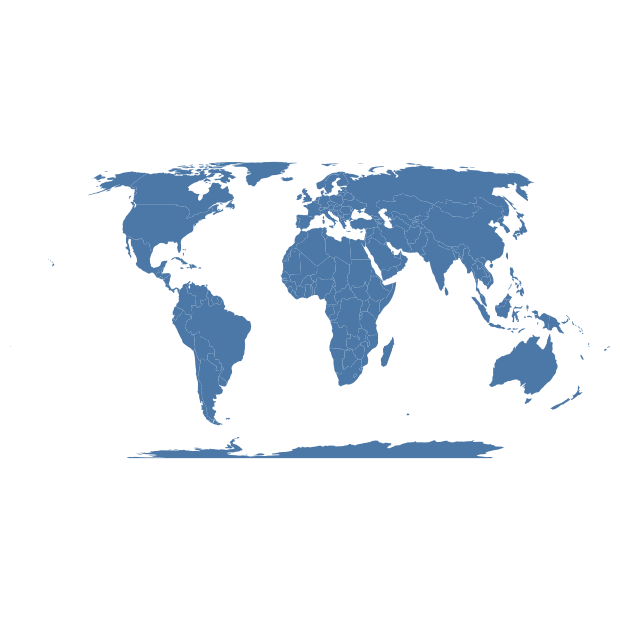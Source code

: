 {
  "$schema": "https://vega.github.io/schema/vega/v5.json",
  "background": "white",
  "padding": 5,
  "width": 300,
  "height": 300,
  "style": "view",
  "data": [
    {
      "name": "data-90fabdbf20f5b5e8ef3520e181bbc0e2",
      "values": [
        {
          "NAME": "Fiji",
          "CONTINENT": "Oceania",
          "POP_EST": 889953,
          "type": "Feature",
          "geometry": {
            "type": "MultiPolygon",
            "coordinates": [
              [
                [
                  [180, -16.067132663642447],
                  [180, -16.555216566639196],
                  [179.36414266196414, -16.801354076946883],
                  [178.72505936299711, -17.01204167436804],
                  [178.59683859511713, -16.639150000000004],
                  [179.0966093629971, -16.433984277547403],
                  [179.4135093629971, -16.379054277547404],
                  [180, -16.067132663642447]
                ]
              ],
              [
                [
                  [178.12557, -17.50481],
                  [178.3736, -17.33992],
                  [178.71806, -17.62846],
                  [178.55271, -18.15059],
                  [177.93266000000003, -18.28799],
                  [177.38146, -18.16432],
                  [177.28504, -17.72465],
                  [177.67087, -17.381140000000002],
                  [178.12557, -17.50481]
                ]
              ],
              [
                [
                  [-179.79332010904864, -16.020882256741224],
                  [-179.9173693847653, -16.501783135649397],
                  [-180, -16.555216566639196],
                  [-180, -16.067132663642447],
                  [-179.79332010904864, -16.020882256741224]
                ]
              ]
            ]
          }
        },
        {
          "NAME": "Tanzania",
          "CONTINENT": "Africa",
          "POP_EST": 58005463,
          "type": "Feature",
          "geometry": {
            "type": "Polygon",
            "coordinates": [
              [
                [33.90371119710453, -0.9500000000000001],
                [34.07261999999997, -1.0598199999999451],
                [37.69868999999994, -3.0969899999999484],
                [37.7669, -3.6771200000000004],
                [39.20222, -4.67677],
                [38.74053999999995, -5.9089499999999475],
                [38.79977000000008, -6.475660000000005],
                [39.44, -6.839999999999861],
                [39.47000000000014, -7.099999999999966],
                [39.19468999999998, -7.703899999999976],
                [39.25203000000005, -8.00780999999995],
                [39.18652000000009, -8.48550999999992],
                [39.53574000000009, -9.112369999999885],
                [39.94960000000003, -10.098400000000026],
                [40.316586229110854, -10.317097752817492],
                [40.31659000000002, -10.317099999999868],
                [39.52099999999996, -10.89688000000001],
                [38.42755659358775, -11.285202325081656],
                [37.827639999999974, -11.26878999999991],
                [37.471289999999954, -11.568759999999997],
                [36.775150994622805, -11.594537448780805],
                [36.51408165868426, -11.720938002166735],
                [35.31239790216904, -11.439146416879147],
                [34.55998904799935, -11.520020033415925],
                [34.27999999999997, -10.160000000000025],
                [33.940837724096525, -9.693673841980285],
                [33.73972000000009, -9.417149999999992],
                [32.75937544122132, -9.23059905358906],
                [32.19186486179194, -8.930358981973257],
                [31.556348097466497, -8.762048841998642],
                [31.15775133695005, -8.594578747317366],
                [30.740009731422095, -8.34000593035372],
                [30.74001549655179, -8.340007419470915],
                [30.199996779101696, -7.079980970898163],
                [29.620032179490014, -6.520015150583426],
                [29.419992710088167, -5.939998874539434],
                [29.519986606572928, -5.419978936386315],
                [29.339997592900346, -4.4999834122940925],
                [29.753512404099865, -4.452389418153302],
                [30.11632000000003, -4.090120000000013],
                [30.505539999999996, -3.5685799999999404],
                [30.752240000000086, -3.3593099999999936],
                [30.743010000000027, -3.034309999999948],
                [30.527660000000026, -2.807619999999986],
                [30.469673645761223, -2.41385475710134],
                [30.469670000000008, -2.4138299999999617],
                [30.75830895358311, -2.2872502579883687],
                [30.816134881317712, -1.6989140763453887],
                [30.419104852019245, -1.1346591121504161],
                [30.769860000000108, -1.0145499999999856],
                [31.866170000000068, -1.0273599999999306],
                [33.90371119710453, -0.9500000000000001]
              ]
            ]
          }
        },
        {
          "NAME": "W. Sahara",
          "CONTINENT": "Africa",
          "POP_EST": 603253,
          "type": "Feature",
          "geometry": {
            "type": "Polygon",
            "coordinates": [
              [
                [-8.665589565454809, 27.656425889592356],
                [-8.665124477564191, 27.589479071558227],
                [-8.684399786809053, 27.395744126896005],
                [-8.6872936670174, 25.881056219988906],
                [-11.96941891117116, 25.933352769468268],
                [-11.937224493853321, 23.374594224536168],
                [-12.874221564169575, 23.284832261645178],
                [-13.118754441774712, 22.771220201096256],
                [-12.929101935263532, 21.327070624267563],
                [-16.845193650773993, 21.33332347257488],
                [-17.06342322434257, 20.999752102130827],
                [-17.02042843267577, 21.422310288981578],
                [-17.00296179856109, 21.420734157796577],
                [-14.750954555713534, 21.500600083903663],
                [-14.630832688851072, 21.860939846274903],
                [-14.221167771857253, 22.31016307218816],
                [-13.891110398809047, 23.691009019459305],
                [-12.50096269372537, 24.7701162785782],
                [-12.03075883630163, 26.030866197203068],
                [-11.718219773800357, 26.104091701760623],
                [-11.392554897497007, 26.883423977154393],
                [-10.551262579785273, 26.990807603456886],
                [-10.189424200877582, 26.860944729107405],
                [-9.735343390328879, 26.860944729107405],
                [-9.41303748212448, 27.088476060488574],
                [-8.794883999049077, 27.120696316022507],
                [-8.817828334986672, 27.656425889592356],
                [-8.665589565454809, 27.656425889592356]
              ]
            ]
          }
        },
        {
          "NAME": "Canada",
          "CONTINENT": "North America",
          "POP_EST": 37589262,
          "type": "Feature",
          "geometry": {
            "type": "MultiPolygon",
            "coordinates": [
              [
                [
                  [-122.84000000000003, 49.000000000000114],
                  [-122.97421000000001, 49.00253777777778],
                  [-124.91024, 49.98456],
                  [-125.62461, 50.416560000000004],
                  [-127.43561000000001, 50.83061],
                  [-127.99276, 51.71583],
                  [-127.85032, 52.32961],
                  [-129.12979, 52.75538],
                  [-129.30523, 53.561589999999995],
                  [-130.51497, 54.28757],
                  [-130.53610895273684, 54.80275447679924],
                  [-130.53611, 54.802780000000006],
                  [-129.98, 55.285000000000004],
                  [-130.00778000000003, 55.915830000000085],
                  [-131.70781, 56.55212],
                  [-132.73042, 57.692890000000006],
                  [-133.35556000000003, 58.41028000000001],
                  [-134.27111000000002, 58.86111000000005],
                  [-134.94500000000005, 59.2705600000001],
                  [-135.47583, 59.787780000000005],
                  [-136.47972000000004, 59.46389000000005],
                  [-137.4525, 58.905],
                  [-138.34089, 59.562110000000004],
                  [-139.03900000000002, 60],
                  [-140.013, 60.27682000000001],
                  [-140.99778, 60.30639000000001],
                  [-140.9925, 66.00003000000001],
                  [-140.986, 69.712],
                  [-140.98598761037601, 69.71199839952635],
                  [-139.12052, 69.47102],
                  [-137.54636000000002, 68.99002],
                  [-136.50358, 68.89804],
                  [-135.62576, 69.31512000000001],
                  [-134.41464000000002, 69.62743],
                  [-132.92925000000002, 69.50534],
                  [-131.43135999999998, 69.94451],
                  [-129.79471, 70.19369],
                  [-129.10773, 69.77927000000001],
                  [-128.36156, 70.01286],
                  [-128.13817, 70.48384],
                  [-127.44712000000001, 70.37721],
                  [-125.75632000000002, 69.48058],
                  [-124.42483, 70.1584],
                  [-124.28968, 69.39968999999999],
                  [-123.06108, 69.56372],
                  [-122.6835, 69.85553],
                  [-121.47226, 69.79778],
                  [-119.94288, 69.37786],
                  [-117.60268, 69.01128],
                  [-116.22643, 68.84151],
                  [-115.24690000000001, 68.90591],
                  [-113.89793999999999, 68.3989],
                  [-115.30489, 67.90261000000001],
                  [-113.49727, 67.68815000000001],
                  [-110.798, 67.80611999999999],
                  [-109.94619, 67.98104000000001],
                  [-108.8802, 67.38144],
                  [-107.79239, 67.88736],
                  [-108.81299, 68.31164],
                  [-108.16721000000001, 68.65392],
                  [-106.95, 68.7],
                  [-106.15, 68.8],
                  [-105.34282000000002, 68.56122],
                  [-104.33791000000001, 68.018],
                  [-103.22115000000001, 68.09775],
                  [-101.45433, 67.64689],
                  [-99.90195, 67.80566],
                  [-98.4432, 67.78165],
                  [-98.5586, 68.40394],
                  [-97.66948000000001, 68.57864000000001],
                  [-96.11991, 68.23939],
                  [-96.12588, 67.29338],
                  [-95.48943, 68.0907],
                  [-94.685, 68.06383],
                  [-94.23282000000002, 69.06903000000001],
                  [-95.30408, 69.68571],
                  [-96.47131, 70.08976],
                  [-96.39115, 71.19482],
                  [-95.2088, 71.92053],
                  [-93.88997, 71.76015],
                  [-92.87818, 71.31869],
                  [-91.51964000000001, 70.19129000000001],
                  [-92.40692000000001, 69.69997000000001],
                  [-90.5471, 69.49766],
                  [-90.55151000000001, 68.47499],
                  [-89.21515, 69.25873],
                  [-88.01966, 68.61508],
                  [-88.31748999999999, 67.87338000000001],
                  [-87.35017, 67.19872],
                  [-86.30606999999999, 67.92146],
                  [-85.57664, 68.78456],
                  [-85.52197, 69.88211],
                  [-84.10081000000001, 69.80539],
                  [-82.62258, 69.65826],
                  [-81.28043000000001, 69.16202000000001],
                  [-81.22019999999999, 68.66567],
                  [-81.96436000000001, 68.13253],
                  [-81.25928, 67.59716],
                  [-81.38653000000001, 67.11078],
                  [-83.34456, 66.41154],
                  [-84.73542, 66.2573],
                  [-85.76943, 66.55833],
                  [-86.06760000000001, 66.05625],
                  [-87.03143, 65.21297],
                  [-87.32324, 64.77563],
                  [-88.48296, 64.09897000000001],
                  [-89.91444, 64.03273],
                  [-90.70398, 63.610170000000004],
                  [-90.77004000000001, 62.960210000000004],
                  [-91.93342, 62.83508],
                  [-93.15698, 62.02469000000001],
                  [-94.24153, 60.89865],
                  [-94.62930999999999, 60.11021],
                  [-94.6846, 58.94882],
                  [-93.21502000000001, 58.78212],
                  [-92.76462000000001, 57.84571],
                  [-92.29702999999999, 57.08709],
                  [-90.89769, 57.28468],
                  [-89.03953, 56.85172],
                  [-88.03978000000001, 56.47162],
                  [-87.32421, 55.999140000000004],
                  [-86.07121, 55.72383],
                  [-85.01181000000001, 55.302600000000005],
                  [-83.36055, 55.24489],
                  [-82.27285, 55.14832],
                  [-82.43620000000001, 54.282270000000004],
                  [-82.12502, 53.27703],
                  [-81.40075, 52.157880000000006],
                  [-79.91289, 51.208420000000004],
                  [-79.14301, 51.533930000000005],
                  [-78.60191, 52.56208],
                  [-79.12421, 54.14145],
                  [-79.82958, 54.66772],
                  [-78.22874, 55.136449999999996],
                  [-77.0956, 55.83741],
                  [-76.54137, 56.53423000000001],
                  [-76.62319000000001, 57.20263],
                  [-77.30226, 58.05209],
                  [-78.51688, 58.80458],
                  [-77.33676, 59.852610000000006],
                  [-77.77272, 60.75788000000001],
                  [-78.10687, 62.31964000000001],
                  [-77.41067, 62.55053],
                  [-75.69621000000001, 62.2784],
                  [-74.6682, 62.181110000000004],
                  [-73.83988000000001, 62.4438],
                  [-72.90853, 62.10507],
                  [-71.67708, 61.52535],
                  [-71.37369000000001, 61.137170000000005],
                  [-69.59042, 61.06141],
                  [-69.62033, 60.221250000000005],
                  [-69.28790000000001, 58.95736],
                  [-68.37455, 58.80106],
                  [-67.64976, 58.21206],
                  [-66.20178, 58.76731],
                  [-65.24517, 59.87071],
                  [-64.58352000000001, 60.33558],
                  [-63.804750000000006, 59.442600000000006],
                  [-62.502359999999996, 58.16708],
                  [-61.396550000000005, 56.96745000000001],
                  [-61.798660000000005, 56.33945],
                  [-60.46853, 55.775479999999995],
                  [-59.56962, 55.20407],
                  [-57.97508, 54.94549000000001],
                  [-57.3332, 54.6265],
                  [-56.93689, 53.780319999999996],
                  [-56.15811, 53.647490000000005],
                  [-55.75632, 53.27036],
                  [-55.68338, 52.146640000000005],
                  [-56.40916000000001, 51.770700000000005],
                  [-57.12691, 51.419720000000005],
                  [-58.77482, 51.0643],
                  [-60.03309000000001, 50.24277],
                  [-61.72366, 50.08046],
                  [-63.86251, 50.29099],
                  [-65.36331, 50.2982],
                  [-66.39905, 50.228970000000004],
                  [-67.23631, 49.511559999999996],
                  [-68.51114, 49.068360000000006],
                  [-69.95362, 47.74488],
                  [-71.10458, 46.82171],
                  [-70.25522, 46.986059999999995],
                  [-68.65, 48.3],
                  [-66.55243, 49.1331],
                  [-65.05626, 49.232780000000005],
                  [-64.17099, 48.74248],
                  [-65.11545000000001, 48.07085],
                  [-64.79854, 46.99297],
                  [-64.47219, 46.238490000000006],
                  [-63.17329000000001, 45.73902],
                  [-61.520720000000004, 45.883770000000005],
                  [-60.518150000000006, 47.00793],
                  [-60.448600000000006, 46.28264],
                  [-59.80287, 45.9204],
                  [-61.03988, 45.265249999999995],
                  [-63.254709999999996, 44.67014],
                  [-64.24656, 44.265530000000005],
                  [-65.36406000000001, 43.54523],
                  [-66.1234, 43.61867],
                  [-66.16173, 44.46512],
                  [-64.42549, 45.29204],
                  [-66.02605000000001, 45.25931],
                  [-67.13741, 45.13753],
                  [-67.79134, 45.70281000000001],
                  [-67.79046000000001, 47.066359999999996],
                  [-68.23444, 47.354859999999974],
                  [-68.90500000000003, 47.18500000000006],
                  [-69.237216, 47.447781],
                  [-69.99997, 46.69307],
                  [-70.305, 45.915],
                  [-70.66, 45.46],
                  [-71.08482000000004, 45.30524000000014],
                  [-71.405, 45.254999999999995],
                  [-71.50506, 45.0082],
                  [-73.34783, 45.00738],
                  [-74.86700000000002, 45.000480000000096],
                  [-75.31821000000001, 44.81645],
                  [-76.375, 44.09631],
                  [-76.50000000000001, 44.01845889375865],
                  [-76.82003414580558, 43.628784288093755],
                  [-77.7378850979577, 43.62905558936328],
                  [-78.72027991404235, 43.62508942318493],
                  [-79.17167355011186, 43.46633942318426],
                  [-79.01, 43.27],
                  [-78.92, 42.964999999999996],
                  [-78.93936214874375, 42.86361135514798],
                  [-80.24744767934794, 42.36619985612255],
                  [-81.27774654816716, 42.209025987306816],
                  [-82.4392777167916, 41.675105088867326],
                  [-82.69008928092023, 41.675105088867326],
                  [-83.029810146807, 41.83279572200598],
                  [-83.14199968131264, 41.975681057292874],
                  [-83.12, 42.08],
                  [-82.9, 42.43],
                  [-82.42999999999999, 42.980000000000004],
                  [-82.13764238150395, 43.57108755143997],
                  [-82.33776312543114, 44.440000000000055],
                  [-82.55092464875821, 45.34751658790543],
                  [-83.59285071484311, 45.81689362241252],
                  [-83.46955074739469, 45.994686387712534],
                  [-83.61613094759059, 46.116926988299014],
                  [-83.89076534700574, 46.116926988299014],
                  [-84.0918512641615, 46.27541860613826],
                  [-84.1421195136734, 46.51222585711571],
                  [-84.33670000000001, 46.408770000000004],
                  [-84.60490000000004, 46.439599999999984],
                  [-84.54374874544584, 46.538684190449146],
                  [-84.77923824739992, 46.63710195574902],
                  [-84.8760798815149, 46.90008331968238],
                  [-85.65236324740341, 47.22021881773051],
                  [-86.46199083122826, 47.553338019392],
                  [-87.43979262330028, 47.94],
                  [-88.37811418328671, 48.302917588893706],
                  [-89.27291744663665, 48.01980825458281],
                  [-89.60000000000002, 48.010000000000105],
                  [-90.83, 48.27],
                  [-91.64, 48.14],
                  [-92.61000000000001, 48.44999999999993],
                  [-93.63087000000002, 48.609260000000006],
                  [-94.32914000000001, 48.67074],
                  [-94.64, 48.84],
                  [-94.81758000000002, 49.38905],
                  [-95.15609, 49.38425000000001],
                  [-95.15906950917206, 49],
                  [-97.2287200000048, 49.0007],
                  [-100.65000000000003, 49.000000000000114],
                  [-104.04826000000003, 48.99986000000007],
                  [-107.05000000000001, 49],
                  [-110.05000000000001, 49],
                  [-113, 49],
                  [-116.04818, 49],
                  [-117.03121, 49],
                  [-120, 49.000000000000114],
                  [-122.84000000000003, 49.000000000000114]
                ]
              ],
              [
                [
                  [-83.99367000000001, 62.452799999999996],
                  [-83.25048, 62.91409],
                  [-81.87699, 62.90458],
                  [-81.89825, 62.7108],
                  [-83.06857000000001, 62.159220000000005],
                  [-83.77462000000001, 62.18231],
                  [-83.99367000000001, 62.452799999999996]
                ]
              ],
              [
                [
                  [-79.77583312988281, 72.8029022216797],
                  [-80.87609863281251, 73.33318328857422],
                  [-80.83388519287111, 73.69318389892578],
                  [-80.35305786132812, 73.75971984863281],
                  [-78.06443786621094, 73.65193176269531],
                  [-76.34, 73.10268498995305],
                  [-76.25140380859375, 72.82638549804688],
                  [-77.31443786621094, 72.85554504394531],
                  [-78.39167022705078, 72.87665557861328],
                  [-79.4862518310547, 72.74220275878906],
                  [-79.77583312988281, 72.8029022216797]
                ]
              ],
              [
                [
                  [-80.315395, 62.08556500000001],
                  [-79.92939, 62.3856],
                  [-79.52002, 62.363710000000005],
                  [-79.26582, 62.158674999999995],
                  [-79.65752, 61.63308],
                  [-80.09956000000001, 61.71810000000001],
                  [-80.36215, 62.016490000000005],
                  [-80.315395, 62.08556500000001]
                ]
              ],
              [
                [
                  [-93.61275590694046, 74.97999726022438],
                  [-94.15690873897391, 74.59234650338688],
                  [-95.60868058956564, 74.66686391875176],
                  [-96.82093217648455, 74.92762319609658],
                  [-96.28858740922982, 75.37782827422338],
                  [-94.85081987178917, 75.64721751576089],
                  [-93.97774654821797, 75.29648956979595],
                  [-93.61275590694046, 74.97999726022438]
                ]
              ],
              [
                [
                  [-93.84000301794399, 77.51999726023455],
                  [-94.29560828324529, 77.49134267852868],
                  [-96.16965410031007, 77.55511139597685],
                  [-96.43630449093614, 77.83462921824362],
                  [-94.42257727738641, 77.820004787905],
                  [-93.7206562975659, 77.63433136668031],
                  [-93.84000301794399, 77.51999726023455]
                ]
              ],
              [
                [
                  [-96.75439876990876, 78.76581268992702],
                  [-95.5592779202946, 78.41831452098033],
                  [-95.83029496944934, 78.05694122996324],
                  [-97.30984290239799, 77.85059723582181],
                  [-98.12428931353404, 78.08285696075761],
                  [-98.55286780474668, 78.45810537384507],
                  [-98.63198442258553, 78.87193024363837],
                  [-97.33723141151266, 78.83198436147676],
                  [-96.75439876990876, 78.76581268992702]
                ]
              ],
              [
                [
                  [-88.15035030796028, 74.39230703398503],
                  [-89.7647220527584, 74.51555532500116],
                  [-92.42244096552946, 74.83775788034099],
                  [-92.76828548864282, 75.38681997344214],
                  [-92.88990597204175, 75.88265534128267],
                  [-93.89382402217599, 76.31924367950056],
                  [-95.9624574450358, 76.4413809272224],
                  [-97.1213789538295, 76.7510777859476],
                  [-96.74512285031237, 77.16138865834507],
                  [-94.68408586299944, 77.09787832305837],
                  [-93.57392106807313, 76.77629588490605],
                  [-91.6050231595366, 76.7785179714946],
                  [-90.7418458727493, 76.44959747995681],
                  [-90.96966142450802, 76.07401317005947],
                  [-89.82223792189926, 75.84777374948565],
                  [-89.18708289259985, 75.61016551380762],
                  [-87.83827633334965, 75.56618886992725],
                  [-86.37919226758864, 75.4824213731821],
                  [-84.78962521029058, 75.69920400664653],
                  [-82.75344458691006, 75.78431509063124],
                  [-81.12853084992436, 75.71398346628199],
                  [-80.05751095245915, 75.33684886341591],
                  [-79.83393286814837, 74.92312734648716],
                  [-80.45777075877587, 74.65730377877777],
                  [-81.94884253612557, 74.44245901152432],
                  [-83.22889360221143, 74.56402781849094],
                  [-86.09745235873332, 74.41003205026117],
                  [-88.15035030796028, 74.39230703398503]
                ]
              ],
              [
                [
                  [-111.26444332563088, 78.15295604116154],
                  [-109.85445187054711, 77.99632477488488],
                  [-110.18693803591302, 77.69701487905034],
                  [-112.0511911690585, 77.4092288276169],
                  [-113.53427893761912, 77.73220652944111],
                  [-112.7245867582539, 78.05105011668196],
                  [-111.26444332563088, 78.15295604116154]
                ]
              ],
              [
                [
                  [-110.96366065147602, 78.8044408230652],
                  [-109.6631457182026, 78.60197256134565],
                  [-110.88131425661892, 78.40691986765997],
                  [-112.54209143761516, 78.4079017198735],
                  [-112.52589087609164, 78.55055451121522],
                  [-111.5000103422334, 78.8499935981305],
                  [-110.96366065147602, 78.8044408230652]
                ]
              ],
              [
                [
                  [-55.600218268442056, 51.31707469339794],
                  [-56.13403581401709, 50.68700979267928],
                  [-56.795881720595276, 49.81230866149089],
                  [-56.14310502788433, 50.15011749938286],
                  [-55.471492275603, 49.93581533466846],
                  [-55.82240108908096, 49.58712860777905],
                  [-54.935142584845636, 49.3130109726868],
                  [-54.473775397343786, 49.556691189159125],
                  [-53.47654944519137, 49.24913890237404],
                  [-53.786013759971254, 48.516780503933624],
                  [-53.08613399922626, 48.68780365660358],
                  [-52.958648240762216, 48.15716421161447],
                  [-52.64809872090421, 47.53554840757552],
                  [-53.069158291218386, 46.65549876564492],
                  [-53.521456264853, 46.61829173439477],
                  [-54.17893551290251, 46.80706574155698],
                  [-53.9618686590605, 47.62520701760193],
                  [-54.24048214376214, 47.752279364607645],
                  [-55.40077307801157, 46.884993801453135],
                  [-55.99748084168583, 46.919720363953275],
                  [-55.29121904155279, 47.38956248635099],
                  [-56.250798712780586, 47.632545070987376],
                  [-57.32522925477708, 47.57280711525797],
                  [-59.26601518414682, 47.60334788674247],
                  [-59.419494188053676, 47.899453843774886],
                  [-58.79658647320744, 48.25152537697942],
                  [-59.23162451845657, 48.52318838153781],
                  [-58.3918049790652, 49.12558055276418],
                  [-57.35868974468606, 50.71827403421587],
                  [-56.738650071832026, 51.28743825947855],
                  [-55.87097693543532, 51.63209422464921],
                  [-55.40697424988659, 51.5882726100657],
                  [-55.600218268442056, 51.31707469339794]
                ]
              ],
              [
                [
                  [-83.88262630891977, 65.10961782496354],
                  [-82.78757687043883, 64.76669302027467],
                  [-81.6420137193926, 64.45513580998697],
                  [-81.55344031444432, 63.97960928003714],
                  [-80.81736121287886, 64.057485663501],
                  [-80.10345130076664, 63.72598135034862],
                  [-80.99101986359572, 63.41124603947496],
                  [-82.54717810741704, 63.65172231714521],
                  [-83.10879757356511, 64.10187571883971],
                  [-84.10041663281388, 63.569711819098],
                  [-85.52340471061905, 63.052379055424055],
                  [-85.8667687649824, 63.63725291610349],
                  [-87.22198320183678, 63.54123810490519],
                  [-86.35275977247133, 64.0358332383707],
                  [-86.2248864407651, 64.82291697860823],
                  [-85.88384782585486, 65.7387783881171],
                  [-85.1613079495499, 65.6572846543928],
                  [-84.97576371940592, 65.21751821558898],
                  [-84.4640120104195, 65.37177236598022],
                  [-83.88262630891977, 65.10961782496354]
                ]
              ],
              [
                [
                  [-78.77063859731078, 72.35217316353418],
                  [-77.8246239895596, 72.74961660429098],
                  [-75.60584469267573, 72.2436784939374],
                  [-74.228616095665, 71.76714427355789],
                  [-74.09914079455771, 71.33084015571758],
                  [-72.24222571479768, 71.55692454699452],
                  [-71.20001542833518, 70.92001251899718],
                  [-68.7860542466849, 70.52502370877427],
                  [-67.91497046575694, 70.12194753689765],
                  [-66.9690333726542, 69.18608734809182],
                  [-68.8051228502006, 68.72019847276444],
                  [-66.4498660956339, 68.06716339789203],
                  [-64.86231441919524, 67.84753856065159],
                  [-63.424934454996794, 66.92847321234059],
                  [-61.851981370680605, 66.86212067327783],
                  [-62.16317684594226, 66.16025136988962],
                  [-63.918444383384184, 64.9986685248329],
                  [-65.14886023625368, 65.42603261988667],
                  [-66.72121904159852, 66.38804108343219],
                  [-68.015016038674, 66.26272573512439],
                  [-68.1412874009792, 65.68978913030439],
                  [-67.08964616562342, 65.10845510523696],
                  [-65.73208045109976, 64.64840566675856],
                  [-65.32016760930125, 64.38273712834605],
                  [-64.66940629744968, 63.392926744227495],
                  [-65.01380388045888, 62.67418508569598],
                  [-66.27504472519048, 62.94509878198612],
                  [-68.7831862046927, 63.74567007105183],
                  [-67.36968075221309, 62.88396556258484],
                  [-66.32829728866726, 62.28007477482201],
                  [-66.16556820338015, 61.93089712182582],
                  [-68.87736650254465, 62.330149237712824],
                  [-71.02343705919385, 62.91070811629588],
                  [-72.23537858751902, 63.39783600529522],
                  [-71.88627844917127, 63.67998932560887],
                  [-73.37830624051838, 64.19396312118384],
                  [-74.83441891142263, 64.6790756293238],
                  [-74.81850257027673, 64.38909332951793],
                  [-77.70997982452008, 64.22954234481678],
                  [-78.5559488593542, 64.57290639918013],
                  [-77.89728105336198, 65.30919220647475],
                  [-76.01827429879717, 65.32696889918314],
                  [-73.95979529488268, 65.45476471624094],
                  [-74.29388342964964, 65.81177134872938],
                  [-73.94491248238262, 66.31057811142666],
                  [-72.65116716173942, 67.28457550726391],
                  [-72.92605994331605, 67.72692576768235],
                  [-73.31161780464572, 68.06943716091287],
                  [-74.84330725777684, 68.55462718370127],
                  [-76.86910091826672, 68.89473562283025],
                  [-76.22864905465738, 69.14776927354741],
                  [-77.28736996123715, 69.76954010688321],
                  [-78.1686339993266, 69.82648753526887],
                  [-78.95724219431673, 70.16688019477543],
                  [-79.49245500356366, 69.87180776638884],
                  [-81.30547095409176, 69.74318512641436],
                  [-84.94470618359851, 69.96663401964442],
                  [-87.06000342481789, 70.26000112576538],
                  [-88.68171322300148, 70.4107412787608],
                  [-89.51341956252303, 70.76203766548095],
                  [-88.46772111688082, 71.21818553332132],
                  [-89.88815121128755, 71.22255219184997],
                  [-90.20516028518205, 72.23507436796079],
                  [-89.436576707705, 73.12946421985238],
                  [-88.40824154331287, 73.53788890247121],
                  [-85.82615108920098, 73.80381582304518],
                  [-86.56217851433412, 73.15744700793844],
                  [-85.77437130404454, 72.53412588163387],
                  [-84.85011247428822, 73.34027822538708],
                  [-82.31559017610101, 73.7509508328106],
                  [-80.60008765330768, 72.71654368762417],
                  [-80.74894161652443, 72.06190664335072],
                  [-78.77063859731078, 72.35217316353418]
                ]
              ],
              [
                [
                  [-94.50365759965237, 74.13490672473922],
                  [-92.42001217321173, 74.1000251329422],
                  [-90.50979285354263, 73.85673248971206],
                  [-92.00396521682987, 72.96624420845852],
                  [-93.19629553910026, 72.77199249947334],
                  [-94.26904659704726, 72.02459625923599],
                  [-95.40985551632266, 72.06188080513458],
                  [-96.03374508338244, 72.94027680123183],
                  [-96.01826799191102, 73.43742991809582],
                  [-95.49579342322404, 73.86241689726417],
                  [-94.50365759965237, 74.13490672473922]
                ]
              ],
              [
                [
                  [-122.85492448615902, 76.11654287383568],
                  [-122.85492529360326, 76.11654287383568],
                  [-121.15753536032824, 76.86450755482828],
                  [-119.1039389718211, 77.51221995717462],
                  [-117.570130784966, 77.4983189968881],
                  [-116.19858659550738, 77.6452867703262],
                  [-116.33581336145845, 76.87696157501061],
                  [-117.10605058476882, 76.53003184681911],
                  [-118.04041215703819, 76.48117178008714],
                  [-119.89931758688572, 76.053213406062],
                  [-121.49999507712648, 75.90001862253276],
                  [-122.85492448615902, 76.11654287383568]
                ]
              ],
              [
                [
                  [-132.71000788443126, 54.04000931542356],
                  [-131.74998958400334, 54.12000438090922],
                  [-132.049480347351, 52.98462148702447],
                  [-131.1790425218266, 52.180432847698285],
                  [-131.57782954982298, 52.18237071390928],
                  [-132.18042842677852, 52.639707139692405],
                  [-132.54999243231384, 53.100014960332146],
                  [-133.05461117875552, 53.411468817755406],
                  [-133.2396644827927, 53.851080227262344],
                  [-133.1800040417117, 54.169975490935315],
                  [-132.71000788443126, 54.04000931542356]
                ]
              ],
              [
                [
                  [-105.4922891914932, 79.30159393992916],
                  [-103.52928239623795, 79.16534902619163],
                  [-100.8251580472688, 78.80046173777872],
                  [-100.0601918200522, 78.32475434031589],
                  [-99.67093909381364, 77.90754466420744],
                  [-101.30394019245301, 78.01898489044486],
                  [-102.94980872273302, 78.34322866486023],
                  [-105.17613277873151, 78.3803323432458],
                  [-104.21042945027713, 78.67742015249176],
                  [-105.41958045125853, 78.91833567983649],
                  [-105.4922891914932, 79.30159393992916]
                ]
              ],
              [
                [
                  [-123.51000158755119, 48.51001089130341],
                  [-124.01289078839955, 48.37084625914139],
                  [-125.65501277733838, 48.8250045843385],
                  [-125.95499446679275, 49.17999583596759],
                  [-126.85000443587185, 49.53000031188043],
                  [-127.02999344954443, 49.81499583597008],
                  [-128.0593363043662, 49.9949590114266],
                  [-128.44458410710214, 50.539137681676095],
                  [-128.35841365625546, 50.77064809834371],
                  [-127.30858109602994, 50.552573554071955],
                  [-126.69500097721235, 50.400903225295394],
                  [-125.7550066738232, 50.29501821552935],
                  [-125.4150015875588, 49.95000051533259],
                  [-124.92076818911934, 49.475274970083376],
                  [-123.92250870832106, 49.06248362893581],
                  [-123.51000158755119, 48.51001089130341]
                ]
              ],
              [
                [
                  [-121.53787999999997, 74.44893000000002],
                  [-120.10978, 74.24135000000001],
                  [-117.55563999999993, 74.18576999999993],
                  [-116.58442000000002, 73.89607000000007],
                  [-115.51080999999999, 73.47519],
                  [-116.76793999999995, 73.22291999999999],
                  [-119.22000000000003, 72.51999999999998],
                  [-120.45999999999998, 71.82000000000005],
                  [-120.45999999999998, 71.38360179308756],
                  [-123.09218999999996, 70.90164000000004],
                  [-123.62, 71.34000000000009],
                  [-125.92894873747338, 71.86868846301138],
                  [-125.49999999999994, 72.29226081179502],
                  [-124.80729000000002, 73.02255999999994],
                  [-123.93999999999994, 73.68000000000012],
                  [-124.91774999999996, 74.29275000000013],
                  [-121.53787999999997, 74.44893000000002]
                ]
              ],
              [
                [
                  [-107.81943000000001, 75.84552000000001],
                  [-106.92893000000001, 76.01282],
                  [-105.881, 75.96940000000001],
                  [-105.70498, 75.47951],
                  [-106.31347000000001, 75.00527],
                  [-109.70000000000002, 74.85000000000001],
                  [-112.22306999999999, 74.41696],
                  [-113.74381, 74.39427],
                  [-113.87135, 74.72029],
                  [-111.79420999999999, 75.16250000000001],
                  [-116.31221, 75.04343],
                  [-117.7104, 75.2222],
                  [-116.34602000000001, 76.19903000000001],
                  [-115.40487, 76.47887],
                  [-112.59056000000001, 76.14134],
                  [-110.81422, 75.54919],
                  [-109.06710000000001, 75.47321000000001],
                  [-110.49726000000001, 76.42982],
                  [-109.58109999999999, 76.79417],
                  [-108.54858999999999, 76.67832000000001],
                  [-108.21141, 76.20168000000001],
                  [-107.81943000000001, 75.84552000000001]
                ]
              ],
              [
                [
                  [-106.52258999999992, 73.07601],
                  [-105.40245999999996, 72.67259000000007],
                  [-104.77484000000004, 71.6984000000001],
                  [-104.4647599999999, 70.99297000000007],
                  [-102.78537, 70.49776000000003],
                  [-100.98077999999992, 70.02431999999999],
                  [-101.08928999999995, 69.58447000000012],
                  [-102.73115999999993, 69.50402000000003],
                  [-102.09329000000002, 69.11962000000011],
                  [-102.43024000000003, 68.75281999999999],
                  [-104.24000000000001, 68.91000000000008],
                  [-105.96000000000004, 69.18000000000012],
                  [-107.12254000000001, 69.11922000000004],
                  [-108.99999999999994, 68.78000000000003],
                  [-111.53414887520017, 68.63005915681794],
                  [-113.31320000000005, 68.53553999999997],
                  [-113.85495999999989, 69.00744000000009],
                  [-115.22000000000003, 69.28000000000009],
                  [-116.10793999999999, 69.16821000000004],
                  [-117.34000000000003, 69.9600000000001],
                  [-116.67472999999995, 70.06655],
                  [-115.13112000000001, 70.23730000000006],
                  [-113.72140999999999, 70.1923700000001],
                  [-112.41610000000003, 70.36637999999999],
                  [-114.35000000000002, 70.60000000000002],
                  [-116.48684000000003, 70.52044999999998],
                  [-117.90480000000002, 70.54056000000014],
                  [-118.43238000000002, 70.90920000000006],
                  [-116.11311, 71.30917999999997],
                  [-117.65567999999996, 71.29520000000002],
                  [-119.40199000000001, 71.55858999999998],
                  [-118.56266999999997, 72.30785000000003],
                  [-117.86641999999995, 72.70594000000006],
                  [-115.18909000000002, 73.31459000000012],
                  [-114.16716999999994, 73.1214500000001],
                  [-114.66633999999999, 72.65277000000009],
                  [-112.44101999999992, 72.95540000000011],
                  [-111.05039, 72.45040000000006],
                  [-109.92034999999993, 72.96113000000008],
                  [-109.00653999999997, 72.63335000000001],
                  [-108.18834999999996, 71.65089],
                  [-107.68599, 72.0654800000001],
                  [-108.39639, 73.08953000000008],
                  [-107.51645000000002, 73.23597999999998],
                  [-106.52258999999992, 73.07601]
                ]
              ],
              [
                [
                  [-100.43836, 72.70588000000001],
                  [-101.54, 73.36],
                  [-100.35642000000001, 73.84389],
                  [-99.16387, 73.63339],
                  [-97.38, 73.76],
                  [-97.12, 73.47],
                  [-98.05359, 72.99052],
                  [-96.54, 72.56],
                  [-96.72000000000001, 71.66],
                  [-98.35966, 71.27284999999999],
                  [-99.32286, 71.35639],
                  [-100.01482, 71.73827],
                  [-102.5, 72.51],
                  [-102.48000000000002, 72.83000000000001],
                  [-100.43836, 72.70588000000001]
                ]
              ],
              [
                [
                  [-106.6, 73.60000000000001],
                  [-105.26, 73.64],
                  [-104.5, 73.42],
                  [-105.38000000000001, 72.76],
                  [-106.94, 73.46000000000001],
                  [-106.6, 73.60000000000001]
                ]
              ],
              [
                [
                  [-98.50000000000001, 76.72],
                  [-97.735585, 76.25656000000001],
                  [-97.70441500000001, 75.74344],
                  [-98.16000000000001, 75],
                  [-99.80874, 74.89744],
                  [-100.88365999999999, 75.05736],
                  [-100.86292000000002, 75.64075],
                  [-102.50209, 75.5638],
                  [-102.56552, 76.3366],
                  [-101.48973, 76.30537],
                  [-99.98349, 76.64634],
                  [-98.57699, 76.58859],
                  [-98.50000000000001, 76.72]
                ]
              ],
              [
                [
                  [-96.01644, 80.60233000000001],
                  [-95.32345000000001, 80.90729],
                  [-94.29843, 80.97727],
                  [-94.73542, 81.20646000000002],
                  [-92.40983999999999, 81.25739000000003],
                  [-91.13288999999999, 80.72345000000003],
                  [-89.45000000000002, 80.50932203389831],
                  [-87.81, 80.32000000000001],
                  [-87.02000000000001, 79.66000000000001],
                  [-85.81435, 79.3369],
                  [-87.18755999999999, 79.0393],
                  [-89.03535000000001, 78.28723],
                  [-90.80436, 78.21533000000001],
                  [-92.87669000000001, 78.34333000000001],
                  [-93.95116000000002, 78.75099],
                  [-93.93574, 79.11373],
                  [-93.14524, 79.3801],
                  [-94.974, 79.37248],
                  [-96.07614000000001, 79.70502],
                  [-96.70972, 80.15777],
                  [-96.01644, 80.60233000000001]
                ]
              ],
              [
                [
                  [-91.58702000000001, 81.89429000000001],
                  [-90.10000000000001, 82.08500000000004],
                  [-88.93227, 82.11751000000001],
                  [-86.97024, 82.27961],
                  [-85.5, 82.65227345805702],
                  [-84.260005, 82.60000000000001],
                  [-83.18, 82.32],
                  [-82.42, 82.86000000000001],
                  [-81.1, 83.02],
                  [-79.30664, 83.13056],
                  [-76.25, 83.17205882352941],
                  [-75.71878000000001, 83.06404000000002],
                  [-72.83153, 83.23324000000001],
                  [-70.66576500000001, 83.16978075838284],
                  [-68.50000000000001, 83.10632151676572],
                  [-65.82735, 83.02801000000001],
                  [-63.68, 82.9],
                  [-61.85, 82.62860000000002],
                  [-61.89388, 82.36165000000001],
                  [-64.334, 81.92775000000002],
                  [-66.75342, 81.72527000000001],
                  [-67.65755, 81.50141],
                  [-65.48031, 81.50657000000002],
                  [-67.84, 80.90000000000003],
                  [-69.4697, 80.61683000000001],
                  [-71.18, 79.8],
                  [-73.2428, 79.63415],
                  [-73.88000000000001, 79.43016220480206],
                  [-76.90773, 79.32309000000001],
                  [-75.52924, 79.19766000000001],
                  [-76.22046, 79.01907],
                  [-75.39345, 78.52581],
                  [-76.34354, 78.18296000000001],
                  [-77.88851000000001, 77.89991],
                  [-78.36269, 77.50859000000001],
                  [-79.75951, 77.20967999999999],
                  [-79.61965000000001, 76.98336],
                  [-77.91089000000001, 77.022045],
                  [-77.88911, 76.777955],
                  [-80.56125, 76.17812],
                  [-83.17439, 76.45403],
                  [-86.11184, 76.29901000000001],
                  [-87.60000000000001, 76.42],
                  [-89.49068, 76.47239],
                  [-89.6161, 76.95213000000001],
                  [-87.76739, 77.17833],
                  [-88.26, 77.9],
                  [-87.65, 77.97022222222223],
                  [-84.97634, 77.53873],
                  [-86.34, 78.18],
                  [-87.96191999999999, 78.37181],
                  [-87.15198000000001, 78.75867],
                  [-85.37868, 78.99690000000001],
                  [-85.09495, 79.34543000000001],
                  [-86.50734, 79.73624],
                  [-86.93179, 80.25145],
                  [-84.19844, 80.20836],
                  [-83.40869565217389, 80.10000000000001],
                  [-81.84823, 80.46442],
                  [-84.1, 80.58],
                  [-87.59895, 80.51627],
                  [-89.36663, 80.85569000000001],
                  [-90.2, 81.26],
                  [-91.36786000000001, 81.5531],
                  [-91.58702000000001, 81.89429000000001]
                ]
              ],
              [
                [
                  [-75.21597, 67.44425],
                  [-75.86588, 67.14886],
                  [-76.98687, 67.09873],
                  [-77.2364, 67.58809000000001],
                  [-76.81166, 68.14856],
                  [-75.89521, 68.28721],
                  [-75.11449999999999, 68.01035999999999],
                  [-75.10333, 67.58202],
                  [-75.21597, 67.44425]
                ]
              ],
              [
                [
                  [-96.25740120380055, 69.49003035832177],
                  [-95.64768120380054, 69.10769035832178],
                  [-96.26952120380055, 68.75704035832177],
                  [-97.61740120380055, 69.06003035832177],
                  [-98.43180120380055, 68.95070035832177],
                  [-99.79740120380055, 69.40003035832177],
                  [-98.91740120380055, 69.71003035832177],
                  [-98.21826120380055, 70.14354035832177],
                  [-97.15740120380055, 69.86003035832177],
                  [-96.55740120380055, 69.68003035832177],
                  [-96.25740120380055, 69.49003035832177]
                ]
              ],
              [
                [
                  [-64.51912, 49.87304],
                  [-64.17322, 49.95718],
                  [-62.858290000000004, 49.70641],
                  [-61.835584999999995, 49.28855],
                  [-61.806304999999995, 49.10506000000001],
                  [-62.29318, 49.08717],
                  [-63.589259999999996, 49.400690000000004],
                  [-64.51912, 49.87304]
                ]
              ],
              [
                [
                  [-64.01486, 47.03601],
                  [-63.6645, 46.55001],
                  [-62.9393, 46.41587],
                  [-62.012080000000005, 46.44314],
                  [-62.503910000000005, 46.033390000000004],
                  [-62.87433, 45.968180000000004],
                  [-64.14280000000001, 46.39265],
                  [-64.39261, 46.72747],
                  [-64.01486, 47.03601]
                ]
              ]
            ]
          }
        },
        {
          "NAME": "United States of America",
          "CONTINENT": "North America",
          "POP_EST": 328239523,
          "type": "Feature",
          "geometry": {
            "type": "MultiPolygon",
            "coordinates": [
              [
                [
                  [-122.84000000000003, 49.000000000000114],
                  [-120, 49.000000000000114],
                  [-117.03121, 49],
                  [-116.04818, 49],
                  [-113, 49],
                  [-110.05000000000001, 49],
                  [-107.05000000000001, 49],
                  [-104.04826000000003, 48.99986000000007],
                  [-100.65000000000003, 49.000000000000114],
                  [-97.2287200000048, 49.0007],
                  [-95.15906950917206, 49],
                  [-95.15609, 49.38425000000001],
                  [-94.81758000000002, 49.38905],
                  [-94.64, 48.84],
                  [-94.32914000000001, 48.67074],
                  [-93.63087000000002, 48.609260000000006],
                  [-92.61000000000001, 48.44999999999993],
                  [-91.64, 48.14],
                  [-90.83, 48.27],
                  [-89.60000000000002, 48.010000000000105],
                  [-89.27291744663665, 48.01980825458281],
                  [-88.37811418328671, 48.302917588893706],
                  [-87.43979262330028, 47.94],
                  [-86.46199083122826, 47.553338019392],
                  [-85.65236324740341, 47.22021881773051],
                  [-84.8760798815149, 46.90008331968238],
                  [-84.77923824739992, 46.63710195574902],
                  [-84.54374874544584, 46.538684190449146],
                  [-84.60490000000004, 46.439599999999984],
                  [-84.33670000000001, 46.408770000000004],
                  [-84.1421195136734, 46.51222585711571],
                  [-84.0918512641615, 46.27541860613826],
                  [-83.89076534700574, 46.116926988299014],
                  [-83.61613094759059, 46.116926988299014],
                  [-83.46955074739469, 45.994686387712534],
                  [-83.59285071484311, 45.81689362241252],
                  [-82.55092464875821, 45.34751658790543],
                  [-82.33776312543114, 44.440000000000055],
                  [-82.13764238150395, 43.57108755143997],
                  [-82.42999999999999, 42.980000000000004],
                  [-82.9, 42.43],
                  [-83.12, 42.08],
                  [-83.14199968131264, 41.975681057292874],
                  [-83.029810146807, 41.83279572200598],
                  [-82.69008928092023, 41.675105088867326],
                  [-82.4392777167916, 41.675105088867326],
                  [-81.27774654816716, 42.209025987306816],
                  [-80.24744767934794, 42.36619985612255],
                  [-78.93936214874375, 42.86361135514798],
                  [-78.92, 42.964999999999996],
                  [-79.01, 43.27],
                  [-79.17167355011186, 43.46633942318426],
                  [-78.72027991404235, 43.62508942318493],
                  [-77.7378850979577, 43.62905558936328],
                  [-76.82003414580558, 43.628784288093755],
                  [-76.50000000000001, 44.01845889375865],
                  [-76.375, 44.09631],
                  [-75.31821000000001, 44.81645],
                  [-74.86700000000002, 45.000480000000096],
                  [-73.34783, 45.00738],
                  [-71.50506, 45.0082],
                  [-71.405, 45.254999999999995],
                  [-71.08482000000004, 45.30524000000014],
                  [-70.66, 45.46],
                  [-70.305, 45.915],
                  [-69.99997, 46.69307],
                  [-69.237216, 47.447781],
                  [-68.90500000000003, 47.18500000000006],
                  [-68.23444, 47.354859999999974],
                  [-67.79046000000001, 47.066359999999996],
                  [-67.79134, 45.70281000000001],
                  [-67.13741, 45.13753],
                  [-66.96465999999998, 44.809700000000134],
                  [-68.03251999999998, 44.325199999999995],
                  [-69.05999999999995, 43.980000000000075],
                  [-70.11616999999995, 43.68405000000013],
                  [-70.64547563341102, 43.09023834896402],
                  [-70.81488999999999, 42.865299999999934],
                  [-70.82499999999999, 42.33499999999998],
                  [-70.49499999999995, 41.80500000000001],
                  [-70.07999999999998, 41.78000000000003],
                  [-70.185, 42.145000000000095],
                  [-69.88496999999995, 41.92283000000009],
                  [-69.96502999999996, 41.63717000000014],
                  [-70.63999999999999, 41.47500000000002],
                  [-71.12039000000004, 41.49445000000014],
                  [-71.8599999999999, 41.32000000000005],
                  [-72.29500000000002, 41.26999999999998],
                  [-72.87643000000003, 41.220650000000035],
                  [-73.71000000000004, 40.93110235165449],
                  [-72.24125999999995, 41.119480000000124],
                  [-71.94499999999988, 40.930000000000064],
                  [-73.34499999999997, 40.63000000000005],
                  [-73.98200000000003, 40.62799999999993],
                  [-73.95232499999997, 40.75075000000004],
                  [-74.25671, 40.47351000000003],
                  [-73.96243999999996, 40.42763000000002],
                  [-74.17838, 39.70925999999997],
                  [-74.90603999999996, 38.93954000000002],
                  [-74.98041, 39.19640000000004],
                  [-75.20002, 39.248450000000105],
                  [-75.52805000000001, 39.49850000000009],
                  [-75.32, 38.960000000000036],
                  [-75.07183476478986, 38.782032230179254],
                  [-75.05672999999996, 38.40412000000009],
                  [-75.37746999999996, 38.015510000000006],
                  [-75.94022999999999, 37.21689000000009],
                  [-76.03126999999995, 37.25659999999999],
                  [-75.72204999999985, 37.93705000000011],
                  [-76.23286999999999, 38.319214999999986],
                  [-76.35000000000002, 39.14999999999998],
                  [-76.54272499999996, 38.71761500000008],
                  [-76.32933000000003, 38.08326000000005],
                  [-76.98999793161352, 38.23999176691336],
                  [-76.30161999999996, 37.91794499999992],
                  [-76.25873999999999, 36.96640000000008],
                  [-75.97179999999997, 36.89726000000002],
                  [-75.8680399999999, 36.55125000000004],
                  [-75.72748999999999, 35.55074000000013],
                  [-76.36318, 34.80854000000011],
                  [-77.39763499999992, 34.512009999999975],
                  [-78.05496, 33.92547000000002],
                  [-78.55434999999989, 33.86133000000012],
                  [-79.06067000000002, 33.493949999999984],
                  [-79.20357000000001, 33.158390000000054],
                  [-80.30132499999996, 32.509355000000085],
                  [-80.86498, 32.033300000000054],
                  [-81.33629000000002, 31.44049000000001],
                  [-81.49041999999997, 30.7299900000001],
                  [-81.31371000000001, 30.035520000000076],
                  [-80.97999999999996, 29.18000000000012],
                  [-80.53558499999991, 28.472129999999993],
                  [-80.52999999999986, 28.040000000000077],
                  [-80.05653928497759, 26.88000000000011],
                  [-80.08801499999998, 26.205764999999985],
                  [-80.13155999999992, 25.816775000000064],
                  [-80.38103000000001, 25.20616000000001],
                  [-80.67999999999995, 25.08000000000004],
                  [-81.17212999999998, 25.201260000000104],
                  [-81.33000000000004, 25.639999999999986],
                  [-81.70999999999987, 25.870000000000005],
                  [-82.23999999999995, 26.730000000000132],
                  [-82.70515, 27.495040000000074],
                  [-82.85525999999999, 27.886240000000043],
                  [-82.64999999999998, 28.550000000000125],
                  [-82.92999999999995, 29.10000000000008],
                  [-83.70958999999999, 29.936560000000043],
                  [-84.09999999999997, 30.09000000000009],
                  [-85.10881999999998, 29.636150000000043],
                  [-85.28784000000002, 29.68612000000013],
                  [-85.7731, 30.152610000000095],
                  [-86.39999999999992, 30.40000000000009],
                  [-87.53035999999992, 30.27433000000002],
                  [-88.41781999999995, 30.384900000000016],
                  [-89.1804899999999, 30.315980000000025],
                  [-89.5938311784198, 30.159994004836847],
                  [-89.41373499999997, 29.89418999999998],
                  [-89.43, 29.488639999999975],
                  [-89.21767, 29.291080000000022],
                  [-89.40822999999995, 29.159610000000043],
                  [-89.77927999999997, 29.307140000000118],
                  [-90.15463, 29.11743000000007],
                  [-90.88022499999994, 29.148535000000095],
                  [-91.62678499999993, 29.677000000000135],
                  [-92.49905999999999, 29.552300000000002],
                  [-93.22636999999997, 29.783750000000055],
                  [-93.84841999999998, 29.71363000000008],
                  [-94.69, 29.480000000000132],
                  [-95.60025999999999, 28.738630000000057],
                  [-96.59403999999995, 28.307480000000055],
                  [-97.13999999999987, 27.83000000000004],
                  [-97.36999999999995, 27.380000000000052],
                  [-97.37999999999994, 26.690000000000055],
                  [-97.32999999999998, 26.210000000000093],
                  [-97.13999999999987, 25.870000000000005],
                  [-97.52999999999992, 25.84000000000009],
                  [-98.23999999999995, 26.06000000000006],
                  [-99.01999999999992, 26.37000000000006],
                  [-99.30000000000001, 26.840000000000032],
                  [-99.51999999999992, 27.54000000000002],
                  [-100.10999999999996, 28.110000000000127],
                  [-100.45584000000002, 28.69612000000012],
                  [-100.95759999999996, 29.380710000000136],
                  [-101.66239999999999, 29.77930000000009],
                  [-102.48000000000002, 29.75999999999999],
                  [-103.11000000000001, 28.970000000000027],
                  [-103.94, 29.27000000000004],
                  [-104.4569699999999, 29.571960000000047],
                  [-104.70574999999997, 30.121730000000014],
                  [-105.03737000000001, 30.644019999999955],
                  [-105.63159000000002, 31.08383000000009],
                  [-106.1429, 31.399950000000047],
                  [-106.50758999999988, 31.754520000000014],
                  [-108.24000000000001, 31.754853718166373],
                  [-108.24193999999994, 31.342220000000054],
                  [-109.03500000000003, 31.341940000000136],
                  [-111.02361000000002, 31.334719999999948],
                  [-113.30498, 32.03914000000009],
                  [-114.815, 32.52528000000001],
                  [-114.72138999999993, 32.72082999999992],
                  [-115.99134999999995, 32.61239000000012],
                  [-117.12775999999985, 32.53533999999996],
                  [-117.29593769127393, 33.04622461520387],
                  [-117.94400000000002, 33.621236431201396],
                  [-118.41060227589753, 33.74090922312445],
                  [-118.51989482279976, 34.02778157757575],
                  [-119.08100000000002, 34.07799999999992],
                  [-119.43884064201671, 34.34847717828427],
                  [-120.36777999999998, 34.447110000000066],
                  [-120.62286, 34.60854999999998],
                  [-120.74432999999999, 35.15686000000011],
                  [-121.71456999999992, 36.161529999999914],
                  [-122.54746999999998, 37.551760000000115],
                  [-122.51201000000003, 37.78339000000011],
                  [-122.95319, 38.11371000000008],
                  [-123.72720000000004, 38.95166000000012],
                  [-123.86516999999998, 39.76699000000008],
                  [-124.39807000000002, 40.313199999999995],
                  [-124.17885999999999, 41.142020000000116],
                  [-124.21370000000002, 41.99964000000011],
                  [-124.53283999999996, 42.7659900000001],
                  [-124.14213999999998, 43.708380000000034],
                  [-124.020535, 44.615894999999966],
                  [-123.89892999999995, 45.52341000000007],
                  [-124.079635, 46.864750000000015],
                  [-124.39566999999994, 47.72017000000011],
                  [-124.68721008300781, 48.18443298339855],
                  [-124.56610107421875, 48.37971496582037],
                  [-123.12, 48.04000000000002],
                  [-122.58735999999993, 47.09600000000006],
                  [-122.34000000000003, 47.360000000000014],
                  [-122.5, 48.180000000000064],
                  [-122.84000000000003, 49.000000000000114]
                ]
              ],
              [
                [
                  [-155.40214, 20.07975],
                  [-155.22452, 19.99302],
                  [-155.06226, 19.8591],
                  [-154.80741, 19.50871],
                  [-154.83147, 19.453280000000003],
                  [-155.22217, 19.23972],
                  [-155.54211, 19.08348],
                  [-155.68817, 18.91619],
                  [-155.93665, 19.05939],
                  [-155.90806, 19.33888],
                  [-156.07347000000001, 19.70294],
                  [-156.02368, 19.81422],
                  [-155.85008000000002, 19.97729],
                  [-155.91907, 20.17395],
                  [-155.86108000000002, 20.267210000000002],
                  [-155.78505, 20.2487],
                  [-155.40214, 20.07975]
                ]
              ],
              [
                [
                  [-155.99566000000002, 20.76404],
                  [-156.07926, 20.643970000000003],
                  [-156.41445, 20.57241],
                  [-156.58673, 20.783],
                  [-156.70167, 20.8643],
                  [-156.71054999999998, 20.92676],
                  [-156.61258, 21.01249],
                  [-156.25711, 20.917450000000002],
                  [-155.99566000000002, 20.76404]
                ]
              ],
              [
                [
                  [-156.75824, 21.176840000000002],
                  [-156.78933, 21.068730000000002],
                  [-157.32521, 21.097770000000004],
                  [-157.25027, 21.219579999999997],
                  [-156.75824, 21.176840000000002]
                ]
              ],
              [
                [
                  [-158.0252, 21.71696],
                  [-157.94161, 21.65272],
                  [-157.65283000000002, 21.322170000000003],
                  [-157.70703, 21.26442],
                  [-157.7786, 21.27729],
                  [-158.12667000000002, 21.31244],
                  [-158.2538, 21.53919],
                  [-158.29265, 21.57912],
                  [-158.0252, 21.71696]
                ]
              ],
              [
                [
                  [-159.36569, 22.21494],
                  [-159.34512, 21.982000000000003],
                  [-159.46372, 21.88299],
                  [-159.80051, 22.065330000000003],
                  [-159.74877, 22.1382],
                  [-159.5962, 22.236179999999997],
                  [-159.36569, 22.21494]
                ]
              ],
              [
                [
                  [-166.46779212142462, 60.384169826897754],
                  [-165.67442969466364, 60.29360687930625],
                  [-165.57916419173358, 59.90998688418753],
                  [-166.19277014876727, 59.75444082298899],
                  [-166.84833736882197, 59.941406155020985],
                  [-167.45527706609008, 60.21306915957936],
                  [-166.46779212142462, 60.384169826897754]
                ]
              ],
              [
                [
                  [-153.22872941792113, 57.96896841087248],
                  [-152.56479061583514, 57.901427313866996],
                  [-152.1411472239064, 57.591058661522],
                  [-153.00631405333692, 57.11584219016593],
                  [-154.0050902984581, 56.734676825581076],
                  [-154.51640275777004, 56.99274892844669],
                  [-154.67099280497118, 57.46119578717253],
                  [-153.7627795074415, 57.81657461204373],
                  [-153.22872941792113, 57.96896841087248]
                ]
              ],
              [
                [
                  [-140.98598761037601, 69.71199839952635],
                  [-140.986, 69.712],
                  [-140.9925, 66.00003000000001],
                  [-140.99778, 60.30639000000001],
                  [-140.013, 60.27682000000001],
                  [-139.03900000000002, 60],
                  [-138.34089, 59.562110000000004],
                  [-137.4525, 58.905],
                  [-136.47972000000004, 59.46389000000005],
                  [-135.47583, 59.787780000000005],
                  [-134.94500000000005, 59.2705600000001],
                  [-134.27111000000002, 58.86111000000005],
                  [-133.35556000000003, 58.41028000000001],
                  [-132.73042, 57.692890000000006],
                  [-131.70781, 56.55212],
                  [-130.00778000000003, 55.915830000000085],
                  [-129.98, 55.285000000000004],
                  [-130.53611, 54.802780000000006],
                  [-130.53610895273684, 54.80275447679924],
                  [-130.5361101894673, 54.8027534043494],
                  [-131.08581823797215, 55.17890615500204],
                  [-131.9672114671423, 55.497775580459006],
                  [-132.2500107428595, 56.3699962428974],
                  [-133.53918108435641, 57.17888743756214],
                  [-134.07806292029608, 58.12306753196691],
                  [-135.0382110322791, 58.18771474876394],
                  [-136.62806230995471, 58.21220937767043],
                  [-137.800006279686, 58.49999542910376],
                  [-139.867787041413, 59.53776154238915],
                  [-140.825273817133, 59.727517401765056],
                  [-142.57444353556446, 60.08444651960497],
                  [-143.9588809948799, 59.999180406323376],
                  [-145.92555681682788, 60.45860972761426],
                  [-147.11437394914665, 60.884656073644635],
                  [-148.22430620012761, 60.67298940697714],
                  [-148.01806555885082, 59.97832896589364],
                  [-148.57082251686086, 59.914172675203304],
                  [-149.72785783587585, 59.70565827090553],
                  [-150.60824337461642, 59.368211168039466],
                  [-151.7163927886833, 59.15582103131993],
                  [-151.85943315326722, 59.744984035879554],
                  [-151.40971900124717, 60.72580272077937],
                  [-150.3469414947325, 61.03358755150987],
                  [-150.62111080625704, 61.2844249538544],
                  [-151.89583919981683, 60.727197984451266],
                  [-152.57832984109558, 60.061657212964235],
                  [-154.01917212625764, 59.35027944603428],
                  [-153.28751135965317, 58.86472768821977],
                  [-154.23249243875847, 58.14637360293051],
                  [-155.3074914215102, 57.727794501366304],
                  [-156.30833472392305, 57.422774359763594],
                  [-156.55609737854638, 56.97998484967064],
                  [-158.11721655986779, 56.46360809999419],
                  [-158.43332129619714, 55.99415355083852],
                  [-159.60332739971741, 55.56668610292013],
                  [-160.28971961163427, 55.643580634170576],
                  [-161.22304765525777, 55.364734605523495],
                  [-162.23776607974105, 55.02418691672011],
                  [-163.06944658104638, 54.68973704692712],
                  [-164.78556922102717, 54.40417308208214],
                  [-164.94222632552007, 54.57222483989534],
                  [-163.84833960676565, 55.03943146424609],
                  [-162.87000139061595, 55.34804311789321],
                  [-161.80417497459607, 55.89498647727038],
                  [-160.5636047027812, 56.00805451112501],
                  [-160.07055986228448, 56.41805532492873],
                  [-158.6844429189195, 57.01667511659787],
                  [-158.46109737855403, 57.21692129172885],
                  [-157.72277035218391, 57.57000051536306],
                  [-157.55027442119362, 58.328326321030204],
                  [-157.04167497457698, 58.91888458926172],
                  [-158.19473120830554, 58.61580231386978],
                  [-158.51721798402303, 58.78778148053732],
                  [-159.0586061269288, 58.42418610293163],
                  [-159.71166704001737, 58.93139028587632],
                  [-159.98128882550017, 58.572549140041644],
                  [-160.3552711659965, 59.07112335879361],
                  [-161.3550034251151, 58.670837714260756],
                  [-161.96889360252632, 58.67166453717738],
                  [-162.05498653872465, 59.26692536074745],
                  [-161.8741707021354, 59.63362132429057],
                  [-162.51805904849212, 59.98972361921386],
                  [-163.8183414378202, 59.79805573184336],
                  [-164.66221757714652, 60.26748444278263],
                  [-165.3463877024748, 60.50749563256238],
                  [-165.3508318756519, 61.073895168697504],
                  [-166.12137915755602, 61.50001902937623],
                  [-165.73445187077058, 62.074996853271784],
                  [-164.9191786367179, 62.63307648380794],
                  [-164.56250790103934, 63.14637848576302],
                  [-163.75333248599708, 63.21944896102377],
                  [-163.06722449445786, 63.05945872664802],
                  [-162.26055538638175, 63.54193573674115],
                  [-161.53444983624863, 63.455816962326764],
                  [-160.7725066803211, 63.766108100023246],
                  [-160.9583351308426, 64.22279857040274],
                  [-161.51806840721218, 64.40278758407527],
                  [-160.77777767641481, 64.78860382756642],
                  [-161.39192623598765, 64.77723501246231],
                  [-162.4530500966689, 64.55944468856819],
                  [-162.75778601789415, 64.33860545516876],
                  [-163.54639421288428, 64.5591604681905],
                  [-164.96082984114514, 64.44694509546883],
                  [-166.42528825586447, 64.68667206487066],
                  [-166.8450042389391, 65.08889557561452],
                  [-168.11056006576715, 65.66999705673675],
                  [-166.70527116602193, 66.08831777613938],
                  [-164.47470964257548, 66.5766600612975],
                  [-163.65251176659564, 66.5766600612975],
                  [-163.78860165103623, 66.07720734319668],
                  [-161.67777442121013, 66.11611969671242],
                  [-162.48971452538004, 66.73556509059512],
                  [-163.71971696679117, 67.11639455837008],
                  [-164.4309913808565, 67.61633820257777],
                  [-165.39028683170673, 68.04277212185025],
                  [-166.76444068099605, 68.35887685817966],
                  [-166.20470740462667, 68.88303091091615],
                  [-164.43081051334346, 68.91553538682774],
                  [-163.1686136546145, 69.37111481391287],
                  [-162.930566169262, 69.85806183539927],
                  [-161.90889726463556, 70.33332998318764],
                  [-160.93479651593367, 70.44768992784958],
                  [-159.03917578838713, 70.89164215766891],
                  [-158.11972286683394, 70.82472117785102],
                  [-156.58082455139808, 71.35776357694175],
                  [-155.06779029032427, 71.14777639432367],
                  [-154.3441652089412, 70.69640859647018],
                  [-153.9000062733926, 70.88998851183567],
                  [-152.21000606993528, 70.82999217394485],
                  [-152.27000240782613, 70.60000621202983],
                  [-150.73999243874448, 70.43001658800569],
                  [-149.7200030181675, 70.53001048449045],
                  [-147.61336157935705, 70.2140349392418],
                  [-145.68998980022533, 70.12000967068673],
                  [-144.9200109590764, 69.98999176704046],
                  [-143.58944618042523, 70.15251414659832],
                  [-142.07251034871348, 69.85193817817265],
                  [-140.98598752156073, 69.71199839952635],
                  [-140.98598761037601, 69.71199839952635]
                ]
              ],
              [
                [
                  [-171.73165686753944, 63.782515367275934],
                  [-171.1144335602453, 63.59219106714495],
                  [-170.4911124339407, 63.694975490973505],
                  [-169.6825054596536, 63.43111562769119],
                  [-168.6894394603007, 63.297506212000556],
                  [-168.77194088445466, 63.18859813094544],
                  [-169.5294398672051, 62.97693146427792],
                  [-170.29055620021595, 63.194437567794424],
                  [-170.67138566799093, 63.3758218451389],
                  [-171.55306311753873, 63.317789211675105],
                  [-171.79111060289122, 63.40584585230046],
                  [-171.73165686753944, 63.782515367275934]
                ]
              ]
            ]
          }
        },
        {
          "NAME": "Kazakhstan",
          "CONTINENT": "Asia",
          "POP_EST": 18513930,
          "type": "Feature",
          "geometry": {
            "type": "Polygon",
            "coordinates": [
              [
                [87.35997033076265, 49.21498078062912],
                [86.59877648310336, 48.549181626980626],
                [85.7682328633083, 48.45575063739699],
                [85.72048383987067, 47.452969468773105],
                [85.16429039911324, 47.0009557155161],
                [83.18048383986047, 47.33003123635086],
                [82.45892581576906, 45.539649563166506],
                [81.9470707539181, 45.31702749285312],
                [79.96610639844141, 44.91751699480463],
                [80.86620649610126, 43.18036204688101],
                [80.1801501809943, 42.92006785742694],
                [80.2599902688853, 42.34999929459906],
                [79.64364546094012, 42.49668284765953],
                [79.14217736197978, 42.85609243424952],
                [77.65839196158322, 42.96068553320826],
                [76.00035363149846, 42.98802236589067],
                [75.63696495962202, 42.87789988867668],
                [74.21286583852256, 43.29833934180337],
                [73.64530358266092, 43.09127187760987],
                [73.48975752146237, 42.50089447689132],
                [71.8446382994506, 42.8453954127651],
                [71.18628055205212, 42.70429291439214],
                [70.96231489449914, 42.266154283205495],
                [70.3889648782208, 42.08130768489745],
                [69.07002729683524, 41.38424428971234],
                [68.63248294462002, 40.66868073176681],
                [68.25989586779562, 40.6623245305949],
                [67.98585574735182, 41.13599070898222],
                [66.71404707221652, 41.1684435084615],
                [66.51064863471572, 41.987644151368556],
                [66.02339155463562, 41.99464630794404],
                [66.09801232286509, 42.997660020513095],
                [64.90082441595928, 43.72808055274258],
                [63.18578698105657, 43.650074978198006],
                [62.01330040878625, 43.50447663021565],
                [61.05831994003245, 44.40581696225051],
                [60.23997195825834, 44.78403677019473],
                [58.68998904809581, 45.50001373959873],
                [58.50312706892845, 45.586804307632974],
                [55.928917270741096, 44.99585846615911],
                [55.96819135928291, 41.30864166926936],
                [55.45525109235377, 41.25985911718584],
                [54.75534549339264, 42.043971462566574],
                [54.07941775901495, 42.32410940202083],
                [52.944293247291654, 42.11603424739759],
                [52.50245975119615, 41.78331553808637],
                [52.44633914572722, 42.027150783855575],
                [52.692112257707265, 42.44389537207337],
                [52.50142622255032, 42.7922978785852],
                [51.342427199108215, 43.132974758469345],
                [50.89129194520024, 44.03103363705378],
                [50.339129266161365, 44.284015611338475],
                [50.30564293803627, 44.609835516938915],
                [51.278503452363225, 44.51485423438646],
                [51.31689904155604, 45.2459982366679],
                [52.16738976421573, 45.40839142514511],
                [53.0408764992452, 45.25904653582177],
                [53.220865512917726, 46.234645901059935],
                [53.042736850807785, 46.85300608986449],
                [52.04202273947561, 46.80463694923924],
                [51.191945428274266, 47.048704738953916],
                [50.03408328634248, 46.60898997658222],
                [49.10116000000011, 46.399330000000134],
                [48.59325000000018, 46.56104000000005],
                [48.694733514201744, 47.07562816017793],
                [48.05725000000001, 47.74377000000004],
                [47.31524000000013, 47.7158500000001],
                [46.46644575377627, 48.39415233010493],
                [47.04367150247651, 49.152038886097614],
                [46.75159630716274, 49.35600576435377],
                [47.54948042174931, 50.454698391311126],
                [48.57784142435753, 49.87475962991567],
                [48.70238162618102, 50.60512848571284],
                [50.76664839051216, 51.6927623561599],
                [52.32872358583097, 51.718652248738124],
                [54.532878452376224, 51.02623973245932],
                [55.71694000000002, 50.62171000000018],
                [56.77798000000013, 51.043550000000096],
                [58.363320000000044, 51.06364000000002],
                [59.642282342370606, 50.545442206415714],
                [59.93280724471549, 50.842194118851864],
                [61.337424350840934, 50.79907013610426],
                [61.58800337102417, 51.272658799843214],
                [59.967533807215545, 51.9604204372157],
                [60.92726850774028, 52.44754832621504],
                [60.73999311711458, 52.71998647725775],
                [61.699986199800605, 52.97999644633427],
                [60.978066440683165, 53.66499339457914],
                [61.43660000000017, 54.00625000000002],
                [65.17853356309593, 54.35422781027211],
                [65.66687000000002, 54.60125000000011],
                [68.16910037625883, 54.97039175070432],
                [69.06816694527288, 55.38525014914353],
                [70.86526655465514, 55.169733588270105],
                [71.18013105660941, 54.13328522400826],
                [72.22415001820218, 54.376655381886735],
                [73.5085160663844, 54.0356167669766],
                [73.42567874542044, 53.489810289109755],
                [74.38482000000016, 53.54685000000012],
                [76.89110029491343, 54.49052440044193],
                [76.52517947785475, 54.17700348572714],
                [77.80091556184425, 53.404414984747575],
                [80.03555952344169, 50.86475088154725],
                [80.56844689323549, 51.38833649352847],
                [81.94598554883993, 50.81219594990637],
                [83.38300377801238, 51.069182847693924],
                [83.93511478061885, 50.88924551045358],
                [84.41637739455308, 50.311399644565824],
                [85.11555952346203, 50.11730296487764],
                [85.54126997268247, 49.69285858824816],
                [86.82935672398963, 49.82667470966817],
                [87.35997033076265, 49.21498078062912]
              ]
            ]
          }
        },
        {
          "NAME": "Uzbekistan",
          "CONTINENT": "Asia",
          "POP_EST": 33580650,
          "type": "Feature",
          "geometry": {
            "type": "Polygon",
            "coordinates": [
              [
                [55.96819135928291, 41.30864166926936],
                [55.928917270741096, 44.99585846615911],
                [58.50312706892845, 45.586804307632974],
                [58.68998904809581, 45.50001373959873],
                [60.23997195825834, 44.78403677019473],
                [61.05831994003245, 44.40581696225051],
                [62.01330040878625, 43.50447663021565],
                [63.18578698105657, 43.650074978198006],
                [64.90082441595928, 43.72808055274258],
                [66.09801232286509, 42.997660020513095],
                [66.02339155463562, 41.99464630794404],
                [66.51064863471572, 41.987644151368556],
                [66.71404707221652, 41.1684435084615],
                [67.98585574735182, 41.13599070898222],
                [68.25989586779562, 40.6623245305949],
                [68.63248294462002, 40.66868073176681],
                [69.07002729683524, 41.38424428971234],
                [70.3889648782208, 42.08130768489745],
                [70.96231489449914, 42.266154283205495],
                [71.25924767444823, 42.16771067968946],
                [70.42002241402821, 41.51999827734314],
                [71.1578585142916, 41.14358714452912],
                [71.87011478057047, 41.392900092121266],
                [73.05541710804917, 40.866033026689465],
                [71.77487511585656, 40.14584442805378],
                [71.01419803252017, 40.24436554621823],
                [70.60140669137269, 40.21852733007229],
                [70.45815962105962, 40.49649485937029],
                [70.66662234892505, 40.960213324541414],
                [69.32949466337283, 40.72782440852485],
                [69.0116329283455, 40.08615814875667],
                [68.53641645698943, 39.53345286717894],
                [67.70142866401736, 39.58047842056453],
                [67.44221967964131, 39.140143541005486],
                [68.17602501818592, 38.901553453113905],
                [68.39203250516596, 38.15702525486874],
                [67.82999962755952, 37.144994004864685],
                [67.07578209825962, 37.35614390720929],
                [66.51860680528867, 37.36278432875879],
                [66.54615034370022, 37.97468496352687],
                [65.2159989765074, 38.4026950139843],
                [64.17022301621677, 38.892406724598246],
                [63.51801476426103, 39.36325653742564],
                [62.374260288345006, 40.05388621679039],
                [61.88271406438469, 41.084856879229406],
                [61.54717898951356, 41.266370347654615],
                [60.465952996670694, 41.22032664648255],
                [60.083340691981675, 41.425146185871405],
                [59.976422153569786, 42.22308197689021],
                [58.62901085799146, 42.75155101172305],
                [57.78652998233708, 42.17055288346552],
                [56.932215203687804, 41.826026109375604],
                [57.0963912290791, 41.32231008561057],
                [55.96819135928291, 41.30864166926936]
              ]
            ]
          }
        },
        {
          "NAME": "Papua New Guinea",
          "CONTINENT": "Oceania",
          "POP_EST": 8776109,
          "type": "Feature",
          "geometry": {
            "type": "MultiPolygon",
            "coordinates": [
              [
                [
                  [141.00021040259185, -2.60015105551566],
                  [142.73524661679147, -3.28915292726321],
                  [144.58397098203324, -3.861417738463416],
                  [145.27317955950997, -4.373737888205049],
                  [145.8297864117257, -4.876497897972683],
                  [145.981921828393, -5.465609226100043],
                  [147.64807335834757, -6.0836593563108465],
                  [147.89110761941623, -6.614014580922343],
                  [146.97090538959486, -6.721656589386313],
                  [147.19187381407494, -7.388024183790023],
                  [148.08463585834932, -8.044108168167647],
                  [148.73410525939357, -9.104663588093764],
                  [149.30683515848443, -9.07143564213009],
                  [149.26663089416132, -9.514406019736029],
                  [150.03872846903425, -9.684318129111709],
                  [149.7387984560122, -9.872937106977048],
                  [150.80162763895913, -10.293686618697478],
                  [150.6905749859639, -10.582712904505925],
                  [150.02839318257583, -10.652476088099952],
                  [149.78231001200197, -10.393267103723923],
                  [148.92313764871727, -10.280922539921384],
                  [147.913018426708, -10.13044076908745],
                  [147.13544315001218, -9.492443536011983],
                  [146.56788089415056, -8.942554619994155],
                  [146.04848107318492, -8.067414239131281],
                  [144.74416792213805, -7.630128269077446],
                  [143.89708784400966, -7.915330498896296],
                  [143.28637576718432, -8.24549122480908],
                  [143.41391320208066, -8.983068942910982],
                  [142.62843143124417, -9.326820570516524],
                  [142.06825890520025, -9.159595635620022],
                  [141.03385176001382, -9.117892754760483],
                  [141.01705691951895, -5.859021905138071],
                  [141.00021040259185, -2.60015105551566]
                ]
              ],
              [
                [
                  [152.64001671774253, -3.659983005389691],
                  [153.0199935243847, -3.9800151505732653],
                  [153.14003787659874, -4.4999834122940925],
                  [152.82729210836828, -4.7664270971909914],
                  [152.63867313050298, -4.176127211120921],
                  [152.40602583232493, -3.7897425268745835],
                  [151.95323693258354, -3.4620622697118155],
                  [151.38427941305002, -3.0354216447101123],
                  [150.66204959533883, -2.741486097833935],
                  [150.93996544820448, -2.500002129734007],
                  [151.47998416565457, -2.779985039891379],
                  [151.8200150901351, -2.9999716121578857],
                  [152.23998945537113, -3.24000864015364],
                  [152.64001671774253, -3.659983005389691]
                ]
              ],
              [
                [
                  [151.30139041565388, -5.840728448106752],
                  [150.75444705627666, -6.083762709175431],
                  [150.2411967307538, -6.317753594593028],
                  [149.70996300679332, -6.316513360218025],
                  [148.89006473205046, -6.026040134305404],
                  [148.31893680236067, -5.747142429226166],
                  [148.40182579975686, -5.437755629094717],
                  [149.29841190002082, -5.58374155031926],
                  [149.84556196512722, -5.505503431829368],
                  [149.99625044169028, -5.026101169457654],
                  [150.13975589416486, -5.0013481583898525],
                  [150.23690758687354, -5.532220147324267],
                  [150.80746707580812, -5.455842380396874],
                  [151.08967207255404, -5.113692722192383],
                  [151.6478808941709, -4.757073662946162],
                  [151.53786176982146, -4.167807305521933],
                  [152.1367916200843, -4.14879037843852],
                  [152.33874311748093, -4.312966403829805],
                  [152.3186926617517, -4.867661228050771],
                  [151.98279585185452, -5.478063246282382],
                  [151.45910688700866, -5.560280450058754],
                  [151.30139041565388, -5.840728448106752]
                ]
              ],
              [
                [
                  [154.75999067608439, -5.339983819198495],
                  [155.06291792217934, -5.56679168052753],
                  [155.5477462099417, -6.200654799019645],
                  [156.0199654482248, -6.540013929880381],
                  [155.8800256695784, -6.819996840037753],
                  [155.59999108298877, -6.9199907365225215],
                  [155.16699425681514, -6.535931491729322],
                  [154.72919152243838, -5.900828138862195],
                  [154.51411421123964, -5.139117526879986],
                  [154.65250369691728, -5.04243092206189],
                  [154.75999067608439, -5.339983819198495]
                ]
              ]
            ]
          }
        },
        {
          "NAME": "Indonesia",
          "CONTINENT": "Asia",
          "POP_EST": 270625568,
          "type": "Feature",
          "geometry": {
            "type": "MultiPolygon",
            "coordinates": [
              [
                [
                  [141.00021040259185, -2.60015105551566],
                  [141.01705691951895, -5.859021905138071],
                  [141.03385176001382, -9.117892754760483],
                  [140.14341515519254, -8.29716765710095],
                  [139.1277665549281, -8.096042982620979],
                  [138.881476678625, -8.380935153846075],
                  [137.61447391169287, -8.41168263105974],
                  [138.03909915583517, -7.597882175327321],
                  [138.66862145401478, -7.320224704623087],
                  [138.4079138531023, -6.232849216337485],
                  [137.92783979711078, -5.393365573756],
                  [135.98925011611345, -4.54654387778907],
                  [135.16459760959975, -4.462931410340822],
                  [133.66288048719787, -3.538853448097541],
                  [133.36770470594672, -4.024818617370315],
                  [132.98395551974727, -4.112978610860253],
                  [132.75694095268904, -3.7462826473171233],
                  [132.75378869031925, -3.3117872046070502],
                  [131.98980431531618, -2.820551039240499],
                  [133.0668445171434, -2.460417982598436],
                  [133.78003095920354, -2.4798483211401816],
                  [133.69621178602614, -2.214541517753702],
                  [132.23237348849426, -2.2125261368943185],
                  [131.83622195854474, -1.6171619604596472],
                  [130.94283979708285, -1.4325220678807826],
                  [130.5195581401801, -0.9377202286860893],
                  [131.8675378765136, -0.6954611141017892],
                  [132.3801164084167, -0.36953785563694913],
                  [133.98554813042836, -0.7802104630604559],
                  [134.14336795464772, -1.151867364103623],
                  [134.42262739475302, -2.769184665542376],
                  [135.45760298069467, -3.367752780779149],
                  [136.29331424371884, -2.307042331556154],
                  [137.44073774632756, -1.7035132788193648],
                  [138.3297274110447, -1.7026864559026933],
                  [139.18492068904288, -2.0512956681436734],
                  [139.92668419816044, -2.409051608900313],
                  [141.00021040259185, -2.60015105551566]
                ]
              ],
              [
                [
                  [124.96868248911623, -8.892790215697083],
                  [125.07001997284061, -9.089987481322872],
                  [125.08852013560109, -9.393173109579294],
                  [124.43595014861933, -10.140000909061449],
                  [123.57998172413669, -10.359987481327956],
                  [123.459989048355, -10.239994805546223],
                  [123.55000939340744, -9.900015557497987],
                  [123.9800089865081, -9.290026950724716],
                  [124.96868248911623, -8.892790215697083]
                ]
              ],
              [
                [
                  [134.21013390516885, -6.89523772545472],
                  [134.11277550673094, -6.142467136259],
                  [134.29033572808584, -5.783057549669017],
                  [134.49962527886788, -5.445042006047871],
                  [134.72700158095216, -5.737582289252167],
                  [134.7246244650667, -6.214400730009288],
                  [134.21013390516885, -6.89523772545472]
                ]
              ],
              [
                [
                  [117.88203494677018, 4.137551377779516],
                  [117.3132324565335, 3.234428208830593],
                  [118.0483297058854, 2.2876901310273325],
                  [117.87562706916597, 1.8276406925489255],
                  [118.99674726773816, 0.9022191430660627],
                  [117.8118583517178, 0.7842418481437078],
                  [117.47833865770603, 0.10247467691702639],
                  [117.52164350796664, -0.8037232397532676],
                  [116.56004845587947, -1.4876608211362097],
                  [116.5337968282752, -2.483517347832901],
                  [116.14808393764866, -4.012726332214022],
                  [116.00085778204911, -3.6570374487490582],
                  [114.86480309454456, -4.106984144714396],
                  [114.46865156459506, -3.495703627133828],
                  [113.75567182826407, -3.4391696102065197],
                  [113.25699425664752, -3.118775729996905],
                  [112.06812625534067, -3.4783920223160507],
                  [111.70329064336005, -2.9944422339026535],
                  [111.04824018762824, -3.0494259578612106],
                  [110.223846063276, -2.9340324845534553],
                  [110.07093550012434, -1.5928740372824635],
                  [109.571947869914, -1.3149065079844746],
                  [109.0918738139225, -0.45950652425709393],
                  [108.9526575053282, 0.41537547444431766],
                  [109.06913618371408, 1.3419339054376138],
                  [109.66326012577375, 2.0064669864949565],
                  [109.83022667850881, 1.3381356876641632],
                  [110.51406090702716, 0.7731314152009645],
                  [111.15913781132662, 0.976478176269481],
                  [111.79754845586041, 0.9044412296546085],
                  [112.38025190638359, 1.4101209578467433],
                  [112.85980919805218, 1.4977900252299037],
                  [113.8058496440195, 1.2175487329110695],
                  [114.62135542201753, 1.4306881778989011],
                  [115.13403730678522, 2.8214818383862337],
                  [115.51907840379198, 3.169238389494396],
                  [115.8655172058767, 4.3065591495901],
                  [117.01521447150628, 4.3060940616994685],
                  [117.88203494677018, 4.137551377779516]
                ]
              ],
              [
                [
                  [129.37099775606094, -2.8021542293445947],
                  [130.47134402885177, -3.093764336767634],
                  [130.83483605359282, -3.8584721818227763],
                  [129.99054650280817, -3.446300957862796],
                  [129.15524865124235, -3.3626368139822485],
                  [128.59068362845363, -3.428679294451264],
                  [127.89889122936235, -3.393435967628207],
                  [128.13587934785284, -2.843650404474971],
                  [129.37099775606094, -2.8021542293445947]
                ]
              ],
              [
                [
                  [126.87492272349886, -3.7909827612495874],
                  [126.18380211802736, -3.607376397316564],
                  [125.98903364471926, -3.177273451351305],
                  [127.00065148326497, -3.129317722184446],
                  [127.24921512258891, -3.45906503663889],
                  [126.87492272349886, -3.7909827612495874]
                ]
              ],
              [
                [
                  [127.93237755748748, 2.1745962589565693],
                  [128.00415612194087, 1.6285313989283452],
                  [128.5945593608755, 1.5408106551128782],
                  [128.6882487326207, 1.1323859724940633],
                  [128.63595218314134, 0.2584858260061935],
                  [128.1201697124361, 0.3564126651992865],
                  [127.96803429576886, -0.25207732503751856],
                  [128.3799988139997, -0.7800037573313005],
                  [128.1000159038423, -0.8999964331130315],
                  [127.69647464407507, -0.26659840251153355],
                  [127.39949018769369, 1.011721503092545],
                  [127.60051150930906, 1.810690822757195],
                  [127.93237755748748, 2.1745962589565693]
                ]
              ],
              [
                [
                  [122.9275667664518, 0.8751923689774088],
                  [124.07752241424288, 0.9171019555661245],
                  [125.0659892111218, 1.6432591821315297],
                  [125.2405005229715, 1.4198361271176054],
                  [124.4370353536974, 0.4278811710589565],
                  [123.6855049988767, 0.235593166500891],
                  [122.72308312387287, 0.4311367862933366],
                  [121.05672488818911, 0.3812173526993945],
                  [120.18308312386272, 0.2372468123342344],
                  [120.04086958219548, -0.5196578914448367],
                  [120.93590538949073, -1.408905938323393],
                  [121.4758207540762, -0.9559620092851304],
                  [123.34056481332846, -0.6156727026431383],
                  [123.25839928598441, -1.0762130672283092],
                  [122.82271528533161, -0.9309506160558526],
                  [122.38852990121529, -1.516858005381117],
                  [121.50827355355551, -1.904482924002458],
                  [122.4545723816843, -3.1860584448409237],
                  [122.2718961935325, -3.5295000138527115],
                  [123.17096276254655, -4.683693129091701],
                  [123.1623327983538, -5.340603936385996],
                  [122.62851525277875, -5.634591159694466],
                  [122.23639448454801, -5.2829330379482675],
                  [122.71956912647701, -4.464171644715826],
                  [121.73823367725436, -4.851331475446543],
                  [121.48946333220127, -4.574552504091265],
                  [121.61917117725386, -4.1884778784386825],
                  [120.89818159391766, -3.602105401222794],
                  [120.97238895068878, -2.627642917494939],
                  [120.30545291552986, -2.9316036922357327],
                  [120.39004723519167, -4.097579034037274],
                  [120.43071658740537, -5.528241062037793],
                  [119.79654341031949, -5.673400160345665],
                  [119.36690555224489, -5.3798780249278195],
                  [119.65360639860017, -4.459417412944973],
                  [119.49883548388601, -3.4944117163265322],
                  [119.07834435432704, -3.487021986508793],
                  [118.76776899625287, -2.801999200047718],
                  [119.18097374885869, -2.1471037736128054],
                  [119.3233939962551, -1.3531470678804638],
                  [119.82599897672587, 0.1542544620734816],
                  [120.0357019389663, 0.5664773624657613],
                  [120.88577925016762, 1.3092227237968501],
                  [121.66681684782696, 1.0139435896810909],
                  [122.9275667664518, 0.8751923689774088]
                ]
              ],
              [
                [
                  [120.29501427620689, -10.258649997603591],
                  [118.96780846565471, -9.557969252158074],
                  [119.90030968636157, -9.361340427287502],
                  [120.42575564990534, -9.665921319215798],
                  [120.77550174365675, -9.96967538822743],
                  [120.71560875863045, -10.239581394087885],
                  [120.29501427620689, -10.258649997603591]
                ]
              ],
              [
                [
                  [121.34166873584651, -8.536739597206072],
                  [122.00736453663043, -8.460620212440148],
                  [122.90353722543607, -8.094234307490765],
                  [122.75698286345632, -8.649807631060696],
                  [121.2544905945701, -8.933666273639957],
                  [119.92439090380958, -8.81041798262384],
                  [119.92092858284605, -8.444858900591122],
                  [120.71509199430757, -8.236964613480914],
                  [121.34166873584651, -8.536739597206072]
                ]
              ],
              [
                [
                  [118.26061648974044, -8.362383314653293],
                  [118.87845991422208, -8.280682875199844],
                  [119.12650678922307, -8.705824883665088],
                  [117.97040164598928, -8.906639499551304],
                  [117.27773074754901, -9.040894870645594],
                  [116.74014082241665, -9.032936700072646],
                  [117.0837374207253, -8.45715789147659],
                  [117.6320243673421, -8.449303073768228],
                  [117.90001834520776, -8.09568124759494],
                  [118.26061648974044, -8.362383314653293]
                ]
              ],
              [
                [
                  [108.48684614464926, -6.42198495852574],
                  [108.62347863162896, -6.777673841990705],
                  [110.53922732955328, -6.877357679881726],
                  [110.75957563684585, -6.465186455921747],
                  [112.6148112325564, -6.946035658397626],
                  [112.97876834518806, -7.594213148634594],
                  [114.47893517462114, -7.7765276017603275],
                  [115.70552697150106, -8.370806573116873],
                  [114.56451134649649, -8.751816908404855],
                  [113.46473351446085, -8.348947442257405],
                  [112.55967247930097, -8.376180922075221],
                  [111.52206139531245, -8.302128594600973],
                  [110.58614953007432, -8.122604668819001],
                  [109.42766727095511, -7.740664157749762],
                  [108.69365522668133, -7.641600437046243],
                  [108.27776329959633, -7.766657403192576],
                  [106.45410200401612, -7.354899590690934],
                  [106.28062422081231, -6.924899997590252],
                  [105.36548628135552, -6.851416110871206],
                  [106.05164594932702, -5.895918877794472],
                  [107.2650085795402, -5.954985039904081],
                  [108.07209109907467, -6.3457622208952245],
                  [108.48684614464926, -6.42198495852574]
                ]
              ],
              [
                [
                  [104.36999148968489, -1.0848430314210589],
                  [104.53949018760221, -1.7823715144967662],
                  [104.88789269411402, -2.340425306816705],
                  [105.62211144411697, -2.4288436824680986],
                  [106.10859337771265, -3.0617766251789647],
                  [105.85744591677414, -4.305524997579774],
                  [105.8176550639094, -5.85235564537242],
                  [104.71038414919144, -5.873284600450632],
                  [103.86821333213078, -5.037314955264996],
                  [102.5842606954069, -4.2202588842981825],
                  [102.156173130301, -3.6141460099468006],
                  [101.39911339722507, -2.7997771134591645],
                  [100.90250288290015, -2.050262139497832],
                  [100.14198082886065, -0.6503475887109857],
                  [99.26373986206028, 0.1831415877246343],
                  [98.97001102091326, 1.042882391764536],
                  [98.60135135294306, 1.8235065779655741],
                  [97.69959760944985, 2.45318390544206],
                  [97.17694217324984, 3.3087905948985963],
                  [96.42401655475726, 3.868859768077925],
                  [95.3808760925135, 4.970782172053688],
                  [95.29302615761729, 5.479820868344788],
                  [95.93686282754174, 5.439513251157123],
                  [97.4848820332771, 5.246320909033955],
                  [98.36916914265566, 4.2683702661263965],
                  [99.1425586283358, 3.590349636240873],
                  [99.69399783732241, 3.174328518075143],
                  [100.64143354696162, 2.099381211755741],
                  [101.65801232300734, 2.0836974145551608],
                  [102.49827111207323, 1.3987004663102311],
                  [103.07684044801303, 0.5613613956688681],
                  [103.83839603069836, 0.10454173420869493],
                  [103.4376452982749, -0.7119458960029021],
                  [104.01078860882404, -1.0592115210042863],
                  [104.36999148968489, -1.0848430314210589]
                ]
              ]
            ]
          }
        },
        {
          "NAME": "Argentina",
          "CONTINENT": "South America",
          "POP_EST": 44938712,
          "type": "Feature",
          "geometry": {
            "type": "MultiPolygon",
            "coordinates": [
              [
                [
                  [-68.63401022758323, -52.63637045887449],
                  [-68.25, -53.1],
                  [-67.75, -53.85],
                  [-66.45, -54.45],
                  [-65.05, -54.699999999999996],
                  [-65.5, -55.2],
                  [-66.45, -55.25],
                  [-66.95992000000001, -54.896810000000016],
                  [-67.56244, -54.87001],
                  [-68.63335000000001, -54.869499999999995],
                  [-68.63401022758323, -52.63637045887449]
                ]
              ],
              [
                [
                  [-57.62513342958296, -30.21629485445426],
                  [-57.87493730328188, -31.016556084926208],
                  [-58.14244035504076, -32.044503676076154],
                  [-58.13264767112145, -33.040566908502015],
                  [-58.349611172098875, -33.26318897881541],
                  [-58.42707414410439, -33.909454441057576],
                  [-58.49544206402655, -34.43148976007008],
                  [-57.22582963726366, -35.28802662530788],
                  [-57.36235877137878, -35.977390232081476],
                  [-56.73748735210545, -36.41312590916655],
                  [-56.78828528504836, -36.901571547189334],
                  [-57.74915686708346, -38.18387053807989],
                  [-59.23185706240189, -38.720220228837235],
                  [-61.23744523786564, -38.9284245745412],
                  [-62.33595699731013, -38.827707208004334],
                  [-62.125763108962936, -39.42410491308485],
                  [-62.330530971919494, -40.17258635840034],
                  [-62.145994432205214, -40.67689666113672],
                  [-62.745802781816984, -41.0287614886121],
                  [-63.77049475773255, -41.16678923926369],
                  [-64.73208980981973, -40.80267709733515],
                  [-65.11803524439158, -41.06431487402891],
                  [-64.97856055363582, -42.05800099056934],
                  [-64.3034079657425, -42.35901620866951],
                  [-63.75594784204239, -42.043686618824495],
                  [-63.458059048095876, -42.563138116222405],
                  [-64.37880388045633, -42.87355844499969],
                  [-65.18180396183975, -43.495380954767796],
                  [-65.32882341171013, -44.501366062193696],
                  [-65.5652689276616, -45.036785577169795],
                  [-66.50996578638934, -45.03962778094586],
                  [-67.29379391139247, -45.55189625425519],
                  [-67.58054643418008, -46.30177296324257],
                  [-66.59706641301729, -47.033924655953825],
                  [-65.64102657740149, -47.23613453551193],
                  [-65.98508826360079, -48.133289076531135],
                  [-67.16617896184769, -48.697337334996945],
                  [-67.81608761256643, -49.86966887797038],
                  [-68.72874508327321, -50.26421843851883],
                  [-69.13853919134777, -50.732510267947795],
                  [-68.81556148952356, -51.771104011594126],
                  [-68.14999487982038, -52.34998340612768],
                  [-68.57154537624133, -52.299443855346226],
                  [-69.49836218939609, -52.14276091263727],
                  [-71.91480383979638, -52.0090223058659],
                  [-72.32940385607407, -51.42595631287243],
                  [-72.30997351753234, -50.67700977966632],
                  [-72.97574683296469, -50.741450290734285],
                  [-73.32805091011453, -50.378785088909915],
                  [-73.4154357571201, -49.31843637471297],
                  [-72.64824744331494, -48.87861825947683],
                  [-72.33116085477201, -48.2442383766618],
                  [-72.44735531278027, -47.73853281025352],
                  [-71.91725847033024, -46.88483814879177],
                  [-71.55200944689128, -45.5607329241771],
                  [-71.65931555854536, -44.973688653341426],
                  [-71.22277889675976, -44.784242852559416],
                  [-71.32980078803622, -44.407521661151655],
                  [-71.79362260607193, -44.207172133156064],
                  [-71.46405615913051, -43.787611179378345],
                  [-71.91542395698389, -43.40856454851745],
                  [-72.14889807807856, -42.254888197601375],
                  [-71.7468037584155, -42.05138640723598],
                  [-71.91573401557763, -40.83233936947069],
                  [-71.68076127794649, -39.808164157878046],
                  [-71.41351660834906, -38.91602223079114],
                  [-70.81466427273469, -38.55299529394074],
                  [-71.11862504747549, -37.57682748794724],
                  [-71.12188066270987, -36.65812387466232],
                  [-70.36476925320164, -36.00508879978992],
                  [-70.38804948594913, -35.16968759535949],
                  [-69.81730912950152, -34.1935714657983],
                  [-69.81477698431922, -33.273886000299825],
                  [-70.0743993801536, -33.09120981214805],
                  [-70.53506893581951, -31.36501026787031],
                  [-69.91900834825194, -30.33633920666828],
                  [-70.01355038112992, -29.367922865518572],
                  [-69.65613033718317, -28.459141127233686],
                  [-69.00123491074825, -27.52121388113618],
                  [-68.29554155137043, -26.89933969493578],
                  [-68.59479977077268, -26.506908868111296],
                  [-68.38600114609736, -26.185016371365215],
                  [-68.41765296087614, -24.51855478281688],
                  [-67.32844295924417, -24.02530323659095],
                  [-66.9852339341777, -22.98634856536284],
                  [-67.1066735500636, -22.735924574476417],
                  [-66.27333940292485, -21.83231047942072],
                  [-64.96489213729461, -22.075861504812327],
                  [-64.37702104354226, -22.79809132252354],
                  [-63.986838141522476, -21.99364430103595],
                  [-62.84646847192156, -22.03498544686945],
                  [-62.685057135657885, -22.249029229422387],
                  [-60.846564704009914, -23.880712579038292],
                  [-60.02896603050403, -24.032796319273274],
                  [-58.80712846539498, -24.77145924245331],
                  [-57.77721716981794, -25.16233977630904],
                  [-57.63366004091113, -25.60365650808164],
                  [-58.61817359071975, -27.123718763947096],
                  [-57.60975969097614, -27.395898532828387],
                  [-56.486701626192996, -27.548499037386293],
                  [-55.69584550639816, -27.387837009390864],
                  [-54.78879492859505, -26.621785577096134],
                  [-54.625290696823576, -25.739255466415514],
                  [-54.13004960795439, -25.547639255477254],
                  [-53.628348965048744, -26.124865004177472],
                  [-53.64873531758789, -26.92347258881609],
                  [-54.490725267135524, -27.47475676850579],
                  [-55.16228634298457, -27.881915378533463],
                  [-56.29089962423908, -28.852760512000895],
                  [-57.62513342958296, -30.21629485445426]
                ]
              ]
            ]
          }
        },
        {
          "NAME": "Chile",
          "CONTINENT": "South America",
          "POP_EST": 18952038,
          "type": "Feature",
          "geometry": {
            "type": "MultiPolygon",
            "coordinates": [
              [
                [
                  [-68.63401022758323, -52.63637045887449],
                  [-68.63335000000001, -54.869499999999995],
                  [-67.56244, -54.87001],
                  [-66.95992000000001, -54.896810000000016],
                  [-67.29102999999992, -55.30123999999995],
                  [-68.14862999999991, -55.61183],
                  [-68.63999081081187, -55.58001799908692],
                  [-69.2321, -55.49905999999993],
                  [-69.95808999999997, -55.19843000000003],
                  [-71.00567999999998, -55.053830000000005],
                  [-72.26390000000004, -54.49513999999999],
                  [-73.28519999999997, -53.95751999999993],
                  [-74.66253, -52.837489999999946],
                  [-73.8381, -53.04743000000002],
                  [-72.43417999999997, -53.71539999999999],
                  [-71.10773, -54.07432999999992],
                  [-70.59177999999986, -53.61582999999996],
                  [-70.26747999999998, -52.93123000000003],
                  [-69.34564999999992, -52.518299999999954],
                  [-68.63401022758323, -52.63637045887449]
                ]
              ],
              [
                [
                  [-69.59042375352405, -17.580011895419332],
                  [-69.10024695501949, -18.260125420812678],
                  [-68.96681840684187, -18.981683444904107],
                  [-68.44222510443092, -19.40506845467143],
                  [-68.75716712103375, -20.372657972904463],
                  [-68.21991309271128, -21.494346612231865],
                  [-67.82817989772273, -22.872918796482175],
                  [-67.1066735500636, -22.735924574476417],
                  [-66.9852339341777, -22.98634856536284],
                  [-67.32844295924417, -24.02530323659095],
                  [-68.41765296087614, -24.51855478281688],
                  [-68.38600114609736, -26.185016371365215],
                  [-68.59479977077268, -26.506908868111296],
                  [-68.29554155137043, -26.89933969493578],
                  [-69.00123491074825, -27.52121388113618],
                  [-69.65613033718317, -28.459141127233686],
                  [-70.01355038112992, -29.367922865518572],
                  [-69.91900834825194, -30.33633920666828],
                  [-70.53506893581951, -31.36501026787031],
                  [-70.0743993801536, -33.09120981214805],
                  [-69.81477698431922, -33.273886000299825],
                  [-69.81730912950152, -34.1935714657983],
                  [-70.38804948594913, -35.16968759535949],
                  [-70.36476925320164, -36.00508879978992],
                  [-71.12188066270987, -36.65812387466232],
                  [-71.11862504747549, -37.57682748794724],
                  [-70.81466427273469, -38.55299529394074],
                  [-71.41351660834906, -38.91602223079114],
                  [-71.68076127794649, -39.808164157878046],
                  [-71.91573401557763, -40.83233936947069],
                  [-71.7468037584155, -42.05138640723598],
                  [-72.14889807807856, -42.254888197601375],
                  [-71.91542395698389, -43.40856454851745],
                  [-71.46405615913051, -43.787611179378345],
                  [-71.79362260607193, -44.207172133156064],
                  [-71.32980078803622, -44.407521661151655],
                  [-71.22277889675976, -44.784242852559416],
                  [-71.65931555854536, -44.973688653341426],
                  [-71.55200944689128, -45.5607329241771],
                  [-71.91725847033024, -46.88483814879177],
                  [-72.44735531278027, -47.73853281025352],
                  [-72.33116085477201, -48.2442383766618],
                  [-72.64824744331494, -48.87861825947683],
                  [-73.4154357571201, -49.31843637471297],
                  [-73.32805091011453, -50.378785088909915],
                  [-72.97574683296469, -50.741450290734285],
                  [-72.30997351753234, -50.67700977966632],
                  [-72.32940385607407, -51.42595631287243],
                  [-71.91480383979638, -52.0090223058659],
                  [-69.49836218939609, -52.14276091263727],
                  [-68.57154537624133, -52.299443855346226],
                  [-69.46128434922667, -52.29195077266391],
                  [-69.9427795071062, -52.53793059037322],
                  [-70.8451016913546, -52.89920052852571],
                  [-71.00633216010525, -53.83325204220132],
                  [-71.429794684521, -53.85645476030037],
                  [-72.55794287788488, -53.53141000118449],
                  [-73.7027567206629, -52.835069268607235],
                  [-73.7027567206629, -52.835070076051494],
                  [-74.94676347522517, -52.262753588419],
                  [-75.2600260077785, -51.62935475037325],
                  [-74.97663245308988, -51.0433956846157],
                  [-75.47975419788355, -50.37837167745158],
                  [-75.60801510283198, -48.67377288187184],
                  [-75.18276974150216, -47.7119194476232],
                  [-74.1265809801047, -46.93925343199511],
                  [-75.64439531116545, -46.64764332457207],
                  [-74.69215369332312, -45.76397633238103],
                  [-74.35170935738425, -44.10304412208794],
                  [-73.24035600451522, -44.454960625995604],
                  [-72.7178039211798, -42.38335580827898],
                  [-73.38889990913822, -42.117532240569574],
                  [-73.70133561877488, -43.365776462579774],
                  [-74.33194312203261, -43.22495818458442],
                  [-74.0179571194272, -41.79481292090683],
                  [-73.67709937202999, -39.94221282324317],
                  [-73.21759253609065, -39.25868865331856],
                  [-73.50555945503712, -38.282882582351114],
                  [-73.58806087919109, -37.15628468195598],
                  [-73.1667170884993, -37.12378020604439],
                  [-72.55313696968174, -35.50884002049106],
                  [-71.86173214383263, -33.90909270603153],
                  [-71.4384504869299, -32.41889942803078],
                  [-71.66872066922247, -30.920644626592495],
                  [-71.37008256700773, -30.09568206148503],
                  [-71.48989437527645, -28.861442152625923],
                  [-70.90512386746161, -27.640379734001247],
                  [-70.72495398627599, -25.705924167587256],
                  [-70.40396582709502, -23.628996677344574],
                  [-70.09124589708074, -21.39331918710126],
                  [-70.16441972520605, -19.756468194256165],
                  [-70.37257239447771, -18.34797535570887],
                  [-69.85844356960587, -18.092693780187012],
                  [-69.59042375352405, -17.580011895419332]
                ]
              ]
            ]
          }
        },
        {
          "NAME": "Dem. Rep. Congo",
          "CONTINENT": "Africa",
          "POP_EST": 86790567,
          "type": "Feature",
          "geometry": {
            "type": "Polygon",
            "coordinates": [
              [
                [29.339997592900346, -4.4999834122940925],
                [29.519986606572928, -5.419978936386315],
                [29.419992710088167, -5.939998874539434],
                [29.620032179490014, -6.520015150583426],
                [30.199996779101696, -7.079980970898163],
                [30.74001549655179, -8.340007419470915],
                [30.740009731422095, -8.34000593035372],
                [30.346086053190817, -8.238256524288218],
                [29.00291222506047, -8.407031752153472],
                [28.734866570762502, -8.526559340044578],
                [28.449871046672826, -9.164918308146085],
                [28.67368167492893, -9.605924981324932],
                [28.49606977714177, -10.789883721564046],
                [28.372253045370428, -11.793646742401393],
                [28.642417433392353, -11.971568698782315],
                [29.34154788586909, -12.360743910372413],
                [29.61600141777123, -12.178894545137311],
                [29.69961388521949, -13.257226657771831],
                [28.934285922976837, -13.248958428605135],
                [28.523561639121027, -12.698604424696683],
                [28.155108676879987, -12.272480564017897],
                [27.388798862423783, -12.132747491100666],
                [27.164419793412463, -11.608748467661075],
                [26.553087599399618, -11.924439792532127],
                [25.752309604604733, -11.784965101776358],
                [25.418118116973204, -11.330935967659961],
                [24.78316979340295, -11.238693536018964],
                [24.31451622894795, -11.26282642989927],
                [24.25715538910399, -10.951992689663657],
                [23.912215203555718, -10.926826267137514],
                [23.45679080576744, -10.867863457892483],
                [22.83734541188474, -11.01762175867433],
                [22.402798292742375, -10.993075453335692],
                [22.155268182064308, -11.084801120653772],
                [22.208753289486395, -9.894796237836509],
                [21.875181919042348, -9.523707777548566],
                [21.8018013851879, -8.90870655684298],
                [21.949130893652043, -8.305900974158277],
                [21.74645592620331, -7.920084730667149],
                [21.7281107927397, -7.290872491081302],
                [20.5147481625265, -7.2996058081386295],
                [20.6018229509383, -6.939317722199682],
                [20.091621534920648, -6.943090101756994],
                [20.037723016040218, -7.116361179231646],
                [19.41750247567316, -7.155428562044299],
                [19.16661339689611, -7.738183688999754],
                [19.01675174324967, -7.988245944860132],
                [18.464175652752687, -7.847014255406443],
                [18.13422163256905, -7.987677504104923],
                [17.472970004962235, -8.0685511206417],
                [17.08999596524717, -7.545688978712526],
                [16.8601908708452, -7.2222978654299865],
                [16.573179965896145, -6.6226445451150875],
                [16.326528354567046, -5.877470391466268],
                [13.375597364971895, -5.8642412247995495],
                [13.024869419006961, -5.984388929878158],
                [12.735171339578699, -5.965682061388499],
                [12.32243167486351, -6.10009246177966],
                [12.182336866920252, -5.789930515163839],
                [12.436688266660868, -5.6843038875592455],
                [12.468004184629736, -5.248361504745005],
                [12.63161176926579, -4.991271254092936],
                [12.995517205465177, -4.781103203961884],
                [13.258240187237048, -4.882957452009165],
                [13.600234816144678, -4.50013844159097],
                [14.144956088933299, -4.510008640158716],
                [14.209034864975223, -4.793092136253598],
                [14.582603794013181, -4.97023894615014],
                [15.170991652088444, -4.343507175314301],
                [15.753540073314753, -3.8551648901560966],
                [16.0062895036543, -3.535132744972529],
                [15.972803175529151, -2.7123922664536124],
                [16.407091912510054, -1.7409270157986825],
                [16.865306837642123, -1.2258163387132868],
                [17.523716261472856, -0.743830254726987],
                [17.638644646889986, -0.4248316381892465],
                [17.66355268725468, -0.05808399821381727],
                [17.826540154703252, 0.28892324462610475],
                [17.774191928791566, 0.8556586775710854],
                [17.898835483479587, 1.7418319767282782],
                [18.094275750407434, 2.365721543788055],
                [18.393792351971143, 2.90044342692822],
                [18.45306521980993, 3.5043858911233485],
                [18.54298221199778, 4.201785183118318],
                [18.93231245288476, 4.709506130385975],
                [19.46778364429315, 5.03152781821278],
                [20.290679152108936, 4.691677761245288],
                [20.927591180106276, 4.322785549329737],
                [21.659122755630023, 4.22434194581372],
                [22.405123732195538, 4.029160061047321],
                [22.70412356943629, 4.633050848810157],
                [22.841479526468106, 4.710126247573484],
                [23.29721398285014, 4.609693101414223],
                [24.410531040146253, 5.10878408448913],
                [24.805028924262416, 4.89724660890235],
                [25.12883344900328, 4.92724477784779],
                [25.278798455514305, 5.170408229997192],
                [25.650455356557472, 5.256087754737123],
                [26.402760857862543, 5.1508745385908705],
                [27.04406538260471, 5.127852688004836],
                [27.37422610851749, 5.233944403500061],
                [27.97997724784281, 4.408413397637375],
                [28.428993768026913, 4.287154649264494],
                [28.696677687298802, 4.455077215996937],
                [29.1590784034465, 4.389267279473231],
                [29.71599531425602, 4.600804755060153],
                [29.953500197069474, 4.173699042167684],
                [30.833852421715427, 3.5091716042224625],
                [30.83385989759381, 3.509165961110341],
                [30.77334679538004, 2.339883327642127],
                [31.174149204235817, 2.204465236821264],
                [30.85267011894806, 1.8493964705438088],
                [30.46850752129029, 1.5838054467797065],
                [30.086153598762706, 1.0623127303062887],
                [29.875778842902434, 0.5973798689763612],
                [29.819503208136638, -0.2053101538133717],
                [29.58783776217217, -0.587405694179381],
                [29.579466180140884, -1.3413131648856265],
                [29.291886834436614, -1.6200558406679872],
                [29.254834832483343, -2.2151099585089113],
                [29.117478875451553, -2.2922111954883846],
                [29.024926385216787, -2.8392579077301576],
                [29.276383904749053, -3.293907159034063],
                [29.339997592900346, -4.4999834122940925]
              ]
            ]
          }
        },
        {
          "NAME": "Somalia",
          "CONTINENT": "Africa",
          "POP_EST": 10192317.3,
          "type": "Feature",
          "geometry": {
            "type": "Polygon",
            "coordinates": [
              [
                [41.58513, -1.6832500000000001],
                [40.993, -0.85829],
                [40.98105, 2.7845199999999997],
                [41.85508309264397, 3.918911920483727],
                [42.128609999999995, 4.23413],
                [42.76967, 4.25259],
                [43.66086999999999, 4.957550000000083],
                [44.96360000000001, 5.00162],
                [47.78942, 8.003],
                [48.48673587422695, 8.837626247589995],
                [48.93812951029645, 9.451748968946617],
                [48.93823286316103, 9.973500067581512],
                [48.938491245322496, 10.982327378783467],
                [48.94200524271835, 11.394266058798138],
                [48.94820475850974, 11.410617281697963],
                [48.94820475850985, 11.41061728169797],
                [49.26776, 11.43033],
                [49.72862, 11.5789],
                [50.25878000000001, 11.67957],
                [50.73202, 12.021900000000002],
                [51.1112, 12.024640000000002],
                [51.13387, 11.74815],
                [51.04153, 11.16651],
                [51.04531, 10.6409],
                [50.834179999999996, 10.279720000000001],
                [50.55239, 9.19874],
                [50.07092, 8.08173],
                [49.45270000000001, 6.80466],
                [48.594550000000005, 5.339110000000001],
                [47.740790000000004, 4.2194],
                [46.56476, 2.85529],
                [45.563990000000004, 2.04576],
                [44.068149999999996, 1.0528300000000002],
                [43.13597, 0.2922],
                [42.04157000000001, -0.9191600000000001],
                [41.81095, -1.4464700000000001],
                [41.58513, -1.6832500000000001]
              ]
            ]
          }
        },
        {
          "NAME": "Kenya",
          "CONTINENT": "Africa",
          "POP_EST": 52573973,
          "type": "Feature",
          "geometry": {
            "type": "Polygon",
            "coordinates": [
              [
                [39.20222, -4.67677],
                [37.7669, -3.6771200000000004],
                [37.69868999999994, -3.0969899999999484],
                [34.07261999999997, -1.0598199999999451],
                [33.90371119710453, -0.9500000000000001],
                [33.893568969666944, 0.1098135378618963],
                [34.18, 0.515],
                [34.6721, 1.1769399999999999],
                [35.03599, 1.90584],
                [34.59607, 3.0537400000001185],
                [34.47913, 3.5556000000000836],
                [34.005, 4.249884947362048],
                [34.62019626785388, 4.8471227420819885],
                [35.29800711823298, 5.506],
                [35.817447662353516, 5.338232082790797],
                [35.817447662353516, 4.7769656634618896],
                [36.159078632855646, 4.447864127672769],
                [36.85509323800812, 4.447864127672769],
                [38.120915, 3.598605],
                [38.43697, 3.58851],
                [38.67114, 3.6160700000000006],
                [38.89251, 3.5007400000000004],
                [39.55938425876585, 3.42206],
                [39.85494, 3.83879],
                [40.76848, 4.257020000000001],
                [41.1718, 3.9190899999999997],
                [41.85508309264397, 3.918911920483727],
                [40.98105, 2.7845199999999997],
                [40.993, -0.85829],
                [41.58513, -1.6832500000000001],
                [40.88477, -2.08255],
                [40.63785000000001, -2.49979],
                [40.26304000000001, -2.57309],
                [40.12119, -3.27768],
                [39.80006, -3.68116],
                [39.604890000000005, -4.3465300000000004],
                [39.20222, -4.67677]
              ]
            ]
          }
        },
        {
          "NAME": "Sudan",
          "CONTINENT": "Africa",
          "POP_EST": 42813238,
          "type": "Feature",
          "geometry": {
            "type": "Polygon",
            "coordinates": [
              [
                [24.567369012152085, 8.229187933785468],
                [23.805813429466752, 8.666318874542526],
                [23.459012892355986, 8.954285793488893],
                [23.394779087017184, 9.265067857292223],
                [23.55724979014283, 9.681218166538684],
                [23.554304233502194, 10.089255275915308],
                [22.97754357269261, 10.71446259199854],
                [22.864165480244225, 11.142395127807546],
                [22.876219999999932, 11.384610000000123],
                [22.50869, 11.679360000000031],
                [22.497619999999984, 12.260240000000067],
                [22.288010000000043, 12.646049999999946],
                [21.93680999999998, 12.588180000000136],
                [22.037589999999966, 12.95545999999996],
                [22.296580000000006, 13.372319999999945],
                [22.18329, 13.78648000000004],
                [22.512020000000007, 14.093179999999961],
                [22.30350999999996, 14.326820000000055],
                [22.56795000000011, 14.944290000000137],
                [23.024590000000103, 15.680720000000065],
                [23.886890000000108, 15.610839999999996],
                [23.83766000000014, 19.580470000000105],
                [23.850000000000136, 20.000000000000057],
                [25.000000000000114, 20.003040000000055],
                [25, 22],
                [29.019999999999982, 22],
                [32.89999999999998, 22],
                [36.86622999999997, 22],
                [37.1887200000001, 21.018850000000043],
                [36.969409999999925, 20.83744000000013],
                [37.11470000000014, 19.807960000000094],
                [37.4817900000001, 18.61409000000009],
                [37.862760000000094, 18.36785999999995],
                [38.410089959473225, 17.998307399970315],
                [37.90400000000011, 17.427540000000022],
                [37.167470000000094, 17.263140000000135],
                [36.852530000000115, 16.956549999999993],
                [36.75389000000007, 16.291860000000042],
                [36.32321999999999, 14.822490000000016],
                [36.42951000000005, 14.422110000000032],
                [36.27022000000005, 13.563330000000121],
                [35.86363, 12.578280000000063],
                [35.26049000000006, 12.08286000000004],
                [34.83163000000013, 11.318960000000118],
                [34.73115000000013, 10.910170000000107],
                [34.25745000000006, 10.630089999999996],
                [33.961620000000096, 9.583580000000097],
                [33.97498000000007, 8.68455999999992],
                [33.963392794971185, 9.464285229420625],
                [33.82496348090751, 9.484060845715362],
                [33.84213085302815, 9.981914637215993],
                [33.72195924818311, 10.325262079630193],
                [33.206938084561784, 10.720111638406593],
                [33.086766479716744, 11.441141267476496],
                [33.206938084561784, 12.179338268667095],
                [32.743419037302544, 12.248007757149992],
                [32.67474954881965, 12.02483191958072],
                [32.073891524594785, 11.973329803218519],
                [32.31423473428475, 11.68148447716652],
                [32.400071594888345, 11.080626452941488],
                [31.850715687025513, 10.531270545078826],
                [31.35286189552488, 9.810240916008695],
                [30.837840731903384, 9.70723668328452],
                [29.996639497988554, 10.290927335388687],
                [29.61895731133285, 10.084918869940225],
                [29.515953078608618, 9.793073543888056],
                [29.000931914987177, 9.60423245056029],
                [28.966597170745786, 9.398223985111656],
                [27.970889587744352, 9.398223985111656],
                [27.833550610778786, 9.60423245056029],
                [27.112520981708883, 9.638567194801624],
                [26.752006167173818, 9.466893473594496],
                [26.477328213242515, 9.552730334198088],
                [25.962307049621018, 10.136420986302426],
                [25.790633328413946, 10.411098940233728],
                [25.069603699343986, 10.273759963267992],
                [24.794925745412684, 9.810240916008695],
                [24.53741516360202, 8.91753756573172],
                [24.19406772118765, 8.728696472403897],
                [23.886979580860668, 8.619729712933065],
                [24.567369012152085, 8.229187933785468]
              ]
            ]
          }
        },
        {
          "NAME": "Chad",
          "CONTINENT": "Africa",
          "POP_EST": 15946876,
          "type": "Feature",
          "geometry": {
            "type": "Polygon",
            "coordinates": [
              [
                [23.83766000000014, 19.580470000000105],
                [23.886890000000108, 15.610839999999996],
                [23.024590000000103, 15.680720000000065],
                [22.56795000000011, 14.944290000000137],
                [22.30350999999996, 14.326820000000055],
                [22.512020000000007, 14.093179999999961],
                [22.18329, 13.78648000000004],
                [22.296580000000006, 13.372319999999945],
                [22.037589999999966, 12.95545999999996],
                [21.93680999999998, 12.588180000000136],
                [22.288010000000043, 12.646049999999946],
                [22.497619999999984, 12.260240000000067],
                [22.50869, 11.679360000000031],
                [22.876219999999932, 11.384610000000123],
                [22.864165480244225, 11.142395127807546],
                [22.23112918466876, 10.97188873946061],
                [21.723821648859456, 10.567055568885976],
                [21.000868361096167, 9.475985215691509],
                [20.05968549976427, 9.012706000194854],
                [19.09400800952602, 9.07484691002584],
                [18.812009718509273, 8.982914536978598],
                [18.911021762780507, 8.630894680206353],
                [18.38955488452322, 8.281303615751824],
                [17.964929640380888, 7.890914008002994],
                [16.705988396886255, 7.5083275415299795],
                [16.456184523187346, 7.734773667832968],
                [16.290561557691888, 7.754307359239419],
                [16.106231723706742, 7.497087917506462],
                [15.279460483469109, 7.421924546737969],
                [15.436091749745742, 7.692812404811889],
                [15.120865512765306, 8.382150173369439],
                [14.97999555833769, 8.796104234243472],
                [14.54446658698177, 8.965861314322268],
                [13.954218377344006, 9.549494940626687],
                [14.171466098699028, 10.021378282099931],
                [14.62720055508106, 9.920919297724538],
                [14.909353875394716, 9.992129421422732],
                [15.467872755605242, 9.982336737503545],
                [14.92356489427496, 10.891325181517473],
                [14.9601518083376, 11.555574042197224],
                [14.89336000000003, 12.219049999999982],
                [14.495787387762846, 12.85939626713733],
                [14.595781284247607, 13.33042694747786],
                [13.95447675950561, 13.353448798063766],
                [13.956698846094127, 13.996691189016929],
                [13.540393507550789, 14.367133693901224],
                [13.972170000000006, 15.684370000000058],
                [15.247731154041844, 16.627305813050782],
                [15.30044111497972, 17.927949937405003],
                [15.685740594147774, 19.957180080642388],
                [15.903246697664315, 20.387618923417506],
                [15.487148064850146, 20.730414537025638],
                [15.47106000000008, 21.04845000000006],
                [15.096887648181848, 21.30851878507491],
                [14.851300000000037, 22.862950000000126],
                [15.860850000000084, 23.409719999999993],
                [19.849260000000072, 21.49509000000006],
                [23.83766000000014, 19.580470000000105]
              ]
            ]
          }
        },
        {
          "NAME": "Haiti",
          "CONTINENT": "North America",
          "POP_EST": 11263077,
          "type": "Feature",
          "geometry": {
            "type": "Polygon",
            "coordinates": [
              [
                [-71.71236141629296, 19.714455878167357],
                [-71.62487321642283, 19.169837958243306],
                [-71.7013026597825, 18.785416978424053],
                [-71.94511206733556, 18.61690013272026],
                [-71.68773759630588, 18.31666006110447],
                [-71.70830481635805, 18.044997056546094],
                [-72.37247616238935, 18.21496084235406],
                [-72.84441118029488, 18.145611070218365],
                [-73.45455481636503, 18.2179063989947],
                [-73.92243323433566, 18.030992743395004],
                [-74.45803361682478, 18.342549953682706],
                [-74.36992529976713, 18.66490753831941],
                [-73.44954220243272, 18.526052964751145],
                [-72.69493709989064, 18.445799465401862],
                [-72.334881557897, 18.668421535715254],
                [-72.79164954292489, 19.10162506761803],
                [-72.78410478381028, 19.48359141690341],
                [-73.41502234566175, 19.639550889560283],
                [-73.18979061551762, 19.915683905511912],
                [-72.57967281766362, 19.871500555902358],
                [-71.71236141629296, 19.714455878167357]
              ]
            ]
          }
        },
        {
          "NAME": "Dominican Rep.",
          "CONTINENT": "North America",
          "POP_EST": 10738958,
          "type": "Feature",
          "geometry": {
            "type": "Polygon",
            "coordinates": [
              [
                [-71.70830481635805, 18.044997056546094],
                [-71.68773759630588, 18.31666006110447],
                [-71.94511206733556, 18.61690013272026],
                [-71.7013026597825, 18.785416978424053],
                [-71.62487321642283, 19.169837958243306],
                [-71.71236141629296, 19.714455878167357],
                [-71.58730445014663, 19.8849105900821],
                [-70.80670610216174, 19.880285549391985],
                [-70.21436499701613, 19.62288524014616],
                [-69.95081519232758, 19.64799998624001],
                [-69.76925004747008, 19.29326711677244],
                [-69.22212582057988, 19.313214219637103],
                [-69.25434607611385, 19.015196234609874],
                [-68.80941199408083, 18.979074408437853],
                [-68.31794328476897, 18.612197577381693],
                [-68.68931596543452, 18.205142320218613],
                [-69.16494584824892, 18.42264842373511],
                [-69.62398759629764, 18.38071299893025],
                [-69.95293392605154, 18.42830699307106],
                [-70.1332329983179, 18.245915025296895],
                [-70.51713721381422, 18.184290879788833],
                [-70.66929846869763, 18.426885891183034],
                [-70.99995012071719, 18.283328762276213],
                [-71.4002099270339, 17.5985643579766],
                [-71.65766191271202, 17.7575727401387],
                [-71.70830481635805, 18.044997056546094]
              ]
            ]
          }
        },
        {
          "NAME": "Russia",
          "CONTINENT": "Europe",
          "POP_EST": 144373535,
          "type": "Feature",
          "geometry": {
            "type": "MultiPolygon",
            "coordinates": [
              [
                [
                  [178.7253, 71.0988],
                  [180.00000000000006, 71.51571433642829],
                  [180.00000000000006, 70.83219920854673],
                  [178.90342499999997, 70.78114000000001],
                  [178.7253, 71.0988]
                ]
              ],
              [
                [
                  [49.10116000000011, 46.399330000000134],
                  [48.64541000000008, 45.806290000000104],
                  [47.67590999999999, 45.64149000000015],
                  [46.68201000000005, 44.6092000000001],
                  [47.59093999999999, 43.660160000000076],
                  [47.49252000000007, 42.98658000000012],
                  [48.58437000000015, 41.808880000000045],
                  [48.58435339611342, 41.80886879162067],
                  [47.98728315612598, 41.40581920019423],
                  [47.81566572448463, 41.15141612402135],
                  [47.37331546406623, 41.2197323675112],
                  [46.68607059101661, 41.82713715266988],
                  [46.404950799348825, 41.860675157227305],
                  [45.776400000000024, 42.09244000000018],
                  [45.47027916848572, 42.50278066666998],
                  [44.537622918481986, 42.71199270280363],
                  [43.931210000000135, 42.55496000000011],
                  [43.75599000000011, 42.740830000000074],
                  [42.39440000000013, 43.220300000000066],
                  [40.922190000000114, 43.38215000000014],
                  [40.07696495947977, 43.553104153002316],
                  [39.955008579270924, 43.43499766699922],
                  [38.68000000000001, 44.280000000000086],
                  [37.539120000000025, 44.65721000000002],
                  [36.6754600000001, 45.244690000000105],
                  [37.4031700000001, 45.40451000000013],
                  [38.23295000000002, 46.24087000000003],
                  [37.67372, 46.636570000000006],
                  [39.14767000000012, 47.044750000000136],
                  [39.121200000000044, 47.26336000000009],
                  [38.223538038899335, 47.10218984637595],
                  [38.25511233902978, 47.54640045835691],
                  [38.77057000000008, 47.825620000000185],
                  [39.738277622238854, 47.89893707945197],
                  [39.89562000000018, 48.23241000000007],
                  [39.674649999999986, 48.78382000000016],
                  [40.080789015469406, 49.30742991799934],
                  [40.06904000000014, 49.60104999999999],
                  [38.59498823421342, 49.9264619004237],
                  [38.01063113785693, 49.9156615260747],
                  [37.39345950699516, 50.38395335550365],
                  [36.62616784032542, 50.225590928745135],
                  [35.356116163887975, 50.57719737405904],
                  [35.377909999999986, 50.773940000000096],
                  [35.02218305841791, 51.2075723333715],
                  [34.22481570815427, 51.25599315042888],
                  [34.141978387190534, 51.566413479206346],
                  [34.39173058445709, 51.768881740925906],
                  [33.75269982273579, 52.3350745713318],
                  [32.715760532367085, 52.23846548116211],
                  [32.41205813978769, 52.28869497334978],
                  [32.15944000000013, 52.06125000000014],
                  [31.78599244755525, 52.1016775699397],
                  [31.785970000000077, 52.1016800000001],
                  [31.54001834486226, 52.74205231384636],
                  [31.305200636528014, 53.07399587667321],
                  [31.49763999999999, 53.16743000000014],
                  [32.30451948418823, 53.13272614197291],
                  [32.69364301934604, 53.35142080343218],
                  [32.405598585751164, 53.61804535584204],
                  [31.731272820774507, 53.79402944601202],
                  [31.79142418796224, 53.974638576872124],
                  [31.38447228366374, 54.15705638286238],
                  [30.75753380709872, 54.81177094178432],
                  [30.971835971813135, 55.08154775656404],
                  [30.87390913262001, 55.55097646750341],
                  [29.896294386522356, 55.78946320253041],
                  [29.371571893030673, 55.670090643936184],
                  [29.229513380660308, 55.91834422466636],
                  [28.17670942557794, 56.16912995057879],
                  [27.855282016722526, 56.75932648378429],
                  [27.77001590344093, 57.24425812441123],
                  [27.288184848751513, 57.47452830670383],
                  [27.71668582531572, 57.79189911562436],
                  [27.42015000000015, 58.72457000000014],
                  [28.13169925305175, 59.300825100330925],
                  [27.981120000000033, 59.47537000000011],
                  [27.981126857000987, 59.47537333432527],
                  [29.117700000000013, 60.02805000000012],
                  [28.070001921525666, 60.50351912796823],
                  [28.07000000000005, 60.503520000000094],
                  [30.21110721204445, 61.780027777749694],
                  [31.139991082490894, 62.35769277612441],
                  [31.516092156711125, 62.86768748641289],
                  [30.035872430142717, 63.55281362573855],
                  [30.44468468600371, 64.20445343693909],
                  [29.54442955904699, 64.94867157659048],
                  [30.217650000000003, 65.80598],
                  [29.054588657352326, 66.94428620062206],
                  [29.97742638522061, 67.69829702419275],
                  [28.445943637818658, 68.36461294216404],
                  [28.591929559043194, 69.06477692328666],
                  [29.399550000000033, 69.15692000000013],
                  [31.101042202597625, 69.55810108805622],
                  [31.10108000000008, 69.55811000000011],
                  [32.13272000000018, 69.90595000000019],
                  [33.77547000000004, 69.30142000000012],
                  [36.51396, 69.06342000000006],
                  [40.29234000000014, 67.93240000000003],
                  [41.059870000000046, 67.45713000000012],
                  [41.1259500000001, 66.79158000000007],
                  [40.01583000000005, 66.26618000000013],
                  [38.382949999999994, 65.9995300000001],
                  [33.91871000000015, 66.75961000000001],
                  [33.18444000000005, 66.63252999999997],
                  [34.814770000000124, 65.90015000000017],
                  [34.87857425307874, 65.4362128770482],
                  [34.94391000000007, 64.41437000000019],
                  [36.23129, 64.10945000000004],
                  [37.01273000000009, 63.84983000000011],
                  [37.141970000000185, 64.33471000000009],
                  [36.53957903508979, 64.76446000000004],
                  [37.17604000000006, 65.14322000000016],
                  [39.59345000000002, 64.5207900000002],
                  [40.43560000000008, 64.76446000000004],
                  [39.76260000000019, 65.49682000000001],
                  [42.09309000000013, 66.47623000000004],
                  [43.01604000000009, 66.41858000000013],
                  [43.94975000000011, 66.06908000000004],
                  [44.53226000000001, 66.75634000000014],
                  [43.698390000000074, 67.35245000000003],
                  [44.18795000000017, 67.95051000000012],
                  [43.45282000000003, 68.57078999999999],
                  [46.250000000000114, 68.25],
                  [46.82134000000008, 67.68997000000007],
                  [45.55517000000003, 67.56652000000003],
                  [45.56202000000013, 67.01005000000015],
                  [46.34915000000012, 66.6676700000001],
                  [47.89416000000017, 66.8845500000001],
                  [48.13876000000005, 67.52238000000006],
                  [50.22766000000013, 67.99867000000017],
                  [53.71743000000015, 68.85738000000015],
                  [54.47171000000009, 68.80815000000001],
                  [53.48582000000016, 68.20130999999998],
                  [54.726279999999974, 68.09701999999999],
                  [55.44268000000011, 68.43866000000008],
                  [57.31702000000007, 68.4662800000001],
                  [58.802000000000135, 68.88081999999997],
                  [59.94142000000011, 68.27844000000005],
                  [61.07784000000021, 68.94069000000007],
                  [60.02999999999997, 69.5200000000001],
                  [60.55000000000001, 69.85000000000002],
                  [63.50400000000013, 69.54739000000006],
                  [64.88811500000003, 69.23483500000009],
                  [68.51216000000016, 68.09233000000012],
                  [69.18068000000011, 68.61563000000012],
                  [68.16444000000007, 69.14436000000006],
                  [68.13522, 69.35649000000012],
                  [66.93008000000015, 69.45461000000012],
                  [67.25976000000009, 69.92873000000009],
                  [66.72492000000017, 70.70889000000017],
                  [66.69466000000006, 71.02897000000019],
                  [68.54006000000004, 71.93450000000018],
                  [69.19636000000003, 72.84336000000019],
                  [69.94, 73.04000000000008],
                  [72.58754000000005, 72.77629000000013],
                  [72.79603000000003, 72.22005999999999],
                  [71.84811000000008, 71.4089800000001],
                  [72.47010999999998, 71.09019000000006],
                  [72.79188000000005, 70.39114000000001],
                  [72.56470000000013, 69.02085],
                  [73.66787, 68.40789999999998],
                  [73.23870000000005, 67.74040000000002],
                  [71.28000000000009, 66.3200000000001],
                  [72.42301000000009, 66.17267000000021],
                  [72.82076999999998, 66.53267000000005],
                  [73.92099000000013, 66.78946000000013],
                  [74.18651000000011, 67.28429],
                  [75.05200000000008, 67.76047000000011],
                  [74.46926000000013, 68.32899000000009],
                  [74.9358400000001, 68.98918000000009],
                  [73.84235999999999, 69.07146000000006],
                  [73.60187000000019, 69.62763000000001],
                  [74.39980000000003, 70.63175000000001],
                  [73.10109999999997, 71.4471700000002],
                  [74.89082000000019, 72.12119000000013],
                  [74.65926000000007, 72.83227000000005],
                  [75.1580100000001, 72.85497000000015],
                  [75.68351000000013, 72.30056000000013],
                  [75.2889800000001, 71.3355600000001],
                  [76.35911000000004, 71.15287000000018],
                  [75.90313000000015, 71.87401000000006],
                  [77.57665000000009, 72.26717000000002],
                  [79.6520200000001, 72.32011],
                  [81.50000000000006, 71.75000000000006],
                  [80.6107100000001, 72.58285000000012],
                  [80.51109000000002, 73.64819999999997],
                  [82.25000000000006, 73.85000000000014],
                  [84.65526, 73.80591000000021],
                  [86.82230000000015, 73.93688000000003],
                  [86.00956000000002, 74.45967000000019],
                  [87.16682000000014, 75.11643000000004],
                  [88.31571000000008, 75.14393000000007],
                  [90.26000000000005, 75.64000000000004],
                  [92.90057999999999, 75.7733300000001],
                  [93.23421000000008, 76.04720000000009],
                  [95.86000000000018, 76.1400000000001],
                  [96.67821000000009, 75.91548],
                  [98.92254000000014, 76.44689],
                  [100.75967000000014, 76.43028000000004],
                  [101.03532000000001, 76.86189000000007],
                  [101.9908400000001, 77.28754000000015],
                  [104.35160000000013, 77.69792000000007],
                  [106.06664000000018, 77.37389000000007],
                  [104.70500000000015, 77.12740000000008],
                  [106.9701300000001, 76.97419000000008],
                  [107.24000000000012, 76.48000000000002],
                  [108.1538000000001, 76.7233500000001],
                  [111.0772600000002, 76.71000000000004],
                  [113.33150999999998, 76.22224],
                  [114.13417000000004, 75.84764000000001],
                  [113.88539000000003, 75.32779000000016],
                  [112.77918, 75.03186000000011],
                  [110.15125000000012, 74.47673000000003],
                  [109.40000000000003, 74.18000000000006],
                  [110.63999999999999, 74.04000000000002],
                  [112.11919, 73.78774000000016],
                  [113.01954000000023, 73.97693000000015],
                  [113.52958000000024, 73.33505000000014],
                  [113.96880999999996, 73.59488000000005],
                  [115.56781999999998, 73.75285000000008],
                  [118.77633000000014, 73.58771999999999],
                  [119.01999999999998, 73.12000000000006],
                  [123.20066000000008, 72.97122000000007],
                  [123.25777000000016, 73.73503000000005],
                  [125.38000000000011, 73.56000000000006],
                  [126.97644000000003, 73.56549000000012],
                  [128.59126000000003, 73.0387100000001],
                  [129.05156999999997, 72.39872000000008],
                  [128.46000000000004, 71.98000000000002],
                  [129.71599000000015, 71.19304000000011],
                  [131.28858000000025, 70.78699000000012],
                  [132.25350000000014, 71.83630000000011],
                  [133.85766000000024, 71.3864200000001],
                  [135.56192999999996, 71.65525000000014],
                  [137.49755000000005, 71.3476300000001],
                  [138.23409000000015, 71.62803000000002],
                  [139.8698300000001, 71.48783000000014],
                  [139.14791000000002, 72.41619000000014],
                  [140.46817, 72.84941000000015],
                  [149.5, 72.20000000000005],
                  [150.3511800000001, 71.60643000000005],
                  [152.9689000000002, 70.84222000000005],
                  [157.00688000000002, 71.03141000000005],
                  [158.99779, 70.86671999999999],
                  [159.83031000000017, 70.45324000000005],
                  [159.70866, 69.72198000000003],
                  [160.9405300000003, 69.4372800000001],
                  [162.27907000000005, 69.64204000000001],
                  [164.05248000000006, 69.66823],
                  [165.94037000000014, 69.47199],
                  [167.83566999999994, 69.58269000000013],
                  [169.5776300000001, 68.69380000000007],
                  [170.8168800000002, 69.01362999999998],
                  [170.0082000000001, 69.65276000000006],
                  [170.4534500000002, 70.09703000000007],
                  [173.64391000000012, 69.81743000000006],
                  [175.7240300000002, 69.87725000000017],
                  [178.60000000000002, 69.40000000000003],
                  [180, 68.96363636363651],
                  [180, 64.97970870219848],
                  [179.99280999999996, 64.97433000000001],
                  [178.70720000000028, 64.53493000000003],
                  [177.41128000000003, 64.60821000000004],
                  [178.3130000000001, 64.07593000000003],
                  [178.90825000000018, 63.251970000000085],
                  [179.37033999999994, 62.98262000000011],
                  [179.48636, 62.56894],
                  [179.22825, 62.304100000000176],
                  [177.36430000000007, 62.52190000000007],
                  [174.56929000000025, 61.769150000000025],
                  [173.68013000000008, 61.652610000000095],
                  [172.14999999999998, 60.94999999999999],
                  [170.69850000000008, 60.33618000000013],
                  [170.33085000000028, 59.881770000000074],
                  [168.90045999999995, 60.57355000000007],
                  [166.29498000000024, 59.78855000000016],
                  [165.84000000000015, 60.160000000000025],
                  [164.87673999999993, 59.731600000000014],
                  [163.53929000000005, 59.86871000000002],
                  [163.21711000000016, 59.211010000000044],
                  [162.01733000000002, 58.24328000000003],
                  [162.05296999999996, 57.83911999999998],
                  [163.19191, 57.615030000000104],
                  [163.05794000000014, 56.159240000000125],
                  [162.12958000000015, 56.122190000000046],
                  [161.70146, 55.285680000000184],
                  [162.1174900000001, 54.855140000000006],
                  [160.36877000000027, 54.34433000000007],
                  [160.02173000000016, 53.202570000000094],
                  [158.5309400000001, 52.958680000000186],
                  [158.23118, 51.94269000000003],
                  [156.78979000000027, 51.01105000000007],
                  [156.42000000000007, 51.700000000000045],
                  [155.99181999999996, 53.158950000000004],
                  [155.43366000000003, 55.38103000000012],
                  [155.9144200000003, 56.767920000000174],
                  [156.75815, 57.36470000000003],
                  [156.81035000000008, 57.832040000000006],
                  [158.3643300000001, 58.055750000000046],
                  [160.15064000000007, 59.31477000000007],
                  [161.87203999999997, 60.343000000000075],
                  [163.66968999999995, 61.1409000000001],
                  [164.47355000000005, 62.550610000000006],
                  [163.25842000000011, 62.46627000000012],
                  [162.65791000000002, 61.64250000000004],
                  [160.12148000000002, 60.544230000000084],
                  [159.30232, 61.7739600000001],
                  [156.72068000000002, 61.434420000000046],
                  [154.21806000000026, 59.75818000000015],
                  [155.04375000000005, 59.14495000000005],
                  [152.81185000000005, 58.88385000000005],
                  [151.2657300000002, 58.78089],
                  [151.33815000000004, 59.50396000000006],
                  [149.78371000000004, 59.655730000000176],
                  [148.54480999999998, 59.164480000000026],
                  [145.48721999999998, 59.336370000000045],
                  [142.1978200000001, 59.03998000000013],
                  [138.95848000000024, 57.08805000000007],
                  [135.12618999999995, 54.72959000000009],
                  [136.70171000000005, 54.603550000000155],
                  [137.19342000000006, 53.97732000000002],
                  [138.16470000000004, 53.7550100000002],
                  [138.80462999999997, 54.25455000000005],
                  [139.90151000000003, 54.18968000000012],
                  [141.34531000000004, 53.08957000000015],
                  [141.37923, 52.238770000000045],
                  [140.59742000000017, 51.2396700000001],
                  [140.51307999999995, 50.045530000000156],
                  [140.0619300000002, 48.44671000000011],
                  [138.5547200000002, 46.999649999999974],
                  [138.21970999999996, 46.307950000000005],
                  [136.86232000000007, 45.14350000000013],
                  [135.51535000000013, 43.98900000000009],
                  [134.86939000000018, 43.39821000000006],
                  [133.53687000000025, 42.8114700000001],
                  [132.90627000000006, 42.79849000000013],
                  [132.27807000000018, 43.28456000000011],
                  [130.93587000000014, 42.552740000000085],
                  [130.78000485358513, 42.22001036108258],
                  [130.78000366004676, 42.220007813203225],
                  [130.77999999999997, 42.22000000000014],
                  [130.77999231657833, 42.22000960427719],
                  [130.6400000000001, 42.39500000000004],
                  [130.63999970690955, 42.39502427522179],
                  [130.63386640840974, 42.90301463477053],
                  [131.1446879416149, 42.92998973242689],
                  [131.28855512911548, 44.11151968034828],
                  [131.02519000000018, 44.96796000000006],
                  [131.8834542176595, 45.32116160743652],
                  [133.09712000000013, 45.14409000000006],
                  [133.76964399631288, 46.116926988299014],
                  [134.1123500000001, 47.212480000000085],
                  [134.50081, 47.57845000000009],
                  [135.02631147678665, 48.478229885443874],
                  [133.37359581922794, 48.18344167743487],
                  [132.50669000000005, 47.78896000000003],
                  [130.9872600000001, 47.79013000000003],
                  [130.58229332898242, 48.72968740497614],
                  [129.39781782442043, 49.44060008401544],
                  [127.65740000000028, 49.760270000000105],
                  [127.28745568248485, 50.73979726826548],
                  [126.93915652883766, 51.35389415140592],
                  [126.56439904185697, 51.7842554795327],
                  [125.94634891164617, 52.79279857035698],
                  [125.06821129771038, 53.16104482686886],
                  [123.57146999999998, 53.45880000000005],
                  [122.24574791879283, 53.431725979213695],
                  [121.00308475147017, 53.25140106873119],
                  [120.17708865771681, 52.75388621684124],
                  [120.72578901579197, 52.516226304730935],
                  [120.7382, 51.96411000000006],
                  [120.18208000000016, 51.64355000000012],
                  [119.27939000000003, 50.58292],
                  [119.2884607280258, 50.142882798862004],
                  [117.8792444194264, 49.510983384796965],
                  [116.67880089728612, 49.888531399121405],
                  [115.48569542853136, 49.80517731383475],
                  [114.96210981655018, 50.140247300815126],
                  [114.36245649623527, 50.24830272073741],
                  [112.89773969935436, 49.54356537535699],
                  [111.58123091028662, 49.37796824807769],
                  [110.66201053267878, 49.13012807880585],
                  [109.40244917199664, 49.292960516957635],
                  [108.47516727095129, 49.28254771585074],
                  [107.86817589725095, 49.793705145865815],
                  [106.8888041524553, 50.27429596618032],
                  [105.88659142458675, 50.406019192092224],
                  [104.62158, 50.27532000000019],
                  [103.67654544476022, 50.089966132195116],
                  [102.25589000000008, 50.51056000000011],
                  [102.06521000000004, 51.25991000000005],
                  [100.88948042196262, 51.51685578063832],
                  [99.98173221232354, 51.63400625264399],
                  [98.86149051310034, 52.04736603454669],
                  [97.82573978067431, 51.01099518493318],
                  [98.23176150919156, 50.422400621128745],
                  [97.25976000000014, 49.72605000000004],
                  [95.8140200000002, 49.97746000000012],
                  [94.81594933469873, 50.01343333597085],
                  [94.14756635943559, 50.48053660745717],
                  [93.10421000000002, 50.49529000000001],
                  [92.23471154171968, 50.80217072204172],
                  [90.71366743364068, 50.33181183532109],
                  [88.80556684769552, 49.47052073831242],
                  [87.75126427607671, 49.297197984405486],
                  [87.35997033076265, 49.21498078062912],
                  [86.82935672398963, 49.82667470966817],
                  [85.54126997268247, 49.69285858824816],
                  [85.11555952346203, 50.11730296487764],
                  [84.41637739455308, 50.311399644565824],
                  [83.93511478061885, 50.88924551045358],
                  [83.38300377801238, 51.069182847693924],
                  [81.94598554883993, 50.81219594990637],
                  [80.56844689323549, 51.38833649352847],
                  [80.03555952344169, 50.86475088154725],
                  [77.80091556184425, 53.404414984747575],
                  [76.52517947785475, 54.17700348572714],
                  [76.89110029491343, 54.49052440044193],
                  [74.38482000000016, 53.54685000000012],
                  [73.42567874542044, 53.489810289109755],
                  [73.5085160663844, 54.0356167669766],
                  [72.22415001820218, 54.376655381886735],
                  [71.18013105660941, 54.13328522400826],
                  [70.86526655465514, 55.169733588270105],
                  [69.06816694527288, 55.38525014914353],
                  [68.16910037625883, 54.97039175070432],
                  [65.66687000000002, 54.60125000000011],
                  [65.17853356309593, 54.35422781027211],
                  [61.43660000000017, 54.00625000000002],
                  [60.978066440683165, 53.66499339457914],
                  [61.699986199800605, 52.97999644633427],
                  [60.73999311711458, 52.71998647725775],
                  [60.92726850774028, 52.44754832621504],
                  [59.967533807215545, 51.9604204372157],
                  [61.58800337102417, 51.272658799843214],
                  [61.337424350840934, 50.79907013610426],
                  [59.93280724471549, 50.842194118851864],
                  [59.642282342370606, 50.545442206415714],
                  [58.363320000000044, 51.06364000000002],
                  [56.77798000000013, 51.043550000000096],
                  [55.71694000000002, 50.62171000000018],
                  [54.532878452376224, 51.02623973245932],
                  [52.32872358583097, 51.718652248738124],
                  [50.76664839051216, 51.6927623561599],
                  [48.70238162618102, 50.60512848571284],
                  [48.57784142435753, 49.87475962991567],
                  [47.54948042174931, 50.454698391311126],
                  [46.75159630716274, 49.35600576435377],
                  [47.04367150247651, 49.152038886097614],
                  [46.46644575377627, 48.39415233010493],
                  [47.31524000000013, 47.7158500000001],
                  [48.05725000000001, 47.74377000000004],
                  [48.694733514201744, 47.07562816017793],
                  [48.59325000000018, 46.56104000000005],
                  [49.10116000000011, 46.399330000000134]
                ]
              ],
              [
                [
                  [93.77766000000001, 81.0246],
                  [95.94089500000001, 81.2504],
                  [97.88385, 80.74697500000002],
                  [100.186655, 79.780135],
                  [99.93976, 78.88094],
                  [97.75794, 78.75619999999999],
                  [94.97259, 79.044745],
                  [93.31288, 79.4265],
                  [92.5454, 80.14379000000001],
                  [91.18107000000002, 80.34146000000001],
                  [93.77766000000001, 81.0246]
                ]
              ],
              [
                [
                  [102.837815, 79.28129],
                  [105.37243000000001, 78.71334],
                  [105.07547000000002, 78.30689],
                  [99.43814, 77.921],
                  [101.2649, 79.23399],
                  [102.08635, 79.34641],
                  [102.837815, 79.28129]
                ]
              ],
              [
                [
                  [138.831075, 76.13676000000001],
                  [141.47161499999999, 76.09289],
                  [145.086285, 75.562625],
                  [144.3, 74.82000000000001],
                  [140.61381, 74.84768],
                  [138.95544, 74.61148],
                  [136.97439, 75.26167000000001],
                  [137.51176, 75.94917],
                  [138.831075, 76.13676000000001]
                ]
              ],
              [
                [
                  [148.22223, 75.345845],
                  [150.73167, 75.08406],
                  [149.575925, 74.68892],
                  [147.977465, 74.778355],
                  [146.11919, 75.17298],
                  [146.358485, 75.49682],
                  [148.22223, 75.345845]
                ]
              ],
              [
                [
                  [139.86312, 73.36983000000001],
                  [140.81171, 73.76506],
                  [142.06207, 73.85758],
                  [143.48283, 73.47525],
                  [143.60385, 73.21244],
                  [142.08763000000002, 73.20544],
                  [140.03815500000002, 73.31692000000001],
                  [139.86312, 73.36983000000001]
                ]
              ],
              [
                [
                  [44.84695804218114, 80.58980988231714],
                  [46.79913862487123, 80.77191762971368],
                  [48.31847741068461, 80.78400991486998],
                  [48.52280602396667, 80.51456899690017],
                  [49.097189568890855, 80.7539859077084],
                  [50.03976769389462, 80.91888540315178],
                  [51.522932977103665, 80.69972565380193],
                  [51.13618655783128, 80.54728017854093],
                  [49.79368452332071, 80.4154277615482],
                  [48.89441124857755, 80.33956675894375],
                  [48.75493655782177, 80.17546824820089],
                  [47.58611901224418, 80.01018117951533],
                  [46.50282596210963, 80.2472468126543],
                  [47.07245527526294, 80.55942414012951],
                  [44.84695804218114, 80.58980988231714]
                ]
              ],
              [
                [
                  [22.731098667092652, 54.327536932993326],
                  [20.892244500418627, 54.31252492941253],
                  [19.660640089606403, 54.42608388937393],
                  [19.888481479581287, 54.86616038677151],
                  [21.268448927503467, 55.190481675835315],
                  [22.315723504330577, 55.015298570365864],
                  [22.75776370615526, 54.85657440858138],
                  [22.65105187347254, 54.582740993866736],
                  [22.731098667092652, 54.327536932993326]
                ]
              ],
              [
                [
                  [53.50828982932515, 73.7498139513002],
                  [55.90245893740766, 74.62748647734536],
                  [55.631932814359686, 75.08141225859718],
                  [57.86864383324885, 75.60939036732326],
                  [61.170044386647476, 76.25188345000812],
                  [64.49836836127017, 76.43905548776927],
                  [66.21097700385513, 76.80978221303117],
                  [68.1570597675348, 76.93969676381293],
                  [68.85221113472508, 76.5448113064546],
                  [68.1805725442276, 76.23364166940907],
                  [64.63732628770302, 75.73775462513625],
                  [61.58350752141476, 75.26088450794684],
                  [58.47708214705335, 74.30905630156285],
                  [56.98678551618803, 73.33304352486623],
                  [55.419335971910925, 72.37126760526603],
                  [55.62283776227633, 71.54059479439032],
                  [57.535692579992315, 70.72046397570212],
                  [56.94497928246388, 70.63274323188666],
                  [53.67737511578417, 70.76265778266846],
                  [53.412016635965394, 71.20666168892022],
                  [51.601894565645665, 71.47475901965045],
                  [51.455753615124216, 72.01488108996513],
                  [52.47827518088354, 72.22944163684097],
                  [52.44416873557088, 72.77473135038481],
                  [54.42761355979758, 73.6275475124976],
                  [53.50828982932515, 73.7498139513002]
                ]
              ],
              [
                [
                  [142.91461551327654, 53.704577541714784],
                  [143.2608476096321, 52.74076040303906],
                  [143.23526777564763, 51.75666026468876],
                  [143.64800744036285, 50.747600409541505],
                  [144.6541475770856, 48.97639069273754],
                  [143.1739278505172, 49.306551418650315],
                  [142.55866824765013, 47.86157501890495],
                  [143.53349246640403, 46.83672801369252],
                  [143.50527713437265, 46.137907619809525],
                  [142.74770063697383, 46.74076487892651],
                  [142.09203006405454, 45.966755276058834],
                  [141.906925083585, 46.80592886004656],
                  [142.01844282447087, 47.78013296161296],
                  [141.90444461483503, 48.85918854429957],
                  [142.1358000022057, 49.61516307229739],
                  [142.17998335181528, 50.9523424342819],
                  [141.59407596249002, 51.9354348822025],
                  [141.6825460145737, 53.301966457728795],
                  [142.60693403541075, 53.762145087287934],
                  [142.20974897681543, 54.225475979216874],
                  [142.65478641171302, 54.36588084575389],
                  [142.91461551327654, 53.704577541714784]
                ]
              ],
              [
                [
                  [-174.92825000000002, 67.20589000000001],
                  [-175.01425000000003, 66.58435],
                  [-174.33983000000003, 66.33556],
                  [-174.57182, 67.06219],
                  [-171.85731, 66.91308000000001],
                  [-169.89958000000001, 65.97724],
                  [-170.89107, 65.54138999999999],
                  [-172.53025000000002, 65.43791],
                  [-172.555, 64.46079],
                  [-172.95533, 64.25269],
                  [-173.89184, 64.2826],
                  [-174.65392000000003, 64.63125000000001],
                  [-175.98353, 64.92288],
                  [-176.20716, 65.35667000000001],
                  [-177.22266, 65.52024],
                  [-178.35993000000002, 65.39052000000001],
                  [-178.90332000000004, 65.74044],
                  [-178.68610999999999, 66.11211],
                  [-179.88377, 65.87456],
                  [-179.43268, 65.40411],
                  [-180, 64.9797087021984],
                  [-180, 68.96363636363635],
                  [-177.55000000000004, 68.2],
                  [-174.92825000000002, 67.20589000000001]
                ]
              ],
              [
                [
                  [-178.69378000000003, 70.89302],
                  [-180, 70.83219920854673],
                  [-180, 71.51571433642827],
                  [-179.871875, 71.55762000000001],
                  [-179.02433000000002, 71.55553],
                  [-177.57794500000003, 71.26948],
                  [-177.663575, 71.13277000000001],
                  [-178.69378000000003, 70.89302]
                ]
              ],
              [
                [
                  [33.435988094713366, 45.971917370797485],
                  [33.69946184910907, 46.219572831556434],
                  [34.41040172853718, 46.005162391728845],
                  [34.73201738827845, 45.96566573176062],
                  [34.861792128174045, 45.76818243191957],
                  [35.01265897004737, 45.73772519982549],
                  [35.02078779474607, 45.65121898048466],
                  [35.51000857925311, 45.40999339454612],
                  [36.52999799983019, 45.46998973243717],
                  [36.334712762199274, 45.11321564389402],
                  [35.239999220528205, 44.93999624285175],
                  [33.882511020652885, 44.361478583344194],
                  [33.32642093276013, 44.564877020844904],
                  [33.546924269349404, 45.03477081967486],
                  [32.4541744321055, 45.327466132176085],
                  [32.63080447767919, 45.51918569597899],
                  [33.58816206231842, 45.85156850848023],
                  [33.435988094713366, 45.971917370797485]
                ]
              ]
            ]
          }
        },
        {
          "NAME": "Bahamas",
          "CONTINENT": "North America",
          "POP_EST": 389482,
          "type": "Feature",
          "geometry": {
            "type": "MultiPolygon",
            "coordinates": [
              [
                [
                  [-78.98, 26.790000000000003],
                  [-78.51, 26.870000000000005],
                  [-77.85000000000001, 26.84],
                  [-77.82000000000001, 26.580000000000005],
                  [-78.91000000000001, 26.42],
                  [-78.98, 26.790000000000003]
                ]
              ],
              [
                [
                  [-77.79, 27.040000000000003],
                  [-77, 26.59],
                  [-77.17255, 25.87918],
                  [-77.35641, 26.00735],
                  [-77.34, 26.53],
                  [-77.78802, 26.925159999999998],
                  [-77.79, 27.040000000000003]
                ]
              ],
              [
                [
                  [-78.19087, 25.210300000000004],
                  [-77.89, 25.17],
                  [-77.54, 24.34],
                  [-77.53466, 23.759750000000004],
                  [-77.78, 23.710000000000004],
                  [-78.03405000000001, 24.28615],
                  [-78.40848, 24.575640000000003],
                  [-78.19087, 25.210300000000004]
                ]
              ]
            ]
          }
        },
        {
          "NAME": "Falkland Is.",
          "CONTINENT": "South America",
          "POP_EST": 3398,
          "type": "Feature",
          "geometry": {
            "type": "Polygon",
            "coordinates": [
              [
                [-61.2, -51.85],
                [-60, -51.25],
                [-59.15, -51.5],
                [-58.550000000000004, -51.10000000000001],
                [-57.75, -51.55],
                [-58.050000000000004, -51.900000000000006],
                [-59.400000000000006, -52.199999999999996],
                [-59.85000000000001, -51.85],
                [-60.7, -52.300000000000004],
                [-61.2, -51.85]
              ]
            ]
          }
        },
        {
          "NAME": "Norway",
          "CONTINENT": "Europe",
          "POP_EST": 5347896,
          "type": "Feature",
          "geometry": {
            "type": "MultiPolygon",
            "coordinates": [
              [
                [
                  [15.142820000000002, 79.67431],
                  [15.52255, 80.01608],
                  [16.990850000000002, 80.05086],
                  [18.25183, 79.70175],
                  [21.54383, 78.95611],
                  [19.02737, 78.5626],
                  [18.47172, 77.82669],
                  [17.59441, 77.63796],
                  [17.1182, 76.80941],
                  [15.91315, 76.77045],
                  [13.76259, 77.38035],
                  [14.669560000000002, 77.73565],
                  [13.1706, 78.02493],
                  [11.22231, 78.8693],
                  [10.44453, 79.65239],
                  [13.170770000000001, 80.01046000000001],
                  [13.71852, 79.66039],
                  [15.142820000000002, 79.67431]
                ]
              ],
              [
                [
                  [31.101042202597625, 69.55810108805622],
                  [29.399550000000033, 69.15692000000013],
                  [28.591929559043194, 69.06477692328666],
                  [29.015572950971972, 69.76649119737799],
                  [27.732292107867863, 70.16419302029625],
                  [26.179622023226244, 69.82529897732614],
                  [25.689212680776365, 69.09211375596904],
                  [24.735679152126725, 68.64955678982146],
                  [23.66204959483076, 68.89124746365054],
                  [22.356237827247412, 68.84174144151491],
                  [21.244936150810673, 69.37044302029308],
                  [20.645592889089528, 69.10624726020087],
                  [20.025268995857886, 69.0651386583127],
                  [19.878559604581255, 68.40719432237258],
                  [17.993868442464333, 68.56739126247736],
                  [17.729181756265348, 68.01055186631628],
                  [16.768878614985482, 68.0139366726314],
                  [16.108712192456778, 67.30245555283689],
                  [15.108411492583002, 66.19386688909547],
                  [13.55568973150909, 64.78702769638151],
                  [13.919905226302204, 64.44542064071608],
                  [13.571916131248713, 64.04911408146971],
                  [12.579935336973934, 64.06621898055833],
                  [11.930569288794231, 63.12831757267698],
                  [11.992064243221563, 61.80036245385655],
                  [12.631146681375185, 61.293571682370136],
                  [12.3003658382749, 60.11793284773003],
                  [11.468271925511146, 59.43239329694604],
                  [11.027368605196868, 58.85614940045936],
                  [10.356556837616067, 59.469807033925356],
                  [8.382000359743586, 58.313288479233215],
                  [7.048748406613271, 58.078884182357285],
                  [5.665835402050419, 58.5881554225937],
                  [5.308234490590678, 59.663231919993834],
                  [4.992078077828978, 61.97099803328432],
                  [5.912900424837886, 62.614472968182724],
                  [8.553411085655739, 63.45400828719648],
                  [10.527709181366758, 64.4860383164975],
                  [12.358346795306373, 65.87972585719318],
                  [14.761145867581604, 67.81064158799516],
                  [16.435927361728943, 68.56320547146173],
                  [19.18402835457846, 69.81744415961778],
                  [21.378416375420585, 70.2551693793461],
                  [23.023742303161526, 70.2020718451662],
                  [24.546543409938465, 71.03049673123722],
                  [26.37004967622181, 70.98626170519539],
                  [28.165547316202943, 71.18547435168055],
                  [31.293418409965454, 70.4537877468599],
                  [30.005435011522792, 70.18625885688489],
                  [31.101042202597625, 69.55810108805622]
                ]
              ],
              [
                [
                  [27.407505730913446, 80.05640574820042],
                  [25.92465050629815, 79.51783397085451],
                  [23.024465773213617, 79.40001170522903],
                  [20.075188429451828, 79.56682322866722],
                  [19.897266473070914, 79.84236196564747],
                  [18.462263624757867, 79.85988027619443],
                  [17.368015170977458, 80.31889618602698],
                  [20.45599205901064, 80.59815562613225],
                  [21.907944777115404, 80.35767934846204],
                  [22.91925255706738, 80.65714427359343],
                  [25.447625359811866, 80.40734039989452],
                  [27.407505730913446, 80.05640574820042]
                ]
              ],
              [
                [
                  [24.724120000000003, 77.85385],
                  [22.490320000000004, 77.44493],
                  [20.726010000000002, 77.67704],
                  [21.416110000000003, 77.93504],
                  [20.8119, 78.25463],
                  [22.884259999999998, 78.45494000000001],
                  [23.281340000000004, 78.07954],
                  [24.724120000000003, 77.85385]
                ]
              ]
            ]
          }
        },
        {
          "NAME": "Greenland",
          "CONTINENT": "North America",
          "POP_EST": 56225,
          "type": "Feature",
          "geometry": {
            "type": "Polygon",
            "coordinates": [
              [
                [-46.76379, 82.62796],
                [-43.40644, 83.22516000000002],
                [-39.89753, 83.18018],
                [-38.62214, 83.54905],
                [-35.08787, 83.64513000000001],
                [-27.10046, 83.51966],
                [-20.84539, 82.72668999999999],
                [-22.69182, 82.34165],
                [-26.51753, 82.29765],
                [-31.900000000000002, 82.2],
                [-31.396459999999998, 82.02154],
                [-27.85666, 82.13177999999999],
                [-24.84448, 81.78697],
                [-22.90328, 82.09317],
                [-22.071749999999998, 81.73449000000001],
                [-23.169610000000002, 81.15271],
                [-20.62363, 81.52462],
                [-15.768180000000001, 81.91245],
                [-12.77018, 81.71885],
                [-12.20855, 81.29154],
                [-16.285330000000002, 80.58004],
                [-16.85, 80.35],
                [-20.04624, 80.17708],
                [-17.73035, 80.12912],
                [-18.900000000000002, 79.4],
                [-19.70499, 78.75128000000001],
                [-19.67353, 77.63859000000001],
                [-18.47285, 76.98565],
                [-20.03503, 76.94434000000001],
                [-21.679440000000003, 76.62795],
                [-19.83407, 76.09808],
                [-19.59896, 75.24838],
                [-20.66818, 75.15585],
                [-19.37281, 74.29561000000001],
                [-21.594220000000004, 74.22382],
                [-20.434540000000002, 73.81713],
                [-20.762340000000002, 73.46436],
                [-22.17221, 73.30955],
                [-23.56593, 73.30663],
                [-22.313109999999998, 72.62928],
                [-22.29954, 72.18409],
                [-24.278340000000004, 72.59788],
                [-24.79296, 72.3302],
                [-23.442960000000003, 72.08015999999999],
                [-22.13281, 71.46898],
                [-21.753560000000004, 70.66369],
                [-23.53603, 70.471],
                [-24.307019999999998, 70.85649000000001],
                [-25.543409999999998, 71.43093999999999],
                [-25.20135, 70.75225999999999],
                [-26.36276, 70.22646],
                [-23.727420000000002, 70.18401],
                [-22.349020000000003, 70.12946000000001],
                [-25.029270000000004, 69.25880000000001],
                [-27.74737, 68.47046],
                [-30.67371, 68.12503],
                [-31.77665, 68.12078000000001],
                [-32.81105, 67.73547],
                [-34.20196, 66.67974],
                [-36.35284, 65.9789],
                [-37.043780000000005, 65.93768],
                [-38.37505, 65.69213],
                [-39.81222, 65.45848],
                [-40.66899, 64.83997000000001],
                [-40.68281, 64.13902],
                [-41.188700000000004, 63.482459999999996],
                [-42.819379999999995, 62.68233],
                [-42.41666000000001, 61.90093],
                [-42.86619, 61.074040000000004],
                [-43.3784, 60.09772],
                [-44.7875, 60.03676000000001],
                [-46.26364, 60.85328],
                [-48.26294000000001, 60.858430000000006],
                [-49.23308000000001, 61.40681000000001],
                [-49.90039, 62.38336],
                [-51.63325, 63.62691],
                [-52.140139999999995, 64.27842],
                [-52.27659, 65.17670000000001],
                [-53.66166, 66.09957],
                [-53.30161, 66.8365],
                [-53.96911, 67.18899],
                [-52.9804, 68.35759],
                [-51.47536, 68.72958000000001],
                [-51.08041, 69.14781],
                [-50.87122, 69.9291],
                [-52.013585, 69.574925],
                [-52.55792, 69.42616],
                [-53.456289999999996, 69.283625],
                [-54.68336, 69.61003],
                [-54.750009999999996, 70.28932],
                [-54.35884, 70.82131500000001],
                [-53.431315000000005, 70.835755],
                [-51.39014, 70.56978],
                [-53.109370000000006, 71.20485000000001],
                [-54.00422, 71.54719],
                [-55, 71.40653696727257],
                [-55.83468, 71.65444000000001],
                [-54.71819000000001, 72.58625],
                [-55.32634, 72.95861000000001],
                [-56.12003, 73.64977],
                [-57.32363, 74.71026],
                [-58.59679, 75.09861000000001],
                [-58.58516, 75.51727],
                [-61.26861, 76.10238000000001],
                [-63.39165, 76.1752],
                [-66.06427, 76.13486],
                [-68.50438, 76.06141000000001],
                [-69.66485, 76.37975],
                [-71.40257, 77.00857],
                [-68.77671, 77.32312],
                [-66.76397, 77.37595],
                [-71.04293, 77.63595],
                [-73.297, 78.04419],
                [-73.15938, 78.43271],
                [-69.37345, 78.91388],
                [-65.7107, 79.39436],
                [-65.3239, 79.75814],
                [-68.02298, 80.11721],
                [-67.15129, 80.51582],
                [-63.68925, 81.21396000000001],
                [-62.234440000000006, 81.3211],
                [-62.65116, 81.77042],
                [-60.28249, 82.03363000000002],
                [-57.207440000000005, 82.19074],
                [-54.13442, 82.19962],
                [-53.043279999999996, 81.88833],
                [-50.39061, 82.43883],
                [-48.003859999999996, 82.06481000000001],
                [-46.59984000000001, 81.985945],
                [-44.523, 81.6607],
                [-46.9007, 82.19979000000001],
                [-46.76379, 82.62796]
              ]
            ]
          }
        },
        {
          "NAME": "Fr. S. Antarctic Lands",
          "CONTINENT": "Seven seas (open ocean)",
          "POP_EST": 140,
          "type": "Feature",
          "geometry": {
            "type": "Polygon",
            "coordinates": [
              [
                [68.935, -48.62500000000001],
                [69.58, -48.940000000000005],
                [70.525, -49.065000000000005],
                [70.56, -49.255],
                [70.28, -49.71],
                [68.745, -49.775000000000006],
                [68.72000000000001, -49.2425],
                [68.8675, -48.830000000000005],
                [68.935, -48.62500000000001]
              ]
            ]
          }
        },
        {
          "NAME": "Timor-Leste",
          "CONTINENT": "Asia",
          "POP_EST": 1293119,
          "type": "Feature",
          "geometry": {
            "type": "Polygon",
            "coordinates": [
              [
                [124.96868248911623, -8.892790215697083],
                [125.08624637258026, -8.65688730228468],
                [125.94707238169826, -8.432094821815035],
                [126.64470421763855, -8.398246758663852],
                [126.95724328013983, -8.273344821814398],
                [127.33592817597463, -8.397316582882603],
                [126.96799197805655, -8.668256117388893],
                [125.9258850444586, -9.106007175333353],
                [125.08852013560109, -9.393173109579294],
                [125.07001997284061, -9.089987481322872],
                [124.96868248911623, -8.892790215697083]
              ]
            ]
          }
        },
        {
          "NAME": "South Africa",
          "CONTINENT": "Africa",
          "POP_EST": 58558270,
          "type": "Feature",
          "geometry": {
            "type": "Polygon",
            "coordinates": [
              [
                [16.344976840895242, -28.5767050106977],
                [16.824017368240902, -28.08216155366447],
                [17.218928663815404, -28.35594329194681],
                [17.387497185951503, -28.78351409272978],
                [17.83615197110953, -28.85637786226132],
                [18.464899122804752, -29.04546192801728],
                [19.002127312911085, -28.972443129188868],
                [19.894734327888614, -28.461104831660776],
                [19.895767856534434, -24.76779021576059],
                [20.16572553882719, -24.91796192800077],
                [20.75860924651184, -25.86813648855145],
                [20.66647016773544, -26.477453301704923],
                [20.88960900237174, -26.828542982695915],
                [21.605896030369394, -26.726533705351756],
                [22.105968865657868, -26.280256036079138],
                [22.57953169118059, -25.979447523708146],
                [22.8242712745149, -25.50045867279477],
                [23.312096795350186, -25.26868987396572],
                [23.73356977712271, -25.390129489851617],
                [24.211266717228796, -25.670215752873574],
                [25.025170525825786, -25.7196700985769],
                [25.66466637543772, -25.486816094669713],
                [25.76584882986521, -25.17484547292368],
                [25.94165205252216, -24.69637338633322],
                [26.4857532081233, -24.616326592713104],
                [26.786406691197413, -24.240690606383485],
                [27.119409620886245, -23.574323011979775],
                [28.01723595552525, -22.82775359465908],
                [29.43218834810904, -22.091312758067588],
                [29.839036899542972, -22.102216485281176],
                [30.322883335091774, -22.271611830333935],
                [30.65986535006709, -22.151567478119915],
                [31.19140913262129, -22.2515096981724],
                [31.670397983534656, -23.658969008073864],
                [31.930588820124253, -24.36941659922254],
                [31.75240848158188, -25.484283949487413],
                [31.83777794772806, -25.84333180105135],
                [31.333157586397903, -25.66019052500895],
                [31.04407962415715, -25.731452325139443],
                [30.949666782359913, -26.02264902110415],
                [30.67660851412964, -26.398078301704608],
                [30.68596194837448, -26.743845310169533],
                [31.28277306491333, -27.285879408478998],
                [31.86806033705108, -27.177927341421277],
                [32.07166548028107, -26.73382008230491],
                [32.830120477028885, -26.742191664336197],
                [32.580264926897684, -27.470157566031816],
                [32.46213260267845, -28.301011244420557],
                [32.20338870619304, -28.75240488049007],
                [31.521001417778876, -29.257386976846256],
                [31.325561150851, -29.401977634398914],
                [30.901762729625347, -29.909956963828037],
                [30.62281334811382, -30.42377573010613],
                [30.05571618014278, -31.140269463832958],
                [28.92555260591954, -32.1720411109725],
                [28.2197558936771, -32.771952813448856],
                [27.464608188595975, -33.2269637997788],
                [26.419452345492825, -33.61495045342619],
                [25.90966434093349, -33.6670402971764],
                [25.780628289500697, -33.94464609144834],
                [25.172861769315972, -33.796851495093584],
                [24.677853224392123, -33.98717579522455],
                [23.594043409934642, -33.794474379208154],
                [22.988188917744736, -33.91643075941698],
                [22.574157342222236, -33.86408253350531],
                [21.542799106541025, -34.258838799782936],
                [20.689052768647002, -34.417175388325234],
                [20.071261020597632, -34.79513681410799],
                [19.61640506356457, -34.81916635512371],
                [19.193278435958717, -34.46259897230979],
                [18.85531456876987, -34.444305515278465],
                [18.42464318204938, -33.99787281670897],
                [18.377410922934615, -34.13652068454807],
                [18.24449913907992, -33.86775156019803],
                [18.250080193767445, -33.28143075941444],
                [17.92519046394844, -32.61129078545343],
                [18.247909783611192, -32.42913136162457],
                [18.22176150887148, -31.66163298922567],
                [17.56691775886887, -30.725721123987547],
                [17.064416131262703, -29.878641045859162],
                [17.062917514726223, -29.875953871379984],
                [16.344976840895242, -28.5767050106977]
              ],
              [
                [28.978262566857243, -28.95559661226171],
                [28.541700066855498, -28.64750172293757],
                [28.074338413207784, -28.851468601193588],
                [27.532511020627478, -29.24271087007536],
                [26.999261915807637, -29.875953871379984],
                [27.749397006956485, -30.645105889612225],
                [28.107204624145425, -30.54573211031495],
                [28.29106937023991, -30.2262167294543],
                [28.84839969250774, -30.070050551068256],
                [29.018415154748027, -29.74376555757737],
                [29.32516645683259, -29.257386976846256],
                [28.978262566857243, -28.95559661226171]
              ]
            ]
          }
        },
        {
          "NAME": "Lesotho",
          "CONTINENT": "Africa",
          "POP_EST": 2125268,
          "type": "Feature",
          "geometry": {
            "type": "Polygon",
            "coordinates": [
              [
                [28.978262566857243, -28.95559661226171],
                [29.32516645683259, -29.257386976846256],
                [29.018415154748027, -29.74376555757737],
                [28.84839969250774, -30.070050551068256],
                [28.29106937023991, -30.2262167294543],
                [28.107204624145425, -30.54573211031495],
                [27.749397006956485, -30.645105889612225],
                [26.999261915807637, -29.875953871379984],
                [27.532511020627478, -29.24271087007536],
                [28.074338413207784, -28.851468601193588],
                [28.541700066855498, -28.64750172293757],
                [28.978262566857243, -28.95559661226171]
              ]
            ]
          }
        },
        {
          "NAME": "Mexico",
          "CONTINENT": "North America",
          "POP_EST": 127575529,
          "type": "Feature",
          "geometry": {
            "type": "Polygon",
            "coordinates": [
              [
                [-117.12775999999985, 32.53533999999996],
                [-115.99134999999995, 32.61239000000012],
                [-114.72138999999993, 32.72082999999992],
                [-114.815, 32.52528000000001],
                [-113.30498, 32.03914000000009],
                [-111.02361000000002, 31.334719999999948],
                [-109.03500000000003, 31.341940000000136],
                [-108.24193999999994, 31.342220000000054],
                [-108.24000000000001, 31.754853718166373],
                [-106.50758999999988, 31.754520000000014],
                [-106.1429, 31.399950000000047],
                [-105.63159000000002, 31.08383000000009],
                [-105.03737000000001, 30.644019999999955],
                [-104.70574999999997, 30.121730000000014],
                [-104.4569699999999, 29.571960000000047],
                [-103.94, 29.27000000000004],
                [-103.11000000000001, 28.970000000000027],
                [-102.48000000000002, 29.75999999999999],
                [-101.66239999999999, 29.77930000000009],
                [-100.95759999999996, 29.380710000000136],
                [-100.45584000000002, 28.69612000000012],
                [-100.10999999999996, 28.110000000000127],
                [-99.51999999999992, 27.54000000000002],
                [-99.30000000000001, 26.840000000000032],
                [-99.01999999999992, 26.37000000000006],
                [-98.23999999999995, 26.06000000000006],
                [-97.52999999999992, 25.84000000000009],
                [-97.14000830767071, 25.8699974634784],
                [-97.52807247596655, 24.9921440699203],
                [-97.70294552284224, 24.272343044526735],
                [-97.77604183631905, 22.93257986092766],
                [-97.87236670611111, 22.44421173755336],
                [-97.69904395220419, 21.898689480064263],
                [-97.38895952023677, 21.411018988525825],
                [-97.18933346229329, 20.635433254473128],
                [-96.52557552772032, 19.890930894444068],
                [-96.29212724484177, 19.320371405509547],
                [-95.90088497595997, 18.82802419684873],
                [-94.83906348344271, 18.562717393462208],
                [-94.42572953975622, 18.144370835843347],
                [-93.5486512926824, 18.423836981677937],
                [-92.7861138577835, 18.52483856859226],
                [-92.0373481920904, 18.704569200103435],
                [-91.40790340855926, 18.87608327888023],
                [-90.77186987991087, 19.28412038825678],
                [-90.53358985061305, 19.8674181177513],
                [-90.45147599970124, 20.707521877520435],
                [-90.2786183336849, 20.999855454995554],
                [-89.60132117385149, 21.26172577563449],
                [-88.54386633986286, 21.49367544197662],
                [-87.65841651075772, 21.45884552661198],
                [-87.05189022494807, 21.5435431991383],
                [-86.81198238803296, 21.331514797444754],
                [-86.84590796583262, 20.849864610268355],
                [-87.38329118523586, 20.25540477139873],
                [-87.62105445021075, 19.64655304613592],
                [-87.43675045444178, 19.47240346931227],
                [-87.58656043165593, 19.04013011319074],
                [-87.83719112827151, 18.25981598558343],
                [-88.09066402866318, 18.51664785407405],
                [-88.3000310940937, 18.4999822046599],
                [-88.49012285027935, 18.486830552641607],
                [-88.84834387892661, 17.883198147040233],
                [-89.02985734735182, 18.001511338772488],
                [-89.15090938999553, 17.95546763760042],
                [-89.14308041050333, 17.808318996649405],
                [-90.06793351923098, 17.819326076727478],
                [-91.00151994501596, 17.81759491624571],
                [-91.00226925328421, 17.25465770107418],
                [-91.45392127151516, 17.252177232324172],
                [-91.08167009150065, 16.918476670799407],
                [-90.71182186558772, 16.687483018454728],
                [-90.60084672724093, 16.47077789963879],
                [-90.43886695022204, 16.410109768128095],
                [-90.46447262242266, 16.069562079324655],
                [-91.74796017125595, 16.066564846251765],
                [-92.2292486234063, 15.251446641495875],
                [-92.08721594925207, 15.064584662328441],
                [-92.20322953974733, 14.830102850804069],
                [-92.22775000686983, 14.538828640190928],
                [-93.35946387406176, 15.615429592343673],
                [-93.87516883011853, 15.940164292865916],
                [-94.69165646033014, 16.200975246642884],
                [-95.25022701697304, 16.128318182840644],
                [-96.05338212765332, 15.752087917539598],
                [-96.55743404822829, 15.653515122942792],
                [-97.26359249549665, 15.917064927631316],
                [-98.01302995480961, 16.107311713113916],
                [-98.94767574745651, 16.566043402568766],
                [-99.69739742714705, 16.70616404872817],
                [-100.82949886758132, 17.17107107184205],
                [-101.66608862995446, 17.649026394109626],
                [-101.91852800170022, 17.916090196193977],
                [-102.47813208698892, 17.975750637275098],
                [-103.50098954955808, 18.29229462327885],
                [-103.91752743204682, 18.74857168220001],
                [-104.9920096504755, 19.316133938061682],
                [-105.49303849976144, 19.946767279535436],
                [-105.73139604370766, 20.434101874264115],
                [-105.39777299683135, 20.531718654863425],
                [-105.50066077352443, 20.81689504646613],
                [-105.27075232625793, 21.07628489835514],
                [-105.26581722697404, 21.42210358325235],
                [-105.6031609769754, 21.87114594165257],
                [-105.69341386597313, 22.269080308516152],
                [-106.02871639689897, 22.773752346278627],
                [-106.90998043498837, 23.767774359628902],
                [-107.91544877809139, 24.54891531015295],
                [-108.40190487347098, 25.172313951105934],
                [-109.26019873740665, 25.58060944264406],
                [-109.44408932171734, 25.82488393808768],
                [-109.29164384645628, 26.442934068298428],
                [-109.80145768923182, 26.676175645447927],
                [-110.3917317370857, 27.16211497650454],
                [-110.64101884646163, 27.859876003525528],
                [-111.17891883018785, 27.94124054616907],
                [-111.75960689985163, 28.46795258230395],
                [-112.2282346260904, 28.95440867768349],
                [-112.27182369672869, 29.266844387320077],
                [-112.80959448937398, 30.02111359305235],
                [-113.16381059451868, 30.786880804969428],
                [-113.14866939985717, 31.170965887978923],
                [-113.87188106978186, 31.567608344035193],
                [-114.20573666060352, 31.524045111613134],
                [-114.77645117883503, 31.79953217216115],
                [-114.93669979537214, 31.393484605427602],
                [-114.7712318591735, 30.913617255165263],
                [-114.67389929895177, 30.162681179315996],
                [-114.33097449426293, 29.750432440707414],
                [-113.58887508833544, 29.061611436473015],
                [-113.42405310754054, 28.82617361095123],
                [-113.27196936730553, 28.7547826197399],
                [-113.14003943566439, 28.41128937429596],
                [-112.9622983467965, 28.42519033458251],
                [-112.76158708377488, 27.780216783147523],
                [-112.45791052941166, 27.52581370697476],
                [-112.2449519519368, 27.17172679291076],
                [-111.61648902061921, 26.662817287700477],
                [-111.28467464887302, 25.732589830014433],
                [-110.9878193835724, 25.294606228124564],
                [-110.71000688357134, 24.82600434010186],
                [-110.65504899782889, 24.298594672131117],
                [-110.17285620811344, 24.265547593680424],
                [-109.77184709352855, 23.811182562754198],
                [-109.40910437705571, 23.36467234953625],
                [-109.43339230023292, 23.1855876734287],
                [-109.85421932660171, 22.818271592698068],
                [-110.03139197471444, 22.823077500901206],
                [-110.29507097048366, 23.43097321216669],
                [-110.94950130902805, 24.000964260345995],
                [-111.6705684070127, 24.484423122652515],
                [-112.18203589562148, 24.738412787367167],
                [-112.14898881717085, 25.47012523040405],
                [-112.3007108223797, 26.012004299416617],
                [-112.77729671919155, 26.32195954030317],
                [-113.46467078332194, 26.768185533143424],
                [-113.59672990604383, 26.639459540304472],
                [-113.84893673384425, 26.90006378835244],
                [-114.46574662968004, 27.142090358991368],
                [-115.05514217818501, 27.72272675222291],
                [-114.98225257043742, 27.798200181585116],
                [-114.57036556685495, 27.74148529714489],
                [-114.19932878299926, 28.115002549750557],
                [-114.16201839888464, 28.566111965442303],
                [-114.93184221073665, 29.27947927501549],
                [-115.518653937627, 29.5563615992354],
                [-115.88736528202958, 30.180793768834178],
                [-116.25835038945291, 30.836464341753583],
                [-116.72152625208497, 31.635743720012044],
                [-117.12775999999985, 32.53533999999996]
              ]
            ]
          }
        },
        {
          "NAME": "Uruguay",
          "CONTINENT": "South America",
          "POP_EST": 3461734,
          "type": "Feature",
          "geometry": {
            "type": "Polygon",
            "coordinates": [
              [
                [-57.62513342958296, -30.21629485445426],
                [-56.976025763564735, -30.109686374636127],
                [-55.97324459494094, -30.883075860316303],
                [-55.601510179249345, -30.853878676071393],
                [-54.57245154480512, -31.494511407193748],
                [-53.78795162618219, -32.047242526987624],
                [-53.209588995971544, -32.727666110974724],
                [-53.6505439927181, -33.20200408298183],
                [-53.373661668498244, -33.768377780900764],
                [-53.806425950726535, -34.39681487400223],
                [-54.93586605489773, -34.952646579733624],
                [-55.67408972840329, -34.75265878676407],
                [-56.21529700379607, -34.85983570733742],
                [-57.1396850246331, -34.430456231424245],
                [-57.81786068381551, -34.4625472958775],
                [-58.42707414410439, -33.909454441057576],
                [-58.349611172098875, -33.26318897881541],
                [-58.13264767112145, -33.040566908502015],
                [-58.14244035504076, -32.044503676076154],
                [-57.87493730328188, -31.016556084926208],
                [-57.62513342958296, -30.21629485445426]
              ]
            ]
          }
        },
        {
          "NAME": "Brazil",
          "CONTINENT": "South America",
          "POP_EST": 211049527,
          "type": "Feature",
          "geometry": {
            "type": "Polygon",
            "coordinates": [
              [
                [-53.373661668498244, -33.768377780900764],
                [-53.6505439927181, -33.20200408298183],
                [-53.209588995971544, -32.727666110974724],
                [-53.78795162618219, -32.047242526987624],
                [-54.57245154480512, -31.494511407193748],
                [-55.601510179249345, -30.853878676071393],
                [-55.97324459494094, -30.883075860316303],
                [-56.976025763564735, -30.109686374636127],
                [-57.62513342958296, -30.21629485445426],
                [-56.29089962423908, -28.852760512000895],
                [-55.16228634298457, -27.881915378533463],
                [-54.490725267135524, -27.47475676850579],
                [-53.64873531758789, -26.92347258881609],
                [-53.628348965048744, -26.124865004177472],
                [-54.13004960795439, -25.547639255477254],
                [-54.625290696823576, -25.739255466415514],
                [-54.42894609233059, -25.162184747012166],
                [-54.29347632507745, -24.570799655863965],
                [-54.29295956075452, -24.02101409271073],
                [-54.65283423523513, -23.83957813893396],
                [-55.02790178080955, -24.00127369557523],
                [-55.40074723979542, -23.956935316668805],
                [-55.517639329639636, -23.571997572526637],
                [-55.610682745981144, -22.655619398694846],
                [-55.79795813660691, -22.356929620047822],
                [-56.47331743022939, -22.086300144135283],
                [-56.8815095689029, -22.28215382252148],
                [-57.937155727761294, -22.090175876557172],
                [-57.8706739976178, -20.73268767668195],
                [-58.166392381408045, -20.176700941653678],
                [-57.85380164247451, -19.96999521248619],
                [-57.949997321185826, -19.40000416430682],
                [-57.67600887717431, -18.96183969490403],
                [-57.49837114117099, -18.174187513911292],
                [-57.734558274961, -17.55246835700777],
                [-58.28080400250225, -17.271710300366017],
                [-58.38805843772404, -16.877109063385276],
                [-58.24121985536668, -16.299573256091293],
                [-60.158389655179036, -16.258283786690086],
                [-60.54296566429515, -15.093910414289596],
                [-60.251148851142936, -15.07721892665932],
                [-60.26432634137737, -14.645979099183641],
                [-60.45919816755003, -14.354007256734555],
                [-60.503304002511136, -13.775954685117659],
                [-61.08412126325565, -13.479383640194598],
                [-61.71320431176078, -13.489202162330052],
                [-62.127080857986385, -13.198780612849724],
                [-62.803060268796386, -13.000653171442686],
                [-63.19649878605057, -12.627032565972435],
                [-64.3163529120316, -12.461978041232193],
                [-65.40228146021303, -11.566270440317155],
                [-65.32189876978302, -10.895872084194679],
                [-65.44483700220539, -10.511451104375432],
                [-65.33843522811642, -9.761987806846392],
                [-66.6469083319628, -9.931331475466862],
                [-67.17380123561074, -10.306812432499612],
                [-68.04819230820539, -10.712059014532485],
                [-68.27125362819326, -11.01452117273682],
                [-68.78615759954948, -11.03638030359628],
                [-69.52967810736496, -10.951734307502194],
                [-70.0937522040469, -11.123971856331012],
                [-70.54868567572841, -11.009146823778465],
                [-70.48189388699117, -9.490118096558845],
                [-71.30241227892154, -10.079436130415374],
                [-72.18489071316985, -10.053597914269432],
                [-72.56303300646564, -9.520193780152717],
                [-73.22671342639016, -9.462212823121234],
                [-73.01538265653255, -9.032833347208062],
                [-73.57105933296707, -8.424446709835834],
                [-73.98723548042966, -7.523829847853065],
                [-73.7234014553635, -7.340998630404414],
                [-73.72448666044164, -6.91859547285064],
                [-73.1200274319236, -6.629930922068239],
                [-73.21971126981461, -6.089188734566078],
                [-72.9645072089412, -5.7412513159448935],
                [-72.89192765978726, -5.274561455916981],
                [-71.74840572781655, -4.593982842633011],
                [-70.92884334988358, -4.401591485210368],
                [-70.7947688463023, -4.251264743673303],
                [-69.89363521999663, -4.2981869441943275],
                [-69.44410193548961, -1.5562871232198177],
                [-69.42048580593223, -1.1226185034264091],
                [-69.5770653957766, -0.549991957200163],
                [-70.02065589057005, -0.18515634521953928],
                [-70.01556576198931, 0.5414142928042054],
                [-69.45239600287246, 0.7061587589506929],
                [-69.25243404811906, 0.6026508650700748],
                [-69.21863766140018, 0.9856765812174331],
                [-69.80459672715773, 1.0890811222334662],
                [-69.81697323269162, 1.7148052026396243],
                [-67.86856502955884, 1.6924551456733923],
                [-67.5378100246747, 2.03716278727633],
                [-67.2599975246736, 1.7199986840849562],
                [-67.0650481838525, 1.130112209473225],
                [-66.87632585312258, 1.253360500489336],
                [-66.32576514348496, 0.7244522159820121],
                [-65.54826738143757, 0.7892544620760303],
                [-65.35471330428837, 1.0952822941085003],
                [-64.61101192895987, 1.3287305769870417],
                [-64.19930579289051, 1.49285492594602],
                [-64.08308549666609, 1.9163691267940803],
                [-63.368788011311665, 2.200899562993129],
                [-63.42286739770512, 2.4110676131241746],
                [-64.2699991522658, 2.497005520025567],
                [-64.40882788761792, 3.126786200366624],
                [-64.3684944322141, 3.797210394705246],
                [-64.81606401229402, 4.056445217297423],
                [-64.62865943058755, 4.14848094320925],
                [-63.88834286157416, 4.020530096854571],
                [-63.093197597899106, 3.7705711938587854],
                [-62.804533047116706, 4.006965033377952],
                [-62.08542965355913, 4.162123521334308],
                [-60.96689327660154, 4.536467596856639],
                [-60.601179165271944, 4.91809804933213],
                [-60.73357418480372, 5.200277207861901],
                [-60.21368343773133, 5.244486395687602],
                [-59.980958624904886, 5.014061184098139],
                [-60.11100236676738, 4.574966538914083],
                [-59.767405768458715, 4.423502915866607],
                [-59.53803992373123, 3.9588025984819377],
                [-59.815413174057866, 3.6064985213320853],
                [-59.97452490908456, 2.755232652188056],
                [-59.71854570172675, 2.2496304386443597],
                [-59.64604366722126, 1.786893825686789],
                [-59.03086157900265, 1.3176976586927225],
                [-58.540012986878295, 1.2680882836925207],
                [-58.429477098205965, 1.4639419620787208],
                [-58.11344987652502, 1.5071951359070253],
                [-57.66097103537737, 1.6825849471056387],
                [-57.335822923396904, 1.9485377058957594],
                [-56.78270423036083, 1.8637108422886541],
                [-56.539385748914555, 1.8995226098669207],
                [-55.995698004771754, 1.8176671411166012],
                [-55.905600145070885, 2.0219957543986595],
                [-56.0733418442903, 2.2207949894254995],
                [-55.973322109589375, 2.510363877773017],
                [-55.569755011606, 2.4215062524471307],
                [-55.09758744975514, 2.5237480737366127],
                [-54.524754197799716, 2.3118488631237852],
                [-54.08806250671725, 2.105556545414629],
                [-53.77852067728892, 2.3767027856500818],
                [-53.554839240113544, 2.334896551925951],
                [-53.41846513529531, 2.0533891870159806],
                [-52.939657151894956, 2.1248576928756364],
                [-52.55642473001842, 2.504705308437053],
                [-52.249337531123956, 3.241094468596245],
                [-51.65779741067889, 4.156232408053029],
                [-51.31714636901086, 4.203490505383954],
                [-51.069771287629656, 3.650397650564031],
                [-50.508875291533656, 1.901563828942457],
                [-49.97407589374506, 1.736483465986069],
                [-49.94710079608871, 1.0461896834312228],
                [-50.699251268096916, 0.22298411702168153],
                [-50.38821082213214, -0.07844451253681939],
                [-48.62056677915632, -0.2354891902718208],
                [-48.58449662941659, -1.2378052710050014],
                [-47.824956427590635, -0.5816179337628],
                [-46.566583624851226, -0.941027520352776],
                [-44.905703090990414, -1.551739597178134],
                [-44.417619187993665, -2.137750339367976],
                [-44.58158850765578, -2.691308282078524],
                [-43.418791266440195, -2.383110039889793],
                [-41.47265682632825, -2.9120183243971165],
                [-39.97866533055404, -2.873054294449041],
                [-38.50038347019657, -3.7006523576033956],
                [-37.2232521225352, -4.820945733258917],
                [-36.45293738457639, -5.109403578312154],
                [-35.59779578301047, -5.149504489770649],
                [-35.23538896334756, -5.464937432480247],
                [-34.89602983248683, -6.738193047719711],
                [-34.729993455533034, -7.343220716992967],
                [-35.12821204277422, -8.996401462442286],
                [-35.636966518687714, -9.649281508017815],
                [-37.046518724097, -11.040721123908803],
                [-37.68361161960736, -12.171194756725823],
                [-38.42387651218844, -13.038118584854288],
                [-38.67388709161652, -13.057652276260619],
                [-38.953275722802545, -13.793369642800023],
                [-38.88229814304965, -15.667053724838768],
                [-39.16109249526431, -17.208406670808472],
                [-39.2673392400564, -17.867746270420483],
                [-39.58352149103423, -18.262295830968938],
                [-39.76082333022764, -19.59911345792741],
                [-40.77474077001034, -20.904511814052423],
                [-40.94475623225061, -21.93731698983781],
                [-41.754164191238225, -22.370675551037458],
                [-41.98828426773656, -22.970070489190896],
                [-43.07470374202475, -22.96769337330547],
                [-44.64781185563781, -23.351959323827842],
                [-45.35213578955992, -23.796841729428582],
                [-46.47209326840554, -24.088968601174543],
                [-47.64897233742066, -24.885199069927722],
                [-48.4954581365777, -25.877024834905654],
                [-48.64100480812774, -26.623697605090932],
                [-48.474735887228654, -27.17591196056189],
                [-48.661520351747626, -28.18613453543572],
                [-48.8884574041574, -28.674115085567884],
                [-49.587329474472675, -29.224469089476337],
                [-50.696874152211485, -30.98446502047296],
                [-51.576226162306156, -31.77769825615321],
                [-52.256081305538046, -32.24536996839467],
                [-52.712099982297694, -33.19657805759118],
                [-53.373661668498244, -33.768377780900764]
              ]
            ]
          }
        },
        {
          "NAME": "Bolivia",
          "CONTINENT": "South America",
          "POP_EST": 11513100,
          "type": "Feature",
          "geometry": {
            "type": "Polygon",
            "coordinates": [
              [
                [-69.52967810736496, -10.951734307502194],
                [-68.78615759954948, -11.03638030359628],
                [-68.27125362819326, -11.01452117273682],
                [-68.04819230820539, -10.712059014532485],
                [-67.17380123561074, -10.306812432499612],
                [-66.6469083319628, -9.931331475466862],
                [-65.33843522811642, -9.761987806846392],
                [-65.44483700220539, -10.511451104375432],
                [-65.32189876978302, -10.895872084194679],
                [-65.40228146021303, -11.566270440317155],
                [-64.3163529120316, -12.461978041232193],
                [-63.19649878605057, -12.627032565972435],
                [-62.803060268796386, -13.000653171442686],
                [-62.127080857986385, -13.198780612849724],
                [-61.71320431176078, -13.489202162330052],
                [-61.08412126325565, -13.479383640194598],
                [-60.503304002511136, -13.775954685117659],
                [-60.45919816755003, -14.354007256734555],
                [-60.26432634137737, -14.645979099183641],
                [-60.251148851142936, -15.07721892665932],
                [-60.54296566429515, -15.093910414289596],
                [-60.158389655179036, -16.258283786690086],
                [-58.24121985536668, -16.299573256091293],
                [-58.38805843772404, -16.877109063385276],
                [-58.28080400250225, -17.271710300366017],
                [-57.734558274961, -17.55246835700777],
                [-57.49837114117099, -18.174187513911292],
                [-57.67600887717431, -18.96183969490403],
                [-57.949997321185826, -19.40000416430682],
                [-57.85380164247451, -19.96999521248619],
                [-58.166392381408045, -20.176700941653678],
                [-58.183471442280506, -19.868399346600363],
                [-59.11504248720611, -19.3569060197754],
                [-60.04356462262649, -19.342746677327426],
                [-61.78632646345377, -19.633736667562964],
                [-62.2659612697708, -20.513734633061276],
                [-62.291179368729225, -21.051634616787393],
                [-62.685057135657885, -22.249029229422387],
                [-62.84646847192156, -22.03498544686945],
                [-63.986838141522476, -21.99364430103595],
                [-64.37702104354226, -22.79809132252354],
                [-64.96489213729461, -22.075861504812327],
                [-66.27333940292485, -21.83231047942072],
                [-67.1066735500636, -22.735924574476417],
                [-67.82817989772273, -22.872918796482175],
                [-68.21991309271128, -21.494346612231865],
                [-68.75716712103375, -20.372657972904463],
                [-68.44222510443092, -19.40506845467143],
                [-68.96681840684187, -18.981683444904107],
                [-69.10024695501949, -18.260125420812678],
                [-69.59042375352405, -17.580011895419332],
                [-68.9596353827533, -16.50069793057127],
                [-69.38976416693471, -15.660129082911652],
                [-69.16034664577495, -15.323973890853019],
                [-69.33953467474701, -14.953195489158832],
                [-68.9488866848366, -14.453639418193283],
                [-68.92922380234954, -13.602683607643009],
                [-68.88007951523997, -12.899729099176653],
                [-68.66507971868963, -12.561300144097173],
                [-69.52967810736496, -10.951734307502194]
              ]
            ]
          }
        },
        {
          "NAME": "Peru",
          "CONTINENT": "South America",
          "POP_EST": 32510453,
          "type": "Feature",
          "geometry": {
            "type": "Polygon",
            "coordinates": [
              [
                [-69.89363521999663, -4.2981869441943275],
                [-70.7947688463023, -4.251264743673303],
                [-70.92884334988358, -4.401591485210368],
                [-71.74840572781655, -4.593982842633011],
                [-72.89192765978726, -5.274561455916981],
                [-72.9645072089412, -5.7412513159448935],
                [-73.21971126981461, -6.089188734566078],
                [-73.1200274319236, -6.629930922068239],
                [-73.72448666044164, -6.91859547285064],
                [-73.7234014553635, -7.340998630404414],
                [-73.98723548042966, -7.523829847853065],
                [-73.57105933296707, -8.424446709835834],
                [-73.01538265653255, -9.032833347208062],
                [-73.22671342639016, -9.462212823121234],
                [-72.56303300646564, -9.520193780152717],
                [-72.18489071316985, -10.053597914269432],
                [-71.30241227892154, -10.079436130415374],
                [-70.48189388699117, -9.490118096558845],
                [-70.54868567572841, -11.009146823778465],
                [-70.0937522040469, -11.123971856331012],
                [-69.52967810736496, -10.951734307502194],
                [-68.66507971868963, -12.561300144097173],
                [-68.88007951523997, -12.899729099176653],
                [-68.92922380234954, -13.602683607643009],
                [-68.9488866848366, -14.453639418193283],
                [-69.33953467474701, -14.953195489158832],
                [-69.16034664577495, -15.323973890853019],
                [-69.38976416693471, -15.660129082911652],
                [-68.9596353827533, -16.50069793057127],
                [-69.59042375352405, -17.580011895419332],
                [-69.85844356960587, -18.092693780187012],
                [-70.37257239447771, -18.34797535570887],
                [-71.37525021023693, -17.773798516513857],
                [-71.46204077827113, -17.363487644116383],
                [-73.44452958850042, -16.359362888252996],
                [-75.23788265654144, -15.265682875227782],
                [-76.00920508492995, -14.649286390850321],
                [-76.42346920439775, -13.823186944232432],
                [-76.25924150257417, -13.535039157772943],
                [-77.10619238962184, -12.22271615972082],
                [-78.09215287953464, -10.377712497604065],
                [-79.03695309112695, -8.386567884965892],
                [-79.44592037628485, -7.93083342858386],
                [-79.76057817251005, -7.194340915560084],
                [-80.53748165558608, -6.541667575713717],
                [-81.24999630402642, -6.136834405139183],
                [-80.92634680858244, -5.690556735866565],
                [-81.41094255239946, -4.7367648250554595],
                [-81.09966956248937, -4.036394138203697],
                [-80.30256059438722, -3.4048564591647126],
                [-80.18401485870967, -3.8211617977080437],
                [-80.46929460317695, -4.0592867977089995],
                [-80.44224199087216, -4.425724379090674],
                [-80.02890804718561, -4.3460909969288934],
                [-79.62497921417618, -4.454198093283495],
                [-79.20528906931773, -4.959128513207389],
                [-78.63989722361234, -4.547784112164074],
                [-78.45068396677564, -3.873096612161376],
                [-77.83790483265861, -3.003020521663103],
                [-76.63539425322672, -2.6086776668438176],
                [-75.54499569365204, -1.5616097957458803],
                [-75.23372270374195, -0.9114169246495294],
                [-75.37322323271385, -0.1520317521204504],
                [-75.10662451852008, -0.05720549886486026],
                [-74.44160051135597, -0.5308200008198867],
                [-74.12239518908906, -1.002832533373848],
                [-73.6595035468346, -1.2604912247811342],
                [-73.07039221870724, -2.3089543595509525],
                [-72.32578650581365, -2.434218031426454],
                [-71.7747607082854, -2.169789727388938],
                [-71.41364579942979, -2.3428024227021282],
                [-70.81347571479196, -2.2568645158007428],
                [-70.04770850287485, -2.725156345229699],
                [-70.69268205430971, -3.742872002785859],
                [-70.39404395209499, -3.7665914852078255],
                [-69.89363521999663, -4.2981869441943275]
              ]
            ]
          }
        },
        {
          "NAME": "Colombia",
          "CONTINENT": "South America",
          "POP_EST": 50339443,
          "type": "Feature",
          "geometry": {
            "type": "Polygon",
            "coordinates": [
              [
                [-66.87632585312258, 1.253360500489336],
                [-67.0650481838525, 1.130112209473225],
                [-67.2599975246736, 1.7199986840849562],
                [-67.5378100246747, 2.03716278727633],
                [-67.86856502955884, 1.6924551456733923],
                [-69.81697323269162, 1.7148052026396243],
                [-69.80459672715773, 1.0890811222334662],
                [-69.21863766140018, 0.9856765812174331],
                [-69.25243404811906, 0.6026508650700748],
                [-69.45239600287246, 0.7061587589506929],
                [-70.01556576198931, 0.5414142928042054],
                [-70.02065589057005, -0.18515634521953928],
                [-69.5770653957766, -0.549991957200163],
                [-69.42048580593223, -1.1226185034264091],
                [-69.44410193548961, -1.5562871232198177],
                [-69.89363521999663, -4.2981869441943275],
                [-70.39404395209499, -3.7665914852078255],
                [-70.69268205430971, -3.742872002785859],
                [-70.04770850287485, -2.725156345229699],
                [-70.81347571479196, -2.2568645158007428],
                [-71.41364579942979, -2.3428024227021282],
                [-71.7747607082854, -2.169789727388938],
                [-72.32578650581365, -2.434218031426454],
                [-73.07039221870724, -2.3089543595509525],
                [-73.6595035468346, -1.2604912247811342],
                [-74.12239518908906, -1.002832533373848],
                [-74.44160051135597, -0.5308200008198867],
                [-75.10662451852008, -0.05720549886486026],
                [-75.37322323271385, -0.1520317521204504],
                [-75.8014658271166, 0.08480133707320192],
                [-76.29231441924097, 0.4160472680641192],
                [-76.5763797675494, 0.256935533037435],
                [-77.4249843004304, 0.395686753741117],
                [-77.66861284047044, 0.8258930525709616],
                [-77.85506140817952, 0.8099250349927729],
                [-78.85525875518871, 1.380923773601822],
                [-78.99093522817104, 1.6913699405952514],
                [-78.61783138702371, 1.766404120283056],
                [-78.66211808949785, 2.2673554549204766],
                [-78.42761043975733, 2.629555568854215],
                [-77.93154252797149, 2.6966057397529255],
                [-77.51043128122501, 3.325016994638247],
                [-77.12768978545526, 3.8496361352653565],
                [-77.49627193877703, 4.087606105969428],
                [-77.3076012844794, 4.6679841170394525],
                [-77.53322058786573, 5.582811997902497],
                [-77.31881507028675, 5.84535411216136],
                [-77.47666073272228, 6.691116441266303],
                [-77.88157141794525, 7.223771267114785],
                [-77.7534138658614, 7.709839789252143],
                [-77.43110795765699, 7.638061224798734],
                [-77.24256649444008, 7.935278225125444],
                [-77.47472286651133, 8.524286200388218],
                [-77.35336076527386, 8.67050466555807],
                [-76.83667395700357, 8.638749497914716],
                [-76.08638383655786, 9.336820583529487],
                [-75.67460018584006, 9.443248195834599],
                [-75.66470414905618, 9.774003200718738],
                [-75.48042599150335, 10.618990383339309],
                [-74.90689510771199, 11.083044745320322],
                [-74.27675269234489, 11.102035834187587],
                [-74.1972226630477, 11.310472723836867],
                [-73.41476396350029, 11.22701528568548],
                [-72.62783525255963, 11.731971543825523],
                [-72.23819495307892, 11.955549628136326],
                [-71.75409013536864, 12.437303168177309],
                [-71.3998223537917, 12.376040757695293],
                [-71.13746110704588, 12.112981879113505],
                [-71.3315836249503, 11.776284084515808],
                [-71.97392167833829, 11.60867157637712],
                [-72.22757544624294, 11.10870209395324],
                [-72.61465776232521, 10.821975409381778],
                [-72.9052860175347, 10.450344346554772],
                [-73.02760413276957, 9.736770331252444],
                [-73.30495154488005, 9.151999823437606],
                [-72.7887298245004, 9.085027167187334],
                [-72.6604947577681, 8.625287787302682],
                [-72.43986223009796, 8.405275376820029],
                [-72.36090064155597, 8.002638454617895],
                [-72.47967892117885, 7.632506008327354],
                [-72.44448727078807, 7.423784898300482],
                [-72.19835242378188, 7.340430813013683],
                [-71.96017574734864, 6.991614895043539],
                [-70.67423356798152, 7.087784735538719],
                [-70.09331295437242, 6.96037649172311],
                [-69.38947994655712, 6.0998605411988365],
                [-68.98531856960236, 6.206804917826858],
                [-68.26505245631823, 6.153268133972475],
                [-67.69508724635502, 6.267318020040647],
                [-67.34143958196557, 6.095468044454023],
                [-67.52153194850275, 5.556870428891969],
                [-67.74469662135522, 5.221128648291668],
                [-67.82301225449355, 4.503937282728899],
                [-67.62183590358129, 3.8394817163199946],
                [-67.33756384954368, 3.5423422306417223],
                [-67.30317318385345, 3.31845408773718],
                [-67.8099381171237, 2.820655015469569],
                [-67.44709204778631, 2.6002808699608693],
                [-67.18129431829307, 2.250638129074062],
                [-66.87632585312258, 1.253360500489336]
              ]
            ]
          }
        },
        {
          "NAME": "Panama",
          "CONTINENT": "North America",
          "POP_EST": 4246439,
          "type": "Feature",
          "geometry": {
            "type": "Polygon",
            "coordinates": [
              [
                [-77.35336076527386, 8.67050466555807],
                [-77.47472286651133, 8.524286200388218],
                [-77.24256649444008, 7.935278225125444],
                [-77.43110795765699, 7.638061224798734],
                [-77.7534138658614, 7.709839789252143],
                [-77.88157141794525, 7.223771267114785],
                [-78.21493608266012, 7.512254950384161],
                [-78.42916073272607, 8.052041123888927],
                [-78.18209570993864, 8.319182440621773],
                [-78.4354652574657, 8.38770538984079],
                [-78.62212053090394, 8.718124497915028],
                [-79.12030717641375, 8.996092027213024],
                [-79.55787736684519, 8.932374986197146],
                [-79.76057817251005, 8.5845150822244],
                [-80.16448116730334, 8.333315944853595],
                [-80.38265906443962, 8.298408514840432],
                [-80.4806892564973, 8.09030752200107],
                [-80.00368994822716, 7.547524115423372],
                [-80.276670701809, 7.419754136581716],
                [-80.42115800649708, 7.271571966984765],
                [-80.8864009264208, 7.220541490096537],
                [-81.05954281281473, 7.817921047390597],
                [-81.18971574575795, 7.64790558515034],
                [-81.51951473664468, 7.706610012233909],
                [-81.72131120474447, 8.108962714058435],
                [-82.13144120962892, 8.175392767769637],
                [-82.39093441438257, 8.29236237226229],
                [-82.82008134635042, 8.290863755725823],
                [-82.85095801464482, 8.073822740099956],
                [-82.96578304719736, 8.225027980985985],
                [-82.91317643912421, 8.42351715741907],
                [-82.82977067740516, 8.62629547773237],
                [-82.86865719270477, 8.807266343618522],
                [-82.71918311230053, 8.925708726431495],
                [-82.92715491405916, 9.074330145702916],
                [-82.93289099804358, 9.476812038608173],
                [-82.54619625520348, 9.566134751824677],
                [-82.18712256542341, 9.20744863528678],
                [-82.20758643261097, 8.9955752628901],
                [-81.80856686066929, 8.950616766796173],
                [-81.71415401887204, 9.031955471223583],
                [-81.43928707551154, 8.786234035675719],
                [-80.94730160187676, 8.858503526235907],
                [-80.52190121125008, 9.111072089062432],
                [-79.91459977895599, 9.31276520429762],
                [-79.57330278188431, 9.611610012241528],
                [-79.02119177927793, 9.552931423374105],
                [-79.05845048696037, 9.454565334506526],
                [-78.50088762074719, 9.420458889193881],
                [-78.05592770049802, 9.2477304142583],
                [-77.72951351592641, 8.946844387238869],
                [-77.35336076527386, 8.67050466555807]
              ]
            ]
          }
        },
        {
          "NAME": "Costa Rica",
          "CONTINENT": "North America",
          "POP_EST": 5047561,
          "type": "Feature",
          "geometry": {
            "type": "Polygon",
            "coordinates": [
              [
                [-82.54619625520348, 9.566134751824677],
                [-82.93289099804358, 9.476812038608173],
                [-82.92715491405916, 9.074330145702916],
                [-82.71918311230053, 8.925708726431495],
                [-82.86865719270477, 8.807266343618522],
                [-82.82977067740516, 8.62629547773237],
                [-82.91317643912421, 8.42351715741907],
                [-82.96578304719736, 8.225027980985985],
                [-83.50843726269431, 8.446926581247283],
                [-83.71147396516908, 8.656836249216866],
                [-83.59631303580665, 8.830443223501419],
                [-83.63264156770784, 9.051385809765321],
                [-83.90988562695374, 9.29080272057358],
                [-84.30340165885636, 9.487354030795714],
                [-84.64764421256866, 9.61553742109571],
                [-84.71335079622777, 9.908051866083852],
                [-84.97566036654133, 10.086723130733006],
                [-84.91137488477024, 9.795991522658923],
                [-85.11092342806532, 9.55703969974131],
                [-85.33948828809227, 9.83454214114866],
                [-85.66078650586698, 9.933347479690724],
                [-85.79744483106285, 10.134885565629034],
                [-85.79170874707843, 10.439337266476613],
                [-85.65931372754667, 10.75433095951172],
                [-85.94172543002176, 10.895278428587801],
                [-85.7125404528073, 11.088444932494824],
                [-85.5618519762442, 11.217119248901597],
                [-84.90300330273895, 10.952303371621896],
                [-84.67306901725627, 11.082657172078143],
                [-84.35593075228104, 10.999225572142905],
                [-84.19017859570485, 10.793450018756674],
                [-83.89505449088595, 10.726839097532446],
                [-83.65561174186158, 10.938764146361422],
                [-83.40231970898296, 10.395438137244653],
                [-83.01567664257517, 9.992982082555557],
                [-82.54619625520348, 9.566134751824677]
              ]
            ]
          }
        },
        {
          "NAME": "Nicaragua",
          "CONTINENT": "North America",
          "POP_EST": 6545502,
          "type": "Feature",
          "geometry": {
            "type": "Polygon",
            "coordinates": [
              [
                [-83.65561174186158, 10.938764146361422],
                [-83.89505449088595, 10.726839097532446],
                [-84.19017859570485, 10.793450018756674],
                [-84.35593075228104, 10.999225572142905],
                [-84.67306901725627, 11.082657172078143],
                [-84.90300330273895, 10.952303371621896],
                [-85.5618519762442, 11.217119248901597],
                [-85.7125404528073, 11.088444932494824],
                [-86.05848832878526, 11.403438625529944],
                [-86.52584998243296, 11.806876532432597],
                [-86.74599158399633, 12.143961900272487],
                [-87.16751624220116, 12.458257961471658],
                [-87.66849341505471, 12.909909979702633],
                [-87.55746660027562, 13.064551703336065],
                [-87.39238623731923, 12.914018256069838],
                [-87.31665442579549, 12.984685777228975],
                [-87.00576900912758, 13.025794379117158],
                [-86.88055701368438, 13.254204209847217],
                [-86.7338217841916, 13.263092556201443],
                [-86.75508663607971, 13.754845485890913],
                [-86.52070817741992, 13.778487453664468],
                [-86.31214209668993, 13.77135610600817],
                [-86.09626380079061, 14.038187364147234],
                [-85.80129472526859, 13.83605499923759],
                [-85.69866533073696, 13.960078436738002],
                [-85.51441301140028, 14.079011745657908],
                [-85.16536454948482, 14.354369615125051],
                [-85.14875057650296, 14.560196844943617],
                [-85.05278744173694, 14.551541042534723],
                [-84.9245006985724, 14.79049286545235],
                [-84.82003679069436, 14.81958669683267],
                [-84.64958207877964, 14.666805324761867],
                [-84.4493359036486, 14.621614284722511],
                [-84.22834164095241, 14.74876414637663],
                [-83.97572140169359, 14.749435939996488],
                [-83.62858496777292, 14.880073960830302],
                [-83.48998877636612, 15.016267198135537],
                [-83.14721900097413, 14.99582916916411],
                [-83.23323442252394, 14.899866034398102],
                [-83.2841615465476, 14.6766238468972],
                [-83.18212643098728, 14.31070302983845],
                [-83.41249996614445, 13.970077826386557],
                [-83.51983191601468, 13.567699286345883],
                [-83.55220720084554, 13.127054348193086],
                [-83.49851538769427, 12.869292303921227],
                [-83.47332312695198, 12.419087225794428],
                [-83.62610449902292, 12.320850328007566],
                [-83.71961300325506, 11.893124497927728],
                [-83.65085751009072, 11.62903209070012],
                [-83.8554703437504, 11.373311265503787],
                [-83.80893571647155, 11.103043524617275],
                [-83.65561174186158, 10.938764146361422]
              ]
            ]
          }
        },
        {
          "NAME": "Honduras",
          "CONTINENT": "North America",
          "POP_EST": 9746117,
          "type": "Feature",
          "geometry": {
            "type": "Polygon",
            "coordinates": [
              [
                [-83.14721900097413, 14.99582916916411],
                [-83.48998877636612, 15.016267198135537],
                [-83.62858496777292, 14.880073960830302],
                [-83.97572140169359, 14.749435939996488],
                [-84.22834164095241, 14.74876414637663],
                [-84.4493359036486, 14.621614284722511],
                [-84.64958207877964, 14.666805324761867],
                [-84.82003679069436, 14.81958669683267],
                [-84.9245006985724, 14.79049286545235],
                [-85.05278744173694, 14.551541042534723],
                [-85.14875057650296, 14.560196844943617],
                [-85.16536454948482, 14.354369615125051],
                [-85.51441301140028, 14.079011745657908],
                [-85.69866533073696, 13.960078436738002],
                [-85.80129472526859, 13.83605499923759],
                [-86.09626380079061, 14.038187364147234],
                [-86.31214209668993, 13.77135610600817],
                [-86.52070817741992, 13.778487453664468],
                [-86.75508663607971, 13.754845485890913],
                [-86.7338217841916, 13.263092556201443],
                [-86.88055701368438, 13.254204209847217],
                [-87.00576900912758, 13.025794379117158],
                [-87.31665442579549, 12.984685777228975],
                [-87.48940873894713, 13.297534898323931],
                [-87.79311113152657, 13.384480495655055],
                [-87.7235029772294, 13.785050360565506],
                [-87.85951534702161, 13.893312486217098],
                [-88.06534257684014, 13.964625962779778],
                [-88.50399797234971, 13.845485948130857],
                [-88.541230841816, 13.980154730683479],
                [-88.84307288283284, 14.14050670008517],
                [-89.05851192905766, 14.340029405164087],
                [-89.35332597528281, 14.424132798719086],
                [-89.14553504103719, 14.678019110569153],
                [-89.22522009963127, 14.874286200413621],
                [-89.15481096063357, 15.06641917567481],
                [-88.68067969435563, 15.346247056535304],
                [-88.22502275262202, 15.727722479713904],
                [-88.12115312371537, 15.688655096901357],
                [-87.90181250685242, 15.864458319558196],
                [-87.61568010125234, 15.878798529519202],
                [-87.52292090528846, 15.797278957578783],
                [-87.36776241733213, 15.846940009011291],
                [-86.90319129102818, 15.75671295822957],
                [-86.44094560417739, 15.782835394753192],
                [-86.11923397494434, 15.893448798073962],
                [-86.00195431185784, 16.00540578863439],
                [-85.68331743034628, 15.953651841693954],
                [-85.44400387240256, 15.885749009662447],
                [-85.18244361035721, 15.909158433490632],
                [-84.98372188997882, 15.995923163308703],
                [-84.52697974316715, 15.857223619037427],
                [-84.36825558138258, 15.835157782448732],
                [-84.06305457226682, 15.648244126849136],
                [-83.77397661002612, 15.424071763566872],
                [-83.41038123242038, 15.270902818253774],
                [-83.14721900097413, 14.99582916916411]
              ]
            ]
          }
        },
        {
          "NAME": "El Salvador",
          "CONTINENT": "North America",
          "POP_EST": 6453553,
          "type": "Feature",
          "geometry": {
            "type": "Polygon",
            "coordinates": [
              [
                [-89.35332597528281, 14.424132798719086],
                [-89.05851192905766, 14.340029405164087],
                [-88.84307288283284, 14.14050670008517],
                [-88.541230841816, 13.980154730683479],
                [-88.50399797234971, 13.845485948130857],
                [-88.06534257684014, 13.964625962779778],
                [-87.85951534702161, 13.893312486217098],
                [-87.7235029772294, 13.785050360565506],
                [-87.79311113152657, 13.384480495655055],
                [-87.90411210808952, 13.149016831917137],
                [-88.48330156121682, 13.163951320849492],
                [-88.84322791212972, 13.259733588102478],
                [-89.2567427233293, 13.458532823129303],
                [-89.81239356154767, 13.520622056527998],
                [-90.09555457229098, 13.735337632700734],
                [-90.0646779039966, 13.881969509328925],
                [-89.72193396682073, 14.134228013561696],
                [-89.53421932652051, 14.244815578666305],
                [-89.58734269891656, 14.36258616785949],
                [-89.35332597528281, 14.424132798719086]
              ]
            ]
          }
        },
        {
          "NAME": "Guatemala",
          "CONTINENT": "North America",
          "POP_EST": 16604026,
          "type": "Feature",
          "geometry": {
            "type": "Polygon",
            "coordinates": [
              [
                [-92.22775000686983, 14.538828640190928],
                [-92.20322953974733, 14.830102850804069],
                [-92.08721594925207, 15.064584662328441],
                [-92.2292486234063, 15.251446641495875],
                [-91.74796017125595, 16.066564846251765],
                [-90.46447262242266, 16.069562079324655],
                [-90.43886695022204, 16.410109768128095],
                [-90.60084672724093, 16.47077789963879],
                [-90.71182186558772, 16.687483018454728],
                [-91.08167009150065, 16.918476670799407],
                [-91.45392127151516, 17.252177232324172],
                [-91.00226925328421, 17.25465770107418],
                [-91.00151994501596, 17.81759491624571],
                [-90.06793351923098, 17.819326076727478],
                [-89.14308041050333, 17.808318996649405],
                [-89.15080603713095, 17.015576687075836],
                [-89.22912167026928, 15.886937567605171],
                [-88.93061275913527, 15.887273464415076],
                [-88.60458614780585, 15.70638011317736],
                [-88.51836402052686, 15.855389105690975],
                [-88.22502275262202, 15.727722479713904],
                [-88.68067969435563, 15.346247056535304],
                [-89.15481096063357, 15.06641917567481],
                [-89.22522009963127, 14.874286200413621],
                [-89.14553504103719, 14.678019110569153],
                [-89.35332597528281, 14.424132798719086],
                [-89.58734269891656, 14.36258616785949],
                [-89.53421932652051, 14.244815578666305],
                [-89.72193396682073, 14.134228013561696],
                [-90.0646779039966, 13.881969509328925],
                [-90.09555457229098, 13.735337632700734],
                [-90.60862403030085, 13.909771429901951],
                [-91.23241024449605, 13.927832342987957],
                [-91.68974667027913, 14.126218166556455],
                [-92.22775000686983, 14.538828640190928]
              ]
            ]
          }
        },
        {
          "NAME": "Belize",
          "CONTINENT": "North America",
          "POP_EST": 390353,
          "type": "Feature",
          "geometry": {
            "type": "Polygon",
            "coordinates": [
              [
                [-89.14308041050333, 17.808318996649405],
                [-89.15090938999553, 17.95546763760042],
                [-89.02985734735182, 18.001511338772488],
                [-88.84834387892661, 17.883198147040233],
                [-88.49012285027935, 18.486830552641607],
                [-88.3000310940937, 18.4999822046599],
                [-88.29633622918482, 18.35327281338327],
                [-88.10681291375438, 18.348673610909287],
                [-88.1234785631685, 18.07667470954101],
                [-88.2853549873228, 17.644142971258034],
                [-88.19786678745265, 17.489475409408456],
                [-88.30264075392444, 17.131693630435663],
                [-88.23951799187991, 17.036066392479555],
                [-88.35542822951057, 16.530774237529627],
                [-88.55182451043585, 16.265467434143147],
                [-88.73243364129594, 16.233634751851355],
                [-88.93061275913527, 15.887273464415076],
                [-89.22912167026928, 15.886937567605171],
                [-89.15080603713095, 17.015576687075836],
                [-89.14308041050333, 17.808318996649405]
              ]
            ]
          }
        },
        {
          "NAME": "Venezuela",
          "CONTINENT": "South America",
          "POP_EST": 28515829,
          "type": "Feature",
          "geometry": {
            "type": "Polygon",
            "coordinates": [
              [
                [-60.73357418480372, 5.200277207861901],
                [-60.601179165271944, 4.91809804933213],
                [-60.96689327660154, 4.536467596856639],
                [-62.08542965355913, 4.162123521334308],
                [-62.804533047116706, 4.006965033377952],
                [-63.093197597899106, 3.7705711938587854],
                [-63.88834286157416, 4.020530096854571],
                [-64.62865943058755, 4.14848094320925],
                [-64.81606401229402, 4.056445217297423],
                [-64.3684944322141, 3.797210394705246],
                [-64.40882788761792, 3.126786200366624],
                [-64.2699991522658, 2.497005520025567],
                [-63.42286739770512, 2.4110676131241746],
                [-63.368788011311665, 2.200899562993129],
                [-64.08308549666609, 1.9163691267940803],
                [-64.19930579289051, 1.49285492594602],
                [-64.61101192895987, 1.3287305769870417],
                [-65.35471330428837, 1.0952822941085003],
                [-65.54826738143757, 0.7892544620760303],
                [-66.32576514348496, 0.7244522159820121],
                [-66.87632585312258, 1.253360500489336],
                [-67.18129431829307, 2.250638129074062],
                [-67.44709204778631, 2.6002808699608693],
                [-67.8099381171237, 2.820655015469569],
                [-67.30317318385345, 3.31845408773718],
                [-67.33756384954368, 3.5423422306417223],
                [-67.62183590358129, 3.8394817163199946],
                [-67.82301225449355, 4.503937282728899],
                [-67.74469662135522, 5.221128648291668],
                [-67.52153194850275, 5.556870428891969],
                [-67.34143958196557, 6.095468044454023],
                [-67.69508724635502, 6.267318020040647],
                [-68.26505245631823, 6.153268133972475],
                [-68.98531856960236, 6.206804917826858],
                [-69.38947994655712, 6.0998605411988365],
                [-70.09331295437242, 6.96037649172311],
                [-70.67423356798152, 7.087784735538719],
                [-71.96017574734864, 6.991614895043539],
                [-72.19835242378188, 7.340430813013683],
                [-72.44448727078807, 7.423784898300482],
                [-72.47967892117885, 7.632506008327354],
                [-72.36090064155597, 8.002638454617895],
                [-72.43986223009796, 8.405275376820029],
                [-72.6604947577681, 8.625287787302682],
                [-72.7887298245004, 9.085027167187334],
                [-73.30495154488005, 9.151999823437606],
                [-73.02760413276957, 9.736770331252444],
                [-72.9052860175347, 10.450344346554772],
                [-72.61465776232521, 10.821975409381778],
                [-72.22757544624294, 11.10870209395324],
                [-71.97392167833829, 11.60867157637712],
                [-71.3315836249503, 11.776284084515808],
                [-71.36000566271082, 11.539993597861212],
                [-71.94704993354651, 11.423282375530022],
                [-71.62086829292019, 10.969459947142795],
                [-71.63306393094109, 10.446494452349029],
                [-72.07417395698451, 9.865651353388373],
                [-71.69564409044654, 9.072263088411248],
                [-71.26455929226773, 9.137194525585983],
                [-71.03999935574339, 9.859992784052409],
                [-71.35008378771079, 10.211935126176215],
                [-71.40062333849224, 10.968969021036015],
                [-70.15529883490652, 11.37548167566004],
                [-70.29384334988103, 11.846822414594214],
                [-69.94324459499683, 12.162307033736099],
                [-69.58430009629747, 11.459610907431212],
                [-68.88299923366445, 11.443384507691563],
                [-68.23327145045873, 10.885744126829946],
                [-68.19412655299763, 10.554653225135922],
                [-67.29624854192633, 10.54586823164631],
                [-66.227864142508, 10.648626817258688],
                [-65.65523759628175, 10.200798855017323],
                [-64.89045223657817, 10.0772146671913],
                [-64.32947872583374, 10.38959870039568],
                [-64.31800655786495, 10.64141795495398],
                [-63.07932247582873, 10.7017243514386],
                [-61.880946010980196, 10.715625311725104],
                [-62.73011898461641, 10.420268662960906],
                [-62.388511928950976, 9.94820445397464],
                [-61.58876746280194, 9.873066921422264],
                [-60.83059668643172, 9.381339829948942],
                [-60.67125240745973, 8.580174261911878],
                [-60.15009558779618, 8.602756862823426],
                [-59.758284878159195, 8.367034816924047],
                [-60.5505879380582, 7.779602972846178],
                [-60.637972785063766, 7.4149999048108555],
                [-60.2956680975624, 7.043911444522919],
                [-60.54399919294099, 6.856584377464883],
                [-61.15933631045648, 6.696077378766319],
                [-61.13941504580795, 6.234296779806144],
                [-61.410302903881956, 5.959068101419618],
                [-60.73357418480372, 5.200277207861901]
              ]
            ]
          }
        },
        {
          "NAME": "Guyana",
          "CONTINENT": "South America",
          "POP_EST": 782766,
          "type": "Feature",
          "geometry": {
            "type": "Polygon",
            "coordinates": [
              [
                [-56.539385748914555, 1.8995226098669207],
                [-56.78270423036083, 1.8637108422886541],
                [-57.335822923396904, 1.9485377058957594],
                [-57.66097103537737, 1.6825849471056387],
                [-58.11344987652502, 1.5071951359070253],
                [-58.429477098205965, 1.4639419620787208],
                [-58.540012986878295, 1.2680882836925207],
                [-59.03086157900265, 1.3176976586927225],
                [-59.64604366722126, 1.786893825686789],
                [-59.71854570172675, 2.2496304386443597],
                [-59.97452490908456, 2.755232652188056],
                [-59.815413174057866, 3.6064985213320853],
                [-59.53803992373123, 3.9588025984819377],
                [-59.767405768458715, 4.423502915866607],
                [-60.11100236676738, 4.574966538914083],
                [-59.980958624904886, 5.014061184098139],
                [-60.21368343773133, 5.244486395687602],
                [-60.73357418480372, 5.200277207861901],
                [-61.410302903881956, 5.959068101419618],
                [-61.13941504580795, 6.234296779806144],
                [-61.15933631045648, 6.696077378766319],
                [-60.54399919294099, 6.856584377464883],
                [-60.2956680975624, 7.043911444522919],
                [-60.637972785063766, 7.4149999048108555],
                [-60.5505879380582, 7.779602972846178],
                [-59.758284878159195, 8.367034816924047],
                [-59.10168412945866, 7.999201971870492],
                [-58.48296220562806, 7.347691351750697],
                [-58.45487606467742, 6.832787380394464],
                [-58.078103196837375, 6.809093736188643],
                [-57.542218593970645, 6.321268215353356],
                [-57.14743648947689, 5.973149929219161],
                [-57.307245856339506, 5.073566595882227],
                [-57.91428890647214, 4.812626451024414],
                [-57.8602095200787, 4.57680105226045],
                [-58.04469438336068, 4.0608635522583825],
                [-57.60156897645787, 3.3346546492606848],
                [-57.28143347840971, 3.3334919295341194],
                [-57.15009782573991, 2.7689269067454063],
                [-56.539385748914555, 1.8995226098669207]
              ]
            ]
          }
        },
        {
          "NAME": "Suriname",
          "CONTINENT": "South America",
          "POP_EST": 581363,
          "type": "Feature",
          "geometry": {
            "type": "Polygon",
            "coordinates": [
              [
                [-54.524754197799716, 2.3118488631237852],
                [-55.09758744975514, 2.5237480737366127],
                [-55.569755011606, 2.4215062524471307],
                [-55.973322109589375, 2.510363877773017],
                [-56.0733418442903, 2.2207949894254995],
                [-55.905600145070885, 2.0219957543986595],
                [-55.995698004771754, 1.8176671411166012],
                [-56.539385748914555, 1.8995226098669207],
                [-57.15009782573991, 2.7689269067454063],
                [-57.28143347840971, 3.3334919295341194],
                [-57.60156897645787, 3.3346546492606848],
                [-58.04469438336068, 4.0608635522583825],
                [-57.8602095200787, 4.57680105226045],
                [-57.91428890647214, 4.812626451024414],
                [-57.307245856339506, 5.073566595882227],
                [-57.14743648947689, 5.973149929219161],
                [-55.9493184067898, 5.772877915872002],
                [-55.841779751190415, 5.95312531170606],
                [-55.033250291551774, 6.025291449401664],
                [-53.9580446030709, 5.756548163267765],
                [-54.47863298197923, 4.896755682795586],
                [-54.399542202356514, 4.212611395683467],
                [-54.00693050801901, 3.6200377465925584],
                [-54.181726040246275, 3.1897797713304215],
                [-54.2697051662232, 2.7323916691150463],
                [-54.524754197799716, 2.3118488631237852]
              ]
            ]
          }
        },
        {
          "NAME": "France",
          "CONTINENT": "Europe",
          "POP_EST": 67059887,
          "type": "Feature",
          "geometry": {
            "type": "MultiPolygon",
            "coordinates": [
              [
                [
                  [-51.65779741067889, 4.156232408053029],
                  [-52.249337531123956, 3.241094468596245],
                  [-52.55642473001842, 2.504705308437053],
                  [-52.939657151894956, 2.1248576928756364],
                  [-53.41846513529531, 2.0533891870159806],
                  [-53.554839240113544, 2.334896551925951],
                  [-53.77852067728892, 2.3767027856500818],
                  [-54.08806250671725, 2.105556545414629],
                  [-54.524754197799716, 2.3118488631237852],
                  [-54.2697051662232, 2.7323916691150463],
                  [-54.181726040246275, 3.1897797713304215],
                  [-54.00693050801901, 3.6200377465925584],
                  [-54.399542202356514, 4.212611395683467],
                  [-54.47863298197923, 4.896755682795586],
                  [-53.9580446030709, 5.756548163267765],
                  [-53.618452928264844, 5.6465290389183735],
                  [-52.88214128275409, 5.409850979021584],
                  [-51.8233428615259, 4.565768133966131],
                  [-51.65779741067889, 4.156232408053029]
                ]
              ],
              [
                [
                  [6.186320428094177, 49.463802802114515],
                  [6.658229607783568, 49.20195831969157],
                  [8.099278598674744, 49.01778351500333],
                  [7.593676385131062, 48.33301911070372],
                  [7.466759067422231, 47.62058197691181],
                  [7.192202182655507, 47.44976552997102],
                  [6.736571079138059, 47.541801255882845],
                  [6.768713820023606, 47.2877082383037],
                  [6.037388950229001, 46.725778713561866],
                  [6.022609490593538, 46.27298981382047],
                  [6.5000997249704255, 46.42967275652944],
                  [6.843592970414505, 45.99114655210061],
                  [6.802355177445605, 45.70857982032864],
                  [7.096652459347837, 45.33309886329589],
                  [6.749955275101655, 45.02851797136758],
                  [7.007562290076635, 44.25476675066136],
                  [7.549596388386107, 44.12790110938481],
                  [7.435184767291872, 43.69384491634922],
                  [6.52924523278304, 43.128892320318315],
                  [4.556962517931424, 43.399650987311595],
                  [3.1004105973526634, 43.075200507167054],
                  [2.9859989762584576, 42.47301504166986],
                  [1.8267932470871528, 42.34338471126569],
                  [0.7015906103638941, 42.795734361332606],
                  [0.3380469091905809, 42.57954600683955],
                  [-1.502770961910528, 43.03401439063043],
                  [-1.901351284177764, 43.42280202897834],
                  [-1.384225226232985, 44.022610378590116],
                  [-1.1937975732374184, 46.01491771095486],
                  [-2.2257242496738456, 47.06436269793822],
                  [-2.9632761295596026, 47.57032664650795],
                  [-4.4915549381594815, 47.954954332056374],
                  [-4.592349819344776, 48.68416046812699],
                  [-3.295813971357802, 48.90169240985963],
                  [-1.6165107893849608, 48.64442129169454],
                  [-1.933494025063311, 49.776341864615745],
                  [-0.98946895995536, 49.34737580016091],
                  [1.3387610205226963, 50.12717316344526],
                  [1.6390010921384996, 50.9466063502975],
                  [2.5135730322461427, 51.14850617126183],
                  [2.658422071960274, 50.796848049515745],
                  [3.1232515804256877, 50.78036326761455],
                  [3.588184441755658, 50.37899241800356],
                  [4.2860229834250845, 49.907496649772554],
                  [4.799221632515724, 49.98537303323637],
                  [5.674051954784829, 49.529483547557504],
                  [5.897759230176348, 49.44266714130711],
                  [6.186320428094177, 49.463802802114515]
                ]
              ],
              [
                [
                  [8.746009148807559, 42.62812185319392],
                  [9.390000848028876, 43.00998484961471],
                  [9.560016310269134, 42.15249197037952],
                  [9.229752231491773, 41.380006822264455],
                  [8.775723097375362, 41.58361196549443],
                  [8.544212680707773, 42.25651662858306],
                  [8.746009148807559, 42.62812185319392]
                ]
              ]
            ]
          }
        },
        {
          "NAME": "Ecuador",
          "CONTINENT": "South America",
          "POP_EST": 17373662,
          "type": "Feature",
          "geometry": {
            "type": "Polygon",
            "coordinates": [
              [
                [-75.37322323271385, -0.1520317521204504],
                [-75.23372270374195, -0.9114169246495294],
                [-75.54499569365204, -1.5616097957458803],
                [-76.63539425322672, -2.6086776668438176],
                [-77.83790483265861, -3.003020521663103],
                [-78.45068396677564, -3.873096612161376],
                [-78.63989722361234, -4.547784112164074],
                [-79.20528906931773, -4.959128513207389],
                [-79.62497921417618, -4.454198093283495],
                [-80.02890804718561, -4.3460909969288934],
                [-80.44224199087216, -4.425724379090674],
                [-80.46929460317695, -4.0592867977089995],
                [-80.18401485870967, -3.8211617977080437],
                [-80.30256059438722, -3.4048564591647126],
                [-79.77029334178093, -2.65751189535964],
                [-79.98655921092242, -2.220794366061014],
                [-80.36878394236925, -2.6851587866357884],
                [-80.96776546906436, -2.246942640800704],
                [-80.76480628123804, -1.9650477026485331],
                [-80.93365902375172, -1.057454522306358],
                [-80.58337032746127, -0.9066626928786832],
                [-80.39932471385376, -0.28370330160014134],
                [-80.02089820018037, 0.3603400740534682],
                [-80.09060970734211, 0.7684288598623965],
                [-79.5427620103998, 0.982937730305963],
                [-78.85525875518871, 1.380923773601822],
                [-77.85506140817952, 0.8099250349927729],
                [-77.66861284047044, 0.8258930525709616],
                [-77.4249843004304, 0.395686753741117],
                [-76.5763797675494, 0.256935533037435],
                [-76.29231441924097, 0.4160472680641192],
                [-75.8014658271166, 0.08480133707320192],
                [-75.37322323271385, -0.1520317521204504]
              ]
            ]
          }
        },
        {
          "NAME": "Puerto Rico",
          "CONTINENT": "North America",
          "POP_EST": 3193694,
          "type": "Feature",
          "geometry": {
            "type": "Polygon",
            "coordinates": [
              [
                [-66.28243445500821, 18.514761664295364],
                [-65.7713028632093, 18.426679185453878],
                [-65.59100379094295, 18.228034979723915],
                [-65.84716386581377, 17.97590566657186],
                [-66.59993445500949, 17.981822618069273],
                [-67.18416236028527, 17.946553453030077],
                [-67.24242753769435, 18.374460150622937],
                [-67.10067908391774, 18.52060110114435],
                [-66.28243445500821, 18.514761664295364]
              ]
            ]
          }
        },
        {
          "NAME": "Jamaica",
          "CONTINENT": "North America",
          "POP_EST": 2948279,
          "type": "Feature",
          "geometry": {
            "type": "Polygon",
            "coordinates": [
              [
                [-77.56960079619921, 18.490525417550487],
                [-76.89661861846213, 18.400866807524082],
                [-76.36535905628554, 18.160700588447597],
                [-76.19965857614164, 17.886867173732966],
                [-76.9025614081757, 17.868237819891746],
                [-77.20634131540348, 17.70111623785982],
                [-77.76602291534061, 17.86159739834224],
                [-78.33771928578561, 18.225967922432233],
                [-78.21772661000388, 18.454532782459196],
                [-77.79736467152563, 18.524218451404778],
                [-77.56960079619921, 18.490525417550487]
              ]
            ]
          }
        },
        {
          "NAME": "Cuba",
          "CONTINENT": "North America",
          "POP_EST": 11333483,
          "type": "Feature",
          "geometry": {
            "type": "Polygon",
            "coordinates": [
              [
                [-82.26815121125706, 23.188610744717707],
                [-81.40445716014683, 23.117271429938782],
                [-80.6187686835812, 23.105980129483],
                [-79.67952368846025, 22.76530324959883],
                [-79.28148596873208, 22.399201565027056],
                [-78.34743445505649, 22.512166246017088],
                [-77.99329586456028, 22.277193508385935],
                [-77.14642249216105, 21.657851467367834],
                [-76.52382483590856, 21.206819566324373],
                [-76.19462012399319, 21.220565497314013],
                [-75.59822241891267, 21.016624457274133],
                [-75.67106035022806, 20.735091254148003],
                [-74.9338960435845, 20.693905137611385],
                [-74.17802486845126, 20.28462779385974],
                [-74.29664811877726, 20.05037852628068],
                [-74.96159461129294, 19.92343537035569],
                [-75.63468014189459, 19.873774318923196],
                [-76.323656175426, 19.95289093676206],
                [-77.75548092315307, 19.855480861891877],
                [-77.08510840524674, 20.413353786698792],
                [-77.49265458851661, 20.673105373613893],
                [-78.13729224314159, 20.739948838783434],
                [-78.48282670766119, 21.02861338956585],
                [-78.71986650258401, 21.598113511638434],
                [-79.28499996612794, 21.5591753199065],
                [-80.21747534861865, 21.827324327069036],
                [-80.51753455272141, 22.03707896574176],
                [-81.82094336620318, 22.19205658618507],
                [-82.16999182811864, 22.387109279870753],
                [-81.79500179719267, 22.636964830001958],
                [-82.77589799674085, 22.688150336187064],
                [-83.49445878775936, 22.16851797127613],
                [-83.90880042187563, 22.154565334557333],
                [-84.05215084505326, 21.910575059491254],
                [-84.54703019889638, 21.801227728761646],
                [-84.97491105827311, 21.89602814380109],
                [-84.44706214062776, 22.204949856041907],
                [-84.23035702181178, 22.565754706303764],
                [-83.7782399156902, 22.788118394455694],
                [-83.26754757356575, 22.983041897060644],
                [-82.51043616405751, 23.078746649665188],
                [-82.26815121125706, 23.188610744717707]
              ]
            ]
          }
        },
        {
          "NAME": "Zimbabwe",
          "CONTINENT": "Africa",
          "POP_EST": 14645468,
          "type": "Feature",
          "geometry": {
            "type": "Polygon",
            "coordinates": [
              [
                [31.19140913262129, -22.2515096981724],
                [30.65986535006709, -22.151567478119915],
                [30.322883335091774, -22.271611830333935],
                [29.839036899542972, -22.102216485281176],
                [29.43218834810904, -22.091312758067588],
                [28.794656202924216, -21.63945403410745],
                [28.021370070108617, -21.485975030200585],
                [27.72722781750326, -20.851801853114715],
                [27.724747348753255, -20.49905852629039],
                [27.296504754350508, -20.391519870691],
                [26.164790887158485, -19.29308562589494],
                [25.85039147309473, -18.714412937090536],
                [25.649163445750162, -18.53602589281899],
                [25.264225701608012, -17.736539808831417],
                [26.381935255648926, -17.8460421688579],
                [26.70677330903564, -17.961228936436484],
                [27.044427117630732, -17.938026218337434],
                [27.59824344250276, -17.290830580314008],
                [28.467906121542683, -16.468400160388846],
                [28.8258687680285, -16.389748630440614],
                [28.947463413211267, -16.04305144619444],
                [29.516834344203147, -15.644677829656388],
                [30.27425581230511, -15.507786960515213],
                [30.338954705534544, -15.880839125230246],
                [31.17306399915768, -15.860943698797874],
                [31.636498243951195, -16.071990248277885],
                [31.8520406430406, -16.319417006091378],
                [32.32823896661023, -16.392074069893752],
                [32.847638787575846, -16.713398125884616],
                [32.84986087416439, -17.97905730557718],
                [32.65488569512715, -18.672089939043495],
                [32.61199425632489, -19.419382826416275],
                [32.772707960752626, -19.715592136313298],
                [32.65974327976258, -20.304290052982317],
                [32.50869306817344, -20.395292250248307],
                [32.244988234188014, -21.116488539313693],
                [31.19140913262129, -22.2515096981724]
              ]
            ]
          }
        },
        {
          "NAME": "Botswana",
          "CONTINENT": "Africa",
          "POP_EST": 2303697,
          "type": "Feature",
          "geometry": {
            "type": "Polygon",
            "coordinates": [
              [
                [29.43218834810904, -22.091312758067588],
                [28.01723595552525, -22.82775359465908],
                [27.119409620886245, -23.574323011979775],
                [26.786406691197413, -24.240690606383485],
                [26.4857532081233, -24.616326592713104],
                [25.94165205252216, -24.69637338633322],
                [25.76584882986521, -25.17484547292368],
                [25.66466637543772, -25.486816094669713],
                [25.025170525825786, -25.7196700985769],
                [24.211266717228796, -25.670215752873574],
                [23.73356977712271, -25.390129489851617],
                [23.312096795350186, -25.26868987396572],
                [22.8242712745149, -25.50045867279477],
                [22.57953169118059, -25.979447523708146],
                [22.105968865657868, -26.280256036079138],
                [21.605896030369394, -26.726533705351756],
                [20.88960900237174, -26.828542982695915],
                [20.66647016773544, -26.477453301704923],
                [20.75860924651184, -25.86813648855145],
                [20.16572553882719, -24.91796192800077],
                [19.895767856534434, -24.76779021576059],
                [19.89545779794068, -21.84915699634787],
                [20.88113406747587, -21.814327080983148],
                [20.910641310314535, -18.252218926672022],
                [21.655040317478978, -18.219146010005225],
                [23.1968583513393, -17.869038181227786],
                [23.579005568137717, -18.28126108162006],
                [24.217364536239213, -17.88934701911849],
                [24.520705193792537, -17.887124932529936],
                [25.08444339366457, -17.661815687737374],
                [25.264225701608012, -17.736539808831417],
                [25.649163445750162, -18.53602589281899],
                [25.85039147309473, -18.714412937090536],
                [26.164790887158485, -19.29308562589494],
                [27.296504754350508, -20.391519870691],
                [27.724747348753255, -20.49905852629039],
                [27.72722781750326, -20.851801853114715],
                [28.021370070108617, -21.485975030200585],
                [28.794656202924216, -21.63945403410745],
                [29.43218834810904, -22.091312758067588]
              ]
            ]
          }
        },
        {
          "NAME": "Namibia",
          "CONTINENT": "Africa",
          "POP_EST": 2494530,
          "type": "Feature",
          "geometry": {
            "type": "Polygon",
            "coordinates": [
              [
                [19.895767856534434, -24.76779021576059],
                [19.894734327888614, -28.461104831660776],
                [19.002127312911085, -28.972443129188868],
                [18.464899122804752, -29.04546192801728],
                [17.83615197110953, -28.85637786226132],
                [17.387497185951503, -28.78351409272978],
                [17.218928663815404, -28.35594329194681],
                [16.824017368240902, -28.08216155366447],
                [16.344976840895242, -28.5767050106977],
                [15.601818068105816, -27.821247247022804],
                [15.21047244635946, -27.090955905874047],
                [14.989710727608553, -26.117371921495156],
                [14.743214145576331, -25.39292001719538],
                [14.408144158595833, -23.853014011329847],
                [14.385716586981149, -22.65665292734069],
                [14.257714064194175, -22.111208184499958],
                [13.86864220546866, -21.699036960539978],
                [13.35249799973744, -20.872834161057504],
                [12.826845330464494, -19.673165785401665],
                [12.608564080463621, -19.0453488094877],
                [11.794918654028066, -18.069129327061916],
                [11.734198846085121, -17.301889336824473],
                [12.215461460019355, -17.111668389558083],
                [12.814081251688407, -16.94134286872407],
                [13.462362094789967, -16.971211846588773],
                [14.05850141770901, -17.423380629142663],
                [14.209706658595024, -17.35310068122572],
                [18.263309360434164, -17.309950860262006],
                [18.956186964603603, -17.789094740472258],
                [21.377176141045567, -17.930636488519696],
                [23.215048455506064, -17.523116143465984],
                [24.033861525170778, -17.295843194246324],
                [24.682349074001507, -17.353410739819473],
                [25.07695031098226, -17.57882333747662],
                [25.08444339366457, -17.661815687737374],
                [24.520705193792537, -17.887124932529936],
                [24.217364536239213, -17.88934701911849],
                [23.579005568137717, -18.28126108162006],
                [23.1968583513393, -17.869038181227786],
                [21.655040317478978, -18.219146010005225],
                [20.910641310314535, -18.252218926672022],
                [20.88113406747587, -21.814327080983148],
                [19.89545779794068, -21.84915699634787],
                [19.895767856534434, -24.76779021576059]
              ]
            ]
          }
        },
        {
          "NAME": "Senegal",
          "CONTINENT": "Africa",
          "POP_EST": 16296364,
          "type": "Feature",
          "geometry": {
            "type": "Polygon",
            "coordinates": [
              [
                [-16.71372880702347, 13.594958604379855],
                [-17.126106736712615, 14.373515733289224],
                [-17.62504269049066, 14.729540513564073],
                [-17.18517289882223, 14.919477240452862],
                [-16.700706346085923, 15.621527411354108],
                [-16.463098110407884, 16.13503611903846],
                [-16.12069007004193, 16.455662543193384],
                [-15.623666144258692, 16.369337063049812],
                [-15.135737270558819, 16.587282416240782],
                [-14.577347581428981, 16.59826365810281],
                [-14.099521450242179, 16.304302273010492],
                [-13.435737677453062, 16.03938304286619],
                [-12.830658331747516, 15.303691514542948],
                [-12.170750291380301, 14.616834214735505],
                [-12.12488745772126, 13.994727484589788],
                [-11.927716030311615, 13.422075100147396],
                [-11.55339779300543, 13.141213690641067],
                [-11.467899135778524, 12.754518947800975],
                [-11.51394283695059, 12.442987575729418],
                [-11.658300950557932, 12.386582749882836],
                [-12.203564825885634, 12.465647691289405],
                [-12.27859900557344, 12.354440008997287],
                [-12.499050665730564, 12.332089952031057],
                [-13.217818162478238, 12.575873521367967],
                [-13.700476040084325, 12.586182969610194],
                [-15.54847693527401, 12.628170070847347],
                [-15.816574266004254, 12.515567124883347],
                [-16.147716844130585, 12.547761542201187],
                [-16.677451951554573, 12.384851589401052],
                [-16.841524624081273, 13.15139394780256],
                [-15.931295945692211, 13.130284125211332],
                [-15.691000535534995, 13.270353094938457],
                [-15.511812506562933, 13.278569647672867],
                [-15.141163295949468, 13.509511623585238],
                [-14.712197231494628, 13.298206691943777],
                [-14.277701788784555, 13.280585028532244],
                [-13.844963344772408, 13.505041612192002],
                [-14.046992356817482, 13.79406789800045],
                [-14.376713833055788, 13.625680243377374],
                [-14.687030808968487, 13.630356960499784],
                [-15.08173539881382, 13.876491807505985],
                [-15.39877031092446, 13.86036876063092],
                [-15.624596320039942, 13.62358734786956],
                [-16.71372880702347, 13.594958604379855]
              ]
            ]
          }
        },
        {
          "NAME": "Mali",
          "CONTINENT": "Africa",
          "POP_EST": 19658031,
          "type": "Feature",
          "geometry": {
            "type": "Polygon",
            "coordinates": [
              [
                [-11.51394283695059, 12.442987575729418],
                [-11.467899135778524, 12.754518947800975],
                [-11.55339779300543, 13.141213690641067],
                [-11.927716030311615, 13.422075100147396],
                [-12.12488745772126, 13.994727484589788],
                [-12.170750291380301, 14.616834214735505],
                [-11.834207526079467, 14.79909699142894],
                [-11.666078253617854, 15.388208319556298],
                [-11.349095017939504, 15.411256008358478],
                [-10.650791388379417, 15.132745876521426],
                [-10.086846482778213, 15.330485744686271],
                [-9.700255092802706, 15.264107367407362],
                [-9.55023840985939, 15.486496893775438],
                [-5.537744309908447, 15.501689764869257],
                [-5.315277268891933, 16.20185374599184],
                [-5.488522508150439, 16.325102037007966],
                [-5.9711287093242476, 20.64083344164763],
                [-6.453786586930335, 24.956590684503425],
                [-4.923337368174231, 24.974574082941],
                [-1.5500548974576134, 22.792665920497384],
                [1.8232275732590324, 20.610809434486043],
                [2.06099083823392, 20.142233384679486],
                [2.683588494486429, 19.856230170160117],
                [3.1466610042539003, 19.693578599521445],
                [3.158133172222705, 19.057364203360038],
                [4.267419467800039, 19.155265204337],
                [4.2702099951438015, 16.852227484601215],
                [3.7234216650634835, 16.184283759012615],
                [3.6382589046464773, 15.568119818580456],
                [2.749992709981484, 15.409524847876696],
                [1.3855281917468576, 15.323561102759172],
                [1.0157833186984817, 14.96818227788799],
                [0.3748922054146817, 14.92890818934613],
                [-0.2662572900305804, 14.924308986872148],
                [-0.5158544580003479, 15.116157741755728],
                [-1.0663634912056636, 14.973815009007765],
                [-2.001035122068771, 14.559008287000893],
                [-2.1918245100903846, 14.246417548067356],
                [-2.9676944645205765, 13.79815033615151],
                [-3.1037068343127596, 13.541266791228594],
                [-3.522802700199861, 13.337661647998615],
                [-4.006390753587226, 13.472485459848116],
                [-4.28040503581488, 13.228443508349741],
                [-4.427166103523803, 12.542645575404295],
                [-5.220941941743121, 11.713858954307227],
                [-5.1978425765086484, 11.37514577885014],
                [-5.470564947929006, 10.951269842976048],
                [-5.404341599946974, 10.370736802609146],
                [-5.816926235365287, 10.222554633012194],
                [-6.050452032892267, 10.096360785355444],
                [-6.205222947606431, 10.524060777219134],
                [-6.493965013037268, 10.411302801958271],
                [-6.666460944027548, 10.430810655148449],
                [-6.8505065576350574, 10.138993841996239],
                [-7.622759161804809, 10.147236232946796],
                [-7.899589809592372, 10.297382106970828],
                [-8.029943610048619, 10.206534939001713],
                [-8.33537716310974, 10.494811916541934],
                [-8.282357143578281, 10.792597357623846],
                [-8.407310756860028, 10.909256903522762],
                [-8.620321010767128, 10.810890814655183],
                [-8.581305304386774, 11.136245632364805],
                [-8.376304897484914, 11.393645941610629],
                [-8.786099005559464, 11.812560939984706],
                [-8.90526485842453, 12.088358059126437],
                [-9.127473517279583, 12.308060411015333],
                [-9.327616339546012, 12.334286200403454],
                [-9.567911749703214, 12.194243068892476],
                [-9.890992804392013, 12.060478623904972],
                [-10.165213792348837, 11.844083563682744],
                [-10.593223842806282, 11.92397532800598],
                [-10.870829637078215, 12.17788747807211],
                [-11.03655595543826, 12.211244615116515],
                [-11.297573614944511, 12.077971096235771],
                [-11.456168585648271, 12.076834214725338],
                [-11.51394283695059, 12.442987575729418]
              ]
            ]
          }
        },
        {
          "NAME": "Mauritania",
          "CONTINENT": "Africa",
          "POP_EST": 4525696,
          "type": "Feature",
          "geometry": {
            "type": "Polygon",
            "coordinates": [
              [
                [-17.06342322434257, 20.999752102130827],
                [-16.845193650773993, 21.33332347257488],
                [-12.929101935263532, 21.327070624267563],
                [-13.118754441774712, 22.771220201096256],
                [-12.874221564169575, 23.284832261645178],
                [-11.937224493853321, 23.374594224536168],
                [-11.96941891117116, 25.933352769468268],
                [-8.6872936670174, 25.881056219988906],
                [-8.684399786809053, 27.395744126896005],
                [-4.923337368174231, 24.974574082941],
                [-6.453786586930335, 24.956590684503425],
                [-5.9711287093242476, 20.64083344164763],
                [-5.488522508150439, 16.325102037007966],
                [-5.315277268891933, 16.20185374599184],
                [-5.537744309908447, 15.501689764869257],
                [-9.55023840985939, 15.486496893775438],
                [-9.700255092802706, 15.264107367407362],
                [-10.086846482778213, 15.330485744686271],
                [-10.650791388379417, 15.132745876521426],
                [-11.349095017939504, 15.411256008358478],
                [-11.666078253617854, 15.388208319556298],
                [-11.834207526079467, 14.79909699142894],
                [-12.170750291380301, 14.616834214735505],
                [-12.830658331747516, 15.303691514542948],
                [-13.435737677453062, 16.03938304286619],
                [-14.099521450242179, 16.304302273010492],
                [-14.577347581428981, 16.59826365810281],
                [-15.135737270558819, 16.587282416240782],
                [-15.623666144258692, 16.369337063049812],
                [-16.12069007004193, 16.455662543193384],
                [-16.463098110407884, 16.13503611903846],
                [-16.549707810929064, 16.673892116761962],
                [-16.270551723688357, 17.166962795474873],
                [-16.14634741867485, 18.108481553616656],
                [-16.256883307347167, 19.096715806550307],
                [-16.37765112961327, 19.593817246981985],
                [-16.277838100641517, 20.0925206568147],
                [-16.536323614965468, 20.567866319251493],
                [-17.06342322434257, 20.999752102130827]
              ]
            ]
          }
        },
        {
          "NAME": "Benin",
          "CONTINENT": "Africa",
          "POP_EST": 11801151,
          "type": "Feature",
          "geometry": {
            "type": "Polygon",
            "coordinates": [
              [
                [2.6917016943562544, 6.258817246928629],
                [1.8652405127123188, 6.142157701029731],
                [1.618950636409238, 6.832038072126238],
                [1.664477573258381, 9.12859039960938],
                [1.46304284018467, 9.334624335157088],
                [1.425060662450136, 9.825395412633],
                [1.0777950374487375, 10.175606594275024],
                [0.7723356461714843, 10.470808213742359],
                [0.8995630224740694, 10.99733938236426],
                [1.2434696793764886, 11.110510769083461],
                [1.4471781754710662, 11.547719224488858],
                [1.9359855485198807, 11.641150214072553],
                [2.1544735042499212, 11.940150051313339],
                [2.49016360841793, 12.233052069543675],
                [2.8486430192265857, 12.23563589115821],
                [3.611180454125559, 11.660167141155968],
                [3.572216424177469, 11.32793935795152],
                [3.7971122575117136, 10.734745591673105],
                [3.600070021182802, 10.332186184119408],
                [3.7054382666259187, 10.063210354040208],
                [3.2203515967021015, 9.444152533399702],
                [2.912308383810256, 9.137607937044322],
                [2.723792758809509, 8.50684540448971],
                [2.7490625342002204, 7.870734361192888],
                [2.6917016943562544, 6.258817246928629]
              ]
            ]
          }
        },
        {
          "NAME": "Niger",
          "CONTINENT": "Africa",
          "POP_EST": 23310715,
          "type": "Feature",
          "geometry": {
            "type": "Polygon",
            "coordinates": [
              [
                [14.851300000000037, 22.862950000000126],
                [15.096887648181848, 21.30851878507491],
                [15.47106000000008, 21.04845000000006],
                [15.487148064850146, 20.730414537025638],
                [15.903246697664315, 20.387618923417506],
                [15.685740594147774, 19.957180080642388],
                [15.30044111497972, 17.927949937405003],
                [15.247731154041844, 16.627305813050782],
                [13.972170000000006, 15.684370000000058],
                [13.540393507550789, 14.367133693901224],
                [13.956698846094127, 13.996691189016929],
                [13.95447675950561, 13.353448798063766],
                [14.595781284247607, 13.33042694747786],
                [14.495787387762846, 12.85939626713733],
                [14.213530714584635, 12.802035427293347],
                [14.181336297266794, 12.483656927943116],
                [13.995352817448293, 12.461565253138303],
                [13.318701613018561, 13.556356309457826],
                [13.083987257548813, 13.596147162322495],
                [12.302071160540523, 13.037189032437524],
                [11.527803175511394, 13.328980007373588],
                [10.989593133191534, 13.387322699431195],
                [10.701031935273706, 13.246917832894084],
                [10.114814487354693, 13.27725189864941],
                [9.524928012742947, 12.851102199754479],
                [9.014933302454438, 12.826659247280418],
                [7.804671258178786, 13.343526923063747],
                [7.330746697630019, 13.0980380314612],
                [6.820441928747754, 13.115091254117518],
                [6.445426059605637, 13.492768459522678],
                [5.443058302440136, 13.865923977102227],
                [4.368343540066007, 13.747481594289411],
                [4.107945997747322, 13.531215725147831],
                [3.9672827490488487, 12.956108710171575],
                [3.6806335791258107, 12.552903347214226],
                [3.611180454125559, 11.660167141155968],
                [2.8486430192265857, 12.23563589115821],
                [2.49016360841793, 12.233052069543675],
                [2.1544735042499212, 11.940150051313339],
                [2.177107781593776, 12.625017808477535],
                [1.0241032242974768, 12.851825669806574],
                [0.9930456884900708, 13.335749620003824],
                [0.429927605805517, 13.988733018443924],
                [0.29564639649510127, 14.444234930880654],
                [0.3748922054146817, 14.92890818934613],
                [1.0157833186984817, 14.96818227788799],
                [1.3855281917468576, 15.323561102759172],
                [2.749992709981484, 15.409524847876696],
                [3.6382589046464773, 15.568119818580456],
                [3.7234216650634835, 16.184283759012615],
                [4.2702099951438015, 16.852227484601215],
                [4.267419467800039, 19.155265204337],
                [5.677565952180686, 19.601206976799716],
                [8.572893100629784, 21.565660712159143],
                [11.999505649471613, 23.47166840259645],
                [13.581424594790462, 23.04050608976928],
                [14.143870883855243, 22.491288967371133],
                [14.851300000000037, 22.862950000000126]
              ]
            ]
          }
        },
        {
          "NAME": "Nigeria",
          "CONTINENT": "Africa",
          "POP_EST": 200963599,
          "type": "Feature",
          "geometry": {
            "type": "Polygon",
            "coordinates": [
              [
                [2.6917016943562544, 6.258817246928629],
                [2.7490625342002204, 7.870734361192888],
                [2.723792758809509, 8.50684540448971],
                [2.912308383810256, 9.137607937044322],
                [3.2203515967021015, 9.444152533399702],
                [3.7054382666259187, 10.063210354040208],
                [3.600070021182802, 10.332186184119408],
                [3.7971122575117136, 10.734745591673105],
                [3.572216424177469, 11.32793935795152],
                [3.611180454125559, 11.660167141155968],
                [3.6806335791258107, 12.552903347214226],
                [3.9672827490488487, 12.956108710171575],
                [4.107945997747322, 13.531215725147831],
                [4.368343540066007, 13.747481594289411],
                [5.443058302440136, 13.865923977102227],
                [6.445426059605637, 13.492768459522678],
                [6.820441928747754, 13.115091254117518],
                [7.330746697630019, 13.0980380314612],
                [7.804671258178786, 13.343526923063747],
                [9.014933302454438, 12.826659247280418],
                [9.524928012742947, 12.851102199754479],
                [10.114814487354693, 13.27725189864941],
                [10.701031935273706, 13.246917832894084],
                [10.989593133191534, 13.387322699431195],
                [11.527803175511394, 13.328980007373588],
                [12.302071160540523, 13.037189032437524],
                [13.083987257548813, 13.596147162322495],
                [13.318701613018561, 13.556356309457826],
                [13.995352817448293, 12.461565253138303],
                [14.181336297266794, 12.483656927943116],
                [14.577177768622533, 12.085360826053503],
                [14.468192172918975, 11.904751695193411],
                [14.415378859116684, 11.572368882692075],
                [13.572949659894562, 10.798565985553566],
                [13.308676385153918, 10.160362046748928],
                [13.167599724997103, 9.640626328973411],
                [12.955467970438974, 9.417771714714704],
                [12.753671502339216, 8.717762762888995],
                [12.218872104550599, 8.305824082874324],
                [12.063946160539558, 7.799808457872302],
                [11.839308709366803, 7.397042344589437],
                [11.74577436691851, 6.981382961449754],
                [11.058787876030351, 6.6444267846905944],
                [10.497375115611419, 7.0553577742755635],
                [10.118276808318257, 7.03876963950988],
                [9.522705926154401, 6.453482367372117],
                [9.233162876023044, 6.444490668153335],
                [8.757532993208628, 5.479665839047911],
                [8.500287713259695, 4.7719829370268485],
                [7.462108188515941, 4.412108262546241],
                [7.0825964697644395, 4.4646890324032285],
                [6.6980721370806, 4.240594183769517],
                [5.898172641634687, 4.262453314628985],
                [5.3628048030908815, 4.887970689305959],
                [5.033574252959369, 5.611802476418234],
                [4.325607130560684, 6.2706511499234665],
                [3.574180128604553, 6.258300482605719],
                [2.6917016943562544, 6.258817246928629]
              ]
            ]
          }
        },
        {
          "NAME": "Cameroon",
          "CONTINENT": "Africa",
          "POP_EST": 25876380,
          "type": "Feature",
          "geometry": {
            "type": "Polygon",
            "coordinates": [
              [
                [14.495787387762846, 12.85939626713733],
                [14.89336000000003, 12.219049999999982],
                [14.9601518083376, 11.555574042197224],
                [14.92356489427496, 10.891325181517473],
                [15.467872755605242, 9.982336737503545],
                [14.909353875394716, 9.992129421422732],
                [14.62720055508106, 9.920919297724538],
                [14.171466098699028, 10.021378282099931],
                [13.954218377344006, 9.549494940626687],
                [14.54446658698177, 8.965861314322268],
                [14.97999555833769, 8.796104234243472],
                [15.120865512765306, 8.382150173369439],
                [15.436091749745742, 7.692812404811889],
                [15.279460483469109, 7.421924546737969],
                [14.776545444404576, 6.408498033062045],
                [14.536560092841114, 6.2269587264206905],
                [14.459407179429348, 5.4517605656103],
                [14.558935988023507, 5.03059764243153],
                [14.47837243008047, 4.732605495620447],
                [14.950953403389661, 4.210389309094921],
                [15.036219516671252, 3.8513672957471243],
                [15.405395948964383, 3.33530060466434],
                [15.862732374747482, 3.0135372989989833],
                [15.907380812247652, 2.557389431158612],
                [16.012852410555354, 2.267639675298085],
                [15.940918816805066, 1.7276726342802957],
                [15.146341993885244, 1.9640147973671844],
                [14.33781253424658, 2.2278746606494906],
                [13.075822381246752, 2.2670970727590145],
                [12.951333855855609, 2.32161570882694],
                [12.359380323952221, 2.19281220133945],
                [11.75166548019979, 2.3267575138399934],
                [11.276449008843713, 2.261050930180872],
                [9.649158155972628, 2.2838660750377358],
                [9.795195753629457, 3.073404445809117],
                [9.404366896206, 3.734526882335203],
                [8.948115675501072, 3.9041289331171356],
                [8.744923943729418, 4.35221527751996],
                [8.48881554529089, 4.495617377129918],
                [8.500287713259695, 4.7719829370268485],
                [8.757532993208628, 5.479665839047911],
                [9.233162876023044, 6.444490668153335],
                [9.522705926154401, 6.453482367372117],
                [10.118276808318257, 7.03876963950988],
                [10.497375115611419, 7.0553577742755635],
                [11.058787876030351, 6.6444267846905944],
                [11.74577436691851, 6.981382961449754],
                [11.839308709366803, 7.397042344589437],
                [12.063946160539558, 7.799808457872302],
                [12.218872104550599, 8.305824082874324],
                [12.753671502339216, 8.717762762888995],
                [12.955467970438974, 9.417771714714704],
                [13.167599724997103, 9.640626328973411],
                [13.308676385153918, 10.160362046748928],
                [13.572949659894562, 10.798565985553566],
                [14.415378859116684, 11.572368882692075],
                [14.468192172918975, 11.904751695193411],
                [14.577177768622533, 12.085360826053503],
                [14.181336297266794, 12.483656927943116],
                [14.213530714584635, 12.802035427293347],
                [14.495787387762846, 12.85939626713733]
              ]
            ]
          }
        },
        {
          "NAME": "Togo",
          "CONTINENT": "Africa",
          "POP_EST": 8082366,
          "type": "Feature",
          "geometry": {
            "type": "Polygon",
            "coordinates": [
              [
                [0.8995630224740694, 10.99733938236426],
                [0.7723356461714843, 10.470808213742359],
                [1.0777950374487375, 10.175606594275024],
                [1.425060662450136, 9.825395412633],
                [1.46304284018467, 9.334624335157088],
                [1.664477573258381, 9.12859039960938],
                [1.618950636409238, 6.832038072126238],
                [1.8652405127123188, 6.142157701029731],
                [1.0601216976049272, 5.928837388528876],
                [0.8369311865363329, 6.279978745952149],
                [0.5703841487748491, 6.914358628767189],
                [0.4909574723422451, 7.411744289576475],
                [0.7120292496868785, 8.31246450442383],
                [0.46119184734212126, 8.677222601756014],
                [0.3659005061958851, 9.465003973829482],
                [0.3675799902453889, 10.19121287682718],
                [-0.04978471515994442, 10.706917832883931],
                [0.023802524423700785, 11.018681748900804],
                [0.8995630224740694, 10.99733938236426]
              ]
            ]
          }
        },
        {
          "NAME": "Ghana",
          "CONTINENT": "Africa",
          "POP_EST": 30417856,
          "type": "Feature",
          "geometry": {
            "type": "Polygon",
            "coordinates": [
              [
                [0.023802524423700785, 11.018681748900804],
                [-0.04978471515994442, 10.706917832883931],
                [0.3675799902453889, 10.19121287682718],
                [0.3659005061958851, 9.465003973829482],
                [0.46119184734212126, 8.677222601756014],
                [0.7120292496868785, 8.31246450442383],
                [0.4909574723422451, 7.411744289576475],
                [0.5703841487748491, 6.914358628767189],
                [0.8369311865363329, 6.279978745952149],
                [1.0601216976049272, 5.928837388528876],
                [-0.5076379052659377, 5.3434726017426755],
                [-1.0636246402941936, 5.000547797053812],
                [-1.9647065901675944, 4.710462144383371],
                [-2.856125047202397, 4.994475816259509],
                [-2.8107014632178395, 5.38905121502411],
                [-3.244370083011262, 6.250471503113502],
                [-2.9835849674503265, 7.379704901555513],
                [-2.562189500326241, 8.219627793811483],
                [-2.8274963037127065, 9.642460842319778],
                [-2.9638962467471117, 10.395334784380083],
                [-2.9404093082704605, 10.962690334512558],
                [-1.2033577132114317, 11.009819240762738],
                [-0.7615758935481834, 10.936929633015055],
                [-0.43870154458858224, 11.098340969278722],
                [0.023802524423700785, 11.018681748900804]
              ]
            ]
          }
        },
        {
          "NAME": "Côte d'Ivoire",
          "CONTINENT": "Africa",
          "POP_EST": 25716544,
          "type": "Feature",
          "geometry": {
            "type": "Polygon",
            "coordinates": [
              [
                [-8.029943610048619, 10.206534939001713],
                [-7.899589809592372, 10.297382106970828],
                [-7.622759161804809, 10.147236232946796],
                [-6.8505065576350574, 10.138993841996239],
                [-6.666460944027548, 10.430810655148449],
                [-6.493965013037268, 10.411302801958271],
                [-6.205222947606431, 10.524060777219134],
                [-6.050452032892267, 10.096360785355444],
                [-5.816926235365287, 10.222554633012194],
                [-5.404341599946974, 10.370736802609146],
                [-4.954653286143099, 10.152713934769736],
                [-4.7798835921319665, 9.821984768101743],
                [-4.3302469547603835, 9.610834865757141],
                [-3.9804491845766847, 9.8623440617217],
                [-3.511898972986273, 9.90032623945622],
                [-2.8274963037127065, 9.642460842319778],
                [-2.562189500326241, 8.219627793811483],
                [-2.9835849674503265, 7.379704901555513],
                [-3.244370083011262, 6.250471503113502],
                [-2.8107014632178395, 5.38905121502411],
                [-2.856125047202397, 4.994475816259509],
                [-3.3110843571000714, 4.984295559098015],
                [-4.008819545904942, 5.179813340674315],
                [-4.649917364917911, 5.168263658057086],
                [-5.8344962223445265, 4.993700669775137],
                [-6.528769090185847, 4.705087795425015],
                [-7.5189412093304355, 4.338288479017308],
                [-7.7121593896697505, 4.364565944837722],
                [-7.635368211284031, 5.188159084489456],
                [-7.539715135111763, 5.313345241716519],
                [-7.570152553731688, 5.707352199725904],
                [-7.993692592795881, 6.126189683451543],
                [-8.311347622094019, 6.193033148621083],
                [-8.60288021486862, 6.4675641951716605],
                [-8.385451626000574, 6.911800645368743],
                [-8.48544552248535, 7.39520783124307],
                [-8.439298468448698, 7.686042792181738],
                [-8.280703497744938, 7.687179673692157],
                [-8.221792364932199, 8.123328762235573],
                [-8.299048631208564, 8.316443589710303],
                [-8.20349890790088, 8.455453192575447],
                [-7.832100389019188, 8.575704250518626],
                [-8.07911373537435, 9.376223863152035],
                [-8.30961646161225, 9.789531968622441],
                [-8.229337124046822, 10.1290202905639],
                [-8.029943610048619, 10.206534939001713]
              ]
            ]
          }
        },
        {
          "NAME": "Guinea",
          "CONTINENT": "Africa",
          "POP_EST": 12771246,
          "type": "Feature",
          "geometry": {
            "type": "Polygon",
            "coordinates": [
              [
                [-13.700476040084325, 12.586182969610194],
                [-13.217818162478238, 12.575873521367967],
                [-12.499050665730564, 12.332089952031057],
                [-12.27859900557344, 12.354440008997287],
                [-12.203564825885634, 12.465647691289405],
                [-11.658300950557932, 12.386582749882836],
                [-11.51394283695059, 12.442987575729418],
                [-11.456168585648271, 12.076834214725338],
                [-11.297573614944511, 12.077971096235771],
                [-11.03655595543826, 12.211244615116515],
                [-10.870829637078215, 12.17788747807211],
                [-10.593223842806282, 11.92397532800598],
                [-10.165213792348837, 11.844083563682744],
                [-9.890992804392013, 12.060478623904972],
                [-9.567911749703214, 12.194243068892476],
                [-9.327616339546012, 12.334286200403454],
                [-9.127473517279583, 12.308060411015333],
                [-8.90526485842453, 12.088358059126437],
                [-8.786099005559464, 11.812560939984706],
                [-8.376304897484914, 11.393645941610629],
                [-8.581305304386774, 11.136245632364805],
                [-8.620321010767128, 10.810890814655183],
                [-8.407310756860028, 10.909256903522762],
                [-8.282357143578281, 10.792597357623846],
                [-8.33537716310974, 10.494811916541934],
                [-8.029943610048619, 10.206534939001713],
                [-8.229337124046822, 10.1290202905639],
                [-8.30961646161225, 9.789531968622441],
                [-8.07911373537435, 9.376223863152035],
                [-7.832100389019188, 8.575704250518626],
                [-8.20349890790088, 8.455453192575447],
                [-8.299048631208564, 8.316443589710303],
                [-8.221792364932199, 8.123328762235573],
                [-8.280703497744938, 7.687179673692157],
                [-8.439298468448698, 7.686042792181738],
                [-8.722123582382125, 7.71167430259851],
                [-8.926064622422004, 7.309037380396376],
                [-9.208786383490846, 7.313920803247953],
                [-9.40334815106975, 7.526905218938907],
                [-9.337279832384581, 7.9285344507113535],
                [-9.755342169625834, 8.541055202666925],
                [-10.016566534861255, 8.428503933135232],
                [-10.23009355309128, 8.406205552601293],
                [-10.505477260774668, 8.348896389189605],
                [-10.494315151399633, 8.715540676300435],
                [-10.654770473665891, 8.977178452994195],
                [-10.622395188835041, 9.267910061068278],
                [-10.839151984083301, 9.688246161330369],
                [-11.11748124840733, 10.045872911006285],
                [-11.917277390988659, 10.046983954300558],
                [-12.150338100625005, 9.858571682164381],
                [-12.425928514037565, 9.835834051955956],
                [-12.59671912276221, 9.62018830000197],
                [-12.71195756677308, 9.342711696810767],
                [-13.246550258832515, 8.903048610871508],
                [-13.685153977909792, 9.49474376061346],
                [-14.074044969122282, 9.886166897008252],
                [-14.33007585291237, 10.015719712763968],
                [-14.579698859098258, 10.214467271358515],
                [-14.693231980843505, 10.656300767454042],
                [-14.839553798877944, 10.87657156009814],
                [-15.130311245168173, 11.040411688679526],
                [-14.685687221728898, 11.527823798056488],
                [-14.382191534878729, 11.509271958863692],
                [-14.121406419317779, 11.677117010947697],
                [-13.900799729863776, 11.678718980348748],
                [-13.743160773157413, 11.811269029177412],
                [-13.828271857142125, 12.142644151249044],
                [-13.718743658899513, 12.24718557377551],
                [-13.700476040084325, 12.586182969610194]
              ]
            ]
          }
        },
        {
          "NAME": "Guinea-Bissau",
          "CONTINENT": "Africa",
          "POP_EST": 1920922,
          "type": "Feature",
          "geometry": {
            "type": "Polygon",
            "coordinates": [
              [
                [-16.677451951554573, 12.384851589401052],
                [-16.147716844130585, 12.547761542201187],
                [-15.816574266004254, 12.515567124883347],
                [-15.54847693527401, 12.628170070847347],
                [-13.700476040084325, 12.586182969610194],
                [-13.718743658899513, 12.24718557377551],
                [-13.828271857142125, 12.142644151249044],
                [-13.743160773157413, 11.811269029177412],
                [-13.900799729863776, 11.678718980348748],
                [-14.121406419317779, 11.677117010947697],
                [-14.382191534878729, 11.509271958863692],
                [-14.685687221728898, 11.527823798056488],
                [-15.130311245168173, 11.040411688679526],
                [-15.664180467175527, 11.458474025920795],
                [-16.085214199273565, 11.52459402103824],
                [-16.314786749730203, 11.80651479740655],
                [-16.30894731288123, 11.95870189050612],
                [-16.61383826340328, 12.170911159712702],
                [-16.677451951554573, 12.384851589401052]
              ]
            ]
          }
        },
        {
          "NAME": "Liberia",
          "CONTINENT": "Africa",
          "POP_EST": 4937374,
          "type": "Feature",
          "geometry": {
            "type": "Polygon",
            "coordinates": [
              [
                [-8.439298468448698, 7.686042792181738],
                [-8.48544552248535, 7.39520783124307],
                [-8.385451626000574, 6.911800645368743],
                [-8.60288021486862, 6.4675641951716605],
                [-8.311347622094019, 6.193033148621083],
                [-7.993692592795881, 6.126189683451543],
                [-7.570152553731688, 5.707352199725904],
                [-7.539715135111763, 5.313345241716519],
                [-7.635368211284031, 5.188159084489456],
                [-7.7121593896697505, 4.364565944837722],
                [-7.974107224957251, 4.355755113131963],
                [-9.004793667018674, 4.8324185245922],
                [-9.913420376006684, 5.593560695819207],
                [-10.765383876986645, 6.140710760925558],
                [-11.438779466182055, 6.7859168563057475],
                [-11.19980180504828, 7.1058456486247366],
                [-11.146704270868383, 7.396706447779536],
                [-10.69559485517648, 7.939464016141088],
                [-10.23009355309128, 8.406205552601293],
                [-10.016566534861255, 8.428503933135232],
                [-9.755342169625834, 8.541055202666925],
                [-9.337279832384581, 7.9285344507113535],
                [-9.40334815106975, 7.526905218938907],
                [-9.208786383490846, 7.313920803247953],
                [-8.926064622422004, 7.309037380396376],
                [-8.722123582382125, 7.71167430259851],
                [-8.439298468448698, 7.686042792181738]
              ]
            ]
          }
        },
        {
          "NAME": "Sierra Leone",
          "CONTINENT": "Africa",
          "POP_EST": 7813215,
          "type": "Feature",
          "geometry": {
            "type": "Polygon",
            "coordinates": [
              [
                [-13.246550258832515, 8.903048610871508],
                [-12.71195756677308, 9.342711696810767],
                [-12.59671912276221, 9.62018830000197],
                [-12.425928514037565, 9.835834051955956],
                [-12.150338100625005, 9.858571682164381],
                [-11.917277390988659, 10.046983954300558],
                [-11.11748124840733, 10.045872911006285],
                [-10.839151984083301, 9.688246161330369],
                [-10.622395188835041, 9.267910061068278],
                [-10.654770473665891, 8.977178452994195],
                [-10.494315151399633, 8.715540676300435],
                [-10.505477260774668, 8.348896389189605],
                [-10.23009355309128, 8.406205552601293],
                [-10.69559485517648, 7.939464016141088],
                [-11.146704270868383, 7.396706447779536],
                [-11.19980180504828, 7.1058456486247366],
                [-11.438779466182055, 6.7859168563057475],
                [-11.70819454593574, 6.860098374860726],
                [-12.428098924193819, 7.26294200279203],
                [-12.949049038128194, 7.798645738145738],
                [-13.124025437868482, 8.163946438016978],
                [-13.246550258832515, 8.903048610871508]
              ]
            ]
          }
        },
        {
          "NAME": "Burkina Faso",
          "CONTINENT": "Africa",
          "POP_EST": 20321378,
          "type": "Feature",
          "geometry": {
            "type": "Polygon",
            "coordinates": [
              [
                [-5.404341599946974, 10.370736802609146],
                [-5.470564947929006, 10.951269842976048],
                [-5.1978425765086484, 11.37514577885014],
                [-5.220941941743121, 11.713858954307227],
                [-4.427166103523803, 12.542645575404295],
                [-4.28040503581488, 13.228443508349741],
                [-4.006390753587226, 13.472485459848116],
                [-3.522802700199861, 13.337661647998615],
                [-3.1037068343127596, 13.541266791228594],
                [-2.9676944645205765, 13.79815033615151],
                [-2.1918245100903846, 14.246417548067356],
                [-2.001035122068771, 14.559008287000893],
                [-1.0663634912056636, 14.973815009007765],
                [-0.5158544580003479, 15.116157741755728],
                [-0.2662572900305804, 14.924308986872148],
                [0.3748922054146817, 14.92890818934613],
                [0.29564639649510127, 14.444234930880654],
                [0.429927605805517, 13.988733018443924],
                [0.9930456884900708, 13.335749620003824],
                [1.0241032242974768, 12.851825669806574],
                [2.177107781593776, 12.625017808477535],
                [2.1544735042499212, 11.940150051313339],
                [1.9359855485198807, 11.641150214072553],
                [1.4471781754710662, 11.547719224488858],
                [1.2434696793764886, 11.110510769083461],
                [0.8995630224740694, 10.99733938236426],
                [0.023802524423700785, 11.018681748900804],
                [-0.43870154458858224, 11.098340969278722],
                [-0.7615758935481834, 10.936929633015055],
                [-1.2033577132114317, 11.009819240762738],
                [-2.9404093082704605, 10.962690334512558],
                [-2.9638962467471117, 10.395334784380083],
                [-2.8274963037127065, 9.642460842319778],
                [-3.511898972986273, 9.90032623945622],
                [-3.9804491845766847, 9.8623440617217],
                [-4.3302469547603835, 9.610834865757141],
                [-4.7798835921319665, 9.821984768101743],
                [-4.954653286143099, 10.152713934769736],
                [-5.404341599946974, 10.370736802609146]
              ]
            ]
          }
        },
        {
          "NAME": "Central African Rep.",
          "CONTINENT": "Africa",
          "POP_EST": 4745185,
          "type": "Feature",
          "geometry": {
            "type": "Polygon",
            "coordinates": [
              [
                [27.37422610851749, 5.233944403500061],
                [27.04406538260471, 5.127852688004836],
                [26.402760857862543, 5.1508745385908705],
                [25.650455356557472, 5.256087754737123],
                [25.278798455514305, 5.170408229997192],
                [25.12883344900328, 4.92724477784779],
                [24.805028924262416, 4.89724660890235],
                [24.410531040146253, 5.10878408448913],
                [23.29721398285014, 4.609693101414223],
                [22.841479526468106, 4.710126247573484],
                [22.70412356943629, 4.633050848810157],
                [22.405123732195538, 4.029160061047321],
                [21.659122755630023, 4.22434194581372],
                [20.927591180106276, 4.322785549329737],
                [20.290679152108936, 4.691677761245288],
                [19.46778364429315, 5.03152781821278],
                [18.93231245288476, 4.709506130385975],
                [18.54298221199778, 4.201785183118318],
                [18.45306521980993, 3.5043858911233485],
                [17.809900343505262, 3.5601964379985698],
                [17.133042433346304, 3.728196519379452],
                [16.537058139724138, 3.198254706226279],
                [16.012852410555354, 2.267639675298085],
                [15.907380812247652, 2.557389431158612],
                [15.862732374747482, 3.0135372989989833],
                [15.405395948964383, 3.33530060466434],
                [15.036219516671252, 3.8513672957471243],
                [14.950953403389661, 4.210389309094921],
                [14.47837243008047, 4.732605495620447],
                [14.558935988023507, 5.03059764243153],
                [14.459407179429348, 5.4517605656103],
                [14.536560092841114, 6.2269587264206905],
                [14.776545444404576, 6.408498033062045],
                [15.279460483469109, 7.421924546737969],
                [16.106231723706742, 7.497087917506462],
                [16.290561557691888, 7.754307359239419],
                [16.456184523187346, 7.734773667832968],
                [16.705988396886255, 7.5083275415299795],
                [17.964929640380888, 7.890914008002994],
                [18.38955488452322, 8.281303615751824],
                [18.911021762780507, 8.630894680206353],
                [18.812009718509273, 8.982914536978598],
                [19.09400800952602, 9.07484691002584],
                [20.05968549976427, 9.012706000194854],
                [21.000868361096167, 9.475985215691509],
                [21.723821648859456, 10.567055568885976],
                [22.23112918466876, 10.97188873946061],
                [22.864165480244225, 11.142395127807546],
                [22.97754357269261, 10.71446259199854],
                [23.554304233502194, 10.089255275915308],
                [23.55724979014283, 9.681218166538684],
                [23.394779087017184, 9.265067857292223],
                [23.459012892355986, 8.954285793488893],
                [23.805813429466752, 8.666318874542526],
                [24.567369012152085, 8.229187933785468],
                [25.11493248871679, 7.825104071479174],
                [25.124130893664727, 7.500085150579437],
                [25.79664798351118, 6.979315904158071],
                [26.213418409945117, 6.546603298362072],
                [26.465909458123235, 5.9467174341018705],
                [27.21340905122517, 5.5509534773945575],
                [27.37422610851749, 5.233944403500061]
              ]
            ]
          }
        },
        {
          "NAME": "Congo",
          "CONTINENT": "Africa",
          "POP_EST": 5380508,
          "type": "Feature",
          "geometry": {
            "type": "Polygon",
            "coordinates": [
              [
                [18.45306521980993, 3.5043858911233485],
                [18.393792351971143, 2.90044342692822],
                [18.094275750407434, 2.365721543788055],
                [17.898835483479587, 1.7418319767282782],
                [17.774191928791566, 0.8556586775710854],
                [17.826540154703252, 0.28892324462610475],
                [17.66355268725468, -0.05808399821381727],
                [17.638644646889986, -0.4248316381892465],
                [17.523716261472856, -0.743830254726987],
                [16.865306837642123, -1.2258163387132868],
                [16.407091912510054, -1.7409270157986825],
                [15.972803175529151, -2.7123922664536124],
                [16.0062895036543, -3.535132744972529],
                [15.753540073314753, -3.8551648901560966],
                [15.170991652088444, -4.343507175314301],
                [14.582603794013181, -4.97023894615014],
                [14.209034864975223, -4.793092136253598],
                [14.144956088933299, -4.510008640158716],
                [13.600234816144678, -4.50013844159097],
                [13.258240187237048, -4.882957452009165],
                [12.995517205465177, -4.781103203961884],
                [12.620759718484493, -4.438023369976136],
                [12.318607618873926, -4.606230157086188],
                [11.91496300624209, -5.037986748884791],
                [11.093772820691925, -3.978826592630547],
                [11.855121697648116, -3.4268706193210505],
                [11.478038771214303, -2.7656189917142413],
                [11.820963575903193, -2.514161472181982],
                [12.495702752338161, -2.391688327650243],
                [12.575284458067642, -1.948511244315135],
                [13.109618767965628, -2.4287403296035137],
                [13.99240726080771, -2.4708049454890997],
                [14.299210239324566, -1.998275648612214],
                [14.425455763413595, -1.333406670744971],
                [14.316418491277744, -0.5526274552470483],
                [13.843320753645656, 0.038757635901149],
                [14.276265903386957, 1.1969298364266194],
                [14.026668735417218, 1.3956773950211527],
                [13.282631463278818, 1.3141836612968805],
                [13.003113641012078, 1.8308963077833198],
                [13.075822381246752, 2.2670970727590145],
                [14.33781253424658, 2.2278746606494906],
                [15.146341993885244, 1.9640147973671844],
                [15.940918816805066, 1.7276726342802957],
                [16.012852410555354, 2.267639675298085],
                [16.537058139724138, 3.198254706226279],
                [17.133042433346304, 3.728196519379452],
                [17.809900343505262, 3.5601964379985698],
                [18.45306521980993, 3.5043858911233485]
              ]
            ]
          }
        },
        {
          "NAME": "Gabon",
          "CONTINENT": "Africa",
          "POP_EST": 2172579,
          "type": "Feature",
          "geometry": {
            "type": "Polygon",
            "coordinates": [
              [
                [11.276449008843713, 2.261050930180872],
                [11.75166548019979, 2.3267575138399934],
                [12.359380323952221, 2.19281220133945],
                [12.951333855855609, 2.32161570882694],
                [13.075822381246752, 2.2670970727590145],
                [13.003113641012078, 1.8308963077833198],
                [13.282631463278818, 1.3141836612968805],
                [14.026668735417218, 1.3956773950211527],
                [14.276265903386957, 1.1969298364266194],
                [13.843320753645656, 0.038757635901149],
                [14.316418491277744, -0.5526274552470483],
                [14.425455763413595, -1.333406670744971],
                [14.299210239324566, -1.998275648612214],
                [13.99240726080771, -2.4708049454890997],
                [13.109618767965628, -2.4287403296035137],
                [12.575284458067642, -1.948511244315135],
                [12.495702752338161, -2.391688327650243],
                [11.820963575903193, -2.514161472181982],
                [11.478038771214303, -2.7656189917142413],
                [11.855121697648116, -3.4268706193210505],
                [11.093772820691925, -3.978826592630547],
                [10.06613528813574, -2.9694825171056816],
                [9.40524539555497, -2.144313246269043],
                [8.79799563969317, -1.111301364754496],
                [8.830086704146424, -0.7790735815500369],
                [9.048419630579588, -0.45935149496021666],
                [9.29135053878369, 0.2686660831676875],
                [9.492888624721985, 1.010119533691494],
                [9.830284051155644, 1.0678937849937995],
                [11.285078973036462, 1.0576618514000131],
                [11.276449008843713, 2.261050930180872]
              ]
            ]
          }
        },
        {
          "NAME": "Eq. Guinea",
          "CONTINENT": "Africa",
          "POP_EST": 1355986,
          "type": "Feature",
          "geometry": {
            "type": "Polygon",
            "coordinates": [
              [
                [9.649158155972628, 2.2838660750377358],
                [11.276449008843713, 2.261050930180872],
                [11.285078973036462, 1.0576618514000131],
                [9.830284051155644, 1.0678937849937995],
                [9.492888624721985, 1.010119533691494],
                [9.305613234096256, 1.1609113631191832],
                [9.649158155972628, 2.2838660750377358]
              ]
            ]
          }
        },
        {
          "NAME": "Zambia",
          "CONTINENT": "Africa",
          "POP_EST": 17861030,
          "type": "Feature",
          "geometry": {
            "type": "Polygon",
            "coordinates": [
              [
                [30.740009731422095, -8.34000593035372],
                [31.15775133695005, -8.594578747317366],
                [31.556348097466497, -8.762048841998642],
                [32.19186486179194, -8.930358981973257],
                [32.75937544122132, -9.23059905358906],
                [33.2313879737753, -9.6767216935648],
                [33.48568769708359, -10.525558770391115],
                [33.315310499817286, -10.796549981329697],
                [33.114289178201915, -11.607198174692314],
                [33.306422153463075, -12.435778090060218],
                [32.991764357237884, -12.783870537978274],
                [32.68816531752313, -13.712857761289277],
                [33.214024692525214, -13.971860039936153],
                [30.17948123548183, -14.796099134991529],
                [30.27425581230511, -15.507786960515213],
                [29.516834344203147, -15.644677829656388],
                [28.947463413211267, -16.04305144619444],
                [28.8258687680285, -16.389748630440614],
                [28.467906121542683, -16.468400160388846],
                [27.59824344250276, -17.290830580314008],
                [27.044427117630732, -17.938026218337434],
                [26.70677330903564, -17.961228936436484],
                [26.381935255648926, -17.8460421688579],
                [25.264225701608012, -17.736539808831417],
                [25.08444339366457, -17.661815687737374],
                [25.07695031098226, -17.57882333747662],
                [24.682349074001507, -17.353410739819473],
                [24.033861525170778, -17.295843194246324],
                [23.215048455506064, -17.523116143465984],
                [22.56247846852426, -16.898451429921813],
                [21.887842644953874, -16.08031015387688],
                [21.933886346125917, -12.898437188369359],
                [24.016136508894675, -12.911046237848574],
                [23.930922072045377, -12.565847670138856],
                [24.079905226342845, -12.191296888887365],
                [23.904153680118185, -11.722281589406322],
                [24.01789350759259, -11.23729827234709],
                [23.912215203555718, -10.926826267137514],
                [24.25715538910399, -10.951992689663657],
                [24.31451622894795, -11.26282642989927],
                [24.78316979340295, -11.238693536018964],
                [25.418118116973204, -11.330935967659961],
                [25.752309604604733, -11.784965101776358],
                [26.553087599399618, -11.924439792532127],
                [27.164419793412463, -11.608748467661075],
                [27.388798862423783, -12.132747491100666],
                [28.155108676879987, -12.272480564017897],
                [28.523561639121027, -12.698604424696683],
                [28.934285922976837, -13.248958428605135],
                [29.69961388521949, -13.257226657771831],
                [29.61600141777123, -12.178894545137311],
                [29.34154788586909, -12.360743910372413],
                [28.642417433392353, -11.971568698782315],
                [28.372253045370428, -11.793646742401393],
                [28.49606977714177, -10.789883721564046],
                [28.67368167492893, -9.605924981324932],
                [28.449871046672826, -9.164918308146085],
                [28.734866570762502, -8.526559340044578],
                [29.00291222506047, -8.407031752153472],
                [30.346086053190817, -8.238256524288218],
                [30.740009731422095, -8.34000593035372]
              ]
            ]
          }
        },
        {
          "NAME": "Malawi",
          "CONTINENT": "Africa",
          "POP_EST": 18628747,
          "type": "Feature",
          "geometry": {
            "type": "Polygon",
            "coordinates": [
              [
                [32.75937544122132, -9.23059905358906],
                [33.73972000000009, -9.417149999999992],
                [33.940837724096525, -9.693673841980285],
                [34.27999999999997, -10.160000000000025],
                [34.55998904799935, -11.520020033415925],
                [34.28000613784198, -12.280025323132506],
                [34.55998904799935, -13.579997653866876],
                [34.907151320136165, -13.565424899960568],
                [35.26795617039801, -13.887834161029566],
                [35.68684533055594, -14.611045830954332],
                [35.77190473810836, -15.896858819240727],
                [35.339062941231646, -16.10744028083011],
                [35.033810255683534, -16.801299737213093],
                [34.38129194513405, -16.183559665596043],
                [34.307291294092096, -15.478641452702597],
                [34.51766604995231, -15.013708591372612],
                [34.45963341648854, -14.613009535381423],
                [34.064825473778626, -14.35995004644812],
                [33.789700148256685, -14.45183074306307],
                [33.214024692525214, -13.971860039936153],
                [32.68816531752313, -13.712857761289277],
                [32.991764357237884, -12.783870537978274],
                [33.306422153463075, -12.435778090060218],
                [33.114289178201915, -11.607198174692314],
                [33.315310499817286, -10.796549981329697],
                [33.48568769708359, -10.525558770391115],
                [33.2313879737753, -9.6767216935648],
                [32.75937544122132, -9.23059905358906]
              ]
            ]
          }
        },
        {
          "NAME": "Mozambique",
          "CONTINENT": "Africa",
          "POP_EST": 30366036,
          "type": "Feature",
          "geometry": {
            "type": "Polygon",
            "coordinates": [
              [
                [34.55998904799935, -11.520020033415925],
                [35.31239790216904, -11.439146416879147],
                [36.51408165868426, -11.720938002166735],
                [36.775150994622805, -11.594537448780805],
                [37.471289999999954, -11.568759999999997],
                [37.827639999999974, -11.26878999999991],
                [38.42755659358775, -11.285202325081656],
                [39.52099999999996, -10.89688000000001],
                [40.31659000000002, -10.317099999999868],
                [40.316586229110854, -10.317097752817492],
                [40.31658857601719, -10.317096042525698],
                [40.47838748552303, -10.765440769089993],
                [40.437253045418686, -11.761710707245015],
                [40.56081139502857, -12.639176527561027],
                [40.59962039567975, -14.201975192931862],
                [40.775475294768995, -14.691764418194241],
                [40.4772506040126, -15.406294447493972],
                [40.08926395036522, -16.10077402106446],
                [39.45255862809705, -16.72089120856694],
                [38.53835086442152, -17.101023044505958],
                [37.41113284683888, -17.586368096591237],
                [36.28127933120936, -18.65968759529345],
                [35.89649661636406, -18.842260430580637],
                [35.198399692533144, -19.552811374593894],
                [34.78638349787005, -19.784011732667736],
                [34.70189253107284, -20.49704314543101],
                [35.176127150215365, -21.25436126066841],
                [35.37342776870574, -21.840837090748877],
                [35.385848253705404, -22.14],
                [35.562545536369086, -22.090000000000003],
                [35.533934767404304, -23.070787855727758],
                [35.37177412287238, -23.5353589820317],
                [35.60747033055563, -23.706563002214683],
                [35.45874555841962, -24.12260995859655],
                [35.04073489761066, -24.478350518493805],
                [34.21582400893547, -24.81631438568266],
                [33.01321007663901, -25.357573337507738],
                [32.574632195777866, -25.727318210556092],
                [32.66036339695009, -26.148584486599447],
                [32.91595503106569, -26.215867201443466],
                [32.830120477028885, -26.742191664336197],
                [32.07166548028107, -26.73382008230491],
                [31.98577924981197, -26.291779880480227],
                [31.83777794772806, -25.84333180105135],
                [31.75240848158188, -25.484283949487413],
                [31.930588820124253, -24.36941659922254],
                [31.670397983534656, -23.658969008073864],
                [31.19140913262129, -22.2515096981724],
                [32.244988234188014, -21.116488539313693],
                [32.50869306817344, -20.395292250248307],
                [32.65974327976258, -20.304290052982317],
                [32.772707960752626, -19.715592136313298],
                [32.61199425632489, -19.419382826416275],
                [32.65488569512715, -18.672089939043495],
                [32.84986087416439, -17.97905730557718],
                [32.847638787575846, -16.713398125884616],
                [32.32823896661023, -16.392074069893752],
                [31.8520406430406, -16.319417006091378],
                [31.636498243951195, -16.071990248277885],
                [31.17306399915768, -15.860943698797874],
                [30.338954705534544, -15.880839125230246],
                [30.27425581230511, -15.507786960515213],
                [30.17948123548183, -14.796099134991529],
                [33.214024692525214, -13.971860039936153],
                [33.789700148256685, -14.45183074306307],
                [34.064825473778626, -14.35995004644812],
                [34.45963341648854, -14.613009535381423],
                [34.51766604995231, -15.013708591372612],
                [34.307291294092096, -15.478641452702597],
                [34.38129194513405, -16.183559665596043],
                [35.033810255683534, -16.801299737213093],
                [35.339062941231646, -16.10744028083011],
                [35.77190473810836, -15.896858819240727],
                [35.68684533055594, -14.611045830954332],
                [35.26795617039801, -13.887834161029566],
                [34.907151320136165, -13.565424899960568],
                [34.55998904799935, -13.579997653866876],
                [34.28000613784198, -12.280025323132506],
                [34.55998904799935, -11.520020033415925]
              ]
            ]
          }
        },
        {
          "NAME": "eSwatini",
          "CONTINENT": "Africa",
          "POP_EST": 1148130,
          "type": "Feature",
          "geometry": {
            "type": "Polygon",
            "coordinates": [
              [
                [32.07166548028107, -26.73382008230491],
                [31.86806033705108, -27.177927341421277],
                [31.28277306491333, -27.285879408478998],
                [30.68596194837448, -26.743845310169533],
                [30.67660851412964, -26.398078301704608],
                [30.949666782359913, -26.02264902110415],
                [31.04407962415715, -25.731452325139443],
                [31.333157586397903, -25.66019052500895],
                [31.83777794772806, -25.84333180105135],
                [31.98577924981197, -26.291779880480227],
                [32.07166548028107, -26.73382008230491]
              ]
            ]
          }
        },
        {
          "NAME": "Angola",
          "CONTINENT": "Africa",
          "POP_EST": 31825295,
          "type": "Feature",
          "geometry": {
            "type": "MultiPolygon",
            "coordinates": [
              [
                [
                  [12.995517205465177, -4.781103203961884],
                  [12.63161176926579, -4.991271254092936],
                  [12.468004184629736, -5.248361504745005],
                  [12.436688266660868, -5.6843038875592455],
                  [12.182336866920252, -5.789930515163839],
                  [11.91496300624209, -5.037986748884791],
                  [12.318607618873926, -4.606230157086188],
                  [12.620759718484493, -4.438023369976136],
                  [12.995517205465177, -4.781103203961884]
                ]
              ],
              [
                [
                  [12.32243167486351, -6.10009246177966],
                  [12.735171339578699, -5.965682061388499],
                  [13.024869419006961, -5.984388929878158],
                  [13.375597364971895, -5.8642412247995495],
                  [16.326528354567046, -5.877470391466268],
                  [16.573179965896145, -6.6226445451150875],
                  [16.8601908708452, -7.2222978654299865],
                  [17.08999596524717, -7.545688978712526],
                  [17.472970004962235, -8.0685511206417],
                  [18.13422163256905, -7.987677504104923],
                  [18.464175652752687, -7.847014255406443],
                  [19.01675174324967, -7.988245944860132],
                  [19.16661339689611, -7.738183688999754],
                  [19.41750247567316, -7.155428562044299],
                  [20.037723016040218, -7.116361179231646],
                  [20.091621534920648, -6.943090101756994],
                  [20.6018229509383, -6.939317722199682],
                  [20.5147481625265, -7.2996058081386295],
                  [21.7281107927397, -7.290872491081302],
                  [21.74645592620331, -7.920084730667149],
                  [21.949130893652043, -8.305900974158277],
                  [21.8018013851879, -8.90870655684298],
                  [21.875181919042348, -9.523707777548566],
                  [22.208753289486395, -9.894796237836509],
                  [22.155268182064308, -11.084801120653772],
                  [22.402798292742375, -10.993075453335692],
                  [22.83734541188474, -11.01762175867433],
                  [23.45679080576744, -10.867863457892483],
                  [23.912215203555718, -10.926826267137514],
                  [24.01789350759259, -11.23729827234709],
                  [23.904153680118185, -11.722281589406322],
                  [24.079905226342845, -12.191296888887365],
                  [23.930922072045377, -12.565847670138856],
                  [24.016136508894675, -12.911046237848574],
                  [21.933886346125917, -12.898437188369359],
                  [21.887842644953874, -16.08031015387688],
                  [22.56247846852426, -16.898451429921813],
                  [23.215048455506064, -17.523116143465984],
                  [21.377176141045567, -17.930636488519696],
                  [18.956186964603603, -17.789094740472258],
                  [18.263309360434164, -17.309950860262006],
                  [14.209706658595024, -17.35310068122572],
                  [14.05850141770901, -17.423380629142663],
                  [13.462362094789967, -16.971211846588773],
                  [12.814081251688407, -16.94134286872407],
                  [12.215461460019355, -17.111668389558083],
                  [11.734198846085121, -17.301889336824473],
                  [11.64009606288161, -16.67314218512925],
                  [11.778537224991537, -15.793816013250735],
                  [12.12358076340439, -14.878316338767904],
                  [12.175618930722294, -14.449143568583892],
                  [12.50009524908299, -13.54769988368445],
                  [12.738478631245385, -13.137905775609902],
                  [13.312913852601866, -12.483630466362492],
                  [13.6337211442698, -12.03864470789717],
                  [13.738727654686897, -11.297863050993165],
                  [13.686379428775238, -10.73107594161589],
                  [13.387327915102162, -10.373578383020714],
                  [13.120987583069846, -9.766897067914122],
                  [12.875369500386569, -9.166933689005468],
                  [12.92906131353783, -8.959091078327553],
                  [13.236432732809874, -8.562629489784307],
                  [12.93304039882429, -7.596538588087733],
                  [12.728298374083892, -6.927122084178805],
                  [12.227347039446471, -6.294447523629394],
                  [12.32243167486351, -6.10009246177966]
                ]
              ]
            ]
          }
        },
        {
          "NAME": "Burundi",
          "CONTINENT": "Africa",
          "POP_EST": 11530580,
          "type": "Feature",
          "geometry": {
            "type": "Polygon",
            "coordinates": [
              [
                [30.469673645761223, -2.41385475710134],
                [30.527660000000026, -2.807619999999986],
                [30.743010000000027, -3.034309999999948],
                [30.752240000000086, -3.3593099999999936],
                [30.505539999999996, -3.5685799999999404],
                [30.11632000000003, -4.090120000000013],
                [29.753512404099865, -4.452389418153302],
                [29.339997592900346, -4.4999834122940925],
                [29.276383904749053, -3.293907159034063],
                [29.024926385216787, -2.8392579077301576],
                [29.632176141078588, -2.917857761246097],
                [29.93835900240794, -2.348486830254238],
                [30.469673645761223, -2.41385475710134]
              ]
            ]
          }
        },
        {
          "NAME": "Israel",
          "CONTINENT": "Asia",
          "POP_EST": 9053300,
          "type": "Feature",
          "geometry": {
            "type": "Polygon",
            "coordinates": [
              [
                [35.71991824722275, 32.709192409794866],
                [35.54566531753454, 32.393992011030576],
                [35.183930291491436, 32.53251068778894],
                [34.97464074070933, 31.866582343059722],
                [35.22589155451243, 31.754341132121766],
                [34.970506626125996, 31.61677846936081],
                [34.92740848159457, 31.353435370401414],
                [35.397560662586045, 31.489086005167582],
                [35.420918409981965, 31.100065822874356],
                [34.92260257339143, 29.501326198844524],
                [34.823243288783814, 29.76108076171822],
                [34.265440000000005, 31.219359999999998],
                [34.26543474464621, 31.21935730952032],
                [34.26543338393569, 31.219360866820153],
                [34.55637169773891, 31.548823960896996],
                [34.48810713068136, 31.60553884533732],
                [34.75258711115117, 32.07292633720117],
                [34.95541710789678, 32.82737641044638],
                [35.098457472480675, 33.080539252244265],
                [35.126052687324545, 33.09090037691878],
                [35.460709262846706, 33.08904002535628],
                [35.55279666519081, 33.26427480725802],
                [35.82110070165024, 33.2774264592763],
                [35.836396925608625, 32.86812327730851],
                [35.70079796727475, 32.71601369885738],
                [35.71991824722275, 32.709192409794866]
              ]
            ]
          }
        },
        {
          "NAME": "Lebanon",
          "CONTINENT": "Asia",
          "POP_EST": 6855713,
          "type": "Feature",
          "geometry": {
            "type": "Polygon",
            "coordinates": [
              [
                [35.82110070165024, 33.2774264592763],
                [35.55279666519081, 33.26427480725802],
                [35.460709262846706, 33.08904002535628],
                [35.126052687324545, 33.09090037691878],
                [35.48220665868013, 33.90545014091944],
                [35.9795923194894, 34.61005829521913],
                [35.99840254084364, 34.644914048800004],
                [36.4481942075121, 34.59393524834407],
                [36.61175011571589, 34.20178864189718],
                [36.066460402172055, 33.82491242119255],
                [35.82110070165024, 33.2774264592763]
              ]
            ]
          }
        },
        {
          "NAME": "Madagascar",
          "CONTINENT": "Africa",
          "POP_EST": 26969307,
          "type": "Feature",
          "geometry": {
            "type": "Polygon",
            "coordinates": [
              [
                [49.54351891459575, -12.469832858940554],
                [49.808980747279094, -12.895284925999555],
                [50.056510857957164, -13.555761407121985],
                [50.21743126811407, -14.758788750876796],
                [50.47653689962553, -15.226512139550543],
                [50.377111443895956, -15.706069431219127],
                [50.20027469259318, -16.000263360256767],
                [49.86060550313868, -15.414252618066918],
                [49.67260664246086, -15.710203545802479],
                [49.863344354050156, -16.451036879138776],
                [49.77456424337271, -16.8750420060936],
                [49.49861209493412, -17.106035658438273],
                [49.435618523970305, -17.953064060134366],
                [49.041792433473944, -19.118781019774445],
                [48.54854088724801, -20.496888116134127],
                [47.93074913919867, -22.391501153251085],
                [47.54772342305131, -23.781958916928517],
                [47.095761346226595, -24.941629733990453],
                [46.282477654817086, -25.178462823184105],
                [45.40950768411045, -25.60143442149309],
                [44.833573846217554, -25.34610116953894],
                [44.03972049334976, -24.988345228782308],
                [43.76376834491117, -24.46067717864999],
                [43.697777540874455, -23.574116306250602],
                [43.345654331237625, -22.776903985283873],
                [43.254187046081, -22.057413018484123],
                [43.43329756040464, -21.33647511158019],
                [43.893682895692926, -21.16330738697013],
                [43.896370070172104, -20.830459486578174],
                [44.37432539243966, -20.07236622485639],
                [44.46439741392439, -19.435454196859048],
                [44.23242190936617, -18.961994724200906],
                [44.042976108584156, -18.33138722094317],
                [43.96308434426091, -17.409944756746782],
                [44.31246870298628, -16.850495700754955],
                [44.4465173683514, -16.216219170804507],
                [44.94493655780653, -16.1793738745804],
                [45.50273196796499, -15.97437346767854],
                [45.87299360533626, -15.793454278224687],
                [46.31224327981721, -15.780018405828798],
                [46.882182651564285, -15.210182386946315],
                [47.70512983581236, -14.594302666891764],
                [48.005214878131255, -14.091232598530375],
                [47.869047479042166, -13.663868503476586],
                [48.29382775248138, -13.784067884987486],
                [48.84506025573879, -13.089174899958664],
                [48.86350874206698, -12.48786793381042],
                [49.194651320193316, -12.04055673589197],
                [49.54351891459575, -12.469832858940554]
              ]
            ]
          }
        },
        {
          "NAME": "Palestine",
          "CONTINENT": "Asia",
          "POP_EST": 4685306,
          "type": "Feature",
          "geometry": {
            "type": "Polygon",
            "coordinates": [
              [
                [35.397560662586045, 31.489086005167582],
                [34.92740848159457, 31.353435370401414],
                [34.970506626125996, 31.61677846936081],
                [35.22589155451243, 31.754341132121766],
                [34.97464074070933, 31.866582343059722],
                [35.183930291491436, 32.53251068778894],
                [35.54566531753454, 32.393992011030576],
                [35.5452519060762, 31.78250478772084],
                [35.397560662586045, 31.489086005167582]
              ]
            ]
          }
        },
        {
          "NAME": "Gambia",
          "CONTINENT": "Africa",
          "POP_EST": 2347706,
          "type": "Feature",
          "geometry": {
            "type": "Polygon",
            "coordinates": [
              [
                [-16.71372880702347, 13.594958604379855],
                [-15.624596320039942, 13.62358734786956],
                [-15.39877031092446, 13.86036876063092],
                [-15.08173539881382, 13.876491807505985],
                [-14.687030808968487, 13.630356960499784],
                [-14.376713833055788, 13.625680243377374],
                [-14.046992356817482, 13.79406789800045],
                [-13.844963344772408, 13.505041612192002],
                [-14.277701788784555, 13.280585028532244],
                [-14.712197231494628, 13.298206691943777],
                [-15.141163295949468, 13.509511623585238],
                [-15.511812506562933, 13.278569647672867],
                [-15.691000535534995, 13.270353094938457],
                [-15.931295945692211, 13.130284125211332],
                [-16.841524624081273, 13.15139394780256],
                [-16.71372880702347, 13.594958604379855]
              ]
            ]
          }
        },
        {
          "NAME": "Tunisia",
          "CONTINENT": "Africa",
          "POP_EST": 11694719,
          "type": "Feature",
          "geometry": {
            "type": "Polygon",
            "coordinates": [
              [
                [9.482139926805274, 30.307556057246188],
                [9.05560265466815, 32.10269196220129],
                [8.439102817426118, 32.50628489840082],
                [8.430472853233368, 32.74833730725595],
                [7.6126416357821824, 33.34411489514896],
                [7.524481642292244, 34.09737641045146],
                [8.140981479534304, 34.65514598239379],
                [8.376367628623768, 35.479876003555944],
                [8.217824334352315, 36.433176988260286],
                [8.420964389691676, 36.94642731378316],
                [9.509993523810607, 37.349994411766545],
                [10.210002475636317, 37.230001735984814],
                [10.180650262094531, 36.724037787415085],
                [11.02886722173335, 37.09210317641396],
                [11.100025668999251, 36.899996039368915],
                [10.600004510143094, 36.410000108377375],
                [10.593286573945138, 35.94744436293281],
                [10.939518670300687, 35.698984076473494],
                [10.807847120821009, 34.83350718844919],
                [10.149592726287125, 34.33077301689771],
                [10.339658644256616, 33.78574168551532],
                [10.856836378633687, 33.76874013929128],
                [11.108500603895122, 33.293342800422195],
                [11.488787469131012, 33.13699575452324],
                [11.432253452203696, 32.368903103152874],
                [10.944789666394456, 32.081814683555365],
                [10.636901482799487, 31.761420803345757],
                [9.950225050505082, 31.376069647745258],
                [10.056575148161699, 30.961831366493527],
                [9.970017124072854, 30.53932485607524],
                [9.482139926805274, 30.307556057246188]
              ]
            ]
          }
        },
        {
          "NAME": "Algeria",
          "CONTINENT": "Africa",
          "POP_EST": 43053054,
          "type": "Feature",
          "geometry": {
            "type": "Polygon",
            "coordinates": [
              [
                [-8.684399786809053, 27.395744126896005],
                [-8.665124477564191, 27.589479071558227],
                [-8.665589565454809, 27.656425889592356],
                [-8.674116176782974, 28.84128896739658],
                [-7.059227667661958, 29.5792284205246],
                [-6.060632290053774, 29.731699734001694],
                [-5.242129278982787, 30.00044302013559],
                [-4.859646165374471, 30.501187649043846],
                [-3.6904410465547244, 30.896951605751156],
                [-3.647497931320146, 31.637294012980675],
                [-3.068980271812648, 31.724497992473218],
                [-2.616604783529567, 32.09434621838619],
                [-1.30789913573787, 32.2628889023061],
                [-1.1245511539663084, 32.65152151135713],
                [-1.388049282222596, 32.86401500094138],
                [-1.7334545556614671, 33.91971283623212],
                [-1.792985805661715, 34.527918606091305],
                [-2.169913702798624, 35.16839630791668],
                [-1.208602871089056, 35.7148487411871],
                [-0.12745439289460592, 35.888662421200806],
                [0.5038765804152092, 36.30127289483528],
                [1.466918572606545, 36.605647081034405],
                [3.1616988460508253, 36.78390493422522],
                [4.81575809084913, 36.86503693292346],
                [5.3201200700177935, 36.71651886651662],
                [6.261819695672613, 37.11065501560674],
                [7.330384962603971, 37.11838064223437],
                [7.737078484741005, 36.885707505840216],
                [8.420964389691676, 36.94642731378316],
                [8.217824334352315, 36.433176988260286],
                [8.376367628623768, 35.479876003555944],
                [8.140981479534304, 34.65514598239379],
                [7.524481642292244, 34.09737641045146],
                [7.6126416357821824, 33.34411489514896],
                [8.430472853233368, 32.74833730725595],
                [8.439102817426118, 32.50628489840082],
                [9.05560265466815, 32.10269196220129],
                [9.482139926805274, 30.307556057246188],
                [9.805634392952356, 29.424638373323376],
                [9.859997999723447, 28.959989732371014],
                [9.683884718472768, 28.1441738957792],
                [9.756128370816782, 27.688258571884205],
                [9.629056023811074, 27.14095347748092],
                [9.716285841519664, 26.512206325785655],
                [9.319410841518163, 26.094324856057455],
                [9.910692579801776, 25.365454616796796],
                [9.94826134607797, 24.936953640232517],
                [10.303846876678362, 24.379313259370917],
                [10.771363559622927, 24.56253205006175],
                [11.560669386449005, 24.097909247325518],
                [11.999505649471613, 23.47166840259645],
                [8.572893100629784, 21.565660712159143],
                [5.677565952180686, 19.601206976799716],
                [4.267419467800039, 19.155265204337],
                [3.158133172222705, 19.057364203360038],
                [3.1466610042539003, 19.693578599521445],
                [2.683588494486429, 19.856230170160117],
                [2.06099083823392, 20.142233384679486],
                [1.8232275732590324, 20.610809434486043],
                [-1.5500548974576134, 22.792665920497384],
                [-4.923337368174231, 24.974574082941],
                [-8.684399786809053, 27.395744126896005]
              ]
            ]
          }
        },
        {
          "NAME": "Jordan",
          "CONTINENT": "Asia",
          "POP_EST": 10101694,
          "type": "Feature",
          "geometry": {
            "type": "Polygon",
            "coordinates": [
              [
                [35.54566531753454, 32.393992011030576],
                [35.71991824722275, 32.709192409794866],
                [36.834062127435544, 32.312937526980775],
                [38.792340529136084, 33.378686428352225],
                [39.19546837744497, 32.16100881604267],
                [39.00488569515255, 32.01021698661498],
                [37.00216556168101, 31.508412990844747],
                [37.998848911294374, 30.508499864213135],
                [37.66811974462638, 30.3386652694859],
                [37.503581984209035, 30.003776150018407],
                [36.74052778498725, 29.86528331147619],
                [36.50121422704359, 29.505253607698705],
                [36.06894087092206, 29.197494615184453],
                [34.95603722508426, 29.356554673778845],
                [34.92260257339143, 29.501326198844524],
                [35.420918409981965, 31.100065822874356],
                [35.397560662586045, 31.489086005167582],
                [35.5452519060762, 31.78250478772084],
                [35.54566531753454, 32.393992011030576]
              ]
            ]
          }
        },
        {
          "NAME": "United Arab Emirates",
          "CONTINENT": "Asia",
          "POP_EST": 9770529,
          "type": "Feature",
          "geometry": {
            "type": "Polygon",
            "coordinates": [
              [
                [51.57951867046327, 24.245497137951105],
                [51.757440626844186, 24.29407298430547],
                [51.79438927593287, 24.019826158132506],
                [52.57708051942561, 24.177439276622707],
                [53.404006788960146, 24.15131684009917],
                [54.00800092958758, 24.121757920828216],
                [54.69302371604863, 24.79789236093509],
                [55.43902469261414, 25.43914520924494],
                [56.07082075381456, 26.05546417897398],
                [56.261041701080956, 25.71460643157677],
                [56.396847365144005, 24.924732163995486],
                [55.88623253766801, 24.920830593357447],
                [55.804118686756226, 24.269604193615265],
                [55.98121382022046, 24.13054291431783],
                [55.52863162620824, 23.933604030853502],
                [55.525841098864475, 23.524869289640932],
                [55.234489373602884, 23.110992743415324],
                [55.208341098863194, 22.708329982997046],
                [55.006803012924905, 22.496947536707136],
                [52.000733270074335, 23.00115448657894],
                [51.61770755392698, 24.01421926522883],
                [51.57951867046327, 24.245497137951105]
              ]
            ]
          }
        },
        {
          "NAME": "Qatar",
          "CONTINENT": "Asia",
          "POP_EST": 2832067,
          "type": "Feature",
          "geometry": {
            "type": "Polygon",
            "coordinates": [
              [
                [50.81010827006958, 24.754742539971378],
                [50.74391076030369, 25.482424221289396],
                [51.013351678273494, 26.006991685484195],
                [51.28646162293606, 26.11458201751587],
                [51.58907881043726, 25.80111277923338],
                [51.60670047384881, 25.21567047779874],
                [51.38960778179063, 24.62738597258806],
                [51.11241539897702, 24.556330878186724],
                [50.81010827006958, 24.754742539971378]
              ]
            ]
          }
        },
        {
          "NAME": "Kuwait",
          "CONTINENT": "Asia",
          "POP_EST": 4207083,
          "type": "Feature",
          "geometry": {
            "type": "Polygon",
            "coordinates": [
              [
                [47.974519077349896, 29.975819200148504],
                [48.18318851094449, 29.534476630159762],
                [48.09394331237642, 29.306299343375002],
                [48.416094191283946, 28.55200429942667],
                [47.708850538937384, 28.526062730416143],
                [47.45982181172283, 29.002519436147224],
                [46.568713413281756, 29.09902517345229],
                [47.30262210469096, 30.059069932570722],
                [47.974519077349896, 29.975819200148504]
              ]
            ]
          }
        },
        {
          "NAME": "Iraq",
          "CONTINENT": "Asia",
          "POP_EST": 39309783,
          "type": "Feature",
          "geometry": {
            "type": "Polygon",
            "coordinates": [
              [
                [39.19546837744497, 32.16100881604267],
                [38.792340529136084, 33.378686428352225],
                [41.006158888519934, 34.41937226006212],
                [41.383965285005814, 35.628316555314356],
                [41.289707472505455, 36.35881460219227],
                [41.83706424334096, 36.605853786763575],
                [42.34959109881177, 37.2298725449041],
                [42.77912560402183, 37.385263576805755],
                [43.9422587420473, 37.25622752537295],
                [44.29345177590287, 37.0015143906063],
                [44.77267710159504, 37.17043692561684],
                [45.42061811705321, 35.977545884742824],
                [46.0763403664048, 35.67738332777549],
                [46.15178795755094, 35.09325877536429],
                [45.64845950702809, 34.748137722303014],
                [45.41669070819904, 33.967797756479584],
                [46.10936160663932, 33.017287299119005],
                [47.33466149271191, 32.46915538179911],
                [47.8492037290421, 31.70917593029867],
                [47.68528608581227, 30.984853217079632],
                [48.004698113808324, 30.985137437457244],
                [48.0145683123761, 30.452456773392598],
                [48.567971225789755, 29.926778265903522],
                [47.974519077349896, 29.975819200148504],
                [47.30262210469096, 30.059069932570722],
                [46.568713413281756, 29.09902517345229],
                [44.70949873228474, 29.178891099559383],
                [41.889980910007836, 31.19000865327837],
                [40.399994337736246, 31.889991766887935],
                [39.19546837744497, 32.16100881604267]
              ]
            ]
          }
        },
        {
          "NAME": "Oman",
          "CONTINENT": "Asia",
          "POP_EST": 4974986,
          "type": "Feature",
          "geometry": {
            "type": "MultiPolygon",
            "coordinates": [
              [
                [
                  [55.208341098863194, 22.708329982997046],
                  [55.234489373602884, 23.110992743415324],
                  [55.525841098864475, 23.524869289640932],
                  [55.52863162620824, 23.933604030853502],
                  [55.98121382022046, 24.13054291431783],
                  [55.804118686756226, 24.269604193615265],
                  [55.88623253766801, 24.920830593357447],
                  [56.396847365144005, 24.924732163995486],
                  [56.845140415276006, 24.241673081961505],
                  [57.4034525897574, 23.878594468678813],
                  [58.13694786970825, 23.74793060962881],
                  [58.72921146020542, 23.56566783293536],
                  [59.18050174341033, 22.992395331305474],
                  [59.45009769067703, 22.6602709009656],
                  [59.80806033716286, 22.533611965418217],
                  [59.806148309168066, 22.310524807214193],
                  [59.442191196536385, 21.714540513592027],
                  [59.28240766788991, 21.43388580981485],
                  [58.86114139184656, 21.114034532144302],
                  [58.48798587426694, 20.428985907467094],
                  [58.034318475176605, 20.481437486243337],
                  [57.826372511634105, 20.24300242764863],
                  [57.665762160070955, 19.73600495043307],
                  [57.788700392493325, 19.067570298737678],
                  [57.694390903560645, 18.94470958096376],
                  [57.234263950433814, 18.947991034414287],
                  [56.60965091332193, 18.574267076079465],
                  [56.51218916201947, 18.087113348863966],
                  [56.28352094912793, 17.876066799383963],
                  [55.66149173363064, 17.884128322821496],
                  [55.26993940615512, 17.632309068263197],
                  [55.27490034365513, 17.22835439703762],
                  [54.79100223167404, 16.95069692633338],
                  [54.23925296409371, 17.044980577049913],
                  [53.570508253804576, 16.707662665264706],
                  [53.10857262554751, 16.651051133688952],
                  [52.78218427919205, 17.349742336491232],
                  [52.00000980002224, 19.000003363516058],
                  [54.99998172386236, 19.999994004796108],
                  [55.666659376859826, 22.00000112557234],
                  [55.208341098863194, 22.708329982997046]
                ]
              ],
              [
                [
                  [56.261041701080956, 25.71460643157677],
                  [56.07082075381456, 26.05546417897398],
                  [56.36201744977927, 26.39593435312898],
                  [56.48567915225374, 26.309117946878633],
                  [56.39142133975335, 25.895990708921246],
                  [56.261041701080956, 25.71460643157677]
                ]
              ]
            ]
          }
        },
        {
          "NAME": "Vanuatu",
          "CONTINENT": "Oceania",
          "POP_EST": 299882,
          "type": "Feature",
          "geometry": {
            "type": "MultiPolygon",
            "coordinates": [
              [
                [
                  [167.2168013857696, -15.89184620530842],
                  [167.84487674384502, -16.46633310309717],
                  [167.51518110582288, -16.59784962327999],
                  [167.1800077659778, -16.159995212470946],
                  [167.2168013857696, -15.89184620530842]
                ]
              ],
              [
                [
                  [166.79315799384085, -15.668810723536687],
                  [166.6498592470955, -15.392703545801211],
                  [166.6291369977464, -14.626497084209605],
                  [167.10771243720149, -14.933920179913954],
                  [167.27002811103023, -15.740020847234888],
                  [167.00120731024793, -15.614602146062516],
                  [166.79315799384085, -15.668810723536687]
                ]
              ]
            ]
          }
        },
        {
          "NAME": "Cambodia",
          "CONTINENT": "Asia",
          "POP_EST": 16486542,
          "type": "Feature",
          "geometry": {
            "type": "Polygon",
            "coordinates": [
              [
                [102.5849324890267, 12.186594956913282],
                [102.34809939983302, 13.394247341358223],
                [102.98842207236163, 14.225721136934467],
                [104.28141808473661, 14.416743068901367],
                [105.21877689007889, 14.273211778210694],
                [106.04394616091552, 13.881091009979956],
                [106.49637332563088, 14.570583807834282],
                [107.38272749230109, 14.202440904186972],
                [107.61454796756243, 13.535530707244206],
                [107.49140302941089, 12.337205918827948],
                [105.81052371625313, 11.567614650921229],
                [106.24967003786946, 10.961811835163587],
                [105.19991499229235, 10.889309800658097],
                [104.33433475140347, 10.48654368737523],
                [103.4972799011397, 10.632555446815928],
                [103.09068973186726, 11.153660590047165],
                [102.5849324890267, 12.186594956913282]
              ]
            ]
          }
        },
        {
          "NAME": "Thailand",
          "CONTINENT": "Asia",
          "POP_EST": 69625582,
          "type": "Feature",
          "geometry": {
            "type": "Polygon",
            "coordinates": [
              [
                [105.21877689007889, 14.273211778210694],
                [104.28141808473661, 14.416743068901367],
                [102.98842207236163, 14.225721136934467],
                [102.34809939983302, 13.394247341358223],
                [102.5849324890267, 12.186594956913282],
                [101.68715783081996, 12.645740057826572],
                [100.83180952352487, 12.627084865769206],
                [100.9784672383692, 13.412721665902566],
                [100.09779747925111, 13.406856390837433],
                [100.01873253784456, 12.307001044153354],
                [99.47892052612363, 10.846366685423547],
                [99.15377241414316, 9.963061428258555],
                [99.22239871622676, 9.239255479362427],
                [99.87383182169813, 9.20786204674512],
                [100.27964684448622, 8.295152899606052],
                [100.45927412313276, 7.429572658717177],
                [101.01732791545273, 6.856868597842478],
                [101.62307905477806, 6.74062246340192],
                [102.14118696493638, 6.221636053894628],
                [101.81428185425798, 5.8108084171742425],
                [101.15421878459387, 5.691384182147715],
                [101.07551557821336, 6.2048670516159214],
                [100.25959638875696, 6.6428248152895435],
                [100.0857568705271, 6.4644894474502905],
                [99.69069054565576, 6.8482127954335965],
                [99.51964155476963, 7.34345388430276],
                [98.9882528015123, 7.907993068875328],
                [98.503786248776, 8.382305202666288],
                [98.339661899817, 7.794511623562386],
                [98.15000939330582, 8.350007432483878],
                [98.25915001830626, 8.973922837759801],
                [98.55355065307305, 9.932959906448545],
                [99.03812055867398, 10.960545762572437],
                [99.58728600463972, 11.892762762901697],
                [99.19635379435167, 12.80474843998867],
                [99.21201175333609, 13.269293728076464],
                [99.09775516153876, 13.827502549693278],
                [98.43081912637987, 14.622027696180837],
                [98.1920740091914, 15.123702500870351],
                [98.53737592976572, 15.308497422746084],
                [98.90334842325676, 16.17782420497612],
                [98.49376102091135, 16.83783559820793],
                [97.85912275593486, 17.567946071843664],
                [97.37589643757354, 18.445437730375815],
                [97.79778283080441, 18.627080389881755],
                [98.25372399291561, 19.708203029860044],
                [98.95967573445488, 19.752980658440947],
                [99.54330936075931, 20.186597601802063],
                [100.11598758341785, 20.417849636308187],
                [100.54888105672688, 20.109237982661128],
                [100.60629357300316, 19.508344427971224],
                [101.2820146016517, 19.462584947176765],
                [101.03593143107777, 18.408928330961615],
                [101.05954756063517, 17.51249725999449],
                [102.11359175009248, 18.109101670804165],
                [102.41300499879162, 17.932781683824288],
                [102.99870568238771, 17.9616946476916],
                [103.20019209189374, 18.309632066312773],
                [103.9564766784853, 18.24095408779688],
                [104.7169470560925, 17.42885895433008],
                [104.7793205098688, 16.44186493577145],
                [105.58903852745016, 15.570316066952858],
                [105.54433841351769, 14.723933620660418],
                [105.21877689007889, 14.273211778210694]
              ]
            ]
          }
        },
        {
          "NAME": "Laos",
          "CONTINENT": "Asia",
          "POP_EST": 7169455,
          "type": "Feature",
          "geometry": {
            "type": "Polygon",
            "coordinates": [
              [
                [107.38272749230109, 14.202440904186972],
                [106.49637332563088, 14.570583807834282],
                [106.04394616091552, 13.881091009979956],
                [105.21877689007889, 14.273211778210694],
                [105.54433841351769, 14.723933620660418],
                [105.58903852745016, 15.570316066952858],
                [104.7793205098688, 16.44186493577145],
                [104.7169470560925, 17.42885895433008],
                [103.9564766784853, 18.24095408779688],
                [103.20019209189374, 18.309632066312773],
                [102.99870568238771, 17.9616946476916],
                [102.41300499879162, 17.932781683824288],
                [102.11359175009248, 18.109101670804165],
                [101.05954756063517, 17.51249725999449],
                [101.03593143107777, 18.408928330961615],
                [101.2820146016517, 19.462584947176765],
                [100.60629357300316, 19.508344427971224],
                [100.54888105672688, 20.109237982661128],
                [100.11598758341785, 20.417849636308187],
                [100.32910119018953, 20.786121731036232],
                [101.18000532430754, 21.436572984294028],
                [101.27002566935997, 21.201651923095184],
                [101.80311974488293, 21.17436676684507],
                [101.65201785686152, 22.318198757409547],
                [102.17043582561358, 22.464753119389304],
                [102.75489627483466, 21.675137233969465],
                [103.20386111858645, 20.76656220141375],
                [104.43500044150805, 20.75873322192153],
                [104.8225736836971, 19.886641750563882],
                [104.18338789267894, 19.62466807706022],
                [103.89653201702671, 19.265180975821806],
                [105.09459842328152, 18.66697459561108],
                [105.92576216026403, 17.48531545660896],
                [106.55600792849569, 16.604283962464805],
                [107.3127059265456, 15.90853831630318],
                [107.5645251811039, 15.20217316330556],
                [107.38272749230109, 14.202440904186972]
              ]
            ]
          }
        },
        {
          "NAME": "Myanmar",
          "CONTINENT": "Asia",
          "POP_EST": 54045420,
          "type": "Feature",
          "geometry": {
            "type": "Polygon",
            "coordinates": [
              [
                [100.11598758341785, 20.417849636308187],
                [99.54330936075931, 20.186597601802063],
                [98.95967573445488, 19.752980658440947],
                [98.25372399291561, 19.708203029860044],
                [97.79778283080441, 18.627080389881755],
                [97.37589643757354, 18.445437730375815],
                [97.85912275593486, 17.567946071843664],
                [98.49376102091135, 16.83783559820793],
                [98.90334842325676, 16.17782420497612],
                [98.53737592976572, 15.308497422746084],
                [98.1920740091914, 15.123702500870351],
                [98.43081912637987, 14.622027696180837],
                [99.09775516153876, 13.827502549693278],
                [99.21201175333609, 13.269293728076464],
                [99.19635379435167, 12.80474843998867],
                [99.58728600463972, 11.892762762901697],
                [99.03812055867398, 10.960545762572437],
                [98.55355065307305, 9.932959906448545],
                [98.45717410684873, 10.67526601810515],
                [98.76454552612078, 11.441291612183749],
                [98.42833865762985, 12.032986761925685],
                [98.50957400919268, 13.122377631070677],
                [98.1036039571077, 13.640459703012851],
                [97.77773237507517, 14.837285874892642],
                [97.59707156778276, 16.10056793869977],
                [97.1645398294998, 16.92873444260934],
                [96.505768670643, 16.42724050543285],
                [95.3693522481124, 15.7143899601826],
                [94.80840457558412, 15.80345429123764],
                [94.18880415240454, 16.037936102762018],
                [94.53348595579135, 17.277240301985728],
                [94.32481652219676, 18.2135139022499],
                [93.54098839719364, 19.366492621330025],
                [93.66325483599621, 19.726961574781996],
                [93.07827762245219, 19.855144965081976],
                [92.36855350135562, 20.670883287025347],
                [92.30323449093868, 21.47548533780982],
                [92.65225711463799, 21.324047552978485],
                [92.67272098182556, 22.041238918541254],
                [93.16612755734837, 22.278459580977103],
                [93.06029422401463, 22.70311066333557],
                [93.28632693885928, 23.043658352139005],
                [93.3251876159428, 24.078556423432204],
                [94.10674197792507, 23.85074087167348],
                [94.55265791217164, 24.675238348890336],
                [94.60324913938538, 25.162495428970402],
                [95.1551534362626, 26.001307277932085],
                [95.12476769407496, 26.5735720891323],
                [96.41936567585097, 27.264589341739224],
                [97.1339990580153, 27.083773505149964],
                [97.0519885599681, 27.69905894623315],
                [97.40256147663614, 27.882536119085444],
                [97.32711388549004, 28.26158274994634],
                [97.91198774616944, 28.335945136014345],
                [98.2462309102333, 27.74722138112918],
                [98.68269005737046, 27.50881216075062],
                [98.71209394734451, 26.743535874940267],
                [98.67183800658916, 25.918702500913525],
                [97.72460900267914, 25.083637193293],
                [97.60471967976198, 23.897404690033042],
                [98.66026248575577, 24.063286037689966],
                [98.89874922078278, 23.14272207284253],
                [99.5319922220874, 22.94903880461258],
                [99.24089887898725, 22.11831431730458],
                [99.98348921102149, 21.7429367131364],
                [100.41653771362738, 21.558839423096614],
                [101.15003299357825, 21.849984442629022],
                [101.18000532430754, 21.436572984294028],
                [100.32910119018953, 20.786121731036232],
                [100.11598758341785, 20.417849636308187]
              ]
            ]
          }
        },
        {
          "NAME": "Vietnam",
          "CONTINENT": "Asia",
          "POP_EST": 96462106,
          "type": "Feature",
          "geometry": {
            "type": "Polygon",
            "coordinates": [
              [
                [104.33433475140347, 10.48654368737523],
                [105.19991499229235, 10.889309800658097],
                [106.24967003786946, 10.961811835163587],
                [105.81052371625313, 11.567614650921229],
                [107.49140302941089, 12.337205918827948],
                [107.61454796756243, 13.535530707244206],
                [107.38272749230109, 14.202440904186972],
                [107.5645251811039, 15.20217316330556],
                [107.3127059265456, 15.90853831630318],
                [106.55600792849569, 16.604283962464805],
                [105.92576216026403, 17.48531545660896],
                [105.09459842328152, 18.66697459561108],
                [103.89653201702671, 19.265180975821806],
                [104.18338789267894, 19.62466807706022],
                [104.8225736836971, 19.886641750563882],
                [104.43500044150805, 20.75873322192153],
                [103.20386111858645, 20.76656220141375],
                [102.75489627483466, 21.675137233969465],
                [102.17043582561358, 22.464753119389304],
                [102.7069922221001, 22.708795070887675],
                [103.50451460166056, 22.70375661873921],
                [104.47685835166448, 22.819150092046968],
                [105.32920942588663, 23.352063300056912],
                [105.81124718630522, 22.976892401617903],
                [106.72540327354847, 22.79426788989842],
                [106.56727339073532, 22.21820486092477],
                [107.04342003787264, 21.811898912029914],
                [108.05018029178294, 21.55237986906012],
                [106.7150679870901, 20.69685069425202],
                [105.88168216351903, 19.752050482659698],
                [105.66200564984631, 19.05816518806057],
                [106.42681684776602, 18.004120998603227],
                [107.36195356651974, 16.697456569887052],
                [108.26949507042963, 16.07974233648615],
                [108.87710656131748, 15.27669057867044],
                [109.33526981001722, 13.426028347217724],
                [109.20013593957398, 11.666859239137764],
                [108.36612999881545, 11.008320624226272],
                [107.22092858279524, 10.364483954301832],
                [106.40511274620343, 9.53083974856932],
                [105.15826378786511, 8.599759629750494],
                [104.79518517458239, 9.241038316276502],
                [105.07620161338562, 9.918490505406808],
                [104.33433475140347, 10.48654368737523]
              ]
            ]
          }
        },
        {
          "NAME": "North Korea",
          "CONTINENT": "Asia",
          "POP_EST": 25666161,
          "type": "Feature",
          "geometry": {
            "type": "MultiPolygon",
            "coordinates": [
              [
                [
                  [130.78000366004676, 42.220007813203225],
                  [130.78000485358513, 42.22001036108258],
                  [130.78000735893113, 42.22000722916885],
                  [130.78000366004676, 42.220007813203225]
                ]
              ],
              [
                [
                  [130.63999970690955, 42.39502427522179],
                  [130.6400000000001, 42.39500000000004],
                  [130.77999231657833, 42.22000960427719],
                  [130.40003055228902, 42.28000356705971],
                  [129.96594852103726, 41.94136790625106],
                  [129.66736209525482, 41.60110443782523],
                  [129.70518924369247, 40.88282786718433],
                  [129.18811486218, 40.66180776627199],
                  [129.01039961152821, 40.485436102859815],
                  [128.63336836152672, 40.18984691015031],
                  [127.96741417858135, 40.02541250259756],
                  [127.53343550019417, 39.7568500839767],
                  [127.5021195822253, 39.32393077245153],
                  [127.38543419811027, 39.213472398427655],
                  [127.78334272675772, 39.05089834243742],
                  [128.34971642467661, 38.61224294692785],
                  [128.20574588431145, 38.37039724380189],
                  [127.78003543509101, 38.30453563084589],
                  [127.07330854706737, 38.2561148137884],
                  [126.68371992401893, 37.80477285415118],
                  [126.23733890188176, 37.84037791600028],
                  [126.17475874237624, 37.74968577732804],
                  [125.68910363169721, 37.94001007745902],
                  [125.5684391622957, 37.75208873142962],
                  [125.2753304383362, 37.669070542952724],
                  [125.24008711151316, 37.85722443292744],
                  [124.98103315643397, 37.94882090916478],
                  [124.71216067921938, 38.10834605564979],
                  [124.98599409393398, 38.54847422947968],
                  [125.2219486837787, 38.66585724543067],
                  [125.13285851450752, 38.84855927179859],
                  [125.3865897970606, 39.387957872061165],
                  [125.32111575734682, 39.55138458918421],
                  [124.7374821310424, 39.66034434667162],
                  [124.26562462778531, 39.928493353834156],
                  [125.07994184784064, 40.56982371679245],
                  [126.18204511932943, 41.10733612727637],
                  [126.86908328664987, 41.81656932226619],
                  [127.34378299368302, 41.50315176041597],
                  [128.20843305879066, 41.46677155208249],
                  [128.0522152039723, 41.99428457291795],
                  [129.59666873587952, 42.42498179785456],
                  [129.99426720593323, 42.985386867843786],
                  [130.63999970690955, 42.39502427522179]
                ]
              ]
            ]
          }
        },
        {
          "NAME": "South Korea",
          "CONTINENT": "Asia",
          "POP_EST": 51709098,
          "type": "Feature",
          "geometry": {
            "type": "Polygon",
            "coordinates": [
              [
                [126.17475874237624, 37.74968577732804],
                [126.23733890188176, 37.84037791600028],
                [126.68371992401893, 37.80477285415118],
                [127.07330854706737, 38.2561148137884],
                [127.78003543509101, 38.30453563084589],
                [128.20574588431145, 38.37039724380189],
                [128.34971642467661, 38.61224294692785],
                [129.21291954968007, 37.43239248305595],
                [129.46044966035817, 36.78418915460283],
                [129.4683044780665, 35.63214061130395],
                [129.0913765809296, 35.082484239231434],
                [128.1858504578791, 34.89037710218639],
                [127.3865194031884, 34.47567373304412],
                [126.48574751190876, 34.39004588473648],
                [126.37391971242914, 34.934560451795946],
                [126.55923139862779, 35.6845405136479],
                [126.11739790253229, 36.72548472751926],
                [126.86014326386339, 36.893924058574626],
                [126.17475874237624, 37.74968577732804]
              ]
            ]
          }
        },
        {
          "NAME": "Mongolia",
          "CONTINENT": "Asia",
          "POP_EST": 3225167,
          "type": "Feature",
          "geometry": {
            "type": "Polygon",
            "coordinates": [
              [
                [87.75126427607671, 49.297197984405486],
                [88.80556684769552, 49.47052073831242],
                [90.71366743364068, 50.33181183532109],
                [92.23471154171968, 50.80217072204172],
                [93.10421000000002, 50.49529000000001],
                [94.14756635943559, 50.48053660745717],
                [94.81594933469873, 50.01343333597085],
                [95.8140200000002, 49.97746000000012],
                [97.25976000000014, 49.72605000000004],
                [98.23176150919156, 50.422400621128745],
                [97.82573978067431, 51.01099518493318],
                [98.86149051310034, 52.04736603454669],
                [99.98173221232354, 51.63400625264399],
                [100.88948042196262, 51.51685578063832],
                [102.06521000000004, 51.25991000000005],
                [102.25589000000008, 50.51056000000011],
                [103.67654544476022, 50.089966132195116],
                [104.62158, 50.27532000000019],
                [105.88659142458675, 50.406019192092224],
                [106.8888041524553, 50.27429596618032],
                [107.86817589725095, 49.793705145865815],
                [108.47516727095129, 49.28254771585074],
                [109.40244917199664, 49.292960516957635],
                [110.66201053267878, 49.13012807880585],
                [111.58123091028662, 49.37796824807769],
                [112.89773969935436, 49.54356537535699],
                [114.36245649623527, 50.24830272073741],
                [114.96210981655018, 50.140247300815126],
                [115.48569542853136, 49.80517731383475],
                [116.67880089728612, 49.888531399121405],
                [116.19180219936757, 49.134598090199106],
                [115.48528201707306, 48.13538259540344],
                [115.74283735561579, 47.72654450132629],
                [116.30895267137323, 47.85341014260284],
                [117.29550744025741, 47.69770905210743],
                [118.06414269416672, 48.06673045510369],
                [118.86657433479495, 47.74706004494617],
                [119.7728239278975, 47.04805878355013],
                [119.66326989143876, 46.69267995867892],
                [118.87432579963873, 46.80541209572365],
                [117.42170128791419, 46.67273285581426],
                [116.71786828009886, 46.38820241961521],
                [115.98509647020009, 45.727235012386004],
                [114.46033165899607, 45.339816799493825],
                [113.46390669154417, 44.80889313412712],
                [112.43606245325881, 45.01164561622429],
                [111.8733061056003, 45.10207937273506],
                [111.34837690637946, 44.45744171811009],
                [111.66773725794323, 44.07317576758771],
                [111.82958784388137, 43.74311839453952],
                [111.12968224492023, 43.40683401140015],
                [110.41210330611528, 42.87123362891103],
                [109.24359581913146, 42.5194463160841],
                [107.74477257693795, 42.48151581478187],
                [106.12931562706169, 42.13432770442891],
                [104.96499393109347, 41.59740957291635],
                [104.52228193564899, 41.908346666016556],
                [103.31227827353482, 41.9074681666676],
                [101.83304039917994, 42.51487295182628],
                [100.84586551310827, 42.66380442969145],
                [99.51581749878004, 42.524691473961724],
                [97.45175744017801, 42.74888967546002],
                [96.34939578652781, 42.725635280928685],
                [95.76245486855669, 43.319449164394605],
                [95.30687544147153, 44.24133087826547],
                [94.68892866412533, 44.35233185482842],
                [93.4807336771413, 44.975472113619965],
                [92.13389082231822, 45.11507599545646],
                [90.9455395853343, 45.28607330991028],
                [90.58576826371828, 45.71971609148753],
                [90.97080936072501, 46.88814606382293],
                [90.28082563676392, 47.69354909930793],
                [88.85429772334676, 48.069081732772965],
                [88.01383222855173, 48.599462795600616],
                [87.75126427607671, 49.297197984405486]
              ]
            ]
          }
        },
        {
          "NAME": "India",
          "CONTINENT": "Asia",
          "POP_EST": 1366417754,
          "type": "Feature",
          "geometry": {
            "type": "Polygon",
            "coordinates": [
              [
                [97.32711388549004, 28.26158274994634],
                [97.40256147663614, 27.882536119085444],
                [97.0519885599681, 27.69905894623315],
                [97.1339990580153, 27.083773505149964],
                [96.41936567585097, 27.264589341739224],
                [95.12476769407496, 26.5735720891323],
                [95.1551534362626, 26.001307277932085],
                [94.60324913938538, 25.162495428970402],
                [94.55265791217164, 24.675238348890336],
                [94.10674197792507, 23.85074087167348],
                [93.3251876159428, 24.078556423432204],
                [93.28632693885928, 23.043658352139005],
                [93.06029422401463, 22.70311066333557],
                [93.16612755734837, 22.278459580977103],
                [92.67272098182556, 22.041238918541254],
                [92.14603478390681, 23.627498684172593],
                [91.86992760617132, 23.624346421802784],
                [91.70647505083211, 22.985263983649187],
                [91.15896325069973, 23.50352692310439],
                [91.46772993364368, 24.072639471934792],
                [91.91509280799443, 24.130413723237112],
                [92.37620161333481, 24.976692816664965],
                [91.79959598182208, 25.147431748957317],
                [90.87221072791212, 25.132600612889547],
                [89.92069258012185, 25.26974986419218],
                [89.83248091019962, 25.96508209889548],
                [89.35509402868729, 26.014407253518073],
                [88.56304935094977, 26.446525580342723],
                [88.2097892598025, 25.768065700782714],
                [88.93155398962308, 25.238692328384776],
                [88.30637251175602, 24.866079413344206],
                [88.08442223506242, 24.501657212821925],
                [88.69994022009092, 24.23371491138856],
                [88.52976972855379, 23.631141872649167],
                [88.87631188350309, 22.87914642993783],
                [89.03196129756623, 22.055708319582976],
                [88.88876590368542, 21.690588487224748],
                [88.20849734899522, 21.703171698487807],
                [86.97570438024027, 21.49556163175521],
                [87.03316857294887, 20.743307806882413],
                [86.49935102737379, 20.151638495356607],
                [85.0602657409097, 19.4785788029711],
                [83.94100589390001, 18.302009792549725],
                [83.18921715691785, 17.67122142177898],
                [82.19279218946592, 17.016636053937816],
                [82.19124189649719, 16.556664130107848],
                [81.69271935417748, 16.310219224507904],
                [80.79199913933014, 15.951972357644493],
                [80.32489586784388, 15.89918488205835],
                [80.02506920768644, 15.136414903214147],
                [80.2332735533904, 13.835770778859981],
                [80.28629357292186, 13.006260687710835],
                [79.8625468281285, 12.056215318240888],
                [79.85799930208682, 10.35727509199711],
                [79.340511509116, 10.30885427493962],
                [78.88534549348918, 9.546135972527722],
                [79.1897196796883, 9.216543687370148],
                [78.2779407083305, 8.933046779816934],
                [77.94116539908435, 8.252959092639742],
                [77.53989790233794, 7.965534776232332],
                [76.59297895702167, 8.89927623131419],
                [76.13006147655108, 10.299630031775521],
                [75.7464673196485, 11.308250637248307],
                [75.39610110870959, 11.781245022015824],
                [74.86481570831683, 12.741935736537897],
                [74.61671715688354, 13.99258291264968],
                [74.44385949086723, 14.617221787977698],
                [73.5341992532334, 15.99065216721496],
                [73.11990929554943, 17.928570054592498],
                [72.82090945830865, 19.208233547436166],
                [72.8244751321368, 20.419503282141534],
                [72.6305334817454, 21.356009426351008],
                [71.17527347197395, 20.757441311114235],
                [70.4704586119451, 20.877330634031384],
                [69.16413008003883, 22.0892980005727],
                [69.6449276060824, 22.450774644454338],
                [69.34959679553435, 22.84317963306269],
                [68.1766451353734, 23.69196503345671],
                [68.84259931831878, 24.35913361256094],
                [71.04324018746823, 24.3565239527302],
                [70.84469933460284, 25.21510203704352],
                [70.2828731627256, 25.72222870533983],
                [70.16892662952202, 26.491871649678842],
                [69.51439293811313, 26.940965684511372],
                [70.61649620960193, 27.989196275335868],
                [71.77766564320032, 27.913180243434525],
                [72.8237516620847, 28.961591701772054],
                [73.45063846221743, 29.97641347911987],
                [74.42138024282028, 30.979814764931177],
                [74.40592898956501, 31.69263947196528],
                [75.25864179881322, 32.2711054550405],
                [74.45155927927871, 32.7648996038055],
                [74.10429365427734, 33.44147329358685],
                [73.74994835805197, 34.31769887952785],
                [74.24020267120497, 34.748887030571254],
                [75.75706098826834, 34.50492259372132],
                [76.87172163280403, 34.65354401299274],
                [77.83745079947457, 35.494009507787766],
                [78.91226891471322, 34.32193634697579],
                [78.81108646028574, 33.50619802503242],
                [79.20889163606859, 32.994394639613716],
                [79.17612877799553, 32.48377981213771],
                [78.45844648632601, 32.61816437431273],
                [78.73889448437401, 31.515906073527063],
                [79.7213668151071, 30.88271474865473],
                [81.11125613802932, 30.183480943313402],
                [80.4767212259174, 29.72986522065534],
                [80.08842451367627, 28.79447011974014],
                [81.05720258985203, 28.416095282499043],
                [81.99998742058497, 27.925479234319994],
                [83.30424889519955, 27.36450572357556],
                [84.6750179381738, 27.234901231387536],
                [85.25177859898338, 26.726198431906344],
                [86.02439293817918, 26.63098460540857],
                [87.2274719583663, 26.397898057556077],
                [88.06023766474982, 26.41461538340249],
                [88.17480431514092, 26.81040517832595],
                [88.04313276566123, 27.445818589786825],
                [88.12044070836987, 27.876541652939594],
                [88.73032596227856, 28.086864732367516],
                [88.81424848832056, 27.299315904239364],
                [88.83564253128938, 27.098966376243762],
                [89.74452762243885, 26.719402981059957],
                [90.37327477413407, 26.87572418874288],
                [91.21751264848643, 26.808648179628022],
                [92.03348351437509, 26.83831045176356],
                [92.10371178585974, 27.452614040633208],
                [91.69665652869668, 27.771741848251665],
                [92.50311893104364, 27.89687632904645],
                [93.41334760943269, 28.640629380807226],
                [94.56599043170294, 29.277438055939985],
                [95.40480228066464, 29.03171662039213],
                [96.11767866413103, 29.452802028922466],
                [96.58659061074749, 28.83097951915434],
                [96.24883344928779, 28.411030992134442],
                [97.32711388549004, 28.26158274994634]
              ]
            ]
          }
        },
        {
          "NAME": "Bangladesh",
          "CONTINENT": "Asia",
          "POP_EST": 163046161,
          "type": "Feature",
          "geometry": {
            "type": "Polygon",
            "coordinates": [
              [
                [92.67272098182556, 22.041238918541254],
                [92.65225711463799, 21.324047552978485],
                [92.30323449093868, 21.47548533780982],
                [92.36855350135562, 20.670883287025347],
                [92.08288618364614, 21.19219513598577],
                [92.02521528520839, 21.701569729086767],
                [91.83489098507744, 22.182935695885565],
                [91.41708702999766, 22.76501902922122],
                [90.49600630082728, 22.80501658781513],
                [90.58695682166098, 22.392793687422866],
                [90.27297081905556, 21.83636770272011],
                [89.84746707556428, 22.039146023033425],
                [89.70204959509493, 21.857115790285306],
                [89.41886274613549, 21.9661789006373],
                [89.03196129756623, 22.055708319582976],
                [88.87631188350309, 22.87914642993783],
                [88.52976972855379, 23.631141872649167],
                [88.69994022009092, 24.23371491138856],
                [88.08442223506242, 24.501657212821925],
                [88.30637251175602, 24.866079413344206],
                [88.93155398962308, 25.238692328384776],
                [88.2097892598025, 25.768065700782714],
                [88.56304935094977, 26.446525580342723],
                [89.35509402868729, 26.014407253518073],
                [89.83248091019962, 25.96508209889548],
                [89.92069258012185, 25.26974986419218],
                [90.87221072791212, 25.132600612889547],
                [91.79959598182208, 25.147431748957317],
                [92.37620161333481, 24.976692816664965],
                [91.91509280799443, 24.130413723237112],
                [91.46772993364368, 24.072639471934792],
                [91.15896325069973, 23.50352692310439],
                [91.70647505083211, 22.985263983649187],
                [91.86992760617132, 23.624346421802784],
                [92.14603478390681, 23.627498684172593],
                [92.67272098182556, 22.041238918541254]
              ]
            ]
          }
        },
        {
          "NAME": "Bhutan",
          "CONTINENT": "Asia",
          "POP_EST": 763092,
          "type": "Feature",
          "geometry": {
            "type": "Polygon",
            "coordinates": [
              [
                [91.69665652869668, 27.771741848251665],
                [92.10371178585974, 27.452614040633208],
                [92.03348351437509, 26.83831045176356],
                [91.21751264848643, 26.808648179628022],
                [90.37327477413407, 26.87572418874288],
                [89.74452762243885, 26.719402981059957],
                [88.83564253128938, 27.098966376243762],
                [88.81424848832056, 27.299315904239364],
                [89.47581017452111, 28.042758897406397],
                [90.01582889197118, 28.296438503527217],
                [90.7305139505678, 28.064953925075756],
                [91.25885379431992, 28.040614325466294],
                [91.69665652869668, 27.771741848251665]
              ]
            ]
          }
        },
        {
          "NAME": "Nepal",
          "CONTINENT": "Asia",
          "POP_EST": 28608710,
          "type": "Feature",
          "geometry": {
            "type": "Polygon",
            "coordinates": [
              [
                [88.12044070836987, 27.876541652939594],
                [88.04313276566123, 27.445818589786825],
                [88.17480431514092, 26.81040517832595],
                [88.06023766474982, 26.41461538340249],
                [87.2274719583663, 26.397898057556077],
                [86.02439293817918, 26.63098460540857],
                [85.25177859898338, 26.726198431906344],
                [84.6750179381738, 27.234901231387536],
                [83.30424889519955, 27.36450572357556],
                [81.99998742058497, 27.925479234319994],
                [81.05720258985203, 28.416095282499043],
                [80.08842451367627, 28.79447011974014],
                [80.4767212259174, 29.72986522065534],
                [81.11125613802932, 30.183480943313402],
                [81.52580447787474, 30.42271698660863],
                [82.32751264845088, 30.115268052688137],
                [83.33711510613719, 29.463731594352197],
                [83.89899295444673, 29.320226141877658],
                [84.23457970575015, 28.839893703724698],
                [85.01163821812304, 28.642773952747344],
                [85.82331994013151, 28.203575954698707],
                [86.9545170430006, 27.974261786403517],
                [88.12044070836987, 27.876541652939594]
              ]
            ]
          }
        },
        {
          "NAME": "Pakistan",
          "CONTINENT": "Asia",
          "POP_EST": 216565318,
          "type": "Feature",
          "geometry": {
            "type": "Polygon",
            "coordinates": [
              [
                [77.83745079947457, 35.494009507787766],
                [76.87172163280403, 34.65354401299274],
                [75.75706098826834, 34.50492259372132],
                [74.24020267120497, 34.748887030571254],
                [73.74994835805197, 34.31769887952785],
                [74.10429365427734, 33.44147329358685],
                [74.45155927927871, 32.7648996038055],
                [75.25864179881322, 32.2711054550405],
                [74.40592898956501, 31.69263947196528],
                [74.42138024282028, 30.979814764931177],
                [73.45063846221743, 29.97641347911987],
                [72.8237516620847, 28.961591701772054],
                [71.77766564320032, 27.913180243434525],
                [70.61649620960193, 27.989196275335868],
                [69.51439293811313, 26.940965684511372],
                [70.16892662952202, 26.491871649678842],
                [70.2828731627256, 25.72222870533983],
                [70.84469933460284, 25.21510203704352],
                [71.04324018746823, 24.3565239527302],
                [68.84259931831878, 24.35913361256094],
                [68.1766451353734, 23.69196503345671],
                [67.44366661974547, 23.94484365487699],
                [67.14544192898907, 24.663611151624647],
                [66.37282758979327, 25.42514089609385],
                [64.53040774929113, 25.23703868255143],
                [62.90570071803461, 25.21840932871021],
                [61.49736290878419, 25.0782370061185],
                [61.87418745305655, 26.239974880472104],
                [63.31663170761959, 26.756532497661667],
                [63.2338977395203, 27.21704702403071],
                [62.75542565292986, 27.378923448184988],
                [62.72783043808599, 28.25964488373539],
                [61.77186811711863, 28.6993338078908],
                [61.36930870956494, 29.303276272085924],
                [60.87424848820879, 29.829238999952608],
                [62.54985680527278, 29.31857249604431],
                [63.55026085801117, 29.468330796826166],
                [64.14800215033125, 29.340819200145972],
                [64.35041873561852, 29.560030625928093],
                [65.0468620136161, 29.472180691031905],
                [66.34647260932442, 29.887943427036177],
                [66.38145755398602, 30.738899237586452],
                [66.93889122911847, 31.304911200479353],
                [67.68339358914747, 31.30315420178142],
                [67.79268924344478, 31.58293040620963],
                [68.55693200060932, 31.713310044882018],
                [68.92667687365767, 31.620189113892067],
                [69.31776411324256, 31.901412258424443],
                [69.26252200712256, 32.5019440780883],
                [69.68714725126486, 33.105498969041236],
                [70.3235941913716, 33.35853261975839],
                [69.9305432473596, 34.02012014417511],
                [70.8818030129884, 33.98885590263852],
                [71.15677330921346, 34.34891144463215],
                [71.11501875192164, 34.733125718722235],
                [71.61307620635071, 35.153203436822864],
                [71.49876793812109, 35.650563259416],
                [71.26234826038575, 36.074387518857804],
                [71.84629194528392, 36.50994232842986],
                [72.92002485544447, 36.72000702569632],
                [74.06755171091783, 36.83617564548845],
                [74.57589277537298, 37.02084137628346],
                [75.15802778514092, 37.13303091078912],
                [75.89689741405013, 36.666806138651836],
                [76.19284834178569, 35.89840342868783],
                [77.83745079947457, 35.494009507787766]
              ]
            ]
          }
        },
        {
          "NAME": "Afghanistan",
          "CONTINENT": "Asia",
          "POP_EST": 38041754,
          "type": "Feature",
          "geometry": {
            "type": "Polygon",
            "coordinates": [
              [
                [66.51860680528867, 37.36278432875879],
                [67.07578209825962, 37.35614390720929],
                [67.82999962755952, 37.144994004864685],
                [68.13556237170138, 37.02311513930431],
                [68.85944583524594, 37.344335842430596],
                [69.19627282092438, 37.15114350030743],
                [69.51878543485796, 37.60899669041342],
                [70.11657840361033, 37.58822276463209],
                [70.27057417184014, 37.735164699854025],
                [70.3763041523093, 38.13839590102752],
                [70.80682050973289, 38.486281643216415],
                [71.34813113799026, 38.25890534113216],
                [71.23940392444817, 37.953265082341886],
                [71.54191775908478, 37.905774441065645],
                [71.44869347523024, 37.06564484308052],
                [71.8446382994506, 36.73817129164692],
                [72.1930408059624, 36.948287665345674],
                [72.63688968291729, 37.047558091778356],
                [73.26005577992501, 37.495256862939],
                [73.9486959166465, 37.4215662704908],
                [74.98000247589542, 37.419990139305895],
                [75.15802778514092, 37.13303091078912],
                [74.57589277537298, 37.02084137628346],
                [74.06755171091783, 36.83617564548845],
                [72.92002485544447, 36.72000702569632],
                [71.84629194528392, 36.50994232842986],
                [71.26234826038575, 36.074387518857804],
                [71.49876793812109, 35.650563259416],
                [71.61307620635071, 35.153203436822864],
                [71.11501875192164, 34.733125718722235],
                [71.15677330921346, 34.34891144463215],
                [70.8818030129884, 33.98885590263852],
                [69.9305432473596, 34.02012014417511],
                [70.3235941913716, 33.35853261975839],
                [69.68714725126486, 33.105498969041236],
                [69.26252200712256, 32.5019440780883],
                [69.31776411324256, 31.901412258424443],
                [68.92667687365767, 31.620189113892067],
                [68.55693200060932, 31.713310044882018],
                [67.79268924344478, 31.58293040620963],
                [67.68339358914747, 31.30315420178142],
                [66.93889122911847, 31.304911200479353],
                [66.38145755398602, 30.738899237586452],
                [66.34647260932442, 29.887943427036177],
                [65.0468620136161, 29.472180691031905],
                [64.35041873561852, 29.560030625928093],
                [64.14800215033125, 29.340819200145972],
                [63.55026085801117, 29.468330796826166],
                [62.54985680527278, 29.31857249604431],
                [60.87424848820879, 29.829238999952608],
                [61.781221551363444, 30.735850328081238],
                [61.69931440618083, 31.379506130492672],
                [60.94194461451113, 31.548074652628753],
                [60.863654819588966, 32.18291962333443],
                [60.536077915290775, 32.98126882581157],
                [60.963700392506006, 33.52883230237626],
                [60.52842980331158, 33.676446031218006],
                [60.80319339380745, 34.40410187431986],
                [61.210817091725744, 35.650072333309225],
                [62.230651483005886, 35.270663967422294],
                [62.98466230657661, 35.40404083916762],
                [63.19353844590035, 35.857165635718914],
                [63.98289594915871, 36.0079574651466],
                [64.5464791197339, 36.31207326918427],
                [64.7461051776774, 37.111817735333304],
                [65.58894778835784, 37.30521678318564],
                [65.74563073106683, 37.66116404881207],
                [66.21738488145934, 37.39379018813392],
                [66.51860680528867, 37.36278432875879]
              ]
            ]
          }
        },
        {
          "NAME": "Tajikistan",
          "CONTINENT": "Asia",
          "POP_EST": 9321018,
          "type": "Feature",
          "geometry": {
            "type": "Polygon",
            "coordinates": [
              [
                [67.82999962755952, 37.144994004864685],
                [68.39203250516596, 38.15702525486874],
                [68.17602501818592, 38.901553453113905],
                [67.44221967964131, 39.140143541005486],
                [67.70142866401736, 39.58047842056453],
                [68.53641645698943, 39.53345286717894],
                [69.0116329283455, 40.08615814875667],
                [69.32949466337283, 40.72782440852485],
                [70.66662234892505, 40.960213324541414],
                [70.45815962105962, 40.49649485937029],
                [70.60140669137269, 40.21852733007229],
                [71.01419803252017, 40.24436554621823],
                [70.64801883329997, 39.93575389257117],
                [69.55960981636852, 40.10321137141298],
                [69.46488691597753, 39.5266832545487],
                [70.54916181832562, 39.6041979029865],
                [71.784693637992, 39.27946320246437],
                [73.6753792662548, 39.4312368841056],
                [73.92885216664644, 38.50581533462274],
                [74.25751427602273, 38.60650686294345],
                [74.86481570831683, 38.3788463404816],
                [74.8299857929521, 37.9900070257014],
                [74.98000247589542, 37.419990139305895],
                [73.9486959166465, 37.4215662704908],
                [73.26005577992501, 37.495256862939],
                [72.63688968291729, 37.047558091778356],
                [72.1930408059624, 36.948287665345674],
                [71.8446382994506, 36.73817129164692],
                [71.44869347523024, 37.06564484308052],
                [71.54191775908478, 37.905774441065645],
                [71.23940392444817, 37.953265082341886],
                [71.34813113799026, 38.25890534113216],
                [70.80682050973289, 38.486281643216415],
                [70.3763041523093, 38.13839590102752],
                [70.27057417184014, 37.735164699854025],
                [70.11657840361033, 37.58822276463209],
                [69.51878543485796, 37.60899669041342],
                [69.19627282092438, 37.15114350030743],
                [68.85944583524594, 37.344335842430596],
                [68.13556237170138, 37.02311513930431],
                [67.82999962755952, 37.144994004864685]
              ]
            ]
          }
        },
        {
          "NAME": "Kyrgyzstan",
          "CONTINENT": "Asia",
          "POP_EST": 6456900,
          "type": "Feature",
          "geometry": {
            "type": "Polygon",
            "coordinates": [
              [
                [70.96231489449914, 42.266154283205495],
                [71.18628055205212, 42.70429291439214],
                [71.8446382994506, 42.8453954127651],
                [73.48975752146237, 42.50089447689132],
                [73.64530358266092, 43.09127187760987],
                [74.21286583852256, 43.29833934180337],
                [75.63696495962202, 42.87789988867668],
                [76.00035363149846, 42.98802236589067],
                [77.65839196158322, 42.96068553320826],
                [79.14217736197978, 42.85609243424952],
                [79.64364546094012, 42.49668284765953],
                [80.2599902688853, 42.34999929459906],
                [80.11943037305139, 42.12394074153825],
                [78.54366092317531, 41.58224254003869],
                [78.18719689322597, 41.18531586360481],
                [76.90448449087708, 41.06648590754965],
                [76.52636803579745, 40.42794607193512],
                [75.4678279967307, 40.56207225194867],
                [74.77686242055606, 40.36642527929163],
                [73.8222436868283, 39.893973497063186],
                [73.96001305531843, 39.660008449861735],
                [73.6753792662548, 39.4312368841056],
                [71.784693637992, 39.27946320246437],
                [70.54916181832562, 39.6041979029865],
                [69.46488691597753, 39.5266832545487],
                [69.55960981636852, 40.10321137141298],
                [70.64801883329997, 39.93575389257117],
                [71.01419803252017, 40.24436554621823],
                [71.77487511585656, 40.14584442805378],
                [73.05541710804917, 40.866033026689465],
                [71.87011478057047, 41.392900092121266],
                [71.1578585142916, 41.14358714452912],
                [70.42002241402821, 41.51999827734314],
                [71.25924767444823, 42.16771067968946],
                [70.96231489449914, 42.266154283205495]
              ]
            ]
          }
        },
        {
          "NAME": "Turkmenistan",
          "CONTINENT": "Asia",
          "POP_EST": 5942089,
          "type": "Feature",
          "geometry": {
            "type": "Polygon",
            "coordinates": [
              [
                [52.50245975119615, 41.78331553808637],
                [52.944293247291654, 42.11603424739759],
                [54.07941775901495, 42.32410940202083],
                [54.75534549339264, 42.043971462566574],
                [55.45525109235377, 41.25985911718584],
                [55.96819135928291, 41.30864166926936],
                [57.0963912290791, 41.32231008561057],
                [56.932215203687804, 41.826026109375604],
                [57.78652998233708, 42.17055288346552],
                [58.62901085799146, 42.75155101172305],
                [59.976422153569786, 42.22308197689021],
                [60.083340691981675, 41.425146185871405],
                [60.465952996670694, 41.22032664648255],
                [61.54717898951356, 41.266370347654615],
                [61.88271406438469, 41.084856879229406],
                [62.374260288345006, 40.05388621679039],
                [63.51801476426103, 39.36325653742564],
                [64.17022301621677, 38.892406724598246],
                [65.2159989765074, 38.4026950139843],
                [66.54615034370022, 37.97468496352687],
                [66.51860680528867, 37.36278432875879],
                [66.21738488145934, 37.39379018813392],
                [65.74563073106683, 37.66116404881207],
                [65.58894778835784, 37.30521678318564],
                [64.7461051776774, 37.111817735333304],
                [64.5464791197339, 36.31207326918427],
                [63.98289594915871, 36.0079574651466],
                [63.19353844590035, 35.857165635718914],
                [62.98466230657661, 35.40404083916762],
                [62.230651483005886, 35.270663967422294],
                [61.210817091725744, 35.650072333309225],
                [61.123070509694145, 36.491597194966246],
                [60.37763797388388, 36.52738312432837],
                [59.23476199731681, 37.41298798273034],
                [58.436154412678206, 37.5223094752438],
                [57.330433790928986, 38.02922943781094],
                [56.61936608259282, 38.121394354803485],
                [56.18037479027333, 37.93512665460743],
                [55.51157840355191, 37.96411713312317],
                [54.800303989486565, 37.392420762678185],
                [53.92159793479556, 37.19891836196126],
                [53.73551110211252, 37.90613617609169],
                [53.880928582581845, 38.95209300389536],
                [53.1010278664329, 39.29057363540713],
                [53.35780805849123, 39.97528636327445],
                [52.69397260926982, 40.03362905533197],
                [52.915251092343624, 40.87652334244473],
                [53.858139275941134, 40.63103445084218],
                [54.73684533063215, 40.95101491959346],
                [54.008310988181314, 41.55121084244742],
                [53.72171349469059, 42.12319143327003],
                [52.916749708880076, 41.86811656347733],
                [52.81468875510362, 41.13537059179471],
                [52.50245975119615, 41.78331553808637]
              ]
            ]
          }
        },
        {
          "NAME": "Iran",
          "CONTINENT": "Asia",
          "POP_EST": 82913906,
          "type": "Feature",
          "geometry": {
            "type": "Polygon",
            "coordinates": [
              [
                [48.567971225789755, 29.926778265903522],
                [48.0145683123761, 30.452456773392598],
                [48.004698113808324, 30.985137437457244],
                [47.68528608581227, 30.984853217079632],
                [47.8492037290421, 31.70917593029867],
                [47.33466149271191, 32.46915538179911],
                [46.10936160663932, 33.017287299119005],
                [45.41669070819904, 33.967797756479584],
                [45.64845950702809, 34.748137722303014],
                [46.15178795755094, 35.09325877536429],
                [46.0763403664048, 35.67738332777549],
                [45.42061811705321, 35.977545884742824],
                [44.77267710159504, 37.17043692561684],
                [44.77267, 37.17045],
                [44.22575564960053, 37.97158437758935],
                [44.421402622257546, 38.28128123631454],
                [44.10922529478234, 39.4281362981681],
                [44.79398969908195, 39.71300263117705],
                [44.95268802265031, 39.33576467544637],
                [45.45772179543877, 38.87413910578306],
                [46.14362308124882, 38.74120148371222],
                [46.50571984231797, 38.770605373686294],
                [47.685079380083096, 39.50836395930122],
                [48.06009524922524, 39.58223541926246],
                [48.35552941263788, 39.28876496027691],
                [48.01074425638648, 38.79401479751452],
                [48.63437544128482, 38.27037750910097],
                [48.88324913920249, 38.32024526626262],
                [49.19961225769334, 37.582874253889884],
                [50.14777143738462, 37.37456655532134],
                [50.84235436381971, 36.8728142359834],
                [52.264024692601424, 36.7004216578577],
                [53.82578982932642, 36.965030829408235],
                [53.92159793479556, 37.19891836196126],
                [54.800303989486565, 37.392420762678185],
                [55.51157840355191, 37.96411713312317],
                [56.18037479027333, 37.93512665460743],
                [56.61936608259282, 38.121394354803485],
                [57.330433790928986, 38.02922943781094],
                [58.436154412678206, 37.5223094752438],
                [59.23476199731681, 37.41298798273034],
                [60.37763797388388, 36.52738312432837],
                [61.123070509694145, 36.491597194966246],
                [61.210817091725744, 35.650072333309225],
                [60.80319339380745, 34.40410187431986],
                [60.52842980331158, 33.676446031218006],
                [60.963700392506006, 33.52883230237626],
                [60.536077915290775, 32.98126882581157],
                [60.863654819588966, 32.18291962333443],
                [60.94194461451113, 31.548074652628753],
                [61.69931440618083, 31.379506130492672],
                [61.781221551363444, 30.735850328081238],
                [60.87424848820879, 29.829238999952608],
                [61.36930870956494, 29.303276272085924],
                [61.77186811711863, 28.6993338078908],
                [62.72783043808599, 28.25964488373539],
                [62.75542565292986, 27.378923448184988],
                [63.2338977395203, 27.21704702403071],
                [63.31663170761959, 26.756532497661667],
                [61.87418745305655, 26.239974880472104],
                [61.49736290878419, 25.0782370061185],
                [59.616134067630846, 25.380156561783778],
                [58.525761346272304, 25.60996165618573],
                [57.39725141788239, 25.73990204518364],
                [56.970765822177555, 26.966106268821363],
                [56.492138706290206, 27.143304755150197],
                [55.723710158110066, 26.964633490501043],
                [54.71508955263727, 26.480657863871514],
                [53.49309695823135, 26.81236888275305],
                [52.48359785340961, 27.580849107365495],
                [51.52076256694742, 27.865689602158298],
                [50.85294803243954, 28.814520575469388],
                [50.115008579311585, 30.147772528599717],
                [49.576850213423995, 29.985715236932407],
                [48.94133344909855, 30.317090359004037],
                [48.567971225789755, 29.926778265903522]
              ]
            ]
          }
        },
        {
          "NAME": "Syria",
          "CONTINENT": "Asia",
          "POP_EST": 17070135,
          "type": "Feature",
          "geometry": {
            "type": "Polygon",
            "coordinates": [
              [
                [35.71991824722275, 32.709192409794866],
                [35.70079796727475, 32.71601369885738],
                [35.836396925608625, 32.86812327730851],
                [35.82110070165024, 33.2774264592763],
                [36.066460402172055, 33.82491242119255],
                [36.61175011571589, 34.20178864189718],
                [36.4481942075121, 34.59393524834407],
                [35.99840254084364, 34.644914048800004],
                [35.905023227692226, 35.410009467097325],
                [36.149762811026534, 35.82153473565367],
                [36.417550083163036, 36.04061697035506],
                [36.6853890317318, 36.259699205056464],
                [36.7394942563414, 36.81752045343109],
                [37.06676110204583, 36.62303620050062],
                [38.1677274920242, 36.90121043552777],
                [38.6998913917659, 36.71292735447234],
                [39.52258019385255, 36.71605377862599],
                [40.67325931169569, 37.09127635349729],
                [41.21208947120305, 37.074352321921694],
                [42.34959109881177, 37.2298725449041],
                [41.83706424334096, 36.605853786763575],
                [41.289707472505455, 36.35881460219227],
                [41.383965285005814, 35.628316555314356],
                [41.006158888519934, 34.41937226006212],
                [38.792340529136084, 33.378686428352225],
                [36.834062127435544, 32.312937526980775],
                [35.71991824722275, 32.709192409794866]
              ]
            ]
          }
        },
        {
          "NAME": "Armenia",
          "CONTINENT": "Asia",
          "POP_EST": 2957731,
          "type": "Feature",
          "geometry": {
            "type": "Polygon",
            "coordinates": [
              [
                [46.50571984231797, 38.770605373686294],
                [46.14362308124882, 38.74120148371222],
                [45.73537926614301, 39.31971914321974],
                [45.73997846861698, 39.47399913182713],
                [45.29814497252146, 39.471751207022436],
                [45.00198733905675, 39.740003567049555],
                [44.79398969908195, 39.71300263117705],
                [44.4000085792887, 40.00500031184228],
                [43.65643639504094, 40.253563951166186],
                [43.75265791196841, 40.74020091405876],
                [43.58274580259273, 41.09214325618257],
                [44.97248009621808, 41.248128567055595],
                [45.17949588397934, 40.98535390885141],
                [45.56035118997045, 40.812289537105926],
                [45.35917483905817, 40.56150381119346],
                [45.89190717955509, 40.21847565364],
                [45.61001224140293, 39.89999380142518],
                [46.034534132680676, 39.628020738273065],
                [46.48349897643246, 39.464154771475535],
                [46.50571984231797, 38.770605373686294]
              ]
            ]
          }
        },
        {
          "NAME": "Sweden",
          "CONTINENT": "Europe",
          "POP_EST": 10285453,
          "type": "Feature",
          "geometry": {
            "type": "Polygon",
            "coordinates": [
              [
                [11.027368605196868, 58.85614940045936],
                [11.468271925511146, 59.43239329694604],
                [12.3003658382749, 60.11793284773003],
                [12.631146681375185, 61.293571682370136],
                [11.992064243221563, 61.80036245385655],
                [11.930569288794231, 63.12831757267698],
                [12.579935336973934, 64.06621898055833],
                [13.571916131248713, 64.04911408146971],
                [13.919905226302204, 64.44542064071608],
                [13.55568973150909, 64.78702769638151],
                [15.108411492583002, 66.19386688909547],
                [16.108712192456778, 67.30245555283689],
                [16.768878614985482, 68.0139366726314],
                [17.729181756265348, 68.01055186631628],
                [17.993868442464333, 68.56739126247736],
                [19.878559604581255, 68.40719432237258],
                [20.025268995857886, 69.0651386583127],
                [20.645592889089528, 69.10624726020087],
                [21.978534783626117, 68.6168456081807],
                [23.53947309743444, 67.93600861273525],
                [23.565879754335583, 66.39605093043743],
                [23.903378533633802, 66.00692739527962],
                [22.18317345550193, 65.72374054632017],
                [21.21351687997722, 65.02600535751527],
                [21.369631381930958, 64.41358795842429],
                [19.77887576669022, 63.60955434839504],
                [17.84777916837521, 62.74940013289681],
                [17.119554884518124, 61.34116567651097],
                [17.83134606290639, 60.63658336042741],
                [18.78772179533209, 60.081914374422595],
                [17.86922488777634, 58.9537661810587],
                [16.829185011470088, 58.71982697207339],
                [16.447709588291474, 57.041118069071885],
                [15.879785597403783, 56.10430186626866],
                [14.666681349352075, 56.200885118222175],
                [14.100721062891465, 55.40778107362265],
                [12.942910597392057, 55.36173737245058],
                [12.625100538797028, 56.30708018658197],
                [11.787942335668674, 57.44181712506307],
                [11.027368605196868, 58.85614940045936]
              ]
            ]
          }
        },
        {
          "NAME": "Belarus",
          "CONTINENT": "Europe",
          "POP_EST": 9466856,
          "type": "Feature",
          "geometry": {
            "type": "Polygon",
            "coordinates": [
              [
                [28.17670942557794, 56.16912995057879],
                [29.229513380660308, 55.91834422466636],
                [29.371571893030673, 55.670090643936184],
                [29.896294386522356, 55.78946320253041],
                [30.87390913262001, 55.55097646750341],
                [30.971835971813135, 55.08154775656404],
                [30.75753380709872, 54.81177094178432],
                [31.38447228366374, 54.15705638286238],
                [31.79142418796224, 53.974638576872124],
                [31.731272820774507, 53.79402944601202],
                [32.405598585751164, 53.61804535584204],
                [32.69364301934604, 53.35142080343218],
                [32.30451948418823, 53.13272614197291],
                [31.49763999999999, 53.16743000000014],
                [31.305200636528014, 53.07399587667321],
                [31.54001834486226, 52.74205231384636],
                [31.785970000000077, 52.1016800000001],
                [31.78599244755525, 52.1016775699397],
                [30.927549269338982, 52.04235342061439],
                [30.619454380014815, 51.822806098022454],
                [30.555117221811457, 51.31950348571566],
                [30.157363722460897, 51.41613841410147],
                [29.25493818534784, 51.36823436136689],
                [28.992835320763533, 51.602044379271476],
                [28.61761274589225, 51.42771393493484],
                [28.24161502453657, 51.57222707783907],
                [27.454066196408405, 51.592303371784396],
                [26.337958611768556, 51.83228872334797],
                [25.32778771332701, 51.91065603291855],
                [24.553106316839518, 51.888461005249184],
                [24.00507775238418, 51.617443956094405],
                [23.52707075368437, 51.57845408793031],
                [23.508002150168693, 52.02364655212473],
                [23.199493849386187, 52.48697744405367],
                [23.79919884613338, 52.69109935160657],
                [23.80493493011778, 53.089731350306074],
                [23.527535841575002, 53.470121568406555],
                [23.48412763844985, 53.91249766704114],
                [24.450683628037037, 53.905702216194754],
                [25.536353794056993, 54.28242340760253],
                [25.7684326514798, 54.84696259217509],
                [26.58827924979039, 55.16717560487167],
                [26.494331495883756, 55.615106919977634],
                [27.10245975109453, 55.783313707087686],
                [28.17670942557794, 56.16912995057879]
              ]
            ]
          }
        },
        {
          "NAME": "Ukraine",
          "CONTINENT": "Europe",
          "POP_EST": 44385155,
          "type": "Feature",
          "geometry": {
            "type": "Polygon",
            "coordinates": [
              [
                [31.78599244755525, 52.1016775699397],
                [32.15944000000013, 52.06125000000014],
                [32.41205813978769, 52.28869497334978],
                [32.715760532367085, 52.23846548116211],
                [33.75269982273579, 52.3350745713318],
                [34.39173058445709, 51.768881740925906],
                [34.141978387190534, 51.566413479206346],
                [34.22481570815427, 51.25599315042888],
                [35.02218305841791, 51.2075723333715],
                [35.377909999999986, 50.773940000000096],
                [35.356116163887975, 50.57719737405904],
                [36.62616784032542, 50.225590928745135],
                [37.39345950699516, 50.38395335550365],
                [38.01063113785693, 49.9156615260747],
                [38.59498823421342, 49.9264619004237],
                [40.06904000000014, 49.60104999999999],
                [40.080789015469406, 49.30742991799934],
                [39.674649999999986, 48.78382000000016],
                [39.89562000000018, 48.23241000000007],
                [39.738277622238854, 47.89893707945197],
                [38.77057000000008, 47.825620000000185],
                [38.25511233902978, 47.54640045835691],
                [38.223538038899335, 47.10218984637595],
                [37.4251371599899, 47.02222056740419],
                [36.75985477066445, 46.69870026304102],
                [35.82368452326489, 46.64596446388714],
                [34.96234174982385, 46.27319651954974],
                [35.01265897004737, 45.73772519982549],
                [34.861792128174045, 45.76818243191957],
                [34.73201738827845, 45.96566573176062],
                [34.41040172853718, 46.005162391728845],
                [33.69946184910907, 46.219572831556434],
                [33.435988094713366, 45.971917370797485],
                [33.29856733575474, 46.08059845639781],
                [31.744140252415207, 46.33334788673733],
                [31.67530724460255, 46.70624502215554],
                [30.74874881360921, 46.583100084004116],
                [30.377608676888883, 46.03241018328572],
                [29.603289015427436, 45.293308010431126],
                [29.149724969201653, 45.464925442072456],
                [28.67977949393938, 45.304030870131704],
                [28.23355350109904, 45.48828318946829],
                [28.485269402792767, 45.5969070501459],
                [28.65998742037158, 45.93998688413164],
                [28.933717482221596, 46.25883047137256],
                [28.862972446414062, 46.43788930926383],
                [29.07210696789929, 46.517677720722496],
                [29.170653924279804, 46.37926239682872],
                [29.759971958136394, 46.34998769793536],
                [30.024658644335375, 46.42393667254504],
                [29.838210076626297, 46.52532583270169],
                [29.908851759569302, 46.67436066343146],
                [29.559674106573112, 46.928582872091326],
                [29.415135125452736, 47.34664520933258],
                [29.05086795422727, 47.5102269557525],
                [29.12269819511303, 47.849095160506465],
                [28.670891147585166, 48.1181485052341],
                [28.259546746541844, 48.15556224221342],
                [27.522537469195157, 48.467119452501116],
                [26.857823520624805, 48.368210761094495],
                [26.619336785597795, 48.22072622333347],
                [26.19745039236693, 48.22088125263035],
                [25.9459411964024, 47.987148749374214],
                [25.20774336111299, 47.89105642352747],
                [24.866317172960578, 47.737525743188314],
                [24.40205610525038, 47.98187775328043],
                [23.76095828623741, 47.985598456405455],
                [23.142236362406805, 48.09634105080695],
                [22.710531447040495, 47.88219391538941],
                [22.640819939878725, 48.150239569687415],
                [22.085608351334855, 48.42226430927179],
                [22.28084191253356, 48.82539215758067],
                [22.558137648211755, 49.085738023467144],
                [22.776418898212626, 49.02739533140962],
                [22.518450148211603, 49.47677358661974],
                [23.426508416444392, 50.30850576435745],
                [23.92275719574326, 50.42488108987874],
                [24.029985792748903, 50.70540660257518],
                [23.52707075368437, 51.57845408793031],
                [24.00507775238418, 51.617443956094405],
                [24.553106316839518, 51.888461005249184],
                [25.32778771332701, 51.91065603291855],
                [26.337958611768556, 51.83228872334797],
                [27.454066196408405, 51.592303371784396],
                [28.24161502453657, 51.57222707783907],
                [28.61761274589225, 51.42771393493484],
                [28.992835320763533, 51.602044379271476],
                [29.25493818534784, 51.36823436136689],
                [30.157363722460897, 51.41613841410147],
                [30.555117221811457, 51.31950348571566],
                [30.619454380014815, 51.822806098022454],
                [30.927549269338982, 52.04235342061439],
                [31.78599244755525, 52.1016775699397]
              ]
            ]
          }
        },
        {
          "NAME": "Poland",
          "CONTINENT": "Europe",
          "POP_EST": 37970874,
          "type": "Feature",
          "geometry": {
            "type": "Polygon",
            "coordinates": [
              [
                [23.48412763844985, 53.91249766704114],
                [23.527535841575002, 53.470121568406555],
                [23.80493493011778, 53.089731350306074],
                [23.79919884613338, 52.69109935160657],
                [23.199493849386187, 52.48697744405367],
                [23.508002150168693, 52.02364655212473],
                [23.52707075368437, 51.57845408793031],
                [24.029985792748903, 50.70540660257518],
                [23.92275719574326, 50.42488108987874],
                [23.426508416444392, 50.30850576435745],
                [22.518450148211603, 49.47677358661974],
                [22.776418898212626, 49.02739533140962],
                [22.558137648211755, 49.085738023467144],
                [21.607808058364213, 49.47010732685409],
                [20.887955356538413, 49.32877228453583],
                [20.415839471119853, 49.43145335549977],
                [19.825022820726872, 49.21712535256923],
                [19.320712517990472, 49.571574001659194],
                [18.90957482267632, 49.435845852244576],
                [18.853144158613617, 49.49622976337764],
                [18.392913852622172, 49.98862864847075],
                [17.64944502123899, 50.049038397819956],
                [17.55456709155112, 50.36214590107642],
                [16.86876915860566, 50.47397370055603],
                [16.719475945714436, 50.21574656839354],
                [16.176253289462267, 50.42260732685791],
                [16.23862674323857, 50.69773265237984],
                [15.490972120839729, 50.78472992614321],
                [15.01699588385867, 51.10667409932158],
                [14.607098422919535, 51.74518809671997],
                [14.685026482815687, 52.0899474147552],
                [14.437599725002201, 52.62485016540839],
                [14.074521111719434, 52.98126251892535],
                [14.353315463934138, 53.24817129171297],
                [14.119686313542559, 53.75702912049104],
                [14.802900424873458, 54.05070628520575],
                [16.36347700365573, 54.513158677785725],
                [17.622831658608675, 54.85153595643291],
                [18.62085859546164, 54.68260569927078],
                [18.696254510175464, 54.43871877706929],
                [19.660640089606403, 54.42608388937393],
                [20.892244500418627, 54.31252492941253],
                [22.731098667092652, 54.327536932993326],
                [23.24398725758951, 54.22056671814914],
                [23.48412763844985, 53.91249766704114]
              ]
            ]
          }
        },
        {
          "NAME": "Austria",
          "CONTINENT": "Europe",
          "POP_EST": 8877067,
          "type": "Feature",
          "geometry": {
            "type": "Polygon",
            "coordinates": [
              [
                [16.979666782304037, 48.123497015976305],
                [16.90375410326726, 47.71486562762833],
                [16.340584344150415, 47.71290192320123],
                [16.534267612380376, 47.49617096616912],
                [16.202298211337364, 46.85238597267696],
                [16.011663852612656, 46.6836107448117],
                [15.137091912504985, 46.65870270444703],
                [14.63247155117483, 46.43181732846955],
                [13.806475457421527, 46.509306138691215],
                [12.376485223040817, 46.76755910906985],
                [12.153088006243054, 47.11539317482645],
                [11.16482791509327, 46.94157949481273],
                [11.048555942436536, 46.75135854754634],
                [10.44270145024663, 46.89354625099743],
                [9.932448357796659, 46.92072805438296],
                [9.479969516649021, 47.102809963563374],
                [9.632931756232978, 47.34760122332999],
                [9.59422610844635, 47.52505809182027],
                [9.89606814946319, 47.580196845075704],
                [10.402083774465211, 47.30248769793916],
                [10.544504021861599, 47.5663992376538],
                [11.426414015354737, 47.523766181012974],
                [12.141357456112788, 47.703083401065776],
                [12.620759718484493, 47.67238760028441],
                [12.932626987365948, 47.467645575544],
                [13.02585127122049, 47.63758352313583],
                [12.884102817443875, 48.28914581968786],
                [13.243357374737, 48.416114813829054],
                [13.595945672264437, 48.87717194273715],
                [14.338897739324722, 48.55530528420721],
                [14.901447381254057, 48.964401760445824],
                [15.253415561593982, 49.03907420510758],
                [16.02964725105022, 48.73389903420793],
                [16.499282667718774, 48.78580801044511],
                [16.960288120194576, 48.5969823268506],
                [16.879982944413, 48.47001333270947],
                [16.979666782304037, 48.123497015976305]
              ]
            ]
          }
        },
        {
          "NAME": "Hungary",
          "CONTINENT": "Europe",
          "POP_EST": 9769949,
          "type": "Feature",
          "geometry": {
            "type": "Polygon",
            "coordinates": [
              [
                [22.085608351334855, 48.42226430927179],
                [22.640819939878725, 48.150239569687415],
                [22.710531447040495, 47.88219391538941],
                [22.099767693782837, 47.6724392767167],
                [21.626514926853872, 46.99423777931816],
                [21.02195234547125, 46.3160879583519],
                [20.220192498462836, 46.127468980486555],
                [19.596044549241583, 46.17172984474454],
                [18.82983808764996, 45.90887767189193],
                [18.829824792873946, 45.908872358025285],
                [18.45606245288286, 45.75948110613615],
                [17.630066359129557, 45.95176911069419],
                [16.8825150895953, 46.38063182228444],
                [16.564808383864857, 46.50375092221983],
                [16.370504998447416, 46.841327216166505],
                [16.202298211337364, 46.85238597267696],
                [16.534267612380376, 47.49617096616912],
                [16.340584344150415, 47.71290192320123],
                [16.90375410326726, 47.71486562762833],
                [16.979666782304037, 48.123497015976305],
                [17.48847293464982, 47.867466132186216],
                [17.857132602620027, 47.75842886005037],
                [18.696512892336926, 47.880953681014404],
                [18.77702477384767, 48.081768296900634],
                [19.17436486173989, 48.11137889260387],
                [19.661363559658497, 48.26661489520866],
                [19.769470656013112, 48.202691148463614],
                [20.239054396249347, 48.32756724709692],
                [20.473562045989866, 48.562850043321816],
                [20.801293979584926, 48.623854071642384],
                [21.872236362401736, 48.31997081155002],
                [22.085608351334855, 48.42226430927179]
              ]
            ]
          }
        },
        {
          "NAME": "Moldova",
          "CONTINENT": "Europe",
          "POP_EST": 2657637,
          "type": "Feature",
          "geometry": {
            "type": "Polygon",
            "coordinates": [
              [
                [26.619336785597795, 48.22072622333347],
                [26.857823520624805, 48.368210761094495],
                [27.522537469195157, 48.467119452501116],
                [28.259546746541844, 48.15556224221342],
                [28.670891147585166, 48.1181485052341],
                [29.12269819511303, 47.849095160506465],
                [29.05086795422727, 47.5102269557525],
                [29.415135125452736, 47.34664520933258],
                [29.559674106573112, 46.928582872091326],
                [29.908851759569302, 46.67436066343146],
                [29.838210076626297, 46.52532583270169],
                [30.024658644335375, 46.42393667254504],
                [29.759971958136394, 46.34998769793536],
                [29.170653924279804, 46.37926239682872],
                [29.07210696789929, 46.517677720722496],
                [28.862972446414062, 46.43788930926383],
                [28.933717482221596, 46.25883047137256],
                [28.65998742037158, 45.93998688413164],
                [28.485269402792767, 45.5969070501459],
                [28.23355350109904, 45.48828318946829],
                [28.0544429867754, 45.944586086605625],
                [28.160017937947714, 46.37156260841722],
                [28.128030226359044, 46.810476386088254],
                [27.551166212684848, 47.40511709247083],
                [27.233872918412743, 47.82677094175638],
                [26.924176059687568, 48.123264472030996],
                [26.619336785597795, 48.22072622333347]
              ]
            ]
          }
        },
        {
          "NAME": "Romania",
          "CONTINENT": "Europe",
          "POP_EST": 19356544,
          "type": "Feature",
          "geometry": {
            "type": "Polygon",
            "coordinates": [
              [
                [28.23355350109904, 45.48828318946829],
                [28.67977949393938, 45.304030870131704],
                [29.149724969201653, 45.464925442072456],
                [29.603289015427436, 45.293308010431126],
                [29.62654340995877, 45.0353909368624],
                [29.141611769331835, 44.820210272799045],
                [28.8378577003202, 44.913873806328056],
                [28.558081495891997, 43.70746165625813],
                [27.970107049275075, 43.81246816667522],
                [27.242399529740908, 44.175986029632405],
                [26.065158725699746, 43.94349376075127],
                [25.569271681426926, 43.68844472917472],
                [24.100679152124172, 43.74105133724785],
                [23.332302280376325, 43.897010809904714],
                [22.944832391051847, 43.82378530534713],
                [22.65714969248299, 44.23492300066128],
                [22.4740084164406, 44.40922760678177],
                [22.705725538837356, 44.57800283464702],
                [22.459022251075936, 44.7025171982543],
                [22.14508792490281, 44.47842234962059],
                [21.56202273935361, 44.7689472519655],
                [21.48352623870221, 45.18117015235788],
                [20.874312778413355, 45.416375433934235],
                [20.762174920339987, 45.734573065771485],
                [20.220192498462836, 46.127468980486555],
                [21.02195234547125, 46.3160879583519],
                [21.626514926853872, 46.99423777931816],
                [22.099767693782837, 47.6724392767167],
                [22.710531447040495, 47.88219391538941],
                [23.142236362406805, 48.09634105080695],
                [23.76095828623741, 47.985598456405455],
                [24.40205610525038, 47.98187775328043],
                [24.866317172960578, 47.737525743188314],
                [25.20774336111299, 47.89105642352747],
                [25.9459411964024, 47.987148749374214],
                [26.19745039236693, 48.22088125263035],
                [26.619336785597795, 48.22072622333347],
                [26.924176059687568, 48.123264472030996],
                [27.233872918412743, 47.82677094175638],
                [27.551166212684848, 47.40511709247083],
                [28.128030226359044, 46.810476386088254],
                [28.160017937947714, 46.37156260841722],
                [28.0544429867754, 45.944586086605625],
                [28.23355350109904, 45.48828318946829]
              ]
            ]
          }
        },
        {
          "NAME": "Lithuania",
          "CONTINENT": "Europe",
          "POP_EST": 2786844,
          "type": "Feature",
          "geometry": {
            "type": "Polygon",
            "coordinates": [
              [
                [26.494331495883756, 55.615106919977634],
                [26.58827924979039, 55.16717560487167],
                [25.7684326514798, 54.84696259217509],
                [25.536353794056993, 54.28242340760253],
                [24.450683628037037, 53.905702216194754],
                [23.48412763844985, 53.91249766704114],
                [23.24398725758951, 54.22056671814914],
                [22.731098667092652, 54.327536932993326],
                [22.65105187347254, 54.582740993866736],
                [22.75776370615526, 54.85657440858138],
                [22.315723504330577, 55.015298570365864],
                [21.268448927503467, 55.190481675835315],
                [21.055800408622417, 56.031076361711065],
                [22.201156853939494, 56.33780182557949],
                [23.878263787539964, 56.27367137310527],
                [24.86068444184076, 56.37252838807963],
                [25.000934279080894, 56.16453074810484],
                [25.533046502390334, 56.100296942766036],
                [26.494331495883756, 55.615106919977634]
              ]
            ]
          }
        },
        {
          "NAME": "Latvia",
          "CONTINENT": "Europe",
          "POP_EST": 1912789,
          "type": "Feature",
          "geometry": {
            "type": "Polygon",
            "coordinates": [
              [
                [27.288184848751513, 57.47452830670383],
                [27.77001590344093, 57.24425812441123],
                [27.855282016722526, 56.75932648378429],
                [28.17670942557794, 56.16912995057879],
                [27.10245975109453, 55.783313707087686],
                [26.494331495883756, 55.615106919977634],
                [25.533046502390334, 56.100296942766036],
                [25.000934279080894, 56.16453074810484],
                [24.86068444184076, 56.37252838807963],
                [23.878263787539964, 56.27367137310527],
                [22.201156853939494, 56.33780182557949],
                [21.055800408622417, 56.031076361711065],
                [21.090423618257972, 56.78387278912294],
                [21.581866489353672, 57.411870632549935],
                [22.52434126149288, 57.75337433535076],
                [23.318452996522097, 57.00623647727487],
                [24.12072960785343, 57.02569265403277],
                [24.312862583114622, 57.79342357037697],
                [25.16459354014927, 57.97015696881519],
                [25.60280968598437, 57.84752879498657],
                [26.463532342237787, 57.47638865826633],
                [27.288184848751513, 57.47452830670383]
              ]
            ]
          }
        },
        {
          "NAME": "Estonia",
          "CONTINENT": "Europe",
          "POP_EST": 1326590,
          "type": "Feature",
          "geometry": {
            "type": "Polygon",
            "coordinates": [
              [
                [27.981126857000987, 59.47537333432527],
                [27.981120000000033, 59.47537000000011],
                [28.13169925305175, 59.300825100330925],
                [27.42015000000015, 58.72457000000014],
                [27.71668582531572, 57.79189911562436],
                [27.288184848751513, 57.47452830670383],
                [26.463532342237787, 57.47638865826633],
                [25.60280968598437, 57.84752879498657],
                [25.16459354014927, 57.97015696881519],
                [24.312862583114622, 57.79342357037697],
                [24.42892785004216, 58.38341339785329],
                [24.061198357853186, 58.25737457949341],
                [23.426560092876684, 58.612753404364625],
                [23.339795363058645, 59.187240302153384],
                [24.604214308376186, 59.46585378685502],
                [25.86418908051664, 59.61109039981133],
                [26.949135776484525, 59.445803331125774],
                [27.981114129353244, 59.475388088612874],
                [27.981126857000987, 59.47537333432527]
              ]
            ]
          }
        },
        {
          "NAME": "Germany",
          "CONTINENT": "Europe",
          "POP_EST": 83132799,
          "type": "Feature",
          "geometry": {
            "type": "Polygon",
            "coordinates": [
              [
                [14.119686313542559, 53.75702912049104],
                [14.353315463934138, 53.24817129171297],
                [14.074521111719434, 52.98126251892535],
                [14.437599725002201, 52.62485016540839],
                [14.685026482815687, 52.0899474147552],
                [14.607098422919535, 51.74518809671997],
                [15.01699588385867, 51.10667409932158],
                [14.570718214586066, 51.002339382524276],
                [14.307013380600637, 51.117267767941414],
                [14.056227654688172, 50.9269176295943],
                [13.338131951560285, 50.73323436136435],
                [12.966836785543194, 50.484076443069085],
                [12.240111118222558, 50.266337795607285],
                [12.415190870827445, 49.96912079528057],
                [12.521024204161193, 49.547415269562734],
                [13.031328973043431, 49.30706818297324],
                [13.595945672264437, 48.87717194273715],
                [13.243357374737, 48.416114813829054],
                [12.884102817443875, 48.28914581968786],
                [13.02585127122049, 47.63758352313583],
                [12.932626987365948, 47.467645575544],
                [12.620759718484493, 47.67238760028441],
                [12.141357456112788, 47.703083401065776],
                [11.426414015354737, 47.523766181012974],
                [10.544504021861599, 47.5663992376538],
                [10.402083774465211, 47.30248769793916],
                [9.89606814946319, 47.580196845075704],
                [9.59422610844635, 47.52505809182027],
                [8.522611932009767, 47.83082754169129],
                [8.317301466514095, 47.61357982033627],
                [7.466759067422231, 47.62058197691181],
                [7.593676385131062, 48.33301911070372],
                [8.099278598674744, 49.01778351500333],
                [6.658229607783568, 49.20195831969157],
                [6.186320428094177, 49.463802802114515],
                [6.242751092156993, 49.90222565367873],
                [6.043073357781111, 50.128051662794235],
                [6.15665815595878, 50.80372101501058],
                [5.988658074577813, 51.851615709025054],
                [6.589396599970826, 51.852029120483394],
                [6.842869500362383, 52.22844025329755],
                [7.092053256873896, 53.144043280644894],
                [6.905139601274129, 53.48216217713065],
                [7.100424838905269, 53.69393219666267],
                [7.936239454793963, 53.74829580343379],
                [8.121706170289485, 53.52779246684429],
                [8.800734490604668, 54.020785630908904],
                [8.57211795414537, 54.39564647075406],
                [8.526229282270208, 54.96274363872516],
                [9.282048780971138, 54.830865383516176],
                [9.921906365609118, 54.98310415304803],
                [9.9395797054529, 54.596641954153256],
                [10.950112338920519, 54.363607082733154],
                [10.93946699386845, 54.00869334575259],
                [11.956252475643282, 54.19648550070116],
                [12.518440382546714, 54.470370591847995],
                [13.647467075259499, 54.0755109727059],
                [14.119686313542559, 53.75702912049104]
              ]
            ]
          }
        },
        {
          "NAME": "Bulgaria",
          "CONTINENT": "Europe",
          "POP_EST": 6975761,
          "type": "Feature",
          "geometry": {
            "type": "Polygon",
            "coordinates": [
              [
                [22.65714969248299, 44.23492300066128],
                [22.944832391051847, 43.82378530534713],
                [23.332302280376325, 43.897010809904714],
                [24.100679152124172, 43.74105133724785],
                [25.569271681426926, 43.68844472917472],
                [26.065158725699746, 43.94349376075127],
                [27.242399529740908, 44.175986029632405],
                [27.970107049275075, 43.81246816667522],
                [28.558081495891997, 43.70746165625813],
                [28.03909508638472, 43.293171698574184],
                [27.67389773937805, 42.57789236100622],
                [27.99672041190539, 42.00735871028779],
                [27.13573937349048, 42.14148489030134],
                [26.1170418637208, 41.82690460872456],
                [26.106138136507127, 41.32889883072784],
                [25.197201368925448, 41.23448598893053],
                [24.492644891057978, 41.58389618587205],
                [23.692073601992348, 41.309080918943856],
                [22.952377150166452, 41.33799388281115],
                [22.881373732197346, 41.999297186850356],
                [22.380525750424592, 42.32025950781509],
                [22.54501183440962, 42.46136200618804],
                [22.43659467946128, 42.580321153323936],
                [22.60480146657133, 42.898518785161144],
                [22.986018507588483, 43.2111612005271],
                [22.500156691180223, 43.642814439461006],
                [22.410446404721597, 44.008063462899955],
                [22.65714969248299, 44.23492300066128]
              ]
            ]
          }
        },
        {
          "NAME": "Greece",
          "CONTINENT": "Europe",
          "POP_EST": 10716322,
          "type": "Feature",
          "geometry": {
            "type": "MultiPolygon",
            "coordinates": [
              [
                [
                  [26.290002882601698, 35.29999034274793],
                  [26.16499759288766, 35.00499542900977],
                  [24.724982130642303, 34.91998769788964],
                  [24.735007358506916, 35.08499054619759],
                  [23.51497846852808, 35.27999156345098],
                  [23.699980096133004, 35.70500438083549],
                  [24.246665073348705, 35.368022365860185],
                  [25.02501549652891, 35.42499563246197],
                  [25.769207797964185, 35.35401805270908],
                  [25.745023227651586, 35.1799976669662],
                  [26.290002882601698, 35.29999034274793]
                ]
              ],
              [
                [
                  [22.952377150166452, 41.33799388281115],
                  [23.692073601992348, 41.309080918943856],
                  [24.492644891057978, 41.58389618587205],
                  [25.197201368925448, 41.23448598893053],
                  [26.106138136507127, 41.32889883072784],
                  [26.1170418637208, 41.82690460872456],
                  [26.60419559093623, 41.562114569661105],
                  [26.294602085075667, 40.93626129817413],
                  [26.05694217296534, 40.82412344010076],
                  [25.44767703624416, 40.85254547786144],
                  [24.92584842296094, 40.947061672523205],
                  [23.71481123220076, 40.687129218095095],
                  [24.40799889496401, 40.12499298762407],
                  [23.899967889102584, 39.96200552017552],
                  [23.342999301860743, 39.96099782974579],
                  [22.813987664488934, 40.476005153966526],
                  [22.626298862404724, 40.25656118423916],
                  [22.84974775563478, 39.659310818025745],
                  [23.35002729665257, 39.190011298167235],
                  [22.973099399515547, 38.97090322524963],
                  [23.530016310324925, 38.51000112563844],
                  [24.025024855248887, 38.21999298761642],
                  [24.040011020613576, 37.655014553369426],
                  [23.115002882589124, 37.920011298162194],
                  [23.409971958111043, 37.40999074965737],
                  [22.77497195810861, 37.30501007745653],
                  [23.15422529469862, 36.422505804992056],
                  [22.490028110451078, 36.4100001083774],
                  [21.67002648284364, 36.8449864771942],
                  [21.29501061370155, 37.64498932550464],
                  [21.120034213961333, 38.31032339126273],
                  [20.730032179454554, 38.769985256498785],
                  [20.217712029712857, 39.34023468683961],
                  [20.15001590341052, 39.62499766698397],
                  [20.615000441172754, 40.11000682225938],
                  [20.674996779063633, 40.43499990494303],
                  [20.999989861747224, 40.58000397395398],
                  [21.0200403174764, 40.84272695572588],
                  [21.674160597426976, 40.931274522457954],
                  [22.05537763844427, 41.14986583105269],
                  [22.597308383889015, 41.130487168943205],
                  [22.761770000000013, 41.30480000000006],
                  [22.952377150166452, 41.33799388281115]
                ]
              ]
            ]
          }
        },
        {
          "NAME": "Turkey",
          "CONTINENT": "Asia",
          "POP_EST": 83429615,
          "type": "Feature",
          "geometry": {
            "type": "MultiPolygon",
            "coordinates": [
              [
                [
                  [44.77267710159504, 37.17043692561684],
                  [44.29345177590287, 37.0015143906063],
                  [43.9422587420473, 37.25622752537295],
                  [42.77912560402183, 37.385263576805755],
                  [42.34959109881177, 37.2298725449041],
                  [41.21208947120305, 37.074352321921694],
                  [40.67325931169569, 37.09127635349729],
                  [39.52258019385255, 36.71605377862599],
                  [38.6998913917659, 36.71292735447234],
                  [38.1677274920242, 36.90121043552777],
                  [37.06676110204583, 36.62303620050062],
                  [36.7394942563414, 36.81752045343109],
                  [36.6853890317318, 36.259699205056464],
                  [36.417550083163036, 36.04061697035506],
                  [36.149762811026534, 35.82153473565367],
                  [35.782084995269855, 36.27499542901485],
                  [36.160821567537, 36.65060557712833],
                  [35.55093631362831, 36.565442816711325],
                  [34.714553256984345, 36.7955321314909],
                  [34.026894972476384, 36.219960028624016],
                  [32.509158156064075, 36.107563788389186],
                  [31.699595167779567, 36.64427521417258],
                  [30.621624790171097, 36.6778648951623],
                  [30.391096225717064, 36.26298065850699],
                  [29.69997562024554, 36.144357408180994],
                  [28.732902866335422, 36.67683136651647],
                  [27.641186557737317, 36.65882212986274],
                  [27.048767937943264, 37.653360907536],
                  [26.318218214633045, 38.208133246405396],
                  [26.804700148228733, 38.985760199533516],
                  [26.17078535330433, 39.463612168936464],
                  [27.28001997244939, 40.42001373957831],
                  [28.81997765474722, 40.46001129817221],
                  [29.240003696415584, 41.21999074967267],
                  [31.14593387220444, 41.08762156835702],
                  [32.34797936374571, 41.736264146484615],
                  [33.51328291192746, 42.01896006933731],
                  [35.167703891751785, 42.040224921225416],
                  [36.9131270688421, 41.33535838476427],
                  [38.34766482926452, 40.94858612727573],
                  [39.512606642420195, 41.10276276301855],
                  [40.373432651538224, 41.01367259374735],
                  [41.55408410011066, 41.53565623632757],
                  [42.61954878110449, 41.58317271581994],
                  [43.58274580259273, 41.09214325618257],
                  [43.75265791196841, 40.74020091405876],
                  [43.65643639504094, 40.253563951166186],
                  [44.4000085792887, 40.00500031184228],
                  [44.79398969908195, 39.71300263117705],
                  [44.10922529478234, 39.4281362981681],
                  [44.421402622257546, 38.28128123631454],
                  [44.22575564960053, 37.97158437758935],
                  [44.77267, 37.17045],
                  [44.77267710159504, 37.17043692561684]
                ]
              ],
              [
                [
                  [26.1170418637208, 41.82690460872456],
                  [27.13573937349048, 42.14148489030134],
                  [27.99672041190539, 42.00735871028779],
                  [28.115524529744416, 41.62288605403624],
                  [28.988442824018733, 41.29993419042819],
                  [28.806438429486743, 41.05496206314856],
                  [27.61901736828409, 40.99982330989314],
                  [27.19237674328238, 40.69056570084242],
                  [26.35800906749779, 40.151993923496505],
                  [26.04335127127257, 40.61775360774317],
                  [26.05694217296534, 40.82412344010076],
                  [26.294602085075667, 40.93626129817413],
                  [26.60419559093623, 41.562114569661105],
                  [26.1170418637208, 41.82690460872456]
                ]
              ]
            ]
          }
        },
        {
          "NAME": "Albania",
          "CONTINENT": "Europe",
          "POP_EST": 2854191,
          "type": "Feature",
          "geometry": {
            "type": "Polygon",
            "coordinates": [
              [
                [21.0200403174764, 40.84272695572588],
                [20.999989861747224, 40.58000397395398],
                [20.674996779063633, 40.43499990494303],
                [20.615000441172754, 40.11000682225938],
                [20.15001590341052, 39.62499766698397],
                [19.980000441170148, 39.69499339452341],
                [19.960001661873207, 39.91500580500605],
                [19.406081984136733, 40.250773423822466],
                [19.319058872157143, 40.72723012955356],
                [19.40354983895429, 41.40956574153546],
                [19.540027296637106, 41.71998607031276],
                [19.37176883309496, 41.877547512370654],
                [19.37176816334725, 41.877550679783496],
                [19.304486118250793, 42.19574514420782],
                [19.73805138517963, 42.68824738216557],
                [19.801613396898688, 42.50009349219084],
                [20.070700000000045, 42.58863000000008],
                [20.283754510181893, 42.32025950781508],
                [20.522950000000037, 42.21787000000006],
                [20.590246546680227, 41.855408919283626],
                [20.59024743010491, 41.855404161133606],
                [20.463175083099202, 41.51508901627534],
                [20.605181919037364, 41.086226304685226],
                [21.0200403174764, 40.84272695572588]
              ]
            ]
          }
        },
        {
          "NAME": "Croatia",
          "CONTINENT": "Europe",
          "POP_EST": 4067500,
          "type": "Feature",
          "geometry": {
            "type": "Polygon",
            "coordinates": [
              [
                [16.564808383864857, 46.50375092221983],
                [16.8825150895953, 46.38063182228444],
                [17.630066359129557, 45.95176911069419],
                [18.45606245288286, 45.75948110613615],
                [18.829824792873946, 45.908872358025285],
                [19.072768995854176, 45.52151113543209],
                [19.39047570158459, 45.236515611342384],
                [19.005484597557594, 44.86023449354299],
                [18.553214145591653, 45.08158966733146],
                [17.861783481526402, 45.067740383477144],
                [17.002146030351014, 45.23377676043094],
                [16.534939406000206, 45.21160757097772],
                [16.318156772535872, 45.00412669532591],
                [15.959367303133376, 45.23377676043094],
                [15.750026075918981, 44.818711656262565],
                [16.23966027188453, 44.35114329688571],
                [16.456442905348865, 44.04123973243128],
                [16.91615644701733, 43.66772247982567],
                [17.297373488034452, 43.44634064388737],
                [17.674921502358984, 43.02856252702361],
                [18.559999999999945, 42.64999999999998],
                [18.45001688302086, 42.47999224531218],
                [18.450016310304818, 42.47999136002932],
                [17.509970330483327, 42.849994615239154],
                [16.930005730871642, 43.20999848080038],
                [16.015384555737683, 43.50721548112722],
                [15.174453973052096, 44.243191229827914],
                [15.376250441151797, 44.31791535092208],
                [14.92030927904051, 44.73848399512946],
                [14.901602410550879, 45.07606028907611],
                [14.258747592839995, 45.23377676043094],
                [13.952254672917036, 44.80212352149687],
                [13.656975538801191, 45.13693512631596],
                [13.67940311041582, 45.48414907488501],
                [13.715059848697223, 45.500323798192376],
                [14.411968214585414, 45.46616567644746],
                [14.595109490627806, 45.634940904312714],
                [14.935243767972935, 45.471695054702685],
                [15.327674594797429, 45.45231639259333],
                [15.323953891672405, 45.73178253842768],
                [15.671529575267556, 45.83415355079788],
                [15.768732944408553, 46.23810822202345],
                [16.564808383864857, 46.50375092221983]
              ]
            ]
          }
        },
        {
          "NAME": "Switzerland",
          "CONTINENT": "Europe",
          "POP_EST": 8574832,
          "type": "Feature",
          "geometry": {
            "type": "Polygon",
            "coordinates": [
              [
                [9.59422610844635, 47.52505809182027],
                [9.632931756232978, 47.34760122332999],
                [9.479969516649021, 47.102809963563374],
                [9.932448357796659, 46.92072805438296],
                [10.44270145024663, 46.89354625099743],
                [10.363378126678612, 46.48357127540986],
                [9.922836541390382, 46.31489940040919],
                [9.182881707403055, 46.44021474871698],
                [8.966305779667806, 46.03693187111119],
                [8.489952426801324, 46.005150865251686],
                [8.31662967289438, 46.16364248309086],
                [7.7559920589598335, 45.82449005795931],
                [7.2738509456766565, 45.776947740250776],
                [6.843592970414505, 45.99114655210061],
                [6.5000997249704255, 46.42967275652944],
                [6.022609490593538, 46.27298981382047],
                [6.037388950229001, 46.725778713561866],
                [6.768713820023606, 47.2877082383037],
                [6.736571079138059, 47.541801255882845],
                [7.192202182655507, 47.44976552997102],
                [7.466759067422231, 47.62058197691181],
                [8.317301466514095, 47.61357982033627],
                [8.522611932009767, 47.83082754169129],
                [9.59422610844635, 47.52505809182027]
              ]
            ]
          }
        },
        {
          "NAME": "Luxembourg",
          "CONTINENT": "Europe",
          "POP_EST": 619896,
          "type": "Feature",
          "geometry": {
            "type": "Polygon",
            "coordinates": [
              [
                [6.043073357781111, 50.128051662794235],
                [6.242751092156993, 49.90222565367873],
                [6.186320428094177, 49.463802802114515],
                [5.897759230176348, 49.44266714130711],
                [5.674051954784829, 49.529483547557504],
                [5.782417433300907, 50.09032786722122],
                [6.043073357781111, 50.128051662794235]
              ]
            ]
          }
        },
        {
          "NAME": "Belgium",
          "CONTINENT": "Europe",
          "POP_EST": 11484055,
          "type": "Feature",
          "geometry": {
            "type": "Polygon",
            "coordinates": [
              [
                [6.15665815595878, 50.80372101501058],
                [6.043073357781111, 50.128051662794235],
                [5.782417433300907, 50.09032786722122],
                [5.674051954784829, 49.529483547557504],
                [4.799221632515724, 49.98537303323637],
                [4.2860229834250845, 49.907496649772554],
                [3.588184441755658, 50.37899241800356],
                [3.1232515804256877, 50.78036326761455],
                [2.658422071960274, 50.796848049515745],
                [2.5135730322461427, 51.14850617126183],
                [3.3149711442285366, 51.345780951536085],
                [3.3150114849641596, 51.34577662473805],
                [3.3149711442285366, 51.34575511331991],
                [4.047071160507528, 51.26725861266857],
                [4.973991326526914, 51.47502370869813],
                [5.606975945670001, 51.03729848896978],
                [6.15665815595878, 50.80372101501058]
              ]
            ]
          }
        },
        {
          "NAME": "Netherlands",
          "CONTINENT": "Europe",
          "POP_EST": 17332850,
          "type": "Feature",
          "geometry": {
            "type": "Polygon",
            "coordinates": [
              [
                [6.905139601274129, 53.48216217713065],
                [7.092053256873896, 53.144043280644894],
                [6.842869500362383, 52.22844025329755],
                [6.589396599970826, 51.852029120483394],
                [5.988658074577813, 51.851615709025054],
                [6.15665815595878, 50.80372101501058],
                [5.606975945670001, 51.03729848896978],
                [4.973991326526914, 51.47502370869813],
                [4.047071160507528, 51.26725861266857],
                [3.3149711442285366, 51.34575511331991],
                [3.3150114849641596, 51.34577662473805],
                [3.8302885270431375, 51.62054454203195],
                [4.705997348661185, 53.091798407597764],
                [6.074182570020923, 53.510403347378144],
                [6.905139601274129, 53.48216217713065]
              ]
            ]
          }
        },
        {
          "NAME": "Portugal",
          "CONTINENT": "Europe",
          "POP_EST": 10269417,
          "type": "Feature",
          "geometry": {
            "type": "Polygon",
            "coordinates": [
              [
                [-9.034817674180246, 41.880570583659676],
                [-8.67194576662672, 42.13468943945496],
                [-8.263856980817792, 42.28046865495034],
                [-8.013174607769912, 41.790886135417125],
                [-7.422512986673795, 41.79207469335984],
                [-7.251308966490824, 41.91834605566505],
                [-6.6686055159676565, 41.883386949219584],
                [-6.389087693700915, 41.381815497394655],
                [-6.851126674822552, 41.11108266861753],
                [-6.864019944679385, 40.33087189387483],
                [-7.026413133156595, 40.184524237624245],
                [-7.066591559263529, 39.711891587882775],
                [-7.498632371439726, 39.62957103124181],
                [-7.098036668313128, 39.03007274022379],
                [-7.374092169616318, 38.37305858006492],
                [-7.029281175148796, 38.07576406508977],
                [-7.166507941099865, 37.803894354802225],
                [-7.537105475281024, 37.42890432387624],
                [-7.453725551778092, 37.09778758396607],
                [-7.855613165711986, 36.83826854099627],
                [-8.382816127953689, 36.97888011326246],
                [-8.898856980820327, 36.86880931248078],
                [-8.746101446965554, 37.65134552667661],
                [-8.83999752443988, 38.266243394517616],
                [-9.287463751655224, 38.3584858261586],
                [-9.526570603869715, 38.73742910415491],
                [-9.446988898140233, 39.39206614842837],
                [-9.048305223008427, 39.75509308527877],
                [-8.977353481471681, 40.15930613866581],
                [-8.768684047877102, 40.76063894303019],
                [-8.79085323733031, 41.18433401139126],
                [-8.99078935386757, 41.54345937760364],
                [-9.034817674180246, 41.880570583659676]
              ]
            ]
          }
        },
        {
          "NAME": "Spain",
          "CONTINENT": "Europe",
          "POP_EST": 47076781,
          "type": "Feature",
          "geometry": {
            "type": "Polygon",
            "coordinates": [
              [
                [-7.453725551778092, 37.09778758396607],
                [-7.537105475281024, 37.42890432387624],
                [-7.166507941099865, 37.803894354802225],
                [-7.029281175148796, 38.07576406508977],
                [-7.374092169616318, 38.37305858006492],
                [-7.098036668313128, 39.03007274022379],
                [-7.498632371439726, 39.62957103124181],
                [-7.066591559263529, 39.711891587882775],
                [-7.026413133156595, 40.184524237624245],
                [-6.864019944679385, 40.33087189387483],
                [-6.851126674822552, 41.11108266861753],
                [-6.389087693700915, 41.381815497394655],
                [-6.6686055159676565, 41.883386949219584],
                [-7.251308966490824, 41.91834605566505],
                [-7.422512986673795, 41.79207469335984],
                [-8.013174607769912, 41.790886135417125],
                [-8.263856980817792, 42.28046865495034],
                [-8.67194576662672, 42.13468943945496],
                [-9.034817674180246, 41.880570583659676],
                [-8.984433152695672, 42.59277517350627],
                [-9.392883673530648, 43.0266246608127],
                [-7.97818966310831, 43.74833771420099],
                [-6.754491746436756, 43.567909450853925],
                [-5.411886359061597, 43.57423981380968],
                [-4.3478427799557835, 43.40344920508504],
                [-3.5175317041060907, 43.4559007838613],
                [-1.901351284177764, 43.42280202897834],
                [-1.502770961910528, 43.03401439063043],
                [0.3380469091905809, 42.57954600683955],
                [0.7015906103638941, 42.795734361332606],
                [1.8267932470871528, 42.34338471126569],
                [2.9859989762584576, 42.47301504166986],
                [3.0394840836805486, 41.892120266276905],
                [2.0918416683121848, 41.226088568683096],
                [0.8105245296351882, 41.01473196060934],
                [0.7213310074994013, 40.678318386389236],
                [0.10669152181986874, 40.12393362076202],
                [-0.27871131021294104, 39.30997813573272],
                [0.11129072429383768, 38.73851430923304],
                [-0.4671235823491031, 38.29236583104115],
                [-0.6833894514905978, 37.642353827457825],
                [-1.4383821272748492, 37.44306366632422],
                [-2.146452602538119, 36.67414419203729],
                [-3.4157808089233868, 36.65889964451118],
                [-4.368900926114719, 36.677839056946155],
                [-4.995219285492212, 36.32470815687964],
                [-5.3771597965614575, 35.946850083961465],
                [-5.866432257500904, 36.02981659600606],
                [-6.236693894872175, 36.367677110330334],
                [-6.520190802425404, 36.94291331638732],
                [-7.453725551778092, 37.09778758396607]
              ]
            ]
          }
        },
        {
          "NAME": "Ireland",
          "CONTINENT": "Europe",
          "POP_EST": 4941444,
          "type": "Feature",
          "geometry": {
            "type": "Polygon",
            "coordinates": [
              [
                [-6.197884894220991, 53.867565009163364],
                [-6.032985398777611, 53.15316417094435],
                [-6.788856573910849, 52.260117906292336],
                [-8.56161658368356, 51.669301255899356],
                [-9.977085740590269, 51.82045482035308],
                [-9.166282517930782, 52.86462881124268],
                [-9.688524542672454, 53.8813626165853],
                [-8.327987433292009, 54.66451894796863],
                [-7.572167934591064, 55.13162221945487],
                [-7.3660306461787854, 54.59584096945272],
                [-7.572167934591064, 54.059956366586],
                [-6.953730231138067, 54.073702297575636],
                [-6.197884894220991, 53.867565009163364]
              ]
            ]
          }
        },
        {
          "NAME": "New Caledonia",
          "CONTINENT": "Oceania",
          "POP_EST": 287800,
          "type": "Feature",
          "geometry": {
            "type": "Polygon",
            "coordinates": [
              [
                [165.77998986232637, -21.08000497811563],
                [166.59999148993384, -21.700018812753527],
                [167.1200114280869, -22.15999073658349],
                [166.7400346214448, -22.39997608814695],
                [166.18973229396866, -22.129708347260454],
                [165.47437544175222, -21.679606621998232],
                [164.82981530177568, -21.14981983814195],
                [164.16799523341365, -20.444746595951628],
                [164.029605747736, -20.105645847252354],
                [164.45996707586272, -20.1200118954295],
                [165.02003624904205, -20.45999114347773],
                [165.46000939357512, -20.80002206795826],
                [165.77998986232637, -21.08000497811563]
              ]
            ]
          }
        },
        {
          "NAME": "Solomon Is.",
          "CONTINENT": "Oceania",
          "POP_EST": 669823,
          "type": "Feature",
          "geometry": {
            "type": "MultiPolygon",
            "coordinates": [
              [
                [
                  [162.1190246930409, -10.48271900802115],
                  [162.3986458681722, -10.826367282762106],
                  [161.70003218001835, -10.820011081590211],
                  [161.31979699121476, -10.204751478723168],
                  [161.91738325423802, -10.446700534713713],
                  [162.1190246930409, -10.48271900802115]
                ]
              ],
              [
                [
                  [161.67998172428912, -9.599982191611367],
                  [161.5293966005906, -9.784312025596485],
                  [160.78825320866054, -8.917543226764892],
                  [160.57999718652434, -8.32000864017396],
                  [160.92002811100485, -8.32000864017396],
                  [161.28000613835, -9.120011488484451],
                  [161.67998172428912, -9.599982191611367]
                ]
              ],
              [
                [
                  [160.85222863183787, -9.872937106977048],
                  [160.4625883323572, -9.895209649294841],
                  [159.84944746321412, -9.794027194867354],
                  [159.64000288313514, -9.639979750205278],
                  [159.70294477766663, -9.242949720906815],
                  [160.36295617089843, -9.40030445723557],
                  [160.68851769433724, -9.610162448772869],
                  [160.85222863183787, -9.872937106977048]
                ]
              ],
              [
                [
                  [159.64000288313514, -8.020026950719632],
                  [159.87502729719859, -8.337320244991737],
                  [159.91740197167792, -8.53828989017483],
                  [159.13367719953936, -8.114181410355428],
                  [158.5861137229747, -7.7548235001977375],
                  [158.21114953026483, -7.421872246941199],
                  [158.35997765526542, -7.320017998893917],
                  [158.8200012555277, -7.560003350457379],
                  [159.64000288313514, -8.020026950719632]
                ]
              ],
              [
                [
                  [157.14000044171888, -7.021638278840641],
                  [157.5384257346892, -7.347819919466943],
                  [157.33941979393325, -7.404767347852592],
                  [156.90203047101483, -7.1768742814454285],
                  [156.4913578635913, -6.765943291860452],
                  [156.542827590154, -6.599338474151452],
                  [157.14000044171888, -7.021638278840641]
                ]
              ]
            ]
          }
        },
        {
          "NAME": "New Zealand",
          "CONTINENT": "Oceania",
          "POP_EST": 4917000,
          "type": "Feature",
          "geometry": {
            "type": "MultiPolygon",
            "coordinates": [
              [
                [
                  [176.8858236026052, -40.0659778785822],
                  [176.50801720611926, -40.60480803808957],
                  [176.01244022044023, -41.28962411882147],
                  [175.23956749908297, -41.68830779395328],
                  [175.06789839100935, -41.42589487077513],
                  [174.65097293527847, -41.2818209775454],
                  [175.22763024322356, -40.45923552832336],
                  [174.9001566917899, -39.9089332008472],
                  [173.82404666574394, -39.50885426204351],
                  [173.85226199777532, -39.14660247167748],
                  [174.57480187408035, -38.797683200842755],
                  [174.74347374908098, -38.02780771255843],
                  [174.6970166364506, -37.38112883885792],
                  [174.2920284365792, -36.71109221776149],
                  [174.31900353423552, -36.53482390721391],
                  [173.8409965355357, -36.12198088963413],
                  [173.0541711774596, -35.23712533950039],
                  [172.63600548735377, -34.52910654066943],
                  [173.00704227120946, -34.45066171645037],
                  [173.55129845610747, -35.00618336358801],
                  [174.3293904971262, -35.26549570082862],
                  [174.61200890533044, -36.15639739354052],
                  [175.33661583892712, -37.20909799575827],
                  [175.3575964704376, -36.52619394302117],
                  [175.80888675364253, -36.79894215265767],
                  [175.9584900251275, -37.55538176854612],
                  [176.76319542877656, -37.881253350578675],
                  [177.4388131045605, -37.961248467766495],
                  [178.01035444570866, -37.579824721020174],
                  [178.51709354076274, -37.6953732236248],
                  [178.27473107331383, -38.58281259537314],
                  [177.97046023997927, -39.166342868812976],
                  [177.20699262929918, -39.14577564876082],
                  [176.93998050364706, -39.44973642350161],
                  [177.0329464053401, -39.879942722331464],
                  [176.8858236026052, -40.0659778785822]
                ]
              ],
              [
                [
                  [169.66781456937315, -43.555325616226376],
                  [170.52491987536615, -43.031688327812816],
                  [171.125089960004, -42.51275359473782],
                  [171.56971398344325, -41.767424411792135],
                  [171.94870893787186, -41.514416599291124],
                  [172.0972270042787, -40.956104424809716],
                  [172.79857954334403, -40.4939620908235],
                  [173.02037479074076, -40.919052422856446],
                  [173.2472343285021, -41.33199879330081],
                  [173.9584053897028, -40.926700534835646],
                  [174.24758670480816, -41.34915536882171],
                  [174.24851688058942, -41.77000823340673],
                  [173.87644656808794, -42.23318409603879],
                  [173.2227396995957, -42.970038344088614],
                  [172.71124637277074, -43.372287693048555],
                  [173.08011274647015, -43.853343601253606],
                  [172.3085836123525, -43.86569426857136],
                  [171.45292524646362, -44.2425188128437],
                  [171.18513797432718, -44.89710418068486],
                  [170.61669721911653, -45.908928724959736],
                  [169.8314221540093, -46.35577483498757],
                  [169.33233117093428, -46.641235446967876],
                  [168.41135379462855, -46.61994475686363],
                  [167.76374474514682, -46.29019744240919],
                  [166.67688602118417, -46.219917494492236],
                  [166.50914432196467, -45.85270476662619],
                  [167.0464241885033, -45.110941257508635],
                  [168.30376346259686, -44.12397307716614],
                  [168.94940880765157, -43.935819187191434],
                  [169.66781456937315, -43.555325616226376]
                ]
              ]
            ]
          }
        },
        {
          "NAME": "Australia",
          "CONTINENT": "Oceania",
          "POP_EST": 25364307,
          "type": "Feature",
          "geometry": {
            "type": "MultiPolygon",
            "coordinates": [
              [
                [
                  [147.68925947488418, -40.808258152022674],
                  [148.289067824496, -40.87543751400211],
                  [148.35986453673587, -42.06244516374644],
                  [148.01730146707303, -42.40702361426865],
                  [147.91405195535384, -43.211522312188535],
                  [147.56456424376393, -42.937688897473905],
                  [146.87034305235488, -43.6345972633621],
                  [146.66332726459365, -43.58085377377856],
                  [146.04837772032033, -43.549744561538844],
                  [145.4319295595106, -42.693776137056254],
                  [145.29509036680173, -42.033609714527564],
                  [144.71807132383066, -41.16255177181576],
                  [144.7437545106797, -40.70397511165767],
                  [145.3979781434948, -40.79254851660594],
                  [146.3641207216237, -41.13769540788336],
                  [146.90858361225088, -41.00054615658073],
                  [147.68925947488418, -40.808258152022674]
                ]
              ],
              [
                [
                  [126.14871382050114, -32.21596607842059],
                  [125.08862348846566, -32.72875131605285],
                  [124.22164798390492, -32.95948658623607],
                  [124.02894656788851, -33.4838473447017],
                  [123.65966678273077, -33.89017913181271],
                  [122.81103641163364, -33.914467054989885],
                  [122.1830644064228, -34.0034021949642],
                  [121.29919070850259, -33.821036065406176],
                  [120.58026818245806, -33.93017669040661],
                  [119.89369510302822, -33.9760653622818],
                  [119.29889936734875, -34.50936614353394],
                  [119.00734093635802, -34.46414926527854],
                  [118.5057178081008, -34.74681934991509],
                  [118.02497195848949, -35.0647327613747],
                  [117.29550744025741, -35.02545867283287],
                  [116.62510908413495, -35.02509693780683],
                  [115.56434695847966, -34.38642791111157],
                  [115.02680870977957, -34.19651702243893],
                  [115.04861616420676, -33.623425388322055],
                  [115.54512332566708, -33.48725798923297],
                  [115.7146737000167, -33.25957162855497],
                  [115.67937869676135, -32.900368747694166],
                  [115.80164513556394, -32.205062351207005],
                  [115.68961063035516, -31.612437025683807],
                  [115.160909051577, -30.601594333622465],
                  [114.99704308477948, -30.03072478609414],
                  [115.04003787644629, -29.46109547294082],
                  [114.64197431850201, -28.81023080822467],
                  [114.6164978373821, -28.51639861421308],
                  [114.17357913620847, -28.11807667410732],
                  [114.04888390508816, -27.334765313427106],
                  [113.47749759323692, -26.543134047147902],
                  [113.33895307826242, -26.116545098578484],
                  [113.77835778204022, -26.549025160429174],
                  [113.44096235560656, -25.621278171493167],
                  [113.93690107631167, -25.91123463308287],
                  [114.23285200404723, -26.29844614024588],
                  [114.21616051641698, -25.786281019801123],
                  [113.7212553243577, -24.99893889740214],
                  [113.62534386602397, -24.683971042583167],
                  [113.39352339076264, -24.384764499613226],
                  [113.5020438985756, -23.806350192970285],
                  [113.70699262904515, -23.56021534596409],
                  [113.84341841029567, -23.059987481378755],
                  [113.73655154831609, -22.47547535572538],
                  [114.1497563009219, -21.75588103606104],
                  [114.22530724493262, -22.517488295178673],
                  [114.6477620789187, -21.829519952076954],
                  [115.46016727097924, -21.495173435148537],
                  [115.94737267462702, -21.068687839443704],
                  [116.71161543179153, -20.701681817306824],
                  [117.16631635952771, -20.623598728113805],
                  [117.44154503791424, -20.74689869556221],
                  [118.229558953933, -20.37420826587322],
                  [118.83608523974274, -20.263310642174858],
                  [118.98780724495168, -20.044202569257315],
                  [119.25249393115067, -19.952941989829867],
                  [119.80522505094451, -19.976506442954964],
                  [120.85622033089668, -19.683707777589206],
                  [121.39985639860717, -19.239755547769725],
                  [121.65513797412902, -18.70531788500717],
                  [122.24166548064179, -18.197648614171804],
                  [122.28662397673571, -17.798603204013958],
                  [122.3127722514754, -17.25496713630345],
                  [123.01257449757193, -16.405199883695886],
                  [123.43378909718304, -17.268558037996215],
                  [123.85934451710659, -17.069035332917288],
                  [123.50324222218329, -16.596506036040402],
                  [123.81707319549184, -16.111316013252],
                  [124.25828657439985, -16.327943617419535],
                  [124.37972619028575, -15.56705982835399],
                  [124.92615278534004, -15.07510019293536],
                  [125.16727501841387, -14.680395603090028],
                  [125.67008670461381, -14.510070082256014],
                  [125.68579634003055, -14.23065561285385],
                  [126.12514936737608, -14.347340996968903],
                  [126.14282270721986, -14.095986830301227],
                  [126.58258914602374, -13.952791436420448],
                  [127.06586714081732, -13.817967624570954],
                  [127.80463341686196, -14.27690601975508],
                  [128.35968997610894, -14.869169610252243],
                  [128.98554324759584, -14.875990899314765],
                  [129.62147342337965, -14.969783623924522],
                  [129.40960005098293, -14.42066985439107],
                  [129.8886405783286, -13.618703301653492],
                  [130.33946577364293, -13.357375583553484],
                  [130.18350630098604, -13.107520033422276],
                  [130.61779503796697, -12.536392103732489],
                  [131.22349450086, -12.183648776908166],
                  [131.73509118054955, -12.302452894747184],
                  [132.5752982931831, -12.114040622611007],
                  [132.55721154188097, -11.603012383676678],
                  [131.82469811414364, -11.27378183354515],
                  [132.3572237489114, -11.128519382372696],
                  [133.01956058159635, -11.376411228076812],
                  [133.55084598198908, -11.786515394745116],
                  [134.39306847548204, -12.042365411022182],
                  [134.67863244032696, -11.941182956594693],
                  [135.29849124566795, -12.248606052299046],
                  [135.8826933127276, -11.962266940969776],
                  [136.2583809754895, -12.049341729381588],
                  [136.49247521377168, -11.857208754120398],
                  [136.951620314685, -12.351958916882793],
                  [136.6851249533558, -12.887223402562022],
                  [136.3054065288751, -13.291229750219884],
                  [135.96175825413417, -13.324509372615852],
                  [136.07761681533253, -13.724278252825783],
                  [135.78383629775323, -14.2239893530882],
                  [135.4286641786112, -14.715432224183912],
                  [135.50018436090318, -14.997740573794424],
                  [136.2951745952813, -15.55026498785913],
                  [137.06536014215942, -15.87076222093333],
                  [137.5804708192448, -16.21508228929408],
                  [138.30321740127897, -16.807604261952704],
                  [138.58516401586343, -16.806622409739155],
                  [139.10854292211548, -17.06267913174539],
                  [139.2605749859182, -17.371600843986208],
                  [140.21524539607827, -17.710804945550066],
                  [140.87546349503924, -17.369068698803908],
                  [141.07111046769626, -16.83204721442676],
                  [141.27409549373874, -16.38887013109165],
                  [141.39822228410384, -15.840531508042588],
                  [141.70218305884464, -15.044921156476901],
                  [141.56338016170866, -14.561333103089552],
                  [141.6355204611881, -14.270394789286307],
                  [141.5198686057189, -13.698078301653808],
                  [141.65092003801107, -12.944687595270585],
                  [141.8426912782462, -12.741547539931231],
                  [141.68699018775084, -12.407614434461145],
                  [141.9286291851476, -11.877465915578817],
                  [142.11848839738798, -11.328042087451612],
                  [142.1437064963464, -11.042736504768186],
                  [142.51526004452495, -10.668185723516686],
                  [142.797310011974, -11.157354831591562],
                  [142.86676313697427, -11.784706719614903],
                  [143.11594689348573, -11.905629571177885],
                  [143.15863162655876, -12.325655612846232],
                  [143.5221236512998, -12.834358412327433],
                  [143.5971578309876, -13.400422051652612],
                  [143.5618111513, -13.763655694232192],
                  [143.9220992372389, -14.548310642151996],
                  [144.56371382057483, -14.171176039285903],
                  [144.89490807513346, -14.594457696188641],
                  [145.3747237489635, -14.98497649501833],
                  [145.27199100156724, -15.428205254785732],
                  [145.4852596376358, -16.28567229580478],
                  [145.637033319277, -16.78491830817657],
                  [145.88890425026761, -16.906926364817686],
                  [146.16030887266453, -17.761654554925272],
                  [146.06367394427872, -18.28007252367734],
                  [146.38747846901964, -18.958274021075887],
                  [147.4710815777479, -19.48072275154673],
                  [148.17760176004242, -19.9559392229028],
                  [148.84841352762322, -20.391209812097244],
                  [148.71746544819558, -20.63346892668155],
                  [149.28942020080206, -21.260510756111135],
                  [149.6783370302307, -22.342511895438385],
                  [150.07738244038853, -22.122783705333337],
                  [150.48293908101516, -22.556142266532994],
                  [150.72726525289113, -22.402404880464665],
                  [150.89955447815225, -23.462236830338696],
                  [151.60917524638427, -24.07625619883074],
                  [152.07353966695905, -24.457886651306225],
                  [152.8551973818059, -25.267501316023],
                  [153.1361621441768, -26.071173191026215],
                  [153.16194868389044, -26.641319268502457],
                  [153.0929089703485, -27.260299574494514],
                  [153.56946902894418, -28.11006682710208],
                  [153.51210818910022, -28.99507740653271],
                  [153.339095493787, -29.45820159273248],
                  [153.06924116435886, -30.350240166954794],
                  [153.08960167868184, -30.923641859665423],
                  [152.89157759013938, -31.640445651986],
                  [152.45000247620533, -32.550002536755265],
                  [151.70911746643674, -33.041342054986394],
                  [151.3439717958624, -33.81602345147387],
                  [151.0105554547152, -34.31036020277793],
                  [150.71413943908902, -35.173459974916796],
                  [150.3282198427333, -35.671879164371916],
                  [150.0752120302323, -36.42020558039054],
                  [149.9461243023672, -37.10905242284121],
                  [149.99728397033613, -37.42526051203518],
                  [149.42388227762552, -37.77268116633344],
                  [148.30462243061584, -37.809061374666925],
                  [147.38173302631526, -38.21921721776752],
                  [146.92212283751132, -38.606532077795116],
                  [146.31792199115478, -39.03575652441141],
                  [145.4896521343806, -38.59376799901902],
                  [144.87697635312816, -38.41744801203915],
                  [145.03221235573295, -37.89618783951102],
                  [144.48568240781407, -38.085323581699285],
                  [143.60997358619602, -38.8094654274053],
                  [142.74542687395297, -38.538267510737555],
                  [142.17832970598192, -38.380034275059835],
                  [141.60658165910468, -38.30851409276788],
                  [140.63857872941327, -38.019332777662555],
                  [139.99215823787426, -37.402936293285094],
                  [139.8065881695141, -36.64360279718831],
                  [139.57414757706528, -36.13836231867066],
                  [139.08280805883413, -35.732754001611745],
                  [138.12074791885635, -35.61229623793939],
                  [138.44946170466494, -35.127261244447865],
                  [138.20756432510672, -34.38472258884593],
                  [137.71917036351618, -35.076825046531],
                  [136.8294055523147, -35.26053476332861],
                  [137.35237104710848, -34.7073385556441],
                  [137.50388634658827, -34.13026783624075],
                  [137.8901160015377, -33.64047861097838],
                  [137.81032759007905, -32.90000701266812],
                  [136.9968371929404, -33.752771498348615],
                  [136.37206912653164, -34.094766127256236],
                  [135.98904341038428, -34.89011809666046],
                  [135.20821251845405, -34.478670342752565],
                  [135.23921837782916, -33.94795338311502],
                  [134.6134167827746, -33.222778008763164],
                  [134.08590376193916, -32.84807219821479],
                  [134.27390262261702, -32.61723357516699],
                  [132.99077680880976, -32.01122405368019],
                  [132.28808068250487, -31.982646986622782],
                  [131.32633060112084, -31.49580331800104],
                  [129.53579389863972, -31.590422865527465],
                  [128.24093753470225, -31.948488864877852],
                  [127.1028674663383, -32.28226694105106],
                  [126.14871382050114, -32.21596607842059]
                ]
              ]
            ]
          }
        },
        {
          "NAME": "Sri Lanka",
          "CONTINENT": "Asia",
          "POP_EST": 21803000,
          "type": "Feature",
          "geometry": {
            "type": "Polygon",
            "coordinates": [
              [
                [81.7879590188914, 7.523055324733164],
                [81.63732221876059, 6.481775214051922],
                [81.21801964714433, 6.197141424988288],
                [80.34835696810441, 5.968369859232155],
                [79.87246870312853, 6.76346344647493],
                [79.69516686393513, 8.200843410673386],
                [80.14780073437964, 9.824077663609557],
                [80.83881798698656, 9.268426825391188],
                [81.30431928907177, 8.56420624433369],
                [81.7879590188914, 7.523055324733164]
              ]
            ]
          }
        },
        {
          "NAME": "China",
          "CONTINENT": "Asia",
          "POP_EST": 1397715000,
          "type": "Feature",
          "geometry": {
            "type": "MultiPolygon",
            "coordinates": [
              [
                [
                  [109.47520958866365, 18.197700913968575],
                  [108.65520796105616, 18.507681993071387],
                  [108.62621748254044, 19.367887885001906],
                  [109.11905561730804, 19.821038519769345],
                  [110.21159874882281, 20.101253973872033],
                  [110.78655073450221, 20.077534491450052],
                  [111.01005130416458, 19.69592987719072],
                  [110.57064660038677, 19.25587921800927],
                  [110.33918786015147, 18.678395087147592],
                  [109.47520958866365, 18.197700913968575]
                ]
              ],
              [
                [
                  [80.2599902688853, 42.34999929459906],
                  [80.1801501809943, 42.92006785742694],
                  [80.86620649610126, 43.18036204688101],
                  [79.96610639844141, 44.91751699480463],
                  [81.9470707539181, 45.31702749285312],
                  [82.45892581576906, 45.539649563166506],
                  [83.18048383986047, 47.33003123635086],
                  [85.16429039911324, 47.0009557155161],
                  [85.72048383987067, 47.452969468773105],
                  [85.7682328633083, 48.45575063739699],
                  [86.59877648310336, 48.549181626980626],
                  [87.35997033076265, 49.21498078062912],
                  [87.75126427607671, 49.297197984405486],
                  [88.01383222855173, 48.599462795600616],
                  [88.85429772334676, 48.069081732772965],
                  [90.28082563676392, 47.69354909930793],
                  [90.97080936072501, 46.88814606382293],
                  [90.58576826371828, 45.71971609148753],
                  [90.9455395853343, 45.28607330991028],
                  [92.13389082231822, 45.11507599545646],
                  [93.4807336771413, 44.975472113619965],
                  [94.68892866412533, 44.35233185482842],
                  [95.30687544147153, 44.24133087826547],
                  [95.76245486855669, 43.319449164394605],
                  [96.34939578652781, 42.725635280928685],
                  [97.45175744017801, 42.74888967546002],
                  [99.51581749878004, 42.524691473961724],
                  [100.84586551310827, 42.66380442969145],
                  [101.83304039917994, 42.51487295182628],
                  [103.31227827353482, 41.9074681666676],
                  [104.52228193564899, 41.908346666016556],
                  [104.96499393109347, 41.59740957291635],
                  [106.12931562706169, 42.13432770442891],
                  [107.74477257693795, 42.48151581478187],
                  [109.24359581913146, 42.5194463160841],
                  [110.41210330611528, 42.87123362891103],
                  [111.12968224492023, 43.40683401140015],
                  [111.82958784388137, 43.74311839453952],
                  [111.66773725794323, 44.07317576758771],
                  [111.34837690637946, 44.45744171811009],
                  [111.8733061056003, 45.10207937273506],
                  [112.43606245325881, 45.01164561622429],
                  [113.46390669154417, 44.80889313412712],
                  [114.46033165899607, 45.339816799493825],
                  [115.98509647020009, 45.727235012386004],
                  [116.71786828009886, 46.38820241961521],
                  [117.42170128791419, 46.67273285581426],
                  [118.87432579963873, 46.80541209572365],
                  [119.66326989143876, 46.69267995867892],
                  [119.7728239278975, 47.04805878355013],
                  [118.86657433479495, 47.74706004494617],
                  [118.06414269416672, 48.06673045510369],
                  [117.29550744025741, 47.69770905210743],
                  [116.30895267137323, 47.85341014260284],
                  [115.74283735561579, 47.72654450132629],
                  [115.48528201707306, 48.13538259540344],
                  [116.19180219936757, 49.134598090199106],
                  [116.67880089728612, 49.888531399121405],
                  [117.8792444194264, 49.510983384796965],
                  [119.2884607280258, 50.142882798862004],
                  [119.27939000000003, 50.58292],
                  [120.18208000000016, 51.64355000000012],
                  [120.7382, 51.96411000000006],
                  [120.72578901579197, 52.516226304730935],
                  [120.17708865771681, 52.75388621684124],
                  [121.00308475147017, 53.25140106873119],
                  [122.24574791879283, 53.431725979213695],
                  [123.57146999999998, 53.45880000000005],
                  [125.06821129771038, 53.16104482686886],
                  [125.94634891164617, 52.79279857035698],
                  [126.56439904185697, 51.7842554795327],
                  [126.93915652883766, 51.35389415140592],
                  [127.28745568248485, 50.73979726826548],
                  [127.65740000000028, 49.760270000000105],
                  [129.39781782442043, 49.44060008401544],
                  [130.58229332898242, 48.72968740497614],
                  [130.9872600000001, 47.79013000000003],
                  [132.50669000000005, 47.78896000000003],
                  [133.37359581922794, 48.18344167743487],
                  [135.02631147678665, 48.478229885443874],
                  [134.50081, 47.57845000000009],
                  [134.1123500000001, 47.212480000000085],
                  [133.76964399631288, 46.116926988299014],
                  [133.09712000000013, 45.14409000000006],
                  [131.8834542176595, 45.32116160743652],
                  [131.02519000000018, 44.96796000000006],
                  [131.28855512911548, 44.11151968034828],
                  [131.1446879416149, 42.92998973242689],
                  [130.63386640840974, 42.90301463477053],
                  [130.63999970690955, 42.39502427522179],
                  [129.99426720593323, 42.985386867843786],
                  [129.59666873587952, 42.42498179785456],
                  [128.0522152039723, 41.99428457291795],
                  [128.20843305879066, 41.46677155208249],
                  [127.34378299368302, 41.50315176041597],
                  [126.86908328664987, 41.81656932226619],
                  [126.18204511932943, 41.10733612727637],
                  [125.07994184784064, 40.56982371679245],
                  [124.26562462778531, 39.928493353834156],
                  [122.86757042856095, 39.63778758397622],
                  [122.1313879741309, 39.170451768544666],
                  [121.05455447803286, 38.897471014962846],
                  [121.58599490772248, 39.36085358332407],
                  [121.37675703337268, 39.75026133885949],
                  [122.16859500538106, 40.422442531896024],
                  [121.64035851449353, 40.94638987890333],
                  [120.76862877816194, 40.59338816991754],
                  [119.63960208544907, 39.898055935214245],
                  [119.02346398323306, 39.252333075511146],
                  [118.04274865119791, 39.2042739934797],
                  [117.53270226447711, 38.73763580988408],
                  [118.05969852098964, 38.06147553156106],
                  [118.87814985562832, 37.89732534438593],
                  [118.91163618375344, 37.44846385349871],
                  [119.70280236214205, 37.15638865818505],
                  [120.8234574728236, 37.87042776137801],
                  [121.711258579598, 37.48112335870718],
                  [122.35793745329849, 37.45448415786072],
                  [122.5199947449658, 36.93061432550185],
                  [121.10416385303307, 36.651329047180425],
                  [120.63700890511453, 36.111439520811075],
                  [119.66456180224606, 35.60979055433772],
                  [119.1512081238586, 34.90985911716044],
                  [120.22752485563373, 34.36033193616865],
                  [120.62036909391655, 33.37672272392514],
                  [121.22901411345023, 32.46031871187719],
                  [121.90814578663003, 31.692174384074647],
                  [121.89191938689038, 30.949351508095106],
                  [121.26425744027328, 30.6762674016487],
                  [121.50351932178467, 30.14291494396429],
                  [122.0921138855891, 29.83252045340315],
                  [121.93842817595306, 29.01802236583478],
                  [121.68443851123851, 28.225512600206617],
                  [121.12566124886649, 28.135673122667185],
                  [120.39547326058232, 27.05320689544932],
                  [119.5854968608395, 25.740780544532612],
                  [118.65687137255452, 24.54739085540024],
                  [117.28160647997088, 23.624501451099658],
                  [115.89073530483512, 22.78287323657807],
                  [114.76382734584624, 22.668074042241667],
                  [114.15254682826564, 22.22376007739615],
                  [113.80677981980074, 22.5483397486214],
                  [113.24107791550159, 22.051367499270455],
                  [111.84359215703248, 21.550493679281473],
                  [110.78546552942407, 21.397143866455338],
                  [110.44403934127168, 20.34103261970633],
                  [109.88986128137361, 20.282457383703488],
                  [109.62765506392466, 21.008227037026703],
                  [109.86448815311832, 21.395050970947523],
                  [108.5228129415244, 21.715212307211814],
                  [108.05018029178294, 21.55237986906012],
                  [107.04342003787264, 21.811898912029914],
                  [106.56727339073532, 22.21820486092477],
                  [106.72540327354847, 22.79426788989842],
                  [105.81124718630522, 22.976892401617903],
                  [105.32920942588663, 23.352063300056912],
                  [104.47685835166448, 22.819150092046968],
                  [103.50451460166056, 22.70375661873921],
                  [102.7069922221001, 22.708795070887675],
                  [102.17043582561358, 22.464753119389304],
                  [101.65201785686152, 22.318198757409547],
                  [101.80311974488293, 21.17436676684507],
                  [101.27002566935997, 21.201651923095184],
                  [101.18000532430754, 21.436572984294028],
                  [101.15003299357825, 21.849984442629022],
                  [100.41653771362738, 21.558839423096614],
                  [99.98348921102149, 21.7429367131364],
                  [99.24089887898725, 22.11831431730458],
                  [99.5319922220874, 22.94903880461258],
                  [98.89874922078278, 23.14272207284253],
                  [98.66026248575577, 24.063286037689966],
                  [97.60471967976198, 23.897404690033042],
                  [97.72460900267914, 25.083637193293],
                  [98.67183800658916, 25.918702500913525],
                  [98.71209394734451, 26.743535874940267],
                  [98.68269005737046, 27.50881216075062],
                  [98.2462309102333, 27.74722138112918],
                  [97.91198774616944, 28.335945136014345],
                  [97.32711388549004, 28.26158274994634],
                  [96.24883344928779, 28.411030992134442],
                  [96.58659061074749, 28.83097951915434],
                  [96.11767866413103, 29.452802028922466],
                  [95.40480228066464, 29.03171662039213],
                  [94.56599043170294, 29.277438055939985],
                  [93.41334760943269, 28.640629380807226],
                  [92.50311893104364, 27.89687632904645],
                  [91.69665652869668, 27.771741848251665],
                  [91.25885379431992, 28.040614325466294],
                  [90.7305139505678, 28.064953925075756],
                  [90.01582889197118, 28.296438503527217],
                  [89.47581017452111, 28.042758897406397],
                  [88.81424848832056, 27.299315904239364],
                  [88.73032596227856, 28.086864732367516],
                  [88.12044070836987, 27.876541652939594],
                  [86.9545170430006, 27.974261786403517],
                  [85.82331994013151, 28.203575954698707],
                  [85.01163821812304, 28.642773952747344],
                  [84.23457970575015, 28.839893703724698],
                  [83.89899295444673, 29.320226141877658],
                  [83.33711510613719, 29.463731594352197],
                  [82.32751264845088, 30.115268052688137],
                  [81.52580447787474, 30.42271698660863],
                  [81.11125613802932, 30.183480943313402],
                  [79.7213668151071, 30.88271474865473],
                  [78.73889448437401, 31.515906073527063],
                  [78.45844648632601, 32.61816437431273],
                  [79.17612877799553, 32.48377981213771],
                  [79.20889163606859, 32.994394639613716],
                  [78.81108646028574, 33.50619802503242],
                  [78.91226891471322, 34.32193634697579],
                  [77.83745079947457, 35.494009507787766],
                  [76.19284834178569, 35.89840342868783],
                  [75.89689741405013, 36.666806138651836],
                  [75.15802778514092, 37.13303091078912],
                  [74.98000247589542, 37.419990139305895],
                  [74.8299857929521, 37.9900070257014],
                  [74.86481570831683, 38.3788463404816],
                  [74.25751427602273, 38.60650686294345],
                  [73.92885216664644, 38.50581533462274],
                  [73.6753792662548, 39.4312368841056],
                  [73.96001305531843, 39.660008449861735],
                  [73.8222436868283, 39.893973497063186],
                  [74.77686242055606, 40.36642527929163],
                  [75.4678279967307, 40.56207225194867],
                  [76.52636803579745, 40.42794607193512],
                  [76.90448449087708, 41.06648590754965],
                  [78.18719689322597, 41.18531586360481],
                  [78.54366092317531, 41.58224254003869],
                  [80.11943037305139, 42.12394074153825],
                  [80.2599902688853, 42.34999929459906]
                ]
              ]
            ]
          }
        },
        {
          "NAME": "Taiwan",
          "CONTINENT": "Asia",
          "POP_EST": 23568378,
          "type": "Feature",
          "geometry": {
            "type": "Polygon",
            "coordinates": [
              [
                [121.77781782438993, 24.3942735865194],
                [121.17563235889274, 22.790857245367167],
                [120.74707970589623, 21.970571397382113],
                [120.22008344938368, 22.81486094816674],
                [120.1061885926124, 23.556262722258236],
                [120.69467980355225, 24.538450832613737],
                [121.49504438688878, 25.295458889257386],
                [121.95124393116146, 24.997595933527037],
                [121.77781782438993, 24.3942735865194]
              ]
            ]
          }
        },
        {
          "NAME": "Italy",
          "CONTINENT": "Europe",
          "POP_EST": 60297396,
          "type": "Feature",
          "geometry": {
            "type": "MultiPolygon",
            "coordinates": [
              [
                [
                  [10.44270145024663, 46.89354625099743],
                  [11.048555942436536, 46.75135854754634],
                  [11.16482791509327, 46.94157949481273],
                  [12.153088006243054, 47.11539317482645],
                  [12.376485223040817, 46.76755910906985],
                  [13.806475457421527, 46.509306138691215],
                  [13.698109978905478, 46.01677806251735],
                  [13.937630242578308, 45.59101593686462],
                  [13.141606479554296, 45.73669179949542],
                  [12.32858117030625, 45.381778062514826],
                  [12.383874952858548, 44.885374253919096],
                  [12.261453484759102, 44.600482082693986],
                  [12.589237094786455, 44.09136587175446],
                  [13.526905958722494, 43.587727362637864],
                  [14.029820997787029, 42.761007798832466],
                  [15.142569614327925, 41.95513967545685],
                  [15.926191033601896, 41.961315009115715],
                  [16.169897088290384, 41.74029490820339],
                  [15.889345737377797, 41.541082261718216],
                  [16.785001661860548, 41.17960561783656],
                  [17.51916873543118, 40.87714345963222],
                  [18.37668745288252, 40.35562490494263],
                  [18.48024702319543, 40.16886627863981],
                  [18.293385044028042, 39.810774441073264],
                  [17.738380161213314, 40.277671006830346],
                  [16.869595981522338, 40.44223460546381],
                  [16.448743116937322, 39.79540070246644],
                  [17.17148969897147, 39.42469981542068],
                  [17.052840610429314, 38.90287120213735],
                  [16.635088331781816, 38.843572496082416],
                  [16.100960727613, 37.9858987493342],
                  [15.684086948314473, 37.908849188787016],
                  [15.687962680736348, 38.21459280044188],
                  [15.89198123542468, 38.75094249119924],
                  [16.109332309644287, 38.9645470240777],
                  [15.718813510814613, 39.54407237401492],
                  [15.413612501698793, 40.048356838535156],
                  [14.99849572109818, 40.17294871679087],
                  [14.703268263414714, 40.604550279292596],
                  [14.060671827865264, 40.7863479680954],
                  [13.627985060285397, 41.1882872584616],
                  [12.888081902730365, 41.253089504555604],
                  [12.106682570044939, 41.70453481705741],
                  [11.191906365614216, 42.3554253199897],
                  [10.51194786951774, 42.93146251074721],
                  [10.200028924203991, 43.9200068222746],
                  [9.702488234097842, 44.03627879493132],
                  [8.88894616052687, 44.36633616797951],
                  [8.428560825238577, 44.23122813575242],
                  [7.8507666357831445, 43.76714793555524],
                  [7.435184767291872, 43.69384491634922],
                  [7.549596388386107, 44.12790110938481],
                  [7.007562290076635, 44.25476675066136],
                  [6.749955275101655, 45.02851797136758],
                  [7.096652459347837, 45.33309886329589],
                  [6.802355177445605, 45.70857982032864],
                  [6.843592970414505, 45.99114655210061],
                  [7.2738509456766565, 45.776947740250776],
                  [7.7559920589598335, 45.82449005795931],
                  [8.31662967289438, 46.16364248309086],
                  [8.489952426801324, 46.005150865251686],
                  [8.966305779667806, 46.03693187111119],
                  [9.182881707403055, 46.44021474871698],
                  [9.922836541390382, 46.31489940040919],
                  [10.363378126678612, 46.48357127540986],
                  [10.44270145024663, 46.89354625099743]
                ]
              ],
              [
                [
                  [14.761249220446189, 38.14387360285046],
                  [15.520376010813806, 38.23115509699143],
                  [15.160242954171736, 37.44404551853776],
                  [15.309897902089006, 37.13421946873183],
                  [15.099988234119422, 36.6199872909954],
                  [14.335228712631988, 36.996630967754726],
                  [13.826732618879959, 37.10453135838016],
                  [12.431003859108756, 37.61294993748375],
                  [12.570943637755136, 38.12638113051966],
                  [13.741156447004613, 38.03496552179533],
                  [14.761249220446189, 38.14387360285046]
                ]
              ],
              [
                [
                  [8.709990675500109, 40.899984442705225],
                  [9.210011834356266, 41.209991360024176],
                  [9.80997521326492, 40.50000885676613],
                  [9.669518670295616, 39.17737641047178],
                  [9.214817742559433, 39.24047333430015],
                  [8.806935662479674, 38.906617743478506],
                  [8.428302443077115, 39.17184703221655],
                  [8.388253208050912, 40.37831085871876],
                  [8.159998406617689, 40.95000722916376],
                  [8.709990675500109, 40.899984442705225]
                ]
              ]
            ]
          }
        },
        {
          "NAME": "Denmark",
          "CONTINENT": "Europe",
          "POP_EST": 5818553,
          "type": "Feature",
          "geometry": {
            "type": "MultiPolygon",
            "coordinates": [
              [
                [
                  [9.921906365609118, 54.98310415304803],
                  [9.282048780971138, 54.830865383516176],
                  [8.526229282270208, 54.96274363872516],
                  [8.120310906617533, 55.5177226833236],
                  [8.08997684086222, 56.54001170513759],
                  [8.256581658571207, 56.80996938743033],
                  [8.543437534223415, 57.11000275331695],
                  [9.424469028367554, 57.1720661484995],
                  [9.775558709358535, 57.44794078228966],
                  [10.580005730846125, 57.73001658795485],
                  [10.546105991262664, 57.21573273378612],
                  [10.250000034230226, 56.89001618105044],
                  [10.369992710011957, 56.60998159446079],
                  [10.912181837618306, 56.458621324277885],
                  [10.667803989310016, 56.08138336854721],
                  [10.369992710011957, 56.19000722922473],
                  [9.649984978889279, 55.469999498102055],
                  [9.921906365609118, 54.98310415304803]
                ]
              ],
              [
                [
                  [12.370904168353292, 56.111407375708794],
                  [12.690006137755603, 55.60999095318074],
                  [12.089991082414684, 54.80001455343792],
                  [11.043543328504226, 55.36486379660424],
                  [10.903913608451603, 55.77995473898872],
                  [12.370904168353292, 56.111407375708794]
                ]
              ]
            ]
          }
        },
        {
          "NAME": "United Kingdom",
          "CONTINENT": "Europe",
          "POP_EST": 66834405,
          "type": "Feature",
          "geometry": {
            "type": "MultiPolygon",
            "coordinates": [
              [
                [
                  [-6.197884894220991, 53.867565009163364],
                  [-6.953730231138067, 54.073702297575636],
                  [-7.572167934591064, 54.059956366586],
                  [-7.3660306461787854, 54.59584096945272],
                  [-7.572167934591064, 55.13162221945487],
                  [-6.733847011736145, 55.17286001242378],
                  [-5.661948614921968, 54.55460317648381],
                  [-6.197884894220991, 53.867565009163364]
                ]
              ],
              [
                [
                  [-3.093830673788716, 53.404547400669685],
                  [-3.0920796370471066, 53.40444082296358],
                  [-2.945008510744344, 53.98499970154671],
                  [-3.614700825433033, 54.600936773292574],
                  [-3.6300054589893307, 54.615012925833014],
                  [-4.8441690739030605, 54.790971177786844],
                  [-5.0825266178492825, 55.06160065369937],
                  [-4.7191121077567, 55.50847260194348],
                  [-5.047980922862109, 55.78398550070756],
                  [-5.586397670911197, 55.31114614523682],
                  [-5.644998745130238, 56.27501496034483],
                  [-6.1499808414864106, 56.785009670633485],
                  [-5.786824713555291, 57.81884837506465],
                  [-5.009998745127632, 58.63001333275008],
                  [-4.211494513353557, 58.55084503847911],
                  [-3.0050048486352807, 58.63500010846633],
                  [-4.073828497728073, 57.55302480735526],
                  [-3.0550017968777183, 57.69001902936094],
                  [-1.9592805647769183, 57.68479970969952],
                  [-2.219988165689358, 56.87001740175356],
                  [-3.1190030582711756, 55.973793036515474],
                  [-2.085009324543023, 55.9099984808513],
                  [-2.005675679673857, 55.804902850350175],
                  [-1.11499101399221, 54.624986477265395],
                  [-0.4304849918542004, 54.46437612570219],
                  [0.18498131674203933, 53.32501414653103],
                  [0.469976840831805, 52.929999498092],
                  [1.6815307959146821, 52.739520168664],
                  [1.5599878271643206, 52.09999848083601],
                  [1.0505615576309424, 51.806760565795685],
                  [1.4498653499502439, 51.28942780212191],
                  [0.5503336930455021, 50.765738837275876],
                  [-0.7875174625586965, 50.77498891865622],
                  [-2.4899975244144343, 50.50001862243124],
                  [-2.956273972984093, 50.696879991247044],
                  [-3.617448085942385, 50.22835561787275],
                  [-4.542507900399244, 50.341837063185665],
                  [-5.245023159191135, 49.95999990498109],
                  [-5.776566941745273, 50.15967763935686],
                  [-4.309989793301895, 51.21000112568919],
                  [-3.414850633142123, 51.42600861266925],
                  [-3.4227194671083794, 51.42684816740609],
                  [-4.9843672347109305, 51.593466091511004],
                  [-5.267295701508942, 51.991400458374585],
                  [-4.222346564134909, 52.301355699261364],
                  [-4.77001339356417, 52.840004991255626],
                  [-4.579999152026971, 53.49500377055517],
                  [-3.093830673788716, 53.404547400669685]
                ]
              ]
            ]
          }
        },
        {
          "NAME": "Iceland",
          "CONTINENT": "Europe",
          "POP_EST": 361313,
          "type": "Feature",
          "geometry": {
            "type": "Polygon",
            "coordinates": [
              [
                [-14.508695441129234, 66.45589223903143],
                [-14.739637417041607, 65.8087482774403],
                [-13.60973222497981, 65.12667104761987],
                [-14.909833746794902, 64.36408193628868],
                [-17.794438035543422, 63.678749091233854],
                [-18.656245896874992, 63.49638296167582],
                [-19.97275468594276, 63.64363495549153],
                [-22.762971971110158, 63.960178941495386],
                [-21.778484259517683, 64.40211579045551],
                [-23.95504391121911, 64.8911298692335],
                [-22.184402635170358, 65.0849681667603],
                [-22.227423265053332, 65.37859365504274],
                [-24.326184047939336, 65.61118927678847],
                [-23.65051469572309, 66.26251902939522],
                [-22.134922451250887, 66.41046865504687],
                [-20.57628373867955, 65.73211212835143],
                [-19.05684160000159, 66.27660085719477],
                [-17.79862382655905, 65.99385325790978],
                [-16.167818976292125, 66.52679230413587],
                [-14.508695441129234, 66.45589223903143]
              ]
            ]
          }
        },
        {
          "NAME": "Azerbaijan",
          "CONTINENT": "Asia",
          "POP_EST": 10023318,
          "type": "Feature",
          "geometry": {
            "type": "MultiPolygon",
            "coordinates": [
              [
                [
                  [46.404950799348825, 41.860675157227305],
                  [46.68607059101661, 41.82713715266988],
                  [47.37331546406623, 41.2197323675112],
                  [47.81566572448463, 41.15141612402135],
                  [47.98728315612598, 41.40581920019423],
                  [48.58435339611342, 41.80886879162067],
                  [49.110263706260696, 41.28228668880051],
                  [49.6189148293096, 40.57292430272996],
                  [50.08482954285313, 40.52615713150581],
                  [50.39282107931268, 40.25656118423912],
                  [49.569202101444795, 40.176100979160665],
                  [49.395259230350376, 39.39948171646225],
                  [49.22322838725071, 39.04921885838793],
                  [48.85653242370759, 38.81548635513178],
                  [48.88324913920249, 38.32024526626262],
                  [48.63437544128482, 38.27037750910097],
                  [48.01074425638648, 38.79401479751452],
                  [48.35552941263788, 39.28876496027691],
                  [48.06009524922524, 39.58223541926246],
                  [47.685079380083096, 39.50836395930122],
                  [46.50571984231797, 38.770605373686294],
                  [46.48349897643246, 39.464154771475535],
                  [46.034534132680676, 39.628020738273065],
                  [45.61001224140293, 39.89999380142518],
                  [45.89190717955509, 40.21847565364],
                  [45.35917483905817, 40.56150381119346],
                  [45.56035118997045, 40.812289537105926],
                  [45.17949588397934, 40.98535390885141],
                  [44.97248009621808, 41.248128567055595],
                  [45.217426385281584, 41.41145193131405],
                  [45.96260053893039, 41.123872585609774],
                  [46.50163740416693, 41.06444468847411],
                  [46.63790815612058, 41.181672675128226],
                  [46.14543175637902, 41.72280243587258],
                  [46.404950799348825, 41.860675157227305]
                ]
              ],
              [
                [
                  [46.14362308124882, 38.74120148371222],
                  [45.45772179543877, 38.87413910578306],
                  [44.95268802265031, 39.33576467544637],
                  [44.79398969908195, 39.71300263117705],
                  [45.00198733905675, 39.740003567049555],
                  [45.29814497252146, 39.471751207022436],
                  [45.73997846861698, 39.47399913182713],
                  [45.73537926614301, 39.31971914321974],
                  [46.14362308124882, 38.74120148371222]
                ]
              ]
            ]
          }
        },
        {
          "NAME": "Georgia",
          "CONTINENT": "Asia",
          "POP_EST": 3720382,
          "type": "Feature",
          "geometry": {
            "type": "Polygon",
            "coordinates": [
              [
                [39.955008579270924, 43.43499766699922],
                [40.07696495947977, 43.553104153002316],
                [40.922190000000114, 43.38215000000014],
                [42.39440000000013, 43.220300000000066],
                [43.75599000000011, 42.740830000000074],
                [43.931210000000135, 42.55496000000011],
                [44.537622918481986, 42.71199270280363],
                [45.47027916848572, 42.50278066666998],
                [45.776400000000024, 42.09244000000018],
                [46.404950799348825, 41.860675157227305],
                [46.14543175637902, 41.72280243587258],
                [46.63790815612058, 41.181672675128226],
                [46.50163740416693, 41.06444468847411],
                [45.96260053893039, 41.123872585609774],
                [45.217426385281584, 41.41145193131405],
                [44.97248009621808, 41.248128567055595],
                [43.58274580259273, 41.09214325618257],
                [42.61954878110449, 41.58317271581994],
                [41.55408410011066, 41.53565623632757],
                [41.70317060727271, 41.96294281673292],
                [41.45347008643839, 42.64512339941794],
                [40.87546919125379, 43.013628038091284],
                [40.32139448422032, 43.128633938156845],
                [39.955008579270924, 43.43499766699922]
              ]
            ]
          }
        },
        {
          "NAME": "Philippines",
          "CONTINENT": "Asia",
          "POP_EST": 108116615,
          "type": "Feature",
          "geometry": {
            "type": "MultiPolygon",
            "coordinates": [
              [
                [
                  [120.83389611214656, 12.704496161342433],
                  [120.32343631396745, 13.466413479053825],
                  [121.18012820850211, 13.429697373910443],
                  [121.5273938335035, 13.06959015548452],
                  [121.26219038298159, 12.205560207564403],
                  [120.83389611214656, 12.704496161342433]
                ]
              ],
              [
                [
                  [122.5860889018671, 9.981044826696134],
                  [122.83708133350875, 10.261156927934225],
                  [122.9474105164519, 10.88186839440806],
                  [123.49884972543845, 10.94062449792392],
                  [123.33777428598472, 10.267383938025404],
                  [124.0779358257012, 11.232725531453738],
                  [123.98243777882584, 10.278778591345755],
                  [123.62318322153271, 9.950090643753299],
                  [123.30992068897939, 9.318268744336706],
                  [122.99588300994166, 9.022188625520414],
                  [122.38005496631942, 9.713360907424217],
                  [122.5860889018671, 9.981044826696134]
                ]
              ],
              [
                [
                  [126.37681359263745, 8.414706325713297],
                  [126.47851281138789, 7.750354112168978],
                  [126.53742394420061, 7.189380601424545],
                  [126.19677290253259, 6.274294338400054],
                  [125.83142052622907, 7.293715318221842],
                  [125.36385216685221, 6.786485297060949],
                  [125.68316084198369, 6.049656887227272],
                  [125.39651167206063, 5.5810033227722755],
                  [124.21978763234239, 6.161355495626154],
                  [123.9387195171069, 6.885135606306136],
                  [124.24366214406128, 7.360610459823661],
                  [123.61021243702749, 7.83352732994274],
                  [123.29607140512519, 7.418875637232759],
                  [122.82550581267537, 7.457374579290204],
                  [122.08549930225573, 6.899424139834836],
                  [121.91992801319256, 7.192119452336015],
                  [122.31235884001705, 8.034962063016465],
                  [122.94239790251959, 8.316236883981134],
                  [123.48768761606347, 8.69300975182118],
                  [123.84115441293983, 8.240324204944372],
                  [124.60146976125021, 8.514157619659002],
                  [124.76461225799562, 8.960409450715488],
                  [125.47139082245155, 8.986996975129657],
                  [125.41211795461277, 9.760334784377534],
                  [126.2227144715431, 9.286074327018866],
                  [126.30663699758514, 8.78248749433456],
                  [126.37681359263745, 8.414706325713297]
                ]
              ],
              [
                [
                  [118.50458092659036, 9.316382554558047],
                  [117.17427453010066, 8.367499904814679],
                  [117.66447716682137, 9.066888739452892],
                  [118.38691369026175, 9.68449961998921],
                  [118.98734215706105, 10.376292019080523],
                  [119.51149620979751, 11.3696680770272],
                  [119.68967654833989, 10.554291490109875],
                  [119.02945844937892, 10.003653265823829],
                  [118.50458092659036, 9.316382554558047]
                ]
              ],
              [
                [
                  [122.336956821788, 18.224882717354106],
                  [122.17427941293317, 17.810282701076403],
                  [122.5156539246533, 17.093504746971973],
                  [122.25231082569393, 16.26244436285407],
                  [121.66278608610821, 15.931017564350142],
                  [121.50506961475342, 15.124813544164622],
                  [121.7288285665772, 14.328376369682275],
                  [122.25892540902726, 14.21820221603599],
                  [122.70127566944569, 14.336541245984378],
                  [123.9502950379403, 13.782130642141027],
                  [123.85510704965867, 13.237771104378425],
                  [124.18128869028493, 12.9975273706535],
                  [124.0774190613783, 12.536676947474575],
                  [123.29803510955225, 13.02752553959894],
                  [122.92865197152994, 13.552919826710422],
                  [122.6713550151487, 13.185836289925092],
                  [122.03464969288052, 13.784481919810304],
                  [121.12638471891857, 13.636687323455547],
                  [120.62863732308324, 13.857655747935596],
                  [120.67938357959386, 14.271015529838294],
                  [120.99181928923053, 14.52539276779504],
                  [120.69333621631267, 14.756670640517312],
                  [120.56414513558299, 14.396279201713796],
                  [120.07042850146644, 14.970869452367126],
                  [119.92092858284605, 15.406346747290739],
                  [119.88377322802819, 16.363704331929995],
                  [120.28648766487875, 16.034628811095345],
                  [120.39004723519167, 17.599081122299523],
                  [120.71586714079191, 18.505227362537525],
                  [121.32130822152351, 18.504064642810945],
                  [121.9376013530364, 18.218552354398355],
                  [122.24600630095429, 18.478949896717097],
                  [122.336956821788, 18.224882717354106]
                ]
              ],
              [
                [
                  [122.03837039600555, 11.415840969279998],
                  [121.88354780485909, 11.891755072471994],
                  [122.48382124236149, 11.582187404827538],
                  [123.12021650603594, 11.583660183147856],
                  [123.10083784392646, 11.16593374271649],
                  [122.63771365772669, 10.74130849857417],
                  [122.00261030485957, 10.441016750526089],
                  [121.96736697803652, 10.905691229694625],
                  [122.03837039600555, 11.415840969279998]
                ]
              ],
              [
                [
                  [125.50255171112354, 12.162694606978292],
                  [125.78346479706221, 11.046121934447783],
                  [125.01188398651226, 11.311454576050409],
                  [125.03276126515817, 10.975816148314692],
                  [125.27744917206019, 10.358722032101284],
                  [124.80181928924577, 10.134678859899864],
                  [124.76016808481853, 10.837995103392258],
                  [124.45910119028605, 10.889929917845592],
                  [124.30252160044171, 11.495370998577187],
                  [124.89101281138153, 11.415582587118536],
                  [124.87799035044401, 11.794189968304947],
                  [124.26676150929569, 12.557760931849671],
                  [125.22711632700788, 12.53572093347718],
                  [125.50255171112354, 12.162694606978292]
                ]
              ]
            ]
          }
        },
        {
          "NAME": "Malaysia",
          "CONTINENT": "Asia",
          "POP_EST": 31949777,
          "type": "Feature",
          "geometry": {
            "type": "MultiPolygon",
            "coordinates": [
              [
                [
                  [100.0857568705271, 6.4644894474502905],
                  [100.25959638875696, 6.6428248152895435],
                  [101.07551557821336, 6.2048670516159214],
                  [101.15421878459387, 5.691384182147715],
                  [101.81428185425798, 5.8108084171742425],
                  [102.14118696493638, 6.221636053894628],
                  [102.37114708863521, 6.128205064310919],
                  [102.96170535686673, 5.524495144061106],
                  [103.38121463421217, 4.8550011255037475],
                  [103.43857547405612, 4.181605536308339],
                  [103.33212202353486, 3.726697902842986],
                  [103.42942874554049, 3.3828687605890053],
                  [103.50244754436889, 2.7910185815501762],
                  [103.8546741068703, 2.515454006353764],
                  [104.24793175661145, 1.6311410587590842],
                  [104.22881147666348, 1.2930480004894918],
                  [103.51970747275439, 1.2263337264006822],
                  [102.57361535035477, 1.9671153833046873],
                  [101.39063846232919, 2.760813706875581],
                  [101.27353966675582, 3.270291652841152],
                  [100.69543541870664, 3.9391397159948696],
                  [100.55740766805502, 4.767280381688295],
                  [100.19670617065775, 5.312492580583708],
                  [100.30626020711652, 6.0405618351439045],
                  [100.0857568705271, 6.4644894474502905]
                ]
              ],
              [
                [
                  [117.88203494677018, 4.137551377779516],
                  [117.01521447150628, 4.3060940616994685],
                  [115.8655172058767, 4.3065591495901],
                  [115.51907840379198, 3.169238389494396],
                  [115.13403730678522, 2.8214818383862337],
                  [114.62135542201753, 1.4306881778989011],
                  [113.8058496440195, 1.2175487329110695],
                  [112.85980919805218, 1.4977900252299037],
                  [112.38025190638359, 1.4101209578467433],
                  [111.79754845586041, 0.9044412296546085],
                  [111.15913781132662, 0.976478176269481],
                  [110.51406090702716, 0.7731314152009645],
                  [109.83022667850881, 1.3381356876641632],
                  [109.66326012577375, 2.0064669864949565],
                  [110.3961352885371, 1.663774725751395],
                  [111.16885298059748, 1.8506367049188128],
                  [111.37008100794205, 2.6973033715888595],
                  [111.7969283386729, 2.885896511238059],
                  [112.99561486211522, 3.102394924324855],
                  [113.71293541875868, 3.8935094262811556],
                  [114.20401655482837, 4.5258739282368055],
                  [114.65959598191353, 4.007636826997754],
                  [114.8695573263154, 4.348313706881925],
                  [115.34746097215066, 4.316636053887009],
                  [115.40570031134361, 4.955227565933839],
                  [115.45071048386981, 5.447729803891534],
                  [116.22074100145102, 6.1431912296755655],
                  [116.72510298061971, 6.924771429873999],
                  [117.12962609260047, 6.92805288332454],
                  [117.64339318244627, 6.422166449403249],
                  [117.68907514859231, 5.987490139180154],
                  [118.34769127815224, 5.708695786965492],
                  [119.18190392463997, 5.407835598162207],
                  [119.11069380094176, 5.016128241389808],
                  [118.43972700406408, 4.966518866389606],
                  [118.6183207540648, 4.478202419447555],
                  [117.88203494677018, 4.137551377779516]
                ]
              ]
            ]
          }
        },
        {
          "NAME": "Brunei",
          "CONTINENT": "Asia",
          "POP_EST": 433285,
          "type": "Feature",
          "geometry": {
            "type": "Polygon",
            "coordinates": [
              [
                [115.45071048386981, 5.447729803891534],
                [115.40570031134361, 4.955227565933839],
                [115.34746097215066, 4.316636053887009],
                [114.8695573263154, 4.348313706881925],
                [114.65959598191353, 4.007636826997754],
                [114.20401655482837, 4.5258739282368055],
                [114.59996137904872, 4.900011298029966],
                [115.45071048386981, 5.447729803891534]
              ]
            ]
          }
        },
        {
          "NAME": "Slovenia",
          "CONTINENT": "Europe",
          "POP_EST": 2087946,
          "type": "Feature",
          "geometry": {
            "type": "Polygon",
            "coordinates": [
              [
                [13.806475457421527, 46.509306138691215],
                [14.63247155117483, 46.43181732846955],
                [15.137091912504985, 46.65870270444703],
                [16.011663852612656, 46.6836107448117],
                [16.202298211337364, 46.85238597267696],
                [16.370504998447416, 46.841327216166505],
                [16.564808383864857, 46.50375092221983],
                [15.768732944408553, 46.23810822202345],
                [15.671529575267556, 45.83415355079788],
                [15.323953891672405, 45.73178253842768],
                [15.327674594797429, 45.45231639259333],
                [14.935243767972935, 45.471695054702685],
                [14.595109490627806, 45.634940904312714],
                [14.411968214585414, 45.46616567644746],
                [13.715059848697223, 45.500323798192376],
                [13.937630242578308, 45.59101593686462],
                [13.698109978905478, 46.01677806251735],
                [13.806475457421527, 46.509306138691215]
              ]
            ]
          }
        },
        {
          "NAME": "Finland",
          "CONTINENT": "Europe",
          "POP_EST": 5520314,
          "type": "Feature",
          "geometry": {
            "type": "Polygon",
            "coordinates": [
              [
                [28.591929559043194, 69.06477692328666],
                [28.445943637818658, 68.36461294216404],
                [29.97742638522061, 67.69829702419275],
                [29.054588657352326, 66.94428620062206],
                [30.217650000000003, 65.80598],
                [29.54442955904699, 64.94867157659048],
                [30.44468468600371, 64.20445343693909],
                [30.035872430142717, 63.55281362573855],
                [31.516092156711125, 62.86768748641289],
                [31.139991082490894, 62.35769277612441],
                [30.21110721204445, 61.780027777749694],
                [28.07000000000005, 60.503520000000094],
                [28.070001921525666, 60.50351912796823],
                [28.069997592895277, 60.50351654727584],
                [26.255172967236973, 60.4239606797625],
                [24.496623976344523, 60.05731639265166],
                [22.869694858499457, 59.846373196036225],
                [22.290763787533592, 60.39192129174154],
                [21.322244093519316, 60.720169989659524],
                [21.544866163832694, 61.70532949487179],
                [21.05921105315369, 62.60739329695874],
                [21.536029493910803, 63.18973501245587],
                [22.442744174903993, 63.81781037053129],
                [24.730511508897536, 64.90234365504084],
                [25.398067661243942, 65.11142650009374],
                [25.294043003040404, 65.53434642197045],
                [23.903378533633802, 66.00692739527962],
                [23.565879754335583, 66.39605093043743],
                [23.53947309743444, 67.93600861273525],
                [21.978534783626117, 68.6168456081807],
                [20.645592889089528, 69.10624726020087],
                [21.244936150810673, 69.37044302029308],
                [22.356237827247412, 68.84174144151491],
                [23.66204959483076, 68.89124746365054],
                [24.735679152126725, 68.64955678982146],
                [25.689212680776365, 69.09211375596904],
                [26.179622023226244, 69.82529897732614],
                [27.732292107867863, 70.16419302029625],
                [29.015572950971972, 69.76649119737799],
                [28.591929559043194, 69.06477692328666]
              ]
            ]
          }
        },
        {
          "NAME": "Slovakia",
          "CONTINENT": "Europe",
          "POP_EST": 5454073,
          "type": "Feature",
          "geometry": {
            "type": "Polygon",
            "coordinates": [
              [
                [22.558137648211755, 49.085738023467144],
                [22.28084191253356, 48.82539215758067],
                [22.085608351334855, 48.42226430927179],
                [21.872236362401736, 48.31997081155002],
                [20.801293979584926, 48.623854071642384],
                [20.473562045989866, 48.562850043321816],
                [20.239054396249347, 48.32756724709692],
                [19.769470656013112, 48.202691148463614],
                [19.661363559658497, 48.26661489520866],
                [19.17436486173989, 48.11137889260387],
                [18.77702477384767, 48.081768296900634],
                [18.696512892336926, 47.880953681014404],
                [17.857132602620027, 47.75842886005037],
                [17.48847293464982, 47.867466132186216],
                [16.979666782304037, 48.123497015976305],
                [16.879982944413, 48.47001333270947],
                [16.960288120194576, 48.5969823268506],
                [17.101984897538898, 48.816968899117114],
                [17.545006951577108, 48.80001902932537],
                [17.88648481616181, 48.90347524677371],
                [17.913511590250465, 48.996492824899086],
                [18.104972771891852, 49.04398346617531],
                [18.170498488037964, 49.271514797556435],
                [18.399993523846177, 49.31500051533004],
                [18.554971144289482, 49.495015367218784],
                [18.853144158613617, 49.49622976337764],
                [18.90957482267632, 49.435845852244576],
                [19.320712517990472, 49.571574001659194],
                [19.825022820726872, 49.21712535256923],
                [20.415839471119853, 49.43145335549977],
                [20.887955356538413, 49.32877228453583],
                [21.607808058364213, 49.47010732685409],
                [22.558137648211755, 49.085738023467144]
              ]
            ]
          }
        },
        {
          "NAME": "Czechia",
          "CONTINENT": "Europe",
          "POP_EST": 10669709,
          "type": "Feature",
          "geometry": {
            "type": "Polygon",
            "coordinates": [
              [
                [15.01699588385867, 51.10667409932158],
                [15.490972120839729, 50.78472992614321],
                [16.23862674323857, 50.69773265237984],
                [16.176253289462267, 50.42260732685791],
                [16.719475945714436, 50.21574656839354],
                [16.86876915860566, 50.47397370055603],
                [17.55456709155112, 50.36214590107642],
                [17.64944502123899, 50.049038397819956],
                [18.392913852622172, 49.98862864847075],
                [18.853144158613617, 49.49622976337764],
                [18.554971144289482, 49.495015367218784],
                [18.399993523846177, 49.31500051533004],
                [18.170498488037964, 49.271514797556435],
                [18.104972771891852, 49.04398346617531],
                [17.913511590250465, 48.996492824899086],
                [17.88648481616181, 48.90347524677371],
                [17.545006951577108, 48.80001902932537],
                [17.101984897538898, 48.816968899117114],
                [16.960288120194576, 48.5969823268506],
                [16.499282667718774, 48.78580801044511],
                [16.02964725105022, 48.73389903420793],
                [15.253415561593982, 49.03907420510758],
                [14.901447381254057, 48.964401760445824],
                [14.338897739324722, 48.55530528420721],
                [13.595945672264437, 48.87717194273715],
                [13.031328973043431, 49.30706818297324],
                [12.521024204161193, 49.547415269562734],
                [12.415190870827445, 49.96912079528057],
                [12.240111118222558, 50.266337795607285],
                [12.966836785543194, 50.484076443069085],
                [13.338131951560285, 50.73323436136435],
                [14.056227654688172, 50.9269176295943],
                [14.307013380600637, 51.117267767941414],
                [14.570718214586066, 51.002339382524276],
                [15.01699588385867, 51.10667409932158]
              ]
            ]
          }
        },
        {
          "NAME": "Eritrea",
          "CONTINENT": "Africa",
          "POP_EST": 6081196,
          "type": "Feature",
          "geometry": {
            "type": "Polygon",
            "coordinates": [
              [
                [36.42951000000005, 14.422110000000032],
                [36.32321999999999, 14.822490000000016],
                [36.75389000000007, 16.291860000000042],
                [36.852530000000115, 16.956549999999993],
                [37.167470000000094, 17.263140000000135],
                [37.90400000000011, 17.427540000000022],
                [38.410089959473225, 17.998307399970315],
                [38.990622999840014, 16.840626125551694],
                [39.26611006038803, 15.92272349696725],
                [39.814293654140215, 15.435647284400318],
                [41.17927493669765, 14.491079616753211],
                [41.73495161313235, 13.921036892141558],
                [42.27683068214486, 13.343992010954423],
                [42.58957645037526, 13.000421250861905],
                [43.08122602720016, 12.699638576707116],
                [42.77964236834475, 12.455415757695675],
                [42.35156000000012, 12.542230000000131],
                [42.00975, 12.865819999999928],
                [41.59856000000002, 13.452090000000112],
                [41.15519999999998, 13.773329999999987],
                [40.896600000000035, 14.118640000000141],
                [40.02625000000012, 14.519589999999994],
                [39.34061000000008, 14.531549999999982],
                [39.0994, 14.740640000000042],
                [38.512950000000046, 14.50547000000006],
                [37.90607000000011, 14.959430000000168],
                [37.59377000000006, 14.213099999999997],
                [36.42951000000005, 14.422110000000032]
              ]
            ]
          }
        },
        {
          "NAME": "Japan",
          "CONTINENT": "Asia",
          "POP_EST": 126264931,
          "type": "Feature",
          "geometry": {
            "type": "MultiPolygon",
            "coordinates": [
              [
                [
                  [141.88460086483497, 39.180864569651476],
                  [140.95948937394581, 38.17400096287662],
                  [140.97638756730527, 37.14207428644019],
                  [140.5997697287621, 36.3439834661245],
                  [140.77407433488258, 35.842877102190215],
                  [140.2532792502451, 35.138113918593646],
                  [138.9755277853962, 34.66760000257614],
                  [137.21759891169125, 34.60628591566183],
                  [135.79298302626893, 33.46480520276663],
                  [135.1209827007454, 33.849071153289],
                  [135.0794348491827, 34.596544908174806],
                  [133.34031619683202, 34.375938218720805],
                  [132.15677086805124, 33.90493337659652],
                  [130.98614464734345, 33.88576142021624],
                  [132.00003624890996, 33.149992377244544],
                  [131.33279015515734, 31.450354519164822],
                  [130.686317987186, 31.029579169228246],
                  [130.2024198752049, 31.418237616495432],
                  [130.44767622286213, 32.319474595665696],
                  [129.81469160371893, 32.61030955660436],
                  [129.40846316947255, 33.29605581311752],
                  [130.35393517468464, 33.60415070244167],
                  [130.87845096244718, 34.23274282484002],
                  [131.8842293641439, 34.74971385348792],
                  [132.61767296766243, 35.433393052709405],
                  [134.6083008159777, 35.731617743465804],
                  [135.67753787652885, 35.52713410088687],
                  [136.72383060114242, 37.304984239240326],
                  [137.39061160700447, 36.82739065199884],
                  [138.8576021669062, 37.82748464614346],
                  [139.42640465714283, 38.21596222589761],
                  [140.054790073812, 39.43880748143637],
                  [139.88337934789985, 40.56331248632368],
                  [140.30578250545364, 41.19500519465953],
                  [141.3689734234266, 41.378559882160275],
                  [141.91426313697048, 39.991616115878685],
                  [141.88460086483497, 39.180864569651476]
                ]
              ],
              [
                [
                  [144.61342654843963, 43.96088288021748],
                  [145.32082523008307, 44.38473297787541],
                  [145.5431372418027, 43.26208832455062],
                  [144.05966189999987, 42.98835826270056],
                  [143.18384972551723, 41.9952147486992],
                  [141.6114909201724, 42.6787905950561],
                  [141.06728641170668, 41.58459381770797],
                  [139.955106235921, 41.56955597591103],
                  [139.81754357315998, 42.563758856774385],
                  [140.31208703019325, 43.33327261003269],
                  [141.38054894426, 43.38882477474644],
                  [141.67195234595386, 44.77212535255146],
                  [141.96764489152798, 45.55148346616134],
                  [143.14287031470974, 44.51035838477697],
                  [143.91016198137947, 44.17409983985374],
                  [144.61342654843963, 43.96088288021748]
                ]
              ],
              [
                [
                  [132.37117638563024, 33.46364248304006],
                  [132.92437259331473, 34.06029857028204],
                  [133.4929683778222, 33.94462087659667],
                  [133.90410607313635, 34.36493113864263],
                  [134.63842817600386, 34.149233710256354],
                  [134.76637902235854, 33.80633474378362],
                  [134.2034159689709, 33.20117788342964],
                  [133.79295006727654, 33.5219851750976],
                  [133.28026818250885, 33.28957042086489],
                  [133.0148580262578, 32.70456736910474],
                  [132.36311486219267, 32.989382025681394],
                  [132.37117638563024, 33.46364248304006]
                ]
              ]
            ]
          }
        },
        {
          "NAME": "Paraguay",
          "CONTINENT": "South America",
          "POP_EST": 7044636,
          "type": "Feature",
          "geometry": {
            "type": "Polygon",
            "coordinates": [
              [
                [-58.166392381408045, -20.176700941653678],
                [-57.8706739976178, -20.73268767668195],
                [-57.937155727761294, -22.090175876557172],
                [-56.8815095689029, -22.28215382252148],
                [-56.47331743022939, -22.086300144135283],
                [-55.79795813660691, -22.356929620047822],
                [-55.610682745981144, -22.655619398694846],
                [-55.517639329639636, -23.571997572526637],
                [-55.40074723979542, -23.956935316668805],
                [-55.02790178080955, -24.00127369557523],
                [-54.65283423523513, -23.83957813893396],
                [-54.29295956075452, -24.02101409271073],
                [-54.29347632507745, -24.570799655863965],
                [-54.42894609233059, -25.162184747012166],
                [-54.625290696823576, -25.739255466415514],
                [-54.78879492859505, -26.621785577096134],
                [-55.69584550639816, -27.387837009390864],
                [-56.486701626192996, -27.548499037386293],
                [-57.60975969097614, -27.395898532828387],
                [-58.61817359071975, -27.123718763947096],
                [-57.63366004091113, -25.60365650808164],
                [-57.77721716981794, -25.16233977630904],
                [-58.80712846539498, -24.77145924245331],
                [-60.02896603050403, -24.032796319273274],
                [-60.846564704009914, -23.880712579038292],
                [-62.685057135657885, -22.249029229422387],
                [-62.291179368729225, -21.051634616787393],
                [-62.2659612697708, -20.513734633061276],
                [-61.78632646345377, -19.633736667562964],
                [-60.04356462262649, -19.342746677327426],
                [-59.11504248720611, -19.3569060197754],
                [-58.183471442280506, -19.868399346600363],
                [-58.166392381408045, -20.176700941653678]
              ]
            ]
          }
        },
        {
          "NAME": "Yemen",
          "CONTINENT": "Asia",
          "POP_EST": 29161922,
          "type": "Feature",
          "geometry": {
            "type": "Polygon",
            "coordinates": [
              [
                [52.00000980002224, 19.000003363516058],
                [52.78218427919205, 17.349742336491232],
                [53.10857262554751, 16.651051133688952],
                [52.38520592632588, 16.382411200419654],
                [52.19172936382509, 15.93843313238402],
                [52.1681649107, 15.597420355689948],
                [51.172515089732485, 15.175249742081492],
                [49.57457645040315, 14.708766587782748],
                [48.67923058451416, 14.00320241948566],
                [48.23894738138742, 13.948089504446372],
                [47.938914015500785, 14.007233181204427],
                [47.354453566279716, 13.592219753468383],
                [46.717076450391744, 13.39969920496502],
                [45.87759280781027, 13.347764390511685],
                [45.62505008319988, 13.290946153206763],
                [45.406458774605255, 13.026905422411433],
                [45.14435591002086, 12.95393830001531],
                [44.989533318874415, 12.69958690027471],
                [44.49457645038285, 12.721652736863348],
                [44.17511274595449, 12.585950425664876],
                [43.48295861183713, 12.636800035040084],
                [43.22287112811213, 13.220950425667425],
                [43.25144819516953, 13.767583726450852],
                [43.08794396339806, 14.06263031662131],
                [42.892245314308724, 14.802249253798749],
                [42.60487267433362, 15.213335272680595],
                [42.80501549660005, 15.261962795467255],
                [42.70243777850066, 15.718885809791999],
                [42.823670688657415, 15.911742255105267],
                [42.77933230975097, 16.347891343648683],
                [43.21837527850275, 16.66688996018641],
                [43.11579756040336, 17.088440456607373],
                [43.380794305196105, 17.57998668056767],
                [43.79151858905192, 17.31997671149111],
                [44.06261315285508, 17.410358791569593],
                [45.21665123879719, 17.433328965723334],
                [45.39999922056876, 17.333335069238558],
                [46.366658563020536, 17.233315334537636],
                [46.74999433776165, 17.283338120996177],
                [47.000004917189756, 16.949999294497445],
                [47.46669477721763, 17.116681626854884],
                [48.18334354024134, 18.166669216377315],
                [49.11667158386487, 18.616667588774945],
                [52.00000980002224, 19.000003363516058]
              ]
            ]
          }
        },
        {
          "NAME": "Saudi Arabia",
          "CONTINENT": "Asia",
          "POP_EST": 34268528,
          "type": "Feature",
          "geometry": {
            "type": "Polygon",
            "coordinates": [
              [
                [34.95603722508426, 29.356554673778845],
                [36.06894087092206, 29.197494615184453],
                [36.50121422704359, 29.505253607698705],
                [36.74052778498725, 29.86528331147619],
                [37.503581984209035, 30.003776150018407],
                [37.66811974462638, 30.3386652694859],
                [37.998848911294374, 30.508499864213135],
                [37.00216556168101, 31.508412990844747],
                [39.00488569515255, 32.01021698661498],
                [39.19546837744497, 32.16100881604267],
                [40.399994337736246, 31.889991766887935],
                [41.889980910007836, 31.19000865327837],
                [44.70949873228474, 29.178891099559383],
                [46.568713413281756, 29.09902517345229],
                [47.45982181172283, 29.002519436147224],
                [47.708850538937384, 28.526062730416143],
                [48.416094191283946, 28.55200429942667],
                [48.80759484232718, 27.689627997339883],
                [49.29955447774583, 27.46121816660981],
                [49.47091352722566, 27.109999294538085],
                [50.15242231629088, 26.689663194275997],
                [50.212935418504685, 26.277026882425375],
                [50.11330325704594, 25.94397227630425],
                [50.239858839728754, 25.608049628190926],
                [50.527386509000735, 25.327808335872103],
                [50.66055667501689, 24.999895534764022],
                [50.81010827006958, 24.754742539971378],
                [51.11241539897702, 24.556330878186724],
                [51.38960778179063, 24.62738597258806],
                [51.57951867046327, 24.245497137951105],
                [51.61770755392698, 24.01421926522883],
                [52.000733270074335, 23.00115448657894],
                [55.006803012924905, 22.496947536707136],
                [55.208341098863194, 22.708329982997046],
                [55.666659376859826, 22.00000112557234],
                [54.99998172386236, 19.999994004796108],
                [52.00000980002224, 19.000003363516058],
                [49.11667158386487, 18.616667588774945],
                [48.18334354024134, 18.166669216377315],
                [47.46669477721763, 17.116681626854884],
                [47.000004917189756, 16.949999294497445],
                [46.74999433776165, 17.283338120996177],
                [46.366658563020536, 17.233315334537636],
                [45.39999922056876, 17.333335069238558],
                [45.21665123879719, 17.433328965723334],
                [44.06261315285508, 17.410358791569593],
                [43.79151858905192, 17.31997671149111],
                [43.380794305196105, 17.57998668056767],
                [43.11579756040336, 17.088440456607373],
                [43.21837527850275, 16.66688996018641],
                [42.77933230975097, 16.347891343648683],
                [42.649572788266084, 16.774635321514964],
                [42.34798912941071, 17.075805568912003],
                [42.270887892431226, 17.474721787989125],
                [41.75438195167396, 17.833046169500975],
                [41.22139122901558, 18.67159963630121],
                [40.93934126156654, 19.486485297111756],
                [40.247652215339826, 20.17463450772649],
                [39.80168460466095, 20.338862209550058],
                [39.139399448408284, 21.291904812092934],
                [39.023695916506796, 21.986875311770195],
                [39.06632897314759, 22.57965566659027],
                [38.49277225114008, 23.688451036060854],
                [38.02386030452362, 24.078685614512935],
                [37.483634881344386, 24.285494696545015],
                [37.154817742671185, 24.85848297779731],
                [37.209491408036, 25.084541530858107],
                [36.93162723160259, 25.60295949961018],
                [36.639603712721225, 25.826227525327223],
                [36.249136590323815, 26.57013560638488],
                [35.64018151219639, 27.376520494083422],
                [35.13018680190788, 28.06335195567472],
                [34.63233605320798, 28.058546047471566],
                [34.787778761541944, 28.6074272730597],
                [34.832220493312946, 28.957483425404845],
                [34.95603722508426, 29.356554673778845]
              ]
            ]
          }
        },
        {
          "NAME": "Antarctica",
          "CONTINENT": "Antarctica",
          "POP_EST": 4490,
          "type": "Feature",
          "geometry": {
            "type": "MultiPolygon",
            "coordinates": [
              [
                [
                  [-48.66061601418252, -78.04701873159873],
                  [-48.1513964503784, -78.04706960058677],
                  [-46.66285681821098, -77.83147552506506],
                  [-45.15475765642109, -78.04706960058677],
                  [-43.92082780615574, -78.47810272233328],
                  [-43.48994971370611, -79.0855599913685],
                  [-43.37243750667439, -79.51664478954731],
                  [-43.33326677099714, -80.0261227355129],
                  [-44.880536668464266, -80.33964365022769],
                  [-46.50617387550203, -80.59435678499433],
                  [-48.38642086444183, -80.82948455192233],
                  [-50.48210689960646, -81.02544158317313],
                  [-52.85198808451179, -80.96668547965729],
                  [-54.16425940613162, -80.63352752067158],
                  [-53.987991095584036, -80.22202809033138],
                  [-51.85313432474216, -79.94772958772612],
                  [-50.99132646341059, -79.6146233051727],
                  [-50.364594692574755, -79.1834868305616],
                  [-49.91413123228649, -78.81120900488669],
                  [-49.30695899107312, -78.45856903092695],
                  [-48.66061601418252, -78.04701792415447],
                  [-48.66061601418252, -78.04701873159873]
                ]
              ],
              [
                [
                  [-66.29003089055513, -80.25577280061798],
                  [-64.03768775089767, -80.29494353629522],
                  [-61.88324561221718, -80.39287037548831],
                  [-61.13897579613348, -79.98137094514813],
                  [-60.61011918805844, -79.6286792947561],
                  [-59.572094692611586, -80.04017872509628],
                  [-59.86584937197473, -80.54965667106185],
                  [-60.15965572777019, -81.00032683707929],
                  [-62.25539343936711, -80.86317758577665],
                  [-64.48812537296979, -80.92193368929253],
                  [-65.74166642928991, -80.5888274067391],
                  [-65.74166642928991, -80.54965667106185],
                  [-66.29003089055513, -80.25577280061798]
                ]
              ],
              [
                [
                  [-73.9158186510023, -71.26934457792578],
                  [-73.9158186510023, -71.26934377048153],
                  [-73.23033077665059, -71.15177988701751],
                  [-72.07471655952358, -71.19095062269476],
                  [-71.78096188016042, -70.68147267672917],
                  [-71.72217993842841, -70.30919565849851],
                  [-71.74179114448319, -69.50578216565675],
                  [-71.1738154771632, -69.03547495536841],
                  [-70.25325151231577, -68.87874033622717],
                  [-69.72444658067303, -69.25101735445783],
                  [-69.48942216660959, -69.62334604912077],
                  [-69.05851823594381, -70.0740162151382],
                  [-68.72554114447112, -70.5051526897493],
                  [-68.45134599473043, -70.95582285576673],
                  [-68.33383378769872, -71.40649302178416],
                  [-68.51012793646244, -71.79840708428573],
                  [-68.78429724798698, -72.17073577894867],
                  [-69.95947099473648, -72.3078850302513],
                  [-71.07588863797011, -72.50384206150208],
                  [-72.38813412137378, -72.48425669366347],
                  [-71.89849992540829, -72.0923426311619],
                  [-73.07362199572549, -72.22949188246453],
                  [-74.19003963895912, -72.36669281019945],
                  [-74.95389482288145, -72.07275726332328],
                  [-75.01262508818117, -71.6612578329831],
                  [-73.9158186510023, -71.26934457792578]
                ]
              ],
              [
                [
                  [-102.33072506387639, -71.89416432076682],
                  [-102.33072506387639, -71.89416351332257],
                  [-101.70396745482441, -71.7177918499104],
                  [-100.43091854531409, -71.85499277764532],
                  [-98.98154964882391, -71.9333342489998],
                  [-97.88474321164506, -72.07053517673472],
                  [-96.78793677446619, -71.95297129327072],
                  [-96.20034990109144, -72.52120534275215],
                  [-96.98376461463623, -72.44286387139768],
                  [-98.19808325884682, -72.48203460707492],
                  [-99.43201310911218, -72.44286387139768],
                  [-100.78345516640925, -72.50161997491354],
                  [-101.80186845580137, -72.30566294366275],
                  [-102.33072506387639, -71.89416432076682]
                ]
              ],
              [
                [
                  [-122.62173458544193, -73.65777760202387],
                  [-122.6217353928862, -73.65777679457962],
                  [-122.40624467022907, -73.32461883559391],
                  [-121.21151139385711, -73.50099049900608],
                  [-119.91885127829204, -73.65772511814733],
                  [-118.72414303269196, -73.48135345473517],
                  [-119.29211870001194, -73.8340967815595],
                  [-120.23221716370998, -74.08880991632614],
                  [-121.62282995668428, -74.01046844497165],
                  [-122.62173458544193, -73.65777760202387]
                ]
              ],
              [
                [
                  [-127.28312964568192, -73.46176889434079],
                  [-127.28313045312619, -73.46176808689654],
                  [-126.55847184309725, -73.24622568780714],
                  [-125.55956640689534, -73.48135345473517],
                  [-124.03188187726683, -73.87326751723673],
                  [-124.61946875064157, -73.8340967815595],
                  [-125.91218054263894, -73.7361182659341],
                  [-127.28312964568192, -73.46176889434079]
                ]
              ],
              [
                [
                  [-163.7128956777287, -78.59566741324154],
                  [-163.7128956777287, -78.59566660579729],
                  [-163.1058009511638, -78.22333791113434],
                  [-161.24511349184644, -78.38017588314018],
                  [-160.24620805564453, -78.69364512142268],
                  [-159.48240454815448, -79.04633757925897],
                  [-159.20818356019765, -79.49705942170868],
                  [-161.12760128481472, -79.63420867301133],
                  [-162.43984676821842, -79.28146534618699],
                  [-163.027407803377, -78.92877369579496],
                  [-163.06660437727038, -78.8699659158468],
                  [-163.7128956777287, -78.59566741324154]
                ]
              ],
              [
                [
                  [180, -84.71337999999997],
                  [180, -90],
                  [-179.99999999999994, -90],
                  [-179.99999999999994, -84.71337999999997],
                  [-179.94249935617898, -84.72144337355252],
                  [-179.05867733469117, -84.13941171664914],
                  [-177.25677181710577, -84.45293263136392],
                  [-177.1408066732658, -84.41794122714828],
                  [-176.08467281807765, -84.09925912875838],
                  [-175.94723461362773, -84.11044871021659],
                  [-175.82988216866258, -84.11791432081571],
                  [-174.38250281481567, -84.53432301222352],
                  [-173.11655941474544, -84.11791432081571],
                  [-172.88910559801278, -84.06101856886238],
                  [-169.9512229075714, -83.88464690545015],
                  [-168.9999889801587, -84.11791432081571],
                  [-168.5301985341933, -84.23739023227444],
                  [-167.02209937240337, -84.57049651482794],
                  [-164.1821435211551, -84.82520964959463],
                  [-161.9297745432814, -85.13873056430941],
                  [-158.07137956442492, -85.37391000766968],
                  [-155.19225297749927, -85.09955982863215],
                  [-150.942098965438, -85.29551685988292],
                  [-148.53307288307155, -85.60903777459771],
                  [-145.88891822633295, -85.31510222772158],
                  [-143.10771847860048, -85.04075204868394],
                  [-142.89227943237557, -84.57049651482794],
                  [-146.82906836646328, -84.53127410271838],
                  [-150.06073157448392, -84.29614633579035],
                  [-150.9029282297608, -83.90423227328881],
                  [-153.58620113830017, -83.68868987419938],
                  [-153.4099069895364, -83.23801970818204],
                  [-153.03775916238646, -82.82652027784184],
                  [-152.66563717345272, -82.45419158317884],
                  [-152.86151669005503, -82.04269215283858],
                  [-154.52629879455392, -81.76839365023335],
                  [-155.29017981669236, -81.41565032340901],
                  [-156.83744971415953, -81.10212940869428],
                  [-154.4087865875222, -81.16093718864244],
                  [-152.0976615061328, -81.00415089306881],
                  [-150.6482926096426, -81.33730885205455],
                  [-148.86599829811203, -81.0433733051783],
                  [-147.22074988501947, -80.67104461051548],
                  [-146.41774899619182, -80.33793832796204],
                  [-146.77028642473124, -79.92643889762189],
                  [-148.06294654029634, -79.65208871858425],
                  [-149.53190080462508, -79.35820484814042],
                  [-151.58841610411247, -79.29939706819226],
                  [-153.39032162169778, -79.16224781688965],
                  [-155.32937639058574, -79.06426930126423],
                  [-155.97566769104412, -78.69193979915707],
                  [-157.26830196839302, -78.37841888444223],
                  [-158.05176835837008, -78.02567555761794],
                  [-158.365134243788, -76.889207458655],
                  [-157.8754742096064, -76.98723765071264],
                  [-156.974573127246, -77.30075856542754],
                  [-155.32937639058574, -77.20272837336978],
                  [-153.74283240457677, -77.06557912206722],
                  [-152.92024695535474, -77.49666392024602],
                  [-151.33378048399427, -77.39873708105284],
                  [-150.00194963275192, -77.18314300553124],
                  [-148.7484860910803, -76.90884450292594],
                  [-147.61248308000805, -76.57573822037256],
                  [-146.10440894899006, -76.47775970474709],
                  [-146.14352800823497, -76.1054310100842],
                  [-146.4960912749905, -75.7331539918535],
                  [-146.20230994996697, -75.38041066502922],
                  [-144.9096239961858, -75.20403900161699],
                  [-144.32203712281103, -75.53719696060273],
                  [-142.79435259318257, -75.34123992935196],
                  [-141.63876421427165, -75.08647511815298],
                  [-140.2090065238362, -75.06688975031443],
                  [-138.85759030475532, -74.96891123468896],
                  [-137.5061999238905, -74.73378346776099],
                  [-136.42890133990187, -74.51824106867161],
                  [-135.21458269569132, -74.30269866958218],
                  [-134.43119382036258, -74.36145477309799],
                  [-133.7456542695786, -74.43984792088486],
                  [-132.25716792873203, -74.30269866958218],
                  [-130.92531123927358, -74.47901865656195],
                  [-129.55428381413782, -74.45943328872346],
                  [-128.2420383307342, -74.32228403742073],
                  [-126.89062211165322, -74.4202625530462],
                  [-125.40208247948584, -74.51824106867161],
                  [-124.01149552472765, -74.47901865656195],
                  [-122.56215246645365, -74.49860402440066],
                  [-121.07361283428622, -74.51824106867161],
                  [-119.70255957093428, -74.47901865656195],
                  [-118.68414547409799, -74.18508310968588],
                  [-117.46980099167126, -74.02834849054466],
                  [-116.21631161178345, -74.24389088963397],
                  [-115.02155249719539, -74.06751922622186],
                  [-113.9443314278551, -73.71482757582987],
                  [-113.29798845096451, -74.02834849054466],
                  [-112.94545182986934, -74.38104014093665],
                  [-112.29908301476263, -74.71419809992238],
                  [-111.26105851931567, -74.4202625530462],
                  [-110.06632524294378, -74.79253957127685],
                  [-108.71490902386279, -74.91010345474086],
                  [-107.55934648316816, -75.18445363377845],
                  [-106.14914832235507, -75.12569753026253],
                  [-104.87607357462872, -74.94932586685042],
                  [-103.36794857462269, -74.98849660252768],
                  [-102.01650651732564, -75.12569753026253],
                  [-100.64553076862228, -75.30201751724246],
                  [-100.1166999987633, -74.87093271906349],
                  [-100.763042975654, -74.53782643651022],
                  [-101.25270300983556, -74.18508310968588],
                  [-102.54533728718457, -74.10674163833141],
                  [-103.11331295450452, -73.73441294366842],
                  [-103.32875200072931, -73.36208424900553],
                  [-103.68128862182442, -72.61753021254418],
                  [-102.9174851143344, -72.75467946384686],
                  [-101.60523963093078, -72.81343556736266],
                  [-100.31252783893342, -72.75467946384686],
                  [-99.13737993040007, -72.91141408298807],
                  [-98.11888912635953, -73.2053496298642],
                  [-97.68803687212608, -73.5580412802563],
                  [-96.33659481482897, -73.6168490602044],
                  [-95.0439605374799, -73.47969980890184],
                  [-93.67290727412814, -73.28374277765096],
                  [-92.43900326207898, -73.16617889418706],
                  [-91.42056413447074, -73.40130666111509],
                  [-90.08873328322846, -73.32291351332816],
                  [-89.22695126011297, -72.55872243259591],
                  [-88.42395117872957, -73.00939259861343],
                  [-87.26833696160259, -73.18576426202566],
                  [-86.01482174349849, -73.08778574640019],
                  [-85.19223629427654, -73.47969980890184],
                  [-83.87999081087281, -73.51887054457893],
                  [-82.66564632844609, -73.63643442804306],
                  [-81.4709130520742, -73.85197682713243],
                  [-80.68744666209705, -73.47969980890184],
                  [-80.29579098175702, -73.12695648207739],
                  [-79.29688554555503, -73.51887054457893],
                  [-77.92585812041932, -73.42089202895363],
                  [-76.90736731637878, -73.63643442804306],
                  [-76.2218794420271, -73.96954071059645],
                  [-74.89004859078483, -73.87161387140338],
                  [-73.85202409533798, -73.65601979588166],
                  [-72.83353329129744, -73.40130666111509],
                  [-71.61921464708689, -73.26415740981241],
                  [-70.20904232448999, -73.1465418499161],
                  [-68.93591590033128, -73.00939259861343],
                  [-67.95662167018412, -72.79385019952406],
                  [-67.36906063502556, -72.48032928480927],
                  [-67.13403622096206, -72.04924448663041],
                  [-67.25154842799373, -71.63774505629027],
                  [-67.56494015162792, -71.24583099378873],
                  [-67.91747677272303, -70.85391693128707],
                  [-68.23084265814094, -70.46205454521782],
                  [-68.48545244004305, -70.10931121839354],
                  [-68.54420854355897, -69.717397155892],
                  [-68.44628170436579, -69.3255347698227],
                  [-67.97623287623895, -68.95320607515976],
                  [-67.58449968125035, -68.5417066448195],
                  [-67.42784257675754, -68.14984425875025],
                  [-67.62367041692767, -67.7187594605715],
                  [-67.74118262395939, -67.3268453980699],
                  [-67.25154842799373, -66.87617523205245],
                  [-66.7031839667286, -66.5822396851762],
                  [-66.05681515162189, -66.20996266694567],
                  [-65.37132727727015, -65.89639007579859],
                  [-64.56827551945446, -65.6025062053547],
                  [-64.17654232446586, -65.1714230220644],
                  [-63.62815202498456, -64.8970728430267],
                  [-63.00139441593262, -64.6423080318279],
                  [-62.041685553624006, -64.58355192831198],
                  [-61.41492794457207, -64.27003101359719],
                  [-60.70985470238173, -64.07407398234642],
                  [-59.887269253159616, -63.956510098882404],
                  [-59.16258480491456, -63.701745287683536],
                  [-58.59455746116231, -63.38822437296864],
                  [-57.811142747617566, -63.27066048950462],
                  [-57.223581712458895, -63.52542530070366],
                  [-57.5957295396089, -63.85853158325705],
                  [-58.61414282900097, -64.15246713013318],
                  [-59.04507259788289, -64.3680095292226],
                  [-59.78934241396661, -64.2112232336491],
                  [-60.61192786318867, -64.3092017492744],
                  [-61.29741573754035, -64.54432951620254],
                  [-62.02210018578546, -64.7990943274014],
                  [-62.51176021996696, -65.09302987427748],
                  [-62.6488577948374, -65.48494232189068],
                  [-62.59012752953771, -65.85721934012133],
                  [-62.12007870141076, -66.19032562267466],
                  [-62.80556657576244, -66.42550506603499],
                  [-63.7456900702324, -66.50384653738956],
                  [-64.29410620792999, -66.83700449637524],
                  [-64.88169308130466, -67.15047373465768],
                  [-65.50842485214054, -67.58161020926889],
                  [-65.66508195663334, -67.95388722749948],
                  [-65.31254533553812, -68.36533498140739],
                  [-64.7837145656793, -68.67890757255452],
                  [-63.961103278241126, -68.9139836630502],
                  [-63.1972997707511, -69.22755625419728],
                  [-62.78595536970778, -69.61941864026653],
                  [-62.570516323482934, -69.99174733492953],
                  [-62.27673580590357, -70.38366139743107],
                  [-61.80666113956062, -70.71676767998451],
                  [-61.51290646019743, -71.0890446982151],
                  [-61.37580888532716, -72.01007375095315],
                  [-61.08197669131556, -72.38235076918386],
                  [-61.003661058177215, -72.7742648316854],
                  [-60.69026933454313, -73.16617889418706],
                  [-60.827366909413456, -73.69524220799121],
                  [-61.37580888532716, -74.10674163833141],
                  [-61.96336992048572, -74.43984792088486],
                  [-63.29520077172799, -74.57699717218742],
                  [-63.7456900702324, -74.92974049901176],
                  [-64.35283647322962, -75.2628467815652],
                  [-65.86098731145182, -75.63512379979574],
                  [-67.19281816269415, -75.79191009536942],
                  [-68.44628170436579, -76.00745249445879],
                  [-69.7977237616629, -76.22299489354822],
                  [-70.6007238430463, -76.63449432388842],
                  [-72.2067756822454, -76.67366505956568],
                  [-73.9695363023697, -76.63449432388842],
                  [-75.55597693551408, -76.71288747167517],
                  [-77.24037024606764, -76.71288747167517],
                  [-76.92697852243361, -77.10480153417677],
                  [-75.39929399280499, -77.28106984472436],
                  [-74.28287634957144, -77.55542002376177],
                  [-73.6561187405195, -77.90811167415393],
                  [-74.7725363837531, -78.22163258886872],
                  [-76.49610042998398, -78.12365407324324],
                  [-77.92585812041932, -78.37841888444223],
                  [-77.98466590036753, -78.78991831478237],
                  [-78.0237849596125, -79.18183318472825],
                  [-76.8486370510791, -79.51493946728169],
                  [-76.63322384307043, -79.88721648551223],
                  [-75.36009741891172, -80.25954518017522],
                  [-73.24485185412459, -80.41633147574879],
                  [-71.44294633653925, -80.69062997835402],
                  [-70.01316280788774, -81.00415089306881],
                  [-68.19164608424757, -81.3176718077836],
                  [-65.70427853052672, -81.47445810335722],
                  [-63.25603003605073, -81.74875660596251],
                  [-61.55202551944234, -82.04269215283858],
                  [-59.69141557477349, -82.37585011182438],
                  [-58.71212134462627, -82.84610564568038],
                  [-58.22248714866089, -83.21843434034338],
                  [-57.008116828017876, -82.86569101351904],
                  [-55.362894253141576, -82.5717554666428],
                  [-53.61977067728827, -82.25823455192807],
                  [-51.54364417174605, -82.00352141716132],
                  [-49.76134986021549, -81.7291712381238],
                  [-47.27393063006224, -81.70958587028525],
                  [-44.82570797380254, -81.84673512158781],
                  [-42.80836340999241, -82.08191456494814],
                  [-42.162020433101816, -81.65082976676933],
                  [-40.771433478343624, -81.3568942198932],
                  [-38.24481767429711, -81.33730885205455],
                  [-36.26666968438025, -81.12171477653294],
                  [-34.38639685722438, -80.90617237744351],
                  [-32.31029618989834, -80.76902312614078],
                  [-30.097097947702025, -80.59265146272867],
                  [-28.549802212018733, -80.33793832796204],
                  [-29.25490129242513, -79.9851950011377],
                  [-29.685805223090995, -79.63250335074571],
                  [-29.685805223090995, -79.260226332515],
                  [-31.62480831554666, -79.29939706819226],
                  [-33.68132361503399, -79.45613168733348],
                  [-35.63991207532831, -79.45613168733348],
                  [-35.91410722506902, -79.08385466910289],
                  [-35.77700965019869, -78.33924814876502],
                  [-35.32654618991046, -78.12365407324324],
                  [-33.89676266125889, -77.88852630631527],
                  [-32.21236935070527, -77.65345021581953],
                  [-30.99805070649461, -77.35951466894335],
                  [-29.783732062284116, -77.06557912206722],
                  [-28.882779303491418, -76.67366505956568],
                  [-27.511751878355653, -76.49734507258574],
                  [-26.16033565927478, -76.36014414485078],
                  [-25.474821946706925, -76.28180267349632],
                  [-23.927552049239807, -76.24258026138676],
                  [-22.458597784910978, -76.1054310100842],
                  [-21.224693772861826, -75.90947397883343],
                  [-20.010375128651106, -75.6743462119054],
                  [-18.913542853256217, -75.43921844497731],
                  [-17.5229817367142, -75.12569753026253],
                  [-16.641588507544043, -74.79253957127685],
                  [-15.70149085129026, -74.49860402440066],
                  [-15.407710333710895, -74.10674163833141],
                  [-16.4653201969964, -73.87161387140338],
                  [-16.11278357590129, -73.46011444106318],
                  [-15.44685523117198, -73.1465418499161],
                  [-14.408804897509015, -72.95058481866533],
                  [-13.311972622114013, -72.7154570517373],
                  [-12.293507656289592, -72.40193613702252],
                  [-11.510067104528616, -72.01007375095315],
                  [-11.020432908563066, -71.53976654066486],
                  [-10.295774298534184, -71.26541636162733],
                  [-9.101015183946117, -71.32422414157548],
                  [-8.611380987980624, -71.65733042412887],
                  [-7.416621873392444, -71.69650115980608],
                  [-7.377451137715298, -71.32422414157548],
                  [-6.868231573911146, -70.93231007907394],
                  [-5.790984666354802, -71.0302885946993],
                  [-5.536374884452698, -71.4026172893623],
                  [-4.341667446296924, -71.4613733928781],
                  [-3.0489814925156224, -71.28505340589817],
                  [-1.7954921126278123, -71.16743784600186],
                  [-0.6594891015555504, -71.22624562595007],
                  [-0.22863684732209322, -71.63774505629027],
                  [0.8681954280729087, -71.30463877373683],
                  [1.8866862321135045, -71.12826711032471],
                  [3.022637566753417, -70.9911178590221],
                  [4.139055209987021, -70.85391693128707],
                  [5.157546014027616, -70.61878916435904],
                  [6.273911980828871, -70.46205454521782],
                  [7.135719842160597, -70.24651214612834],
                  [7.742866245157813, -69.89376881930406],
                  [8.487110223025297, -70.14853363050304],
                  [9.525134718472202, -70.01133270276819],
                  [10.249845004933434, -70.48163991305648],
                  [10.817820672253333, -70.83433156344853],
                  [11.953823683325595, -70.63837453219776],
                  [12.404287143613942, -70.24651214612834],
                  [13.422777947654367, -69.97216196709093],
                  [14.734997592841978, -70.03091807060673],
                  [15.126756626046586, -70.40324676526973],
                  [15.94934207526859, -70.03091807060673],
                  [17.02658898282516, -69.91335418714277],
                  [18.201711053142276, -69.87418345146551],
                  [19.259372592860018, -69.89376881930406],
                  [20.375738559661443, -70.01133270276819],
                  [21.452985467217786, -70.07014048271628],
                  [21.923034295344735, -70.40324676526973],
                  [22.56940311045139, -70.69718231214586],
                  [23.666183709414213, -70.52081064873374],
                  [24.841357456163564, -70.48163991305648],
                  [25.977308790803647, -70.48163991305648],
                  [27.09372643403725, -70.46205454521782],
                  [28.09258019380684, -70.32485361748297],
                  [29.15024173352458, -70.20728973401896],
                  [30.031583286262503, -69.93293955498132],
                  [30.97173261894858, -69.7566195680015],
                  [31.990171746556825, -69.65864105237603],
                  [32.75405276869532, -69.3842908733385],
                  [33.30244306817667, -68.83564219169574],
                  [33.87041873549657, -68.50258758557459],
                  [34.908494907375825, -68.65927052828351],
                  [35.300202264148254, -69.01201385510791],
                  [36.16201012547975, -69.24714162203594],
                  [37.2000346209266, -69.16874847424907],
                  [37.905107863116825, -69.52144012464123],
                  [38.649403517416886, -69.77620493584016],
                  [39.66789432145737, -69.54107716891207],
                  [40.02043094255248, -69.10994069430097],
                  [40.92135786312906, -68.93362070732115],
                  [41.959434035008144, -68.60051442476771],
                  [42.938702426939074, -68.46331349703274],
                  [44.11387617368865, -68.26740814221426],
                  [44.897290887233396, -68.05186574312489],
                  [45.719928012887806, -67.8167379761968],
                  [46.50334272643261, -67.60119557710749],
                  [47.443440382686276, -67.7187594605715],
                  [48.34441897969509, -67.36606781017946],
                  [48.99073611836957, -67.09171763114188],
                  [49.930885451055644, -67.11130299898048],
                  [50.753470900277705, -66.87617523205245],
                  [50.94932457866389, -66.52348358166046],
                  [51.79154707215696, -66.24913340262287],
                  [52.61413252137896, -66.0531763713721],
                  [53.61303795758079, -65.89639007579859],
                  [54.533550245996025, -65.81804860444396],
                  [55.41494347516618, -65.87680470795993],
                  [56.35504113141985, -65.97478322358535],
                  [57.15809288923566, -66.24913340262287],
                  [57.25596805199649, -66.68021820080168],
                  [58.13736128116665, -67.01332448335512],
                  [58.744507684163864, -67.28767466239265],
                  [59.93931847518422, -67.40523854585672],
                  [60.60522098169736, -67.67958872489424],
                  [61.42780643091936, -67.95388722749948],
                  [62.38748945501169, -68.01269500744758],
                  [63.19048953639515, -67.8167379761968],
                  [64.052349074159, -67.40523854585672],
                  [64.9924467304129, -67.62072926851374],
                  [65.97171512234388, -67.73834482840999],
                  [66.91186445502973, -67.85590871187412],
                  [67.89113284696089, -67.93430185966076],
                  [68.89003828316288, -67.93430185966076],
                  [69.71262373238477, -68.97279144299841],
                  [69.67345299670745, -69.22755625419728],
                  [69.55594078967584, -69.67822642021474],
                  [68.59625776558352, -69.93293955498132],
                  [67.81273969917413, -70.30526824964431],
                  [67.94988895047663, -70.69718231214586],
                  [69.06630659371024, -70.67754526787496],
                  [68.92915734240779, -71.06945933037656],
                  [68.41998945503593, -71.4417880250395],
                  [67.94988895047663, -71.85328745537964],
                  [68.71376997261513, -72.16680837009437],
                  [69.86930667509387, -72.26478688571984],
                  [71.02489505400456, -72.08841522230773],
                  [71.57328535348603, -71.69650115980608],
                  [71.90628828317489, -71.32422414157548],
                  [72.45462690622401, -71.01070322686058],
                  [73.08141035349206, -70.71676767998451],
                  [73.33602013539416, -70.36402435316018],
                  [73.86487674346921, -69.87418345146551],
                  [74.49155683787268, -69.77620493584016],
                  [75.62755984894494, -69.73703420016284],
                  [76.62646528514676, -69.61941864026653],
                  [77.64490441275518, -69.46268402112526],
                  [78.13453860872056, -69.07076995862371],
                  [78.42837080273216, -68.69844126396072],
                  [79.1138586770839, -68.32621592216248],
                  [80.09312706901488, -68.07150278739579],
                  [80.93534956250772, -67.87554575614502],
                  [81.48379153842143, -67.54238779715922],
                  [82.05176720574138, -67.36606781017946],
                  [82.77642581577044, -67.20928151460589],
                  [83.77533125197237, -67.30726003023125],
                  [84.6762064961166, -67.20928151460589],
                  [85.65552656447994, -67.09171763114188],
                  [86.75235883987477, -67.15047373465768],
                  [87.47701744990383, -66.87617523205245],
                  [87.98628869014021, -66.20991099051338],
                  [88.35841067907398, -66.4842611695509],
                  [88.82840783076853, -66.95456837983926],
                  [89.6706303242616, -67.15047373465768],
                  [90.63036502478627, -67.22886688244449],
                  [91.59009972531084, -67.11130299898048],
                  [92.60853885291903, -67.18969614676723],
                  [93.54863650917292, -67.20928151460589],
                  [94.17541995644098, -67.11130299898048],
                  [95.01759077350164, -67.17011077892869],
                  [95.78147179564019, -67.385653178018],
                  [96.68239871621677, -67.24850392671544],
                  [97.75964562377311, -67.24850392671544],
                  [98.68020958862053, -67.11130299898048],
                  [99.71818240763503, -67.24850392671544],
                  [100.38418826701275, -66.9153459677297],
                  [100.8933561543846, -66.5822396851762],
                  [101.57889570516852, -66.30788950613868],
                  [102.83241092327262, -65.56328379324515],
                  [103.47867638551475, -65.70048472098],
                  [104.24255740765307, -65.97478322358535],
                  [104.9084599141662, -66.32752655040969],
                  [106.18156050010873, -66.93493133556836],
                  [107.16088056847207, -66.95456837983926],
                  [108.08139285688713, -66.95456837983926],
                  [109.15863976444365, -66.83700449637524],
                  [110.23583499556781, -66.69980356864033],
                  [111.05847212122205, -66.42550506603499],
                  [111.74395999557385, -66.13156951915892],
                  [112.86037763880745, -66.09234710704936],
                  [113.60467329310734, -65.87680470795993],
                  [114.38808800665197, -66.0727617392107],
                  [114.89730757045618, -66.38628265392543],
                  [115.60238081264652, -66.69980356864033],
                  [116.69916141160934, -66.66063283296302],
                  [117.38470096239314, -66.9153459677297],
                  [118.57946007698126, -67.17011077892869],
                  [119.83292361865301, -67.26808929455399],
                  [120.8709997905321, -67.18969614676723],
                  [121.65441450407707, -66.87617523205245],
                  [122.32036868702232, -66.56265431733766],
                  [123.2212956075989, -66.4842611695509],
                  [124.1222742046076, -66.62146209728587],
                  [125.16024702362222, -66.71938893647894],
                  [126.10039635630835, -66.56265431733766],
                  [127.00142662974929, -66.56265431733766],
                  [127.88276818248721, -66.66063283296302],
                  [128.80328047090234, -66.75861134858849],
                  [129.70425906791115, -66.5822396851762],
                  [130.78145429903543, -66.42550506603499],
                  [131.79994510307586, -66.38628265392543],
                  [132.9358964377161, -66.38628265392543],
                  [133.85646040256336, -66.28830413830013],
                  [134.75738732313982, -66.20996266694567],
                  [135.0315824728807, -65.72007008881866],
                  [135.0707532085578, -65.30857065847846],
                  [135.6974849793935, -65.58286916108369],
                  [135.87380496637343, -66.03359100353345],
                  [136.2067045431977, -66.4450904338737],
                  [136.61804894424108, -66.77819671642698],
                  [137.46027143773392, -66.95456837983926],
                  [138.59622277237406, -66.8957605998911],
                  [139.90844241756145, -66.87617523205245],
                  [140.80942101457026, -66.81736745210435],
                  [142.1216923361901, -66.81736745210435],
                  [143.06184166887613, -66.79778208426569],
                  [144.37406131406362, -66.83700449637524],
                  [145.490427280865, -66.9153459677297],
                  [146.1955521994878, -67.22886688244449],
                  [145.99969852110144, -67.60119557710749],
                  [146.64606733620815, -67.89513112398367],
                  [147.7232625673323, -68.1302588909117],
                  [148.83962853413368, -68.38502370211057],
                  [150.13231448791487, -68.56129201265821],
                  [151.48370486877957, -68.71812998466402],
                  [152.50224734925246, -68.87481292737294],
                  [153.63819868389248, -68.89450164807613],
                  [154.2845674989992, -68.56129201265821],
                  [155.16585737530477, -68.83564219169574],
                  [155.92979007387544, -69.14921478284282],
                  [156.81113162661336, -69.3842908733385],
                  [158.02552778547238, -69.48226938896397],
                  [159.1810128115187, -69.59983327242799],
                  [159.6706986839165, -69.99174733492953],
                  [160.8066500185564, -70.2268751018575],
                  [161.57047936426272, -70.57961842868184],
                  [162.68689700749633, -70.73635304782317],
                  [163.8424337099749, -70.71676767998451],
                  [164.91968061753118, -70.77552378350032],
                  [166.11443973211942, -70.75593841566177],
                  [167.30909549384296, -70.83433156344853],
                  [168.42561648994115, -70.97148081475109],
                  [169.46358930895587, -71.20666025811136],
                  [170.50166548083496, -71.4026172893623],
                  [171.20679039945753, -71.69650115980608],
                  [171.0892265159937, -72.08841522230773],
                  [170.5604215843507, -72.44115854913207],
                  [170.10995812406236, -72.89182871514942],
                  [169.75736982653507, -73.24452036554152],
                  [169.2873209984083, -73.65601979588166],
                  [167.97510135322068, -73.81280609145517],
                  [167.38748864162972, -74.16549774184722],
                  [166.09480268784841, -74.38104014093665],
                  [165.64439090399242, -74.77295420343819],
                  [164.9588513532085, -75.14528289810119],
                  [164.23419274317962, -75.45880381281597],
                  [163.8227966657039, -75.87030324315617],
                  [163.56823856023425, -76.24258026138676],
                  [163.47026004460895, -76.69330210383652],
                  [163.48989708887973, -77.06557912206722],
                  [164.05787275619969, -77.45744150813647],
                  [164.27336347885694, -77.82977020279935],
                  [164.74346398341606, -78.18251352962375],
                  [166.60412560451732, -78.31961110449402],
                  [166.99578128485734, -78.75074757910522],
                  [165.19387576727195, -78.90748300569072],
                  [163.66621707585955, -79.12302540477998],
                  [161.7663847190811, -79.16224781688965],
                  [160.92416222558825, -79.73048186637101],
                  [160.74789391504066, -80.20073740022713],
                  [160.31696414615863, -80.57306609489001],
                  [159.78821089094833, -80.945394789553],
                  [161.12001590397438, -81.27850107210645],
                  [161.62928714421082, -81.6900005024466],
                  [162.49099165267796, -82.0622775206773],
                  [163.70533613510474, -82.39543547966286],
                  [165.09594892807877, -82.70895639437782],
                  [166.60412560451732, -83.02247730909255],
                  [168.89566531806793, -83.3359982238074],
                  [169.40478152900755, -83.82589080193435],
                  [172.28393395414935, -84.04143320102366],
                  [172.47704878162415, -84.11791432081571],
                  [173.22408328683537, -84.41371021925437],
                  [175.9856718285131, -84.15899708448768],
                  [178.27721154206392, -84.47251799920247],
                  [180, -84.71337999999997]
                ]
              ]
            ]
          }
        },
        {
          "NAME": "N. Cyprus",
          "CONTINENT": "Asia",
          "POP_EST": 326000,
          "type": "Feature",
          "geometry": {
            "type": "Polygon",
            "coordinates": [
              [
                [32.73178022637745, 35.14002594658844],
                [32.80247358575275, 35.14550364841138],
                [32.946960890440806, 35.3867033961337],
                [33.667227003724946, 35.37321584730552],
                [34.576473829900465, 35.67159556735879],
                [33.900804477684204, 35.245755927057616],
                [33.97361657078346, 35.058506374648005],
                [33.86643965021011, 35.09359467217419],
                [33.675391880027064, 35.01786286065045],
                [33.5256852556775, 35.03868846286407],
                [33.47581749851585, 35.000344550103506],
                [33.45592207208347, 35.10142365166641],
                [33.3838334490363, 35.16271190036457],
                [33.19097700372305, 35.17312470147138],
                [32.919572381326134, 35.08783274997364],
                [32.73178022637745, 35.14002594658844]
              ]
            ]
          }
        },
        {
          "NAME": "Cyprus",
          "CONTINENT": "Asia",
          "POP_EST": 1198575,
          "type": "Feature",
          "geometry": {
            "type": "Polygon",
            "coordinates": [
              [
                [32.73178022637745, 35.14002594658844],
                [32.919572381326134, 35.08783274997364],
                [33.19097700372305, 35.17312470147138],
                [33.3838334490363, 35.16271190036457],
                [33.45592207208347, 35.10142365166641],
                [33.47581749851585, 35.000344550103506],
                [33.5256852556775, 35.03868846286407],
                [33.675391880027064, 35.01786286065045],
                [33.86643965021011, 35.09359467217419],
                [33.97361657078346, 35.058506374648005],
                [34.00488081232004, 34.97809784600186],
                [32.97982710137845, 34.57186941175544],
                [32.49029625827754, 34.701654771456475],
                [32.25666710788596, 35.10323232679663],
                [32.73178022637745, 35.14002594658844]
              ]
            ]
          }
        },
        {
          "NAME": "Morocco",
          "CONTINENT": "Africa",
          "POP_EST": 36471769,
          "type": "Feature",
          "geometry": {
            "type": "Polygon",
            "coordinates": [
              [
                [-2.169913702798624, 35.16839630791668],
                [-1.792985805661715, 34.527918606091305],
                [-1.7334545556614671, 33.91971283623212],
                [-1.388049282222596, 32.86401500094138],
                [-1.1245511539663084, 32.65152151135713],
                [-1.30789913573787, 32.2628889023061],
                [-2.616604783529567, 32.09434621838619],
                [-3.068980271812648, 31.724497992473218],
                [-3.647497931320146, 31.637294012980675],
                [-3.6904410465547244, 30.896951605751156],
                [-4.859646165374471, 30.501187649043846],
                [-5.242129278982787, 30.00044302013559],
                [-6.060632290053774, 29.731699734001694],
                [-7.059227667661958, 29.5792284205246],
                [-8.674116176782974, 28.84128896739658],
                [-8.665589565454809, 27.656425889592356],
                [-8.817828334986672, 27.656425889592356],
                [-8.794883999049077, 27.120696316022507],
                [-9.41303748212448, 27.088476060488574],
                [-9.735343390328879, 26.860944729107405],
                [-10.189424200877582, 26.860944729107405],
                [-10.551262579785273, 26.990807603456886],
                [-11.392554897497007, 26.883423977154393],
                [-11.718219773800357, 26.104091701760623],
                [-12.03075883630163, 26.030866197203068],
                [-12.50096269372537, 24.7701162785782],
                [-13.891110398809047, 23.691009019459305],
                [-14.221167771857253, 22.31016307218816],
                [-14.630832688851072, 21.860939846274903],
                [-14.750954555713534, 21.500600083903663],
                [-17.00296179856109, 21.420734157796577],
                [-17.02042843267577, 21.422310288981578],
                [-16.973247849993243, 21.885744533774982],
                [-16.589136928767687, 22.158234361250095],
                [-16.261921759495635, 22.679339504481277],
                [-16.3264139469959, 23.017768459560898],
                [-15.982610642958036, 23.723358466074046],
                [-15.426003790742186, 24.35913361256104],
                [-15.089331834360735, 24.520260728447],
                [-14.824645148161665, 25.103532619725343],
                [-14.800925665739726, 25.63626496022232],
                [-14.439939947964831, 26.254418443297652],
                [-13.773804897506466, 26.618892320252314],
                [-13.13994177901435, 27.640147813420526],
                [-13.121613369914769, 27.65414767171984],
                [-12.618836635783111, 28.03818553314869],
                [-11.688919236690765, 28.148643907172527],
                [-10.900956997104402, 28.83214223888092],
                [-10.399592251008642, 29.09858592377782],
                [-9.564811163765683, 29.93357371674989],
                [-9.814718390329176, 31.17773550060906],
                [-9.434793260119363, 32.038096421836485],
                [-9.300692918321886, 32.564679266890664],
                [-8.657476365585012, 33.240245266242425],
                [-7.6541784326382185, 33.69706492770251],
                [-6.912544114601417, 34.110476386037476],
                [-6.2443420068514115, 35.145865383437524],
                [-5.92999426921989, 35.75998810479399],
                [-5.193863491222032, 35.75518219659085],
                [-4.591006232105144, 35.330711981745594],
                [-3.640056525070065, 35.399855048152006],
                [-2.604305792644084, 35.179093329401155],
                [-2.169913702798624, 35.16839630791668]
              ]
            ]
          }
        },
        {
          "NAME": "Egypt",
          "CONTINENT": "Africa",
          "POP_EST": 100388073,
          "type": "Feature",
          "geometry": {
            "type": "Polygon",
            "coordinates": [
              [
                [36.86622999999997, 22],
                [32.89999999999998, 22],
                [29.019999999999982, 22],
                [25, 22],
                [25, 25.682499996361],
                [25, 29.23865452953346],
                [24.70007, 30.044190000000004],
                [24.957620000000002, 30.6616],
                [24.802869999999984, 31.089290000000005],
                [25.16482, 31.56915],
                [26.49533, 31.58568],
                [27.457620000000002, 31.32126],
                [28.450480000000002, 31.025769999999998],
                [28.913529999999998, 30.87005],
                [29.683419999999998, 31.186860000000003],
                [30.09503, 31.4734],
                [30.976930000000003, 31.55586],
                [31.687960000000004, 31.4296],
                [31.96041, 30.933600000000002],
                [32.19247, 31.26034],
                [32.99392, 31.024070000000002],
                [33.7734, 30.967460000000003],
                [34.26543474464621, 31.21935730952032],
                [34.265440000000005, 31.219359999999998],
                [34.823243288783814, 29.76108076171822],
                [34.9226, 29.50133],
                [34.64174, 29.099420000000002],
                [34.42655, 28.343989999999998],
                [34.15451, 27.8233],
                [33.92136, 27.6487],
                [33.58811, 27.97136],
                [33.13676, 28.417650000000002],
                [32.423230000000004, 29.851080000000003],
                [32.32046, 29.76043],
                [32.73482, 28.70523],
                [33.34876, 27.69989],
                [34.10455, 26.14227],
                [34.473870000000005, 25.598560000000003],
                [34.79507, 25.03375],
                [35.69241, 23.92671],
                [35.49372, 23.752370000000003],
                [35.52598, 23.10244],
                [36.690690000000004, 22.20485],
                [36.86622999999997, 22]
              ]
            ]
          }
        },
        {
          "NAME": "Libya",
          "CONTINENT": "Africa",
          "POP_EST": 6777452,
          "type": "Feature",
          "geometry": {
            "type": "Polygon",
            "coordinates": [
              [
                [25, 22],
                [25.000000000000114, 20.003040000000055],
                [23.850000000000136, 20.000000000000057],
                [23.83766000000014, 19.580470000000105],
                [19.849260000000072, 21.49509000000006],
                [15.860850000000084, 23.409719999999993],
                [14.851300000000037, 22.862950000000126],
                [14.143870883855243, 22.491288967371133],
                [13.581424594790462, 23.04050608976928],
                [11.999505649471613, 23.47166840259645],
                [11.560669386449005, 24.097909247325518],
                [10.771363559622927, 24.56253205006175],
                [10.303846876678362, 24.379313259370917],
                [9.94826134607797, 24.936953640232517],
                [9.910692579801776, 25.365454616796796],
                [9.319410841518163, 26.094324856057455],
                [9.716285841519664, 26.512206325785655],
                [9.629056023811074, 27.14095347748092],
                [9.756128370816782, 27.688258571884205],
                [9.683884718472768, 28.1441738957792],
                [9.859997999723447, 28.959989732371014],
                [9.805634392952356, 29.424638373323376],
                [9.482139926805274, 30.307556057246188],
                [9.970017124072854, 30.53932485607524],
                [10.056575148161699, 30.961831366493527],
                [9.950225050505082, 31.376069647745258],
                [10.636901482799487, 31.761420803345757],
                [10.944789666394456, 32.081814683555365],
                [11.432253452203696, 32.368903103152874],
                [11.488787469131012, 33.13699575452324],
                [12.663310000000024, 32.79278000000005],
                [13.083260000000053, 32.878820000000076],
                [13.918679999999995, 32.71196000000009],
                [15.245630000000006, 32.26508000000007],
                [15.713939999999923, 31.376259999999945],
                [16.611620000000016, 31.18217999999996],
                [18.02108999999996, 30.76356999999996],
                [19.08641, 30.26639],
                [19.574040000000082, 30.52582000000001],
                [20.053349999999966, 30.985760000000028],
                [19.82033000000007, 31.751790000000142],
                [20.13396999999992, 32.238200000000006],
                [20.854520000000093, 32.70679999999999],
                [21.54298, 32.843200000000024],
                [22.895760000000053, 32.63857999999999],
                [23.236800000000017, 32.191490000000044],
                [23.609130000000107, 32.18725999999998],
                [23.92750000000001, 32.01667000000009],
                [24.921139999999923, 31.89936],
                [25.16482, 31.56915],
                [24.802869999999984, 31.089290000000005],
                [24.957620000000002, 30.6616],
                [24.70007, 30.044190000000004],
                [25, 29.23865452953346],
                [25, 25.682499996361],
                [25, 22]
              ]
            ]
          }
        },
        {
          "NAME": "Ethiopia",
          "CONTINENT": "Africa",
          "POP_EST": 112078730,
          "type": "Feature",
          "geometry": {
            "type": "Polygon",
            "coordinates": [
              [
                [47.78942, 8.003],
                [44.96360000000001, 5.00162],
                [43.66086999999999, 4.957550000000083],
                [42.76967, 4.25259],
                [42.128609999999995, 4.23413],
                [41.85508309264397, 3.918911920483727],
                [41.1718, 3.9190899999999997],
                [40.76848, 4.257020000000001],
                [39.85494, 3.83879],
                [39.55938425876585, 3.42206],
                [38.89251, 3.5007400000000004],
                [38.67114, 3.6160700000000006],
                [38.43697, 3.58851],
                [38.120915, 3.598605],
                [36.85509323800812, 4.447864127672769],
                [36.159078632855646, 4.447864127672769],
                [35.817447662353516, 4.7769656634618896],
                [35.817447662353516, 5.338232082790797],
                [35.29800711823298, 5.506],
                [34.70702, 6.594220000000121],
                [34.250320000000045, 6.8260700000000725],
                [34.07510000000002, 7.2259500000000685],
                [33.568290000000104, 7.7133400000000165],
                [32.954180000000065, 7.784970000000101],
                [33.29480000000012, 8.354580000000055],
                [33.82550000000015, 8.37916000000007],
                [33.97498000000007, 8.68455999999992],
                [33.961620000000096, 9.583580000000097],
                [34.25745000000006, 10.630089999999996],
                [34.73115000000013, 10.910170000000107],
                [34.83163000000013, 11.318960000000118],
                [35.26049000000006, 12.08286000000004],
                [35.86363, 12.578280000000063],
                [36.27022000000005, 13.563330000000121],
                [36.42951000000005, 14.422110000000032],
                [37.59377000000006, 14.213099999999997],
                [37.90607000000011, 14.959430000000168],
                [38.512950000000046, 14.50547000000006],
                [39.0994, 14.740640000000042],
                [39.34061000000008, 14.531549999999982],
                [40.02625000000012, 14.519589999999994],
                [40.896600000000035, 14.118640000000141],
                [41.15519999999998, 13.773329999999987],
                [41.59856000000002, 13.452090000000112],
                [42.00975, 12.865819999999928],
                [42.35156000000012, 12.542230000000131],
                [42.000000000000114, 12.100000000000136],
                [41.66176000000013, 11.631199999999978],
                [41.73959000000019, 11.355110000000138],
                [41.755570000000205, 11.050910000000101],
                [42.31414000000012, 11.034200000000055],
                [42.55493000000013, 11.105110000000195],
                [42.77685184100096, 10.92687856693442],
                [42.55875999999995, 10.57258000000013],
                [42.92812000000009, 10.021940000000143],
                [43.29699000000011, 9.540480000000173],
                [43.678750000000036, 9.18358000000012],
                [46.94834000000009, 7.99688000000009],
                [47.78942, 8.003]
              ]
            ]
          }
        },
        {
          "NAME": "Djibouti",
          "CONTINENT": "Africa",
          "POP_EST": 973560,
          "type": "Feature",
          "geometry": {
            "type": "Polygon",
            "coordinates": [
              [
                [42.35156000000012, 12.542230000000131],
                [42.77964236834475, 12.455415757695675],
                [43.08122602720016, 12.699638576707116],
                [43.31785241066467, 12.390148423711025],
                [43.286381463398925, 11.974928290245884],
                [42.715873650896526, 11.735640570518342],
                [43.14530480324214, 11.462039699748857],
                [42.77685184100096, 10.92687856693442],
                [42.55493000000013, 11.105110000000195],
                [42.31414000000012, 11.034200000000055],
                [41.755570000000205, 11.050910000000101],
                [41.73959000000019, 11.355110000000138],
                [41.66176000000013, 11.631199999999978],
                [42.000000000000114, 12.100000000000136],
                [42.35156000000012, 12.542230000000131]
              ]
            ]
          }
        },
        {
          "NAME": "Somaliland",
          "CONTINENT": "Africa",
          "POP_EST": 5096159,
          "type": "Feature",
          "geometry": {
            "type": "Polygon",
            "coordinates": [
              [
                [48.94820475850985, 11.41061728169797],
                [48.94820475850974, 11.410617281697963],
                [48.94200524271835, 11.394266058798138],
                [48.938491245322496, 10.982327378783467],
                [48.93823286316103, 9.973500067581512],
                [48.93812951029645, 9.451748968946617],
                [48.48673587422695, 8.837626247589995],
                [47.78942, 8.003],
                [46.94834000000009, 7.99688000000009],
                [43.678750000000036, 9.18358000000012],
                [43.29699000000011, 9.540480000000173],
                [42.92812000000009, 10.021940000000143],
                [42.55875999999995, 10.57258000000013],
                [42.77685184100096, 10.92687856693442],
                [43.14530480324214, 11.462039699748857],
                [43.470659620951665, 11.277709865763882],
                [43.66666832863484, 10.86416921634816],
                [44.11780358254282, 10.445538438351605],
                [44.614259067570856, 10.442205308468942],
                [45.55694054543915, 10.698029486529776],
                [46.645401238803004, 10.816549383991173],
                [47.525657586462785, 11.12722809492999],
                [48.02159630716778, 11.193063869669743],
                [48.37878380716927, 11.375481675660126],
                [48.94820641459347, 11.41062164961852],
                [48.94820475850985, 11.41061728169797]
              ]
            ]
          }
        },
        {
          "NAME": "Uganda",
          "CONTINENT": "Africa",
          "POP_EST": 44269594,
          "type": "Feature",
          "geometry": {
            "type": "Polygon",
            "coordinates": [
              [
                [33.90371119710453, -0.9500000000000001],
                [31.866170000000068, -1.0273599999999306],
                [30.769860000000108, -1.0145499999999856],
                [30.419104852019245, -1.1346591121504161],
                [29.821518588996014, -1.4433224422297855],
                [29.579466180140884, -1.3413131648856265],
                [29.58783776217217, -0.587405694179381],
                [29.819503208136638, -0.2053101538133717],
                [29.875778842902434, 0.5973798689763612],
                [30.086153598762706, 1.0623127303062887],
                [30.46850752129029, 1.5838054467797065],
                [30.85267011894806, 1.8493964705438088],
                [31.174149204235817, 2.204465236821264],
                [30.77334679538004, 2.339883327642127],
                [30.83385989759381, 3.509165961110341],
                [30.833852421715427, 3.5091716042224625],
                [31.24556000000007, 3.7819000000000074],
                [31.881449999999973, 3.558269999999993],
                [32.686420000000055, 3.7923200000000747],
                [33.3900000000001, 3.7899999999999636],
                [34.005, 4.249884947362048],
                [34.47913, 3.5556000000000836],
                [34.59607, 3.0537400000001185],
                [35.03599, 1.90584],
                [34.6721, 1.1769399999999999],
                [34.18, 0.515],
                [33.893568969666944, 0.1098135378618963],
                [33.90371119710453, -0.9500000000000001]
              ]
            ]
          }
        },
        {
          "NAME": "Rwanda",
          "CONTINENT": "Africa",
          "POP_EST": 12626950,
          "type": "Feature",
          "geometry": {
            "type": "Polygon",
            "coordinates": [
              [
                [30.419104852019245, -1.1346591121504161],
                [30.816134881317712, -1.6989140763453887],
                [30.75830895358311, -2.2872502579883687],
                [30.469670000000008, -2.4138299999999617],
                [30.469673645761223, -2.41385475710134],
                [29.93835900240794, -2.348486830254238],
                [29.632176141078588, -2.917857761246097],
                [29.024926385216787, -2.8392579077301576],
                [29.117478875451553, -2.2922111954883846],
                [29.254834832483343, -2.2151099585089113],
                [29.291886834436614, -1.6200558406679872],
                [29.579466180140884, -1.3413131648856265],
                [29.821518588996014, -1.4433224422297855],
                [30.419104852019245, -1.1346591121504161]
              ]
            ]
          }
        },
        {
          "NAME": "Bosnia and Herz.",
          "CONTINENT": "Europe",
          "POP_EST": 3301000,
          "type": "Feature",
          "geometry": {
            "type": "Polygon",
            "coordinates": [
              [
                [18.559999999999945, 42.64999999999998],
                [17.674921502358984, 43.02856252702361],
                [17.297373488034452, 43.44634064388737],
                [16.91615644701733, 43.66772247982567],
                [16.456442905348865, 44.04123973243128],
                [16.23966027188453, 44.35114329688571],
                [15.750026075918981, 44.818711656262565],
                [15.959367303133376, 45.23377676043094],
                [16.318156772535872, 45.00412669532591],
                [16.534939406000206, 45.21160757097772],
                [17.002146030351014, 45.23377676043094],
                [17.861783481526402, 45.067740383477144],
                [18.553214145591653, 45.08158966733146],
                [19.005484597557594, 44.86023449354299],
                [19.00548000000009, 44.86023],
                [19.36802999999992, 44.863000000000056],
                [19.11761000000007, 44.42307000000011],
                [19.59976000000006, 44.03846999999996],
                [19.454000000000065, 43.56810000000013],
                [19.218519999999955, 43.52384000000001],
                [19.03165000000007, 43.432529999999986],
                [18.706480000000056, 43.200109999999995],
                [18.559999999999945, 42.64999999999998]
              ]
            ]
          }
        },
        {
          "NAME": "North Macedonia",
          "CONTINENT": "Europe",
          "POP_EST": 2083459,
          "type": "Feature",
          "geometry": {
            "type": "Polygon",
            "coordinates": [
              [
                [22.380525750424592, 42.32025950781509],
                [22.881373732197346, 41.999297186850356],
                [22.952377150166452, 41.33799388281115],
                [22.761770000000013, 41.30480000000006],
                [22.597308383889015, 41.130487168943205],
                [22.05537763844427, 41.14986583105269],
                [21.674160597426976, 40.931274522457954],
                [21.0200403174764, 40.84272695572588],
                [20.605181919037364, 41.086226304685226],
                [20.463175083099202, 41.51508901627534],
                [20.59024743010491, 41.855404161133606],
                [20.590246546680227, 41.855408919283626],
                [20.71731000000011, 41.84711000000004],
                [20.762159999999994, 42.05186000000003],
                [21.35270000000014, 42.20679999999999],
                [21.57663598940212, 42.24522439706186],
                [21.917080000000112, 42.30363999999997],
                [22.380525750424592, 42.32025950781509]
              ]
            ]
          }
        },
        {
          "NAME": "Serbia",
          "CONTINENT": "Europe",
          "POP_EST": 6944975,
          "type": "Feature",
          "geometry": {
            "type": "Polygon",
            "coordinates": [
              [
                [18.829824792873946, 45.908872358025285],
                [18.82983808764996, 45.90887767189193],
                [19.596044549241583, 46.17172984474454],
                [20.220192498462836, 46.127468980486555],
                [20.762174920339987, 45.734573065771485],
                [20.874312778413355, 45.416375433934235],
                [21.48352623870221, 45.18117015235788],
                [21.56202273935361, 44.7689472519655],
                [22.14508792490281, 44.47842234962059],
                [22.459022251075936, 44.7025171982543],
                [22.705725538837356, 44.57800283464702],
                [22.4740084164406, 44.40922760678177],
                [22.65714969248299, 44.23492300066128],
                [22.410446404721597, 44.008063462899955],
                [22.500156691180223, 43.642814439461006],
                [22.986018507588483, 43.2111612005271],
                [22.60480146657133, 42.898518785161144],
                [22.43659467946128, 42.580321153323936],
                [22.54501183440962, 42.46136200618804],
                [22.380525750424592, 42.32025950781509],
                [21.917080000000112, 42.30363999999997],
                [21.57663598940212, 42.24522439706186],
                [21.54332000000005, 42.3202500000001],
                [21.662920000000042, 42.439220000000034],
                [21.77505000000002, 42.68270000000001],
                [21.633020000000045, 42.67717000000005],
                [21.43865999999997, 42.86254999999994],
                [21.27421000000004, 42.909590000000094],
                [21.143395000000055, 43.06868500000013],
                [20.95650999999998, 43.13094000000007],
                [20.814480000000003, 43.27205000000009],
                [20.63507999999996, 43.21670999999998],
                [20.496790000000033, 42.884690000000035],
                [20.257580000000075, 42.81275000000011],
                [20.339800000000082, 42.89852000000002],
                [19.958570000000066, 43.106040000000064],
                [19.629999999999995, 43.21377997027054],
                [19.483889999999974, 43.35229000000004],
                [19.218519999999955, 43.52384000000001],
                [19.454000000000065, 43.56810000000013],
                [19.59976000000006, 44.03846999999996],
                [19.11761000000007, 44.42307000000011],
                [19.36802999999992, 44.863000000000056],
                [19.00548000000009, 44.86023],
                [19.005484597557594, 44.86023449354299],
                [19.39047570158459, 45.236515611342384],
                [19.072768995854176, 45.52151113543209],
                [18.829824792873946, 45.908872358025285]
              ]
            ]
          }
        },
        {
          "NAME": "Montenegro",
          "CONTINENT": "Europe",
          "POP_EST": 622137,
          "type": "Feature",
          "geometry": {
            "type": "Polygon",
            "coordinates": [
              [
                [20.070700000000045, 42.58863000000008],
                [19.801613396898688, 42.50009349219084],
                [19.73805138517963, 42.68824738216557],
                [19.304486118250793, 42.19574514420782],
                [19.37176816334725, 41.877550679783496],
                [19.162459999999953, 41.95502000000005],
                [18.88214000000005, 42.281510000000026],
                [18.45001688302086, 42.47999224531218],
                [18.559999999999945, 42.64999999999998],
                [18.706480000000056, 43.200109999999995],
                [19.03165000000007, 43.432529999999986],
                [19.218519999999955, 43.52384000000001],
                [19.483889999999974, 43.35229000000004],
                [19.629999999999995, 43.21377997027054],
                [19.958570000000066, 43.106040000000064],
                [20.339800000000082, 42.89852000000002],
                [20.257580000000075, 42.81275000000011],
                [20.070700000000045, 42.58863000000008]
              ]
            ]
          }
        },
        {
          "NAME": "Kosovo",
          "CONTINENT": "Europe",
          "POP_EST": 1794248,
          "type": "Feature",
          "geometry": {
            "type": "Polygon",
            "coordinates": [
              [
                [20.590246546680227, 41.855408919283626],
                [20.522950000000037, 42.21787000000006],
                [20.283754510181893, 42.32025950781508],
                [20.070700000000045, 42.58863000000008],
                [20.257580000000075, 42.81275000000011],
                [20.496790000000033, 42.884690000000035],
                [20.63507999999996, 43.21670999999998],
                [20.814480000000003, 43.27205000000009],
                [20.95650999999998, 43.13094000000007],
                [21.143395000000055, 43.06868500000013],
                [21.27421000000004, 42.909590000000094],
                [21.43865999999997, 42.86254999999994],
                [21.633020000000045, 42.67717000000005],
                [21.77505000000002, 42.68270000000001],
                [21.662920000000042, 42.439220000000034],
                [21.54332000000005, 42.3202500000001],
                [21.57663598940212, 42.24522439706186],
                [21.35270000000014, 42.20679999999999],
                [20.762159999999994, 42.05186000000003],
                [20.71731000000011, 41.84711000000004],
                [20.590246546680227, 41.855408919283626]
              ]
            ]
          }
        },
        {
          "NAME": "Trinidad and Tobago",
          "CONTINENT": "North America",
          "POP_EST": 1394973,
          "type": "Feature",
          "geometry": {
            "type": "Polygon",
            "coordinates": [
              [
                [-61.68000000000001, 10.760000000000002],
                [-61.105000000000004, 10.89],
                [-60.895, 10.855],
                [-60.935, 10.11],
                [-61.77000000000001, 10],
                [-61.95, 10.09],
                [-61.660000000000004, 10.365000000000002],
                [-61.68000000000001, 10.760000000000002]
              ]
            ]
          }
        },
        {
          "NAME": "S. Sudan",
          "CONTINENT": "Africa",
          "POP_EST": 11062113,
          "type": "Feature",
          "geometry": {
            "type": "Polygon",
            "coordinates": [
              [
                [30.833852421715427, 3.5091716042224625],
                [29.953500197069474, 4.173699042167684],
                [29.71599531425602, 4.600804755060153],
                [29.1590784034465, 4.389267279473231],
                [28.696677687298802, 4.455077215996937],
                [28.428993768026913, 4.287154649264494],
                [27.97997724784281, 4.408413397637375],
                [27.37422610851749, 5.233944403500061],
                [27.21340905122517, 5.5509534773945575],
                [26.465909458123235, 5.9467174341018705],
                [26.213418409945117, 6.546603298362072],
                [25.79664798351118, 6.979315904158071],
                [25.124130893664727, 7.500085150579437],
                [25.11493248871679, 7.825104071479174],
                [24.567369012152085, 8.229187933785468],
                [23.886979580860668, 8.619729712933065],
                [24.19406772118765, 8.728696472403897],
                [24.53741516360202, 8.91753756573172],
                [24.794925745412684, 9.810240916008695],
                [25.069603699343986, 10.273759963267992],
                [25.790633328413946, 10.411098940233728],
                [25.962307049621018, 10.136420986302426],
                [26.477328213242515, 9.552730334198088],
                [26.752006167173818, 9.466893473594496],
                [27.112520981708883, 9.638567194801624],
                [27.833550610778786, 9.60423245056029],
                [27.970889587744352, 9.398223985111656],
                [28.966597170745786, 9.398223985111656],
                [29.000931914987177, 9.60423245056029],
                [29.515953078608618, 9.793073543888056],
                [29.61895731133285, 10.084918869940225],
                [29.996639497988554, 10.290927335388687],
                [30.837840731903384, 9.70723668328452],
                [31.35286189552488, 9.810240916008695],
                [31.850715687025513, 10.531270545078826],
                [32.400071594888345, 11.080626452941488],
                [32.31423473428475, 11.68148447716652],
                [32.073891524594785, 11.973329803218519],
                [32.67474954881965, 12.02483191958072],
                [32.743419037302544, 12.248007757149992],
                [33.206938084561784, 12.179338268667095],
                [33.086766479716744, 11.441141267476496],
                [33.206938084561784, 10.720111638406593],
                [33.72195924818311, 10.325262079630193],
                [33.84213085302815, 9.981914637215993],
                [33.82496348090751, 9.484060845715362],
                [33.963392794971185, 9.464285229420625],
                [33.97498000000007, 8.68455999999992],
                [33.82550000000015, 8.37916000000007],
                [33.29480000000012, 8.354580000000055],
                [32.954180000000065, 7.784970000000101],
                [33.568290000000104, 7.7133400000000165],
                [34.07510000000002, 7.2259500000000685],
                [34.250320000000045, 6.8260700000000725],
                [34.70702, 6.594220000000121],
                [35.29800711823298, 5.506],
                [34.62019626785388, 4.8471227420819885],
                [34.005, 4.249884947362048],
                [33.3900000000001, 3.7899999999999636],
                [32.686420000000055, 3.7923200000000747],
                [31.881449999999973, 3.558269999999993],
                [31.24556000000007, 3.7819000000000074],
                [30.833852421715427, 3.5091716042224625]
              ]
            ]
          }
        }
      ]
    }
  ],
  "projections": [
    {
      "name": "projection",
      "size": {"signal": "[width, height]"},
      "fit": {"signal": "data('data-90fabdbf20f5b5e8ef3520e181bbc0e2')"},
      "type": "equalEarth"
    }
  ],
  "marks": [
    {
      "name": "marks",
      "type": "shape",
      "style": ["geoshape"],
      "from": {"data": "data-90fabdbf20f5b5e8ef3520e181bbc0e2"},
      "encode": {
        "update": {
          "fill": {"value": "#4c78a8"},
          "ariaRoleDescription": {"value": "geoshape"}
        }
      },
      "transform": [{"type": "geoshape", "projection": "projection"}]
    }
  ]
}